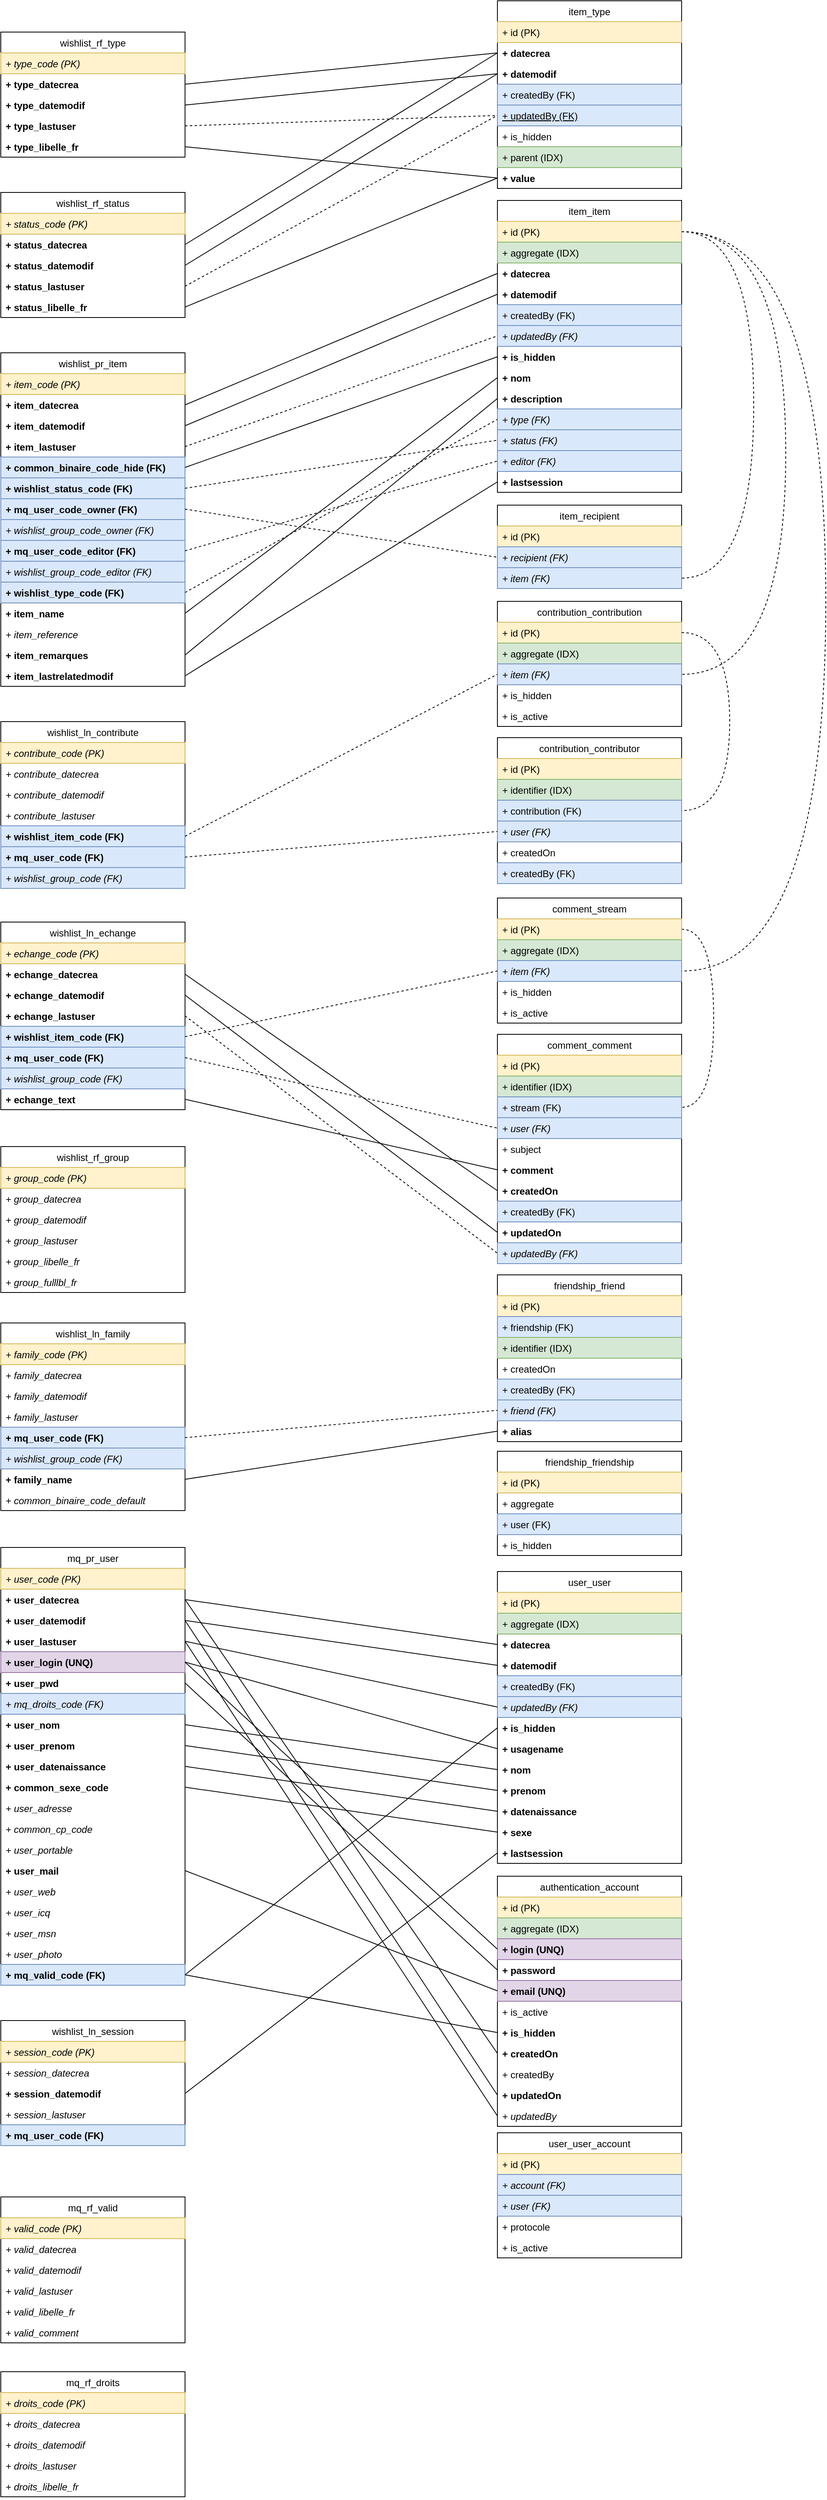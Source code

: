 <mxfile version="13.0.2" type="github" pages="5">
  <diagram id="guDGesBNGRCsx8OKaBN8" name="mapping schema">
    <mxGraphModel dx="951" dy="1867" grid="1" gridSize="10" guides="1" tooltips="1" connect="1" arrows="1" fold="1" page="1" pageScale="1" pageWidth="827" pageHeight="1169" math="0" shadow="0">
      <root>
        <mxCell id="t0Ob64d7ImKf2ORczUch-0" />
        <mxCell id="t0Ob64d7ImKf2ORczUch-1" parent="t0Ob64d7ImKf2ORczUch-0" />
        <mxCell id="n8SnCFqJhM8y9Vui_tNf-44" value="wishlist_rf_status" style="swimlane;fontStyle=0;childLayout=stackLayout;horizontal=1;startSize=26;fillColor=none;horizontalStack=0;resizeParent=1;resizeParentMax=0;resizeLast=0;collapsible=1;marginBottom=0;shadow=0;strokeColor=#000000;" vertex="1" parent="t0Ob64d7ImKf2ORczUch-1">
          <mxGeometry x="40" y="-920" width="230" height="156" as="geometry">
            <mxRectangle x="190" y="-50" width="90" height="26" as="alternateBounds" />
          </mxGeometry>
        </mxCell>
        <mxCell id="n8SnCFqJhM8y9Vui_tNf-45" value="+ status_code (PK)" style="text;strokeColor=#d6b656;fillColor=#fff2cc;align=left;verticalAlign=top;spacingLeft=4;spacingRight=4;overflow=hidden;rotatable=0;points=[[0,0.5],[1,0.5]];portConstraint=eastwest;fontStyle=2" vertex="1" parent="n8SnCFqJhM8y9Vui_tNf-44">
          <mxGeometry y="26" width="230" height="26" as="geometry" />
        </mxCell>
        <mxCell id="n8SnCFqJhM8y9Vui_tNf-46" value="+ status_datecrea" style="text;strokeColor=none;fillColor=none;align=left;verticalAlign=top;spacingLeft=4;spacingRight=4;overflow=hidden;rotatable=0;points=[[0,0.5],[1,0.5]];portConstraint=eastwest;fontStyle=1" vertex="1" parent="n8SnCFqJhM8y9Vui_tNf-44">
          <mxGeometry y="52" width="230" height="26" as="geometry" />
        </mxCell>
        <mxCell id="n8SnCFqJhM8y9Vui_tNf-47" value="+ status_datemodif" style="text;strokeColor=none;fillColor=none;align=left;verticalAlign=top;spacingLeft=4;spacingRight=4;overflow=hidden;rotatable=0;points=[[0,0.5],[1,0.5]];portConstraint=eastwest;fontStyle=1" vertex="1" parent="n8SnCFqJhM8y9Vui_tNf-44">
          <mxGeometry y="78" width="230" height="26" as="geometry" />
        </mxCell>
        <mxCell id="n8SnCFqJhM8y9Vui_tNf-48" value="+ status_lastuser" style="text;strokeColor=none;fillColor=none;align=left;verticalAlign=top;spacingLeft=4;spacingRight=4;overflow=hidden;rotatable=0;points=[[0,0.5],[1,0.5]];portConstraint=eastwest;shadow=0;fontStyle=1" vertex="1" parent="n8SnCFqJhM8y9Vui_tNf-44">
          <mxGeometry y="104" width="230" height="26" as="geometry" />
        </mxCell>
        <mxCell id="n8SnCFqJhM8y9Vui_tNf-49" value="+ status_libelle_fr" style="text;strokeColor=none;fillColor=none;align=left;verticalAlign=top;spacingLeft=4;spacingRight=4;overflow=hidden;rotatable=0;points=[[0,0.5],[1,0.5]];portConstraint=eastwest;fontStyle=1" vertex="1" parent="n8SnCFqJhM8y9Vui_tNf-44">
          <mxGeometry y="130" width="230" height="26" as="geometry" />
        </mxCell>
        <mxCell id="n8SnCFqJhM8y9Vui_tNf-50" value="wishlist_pr_item" style="swimlane;fontStyle=0;childLayout=stackLayout;horizontal=1;startSize=26;fillColor=none;horizontalStack=0;resizeParent=1;resizeParentMax=0;resizeLast=0;collapsible=1;marginBottom=0;shadow=0;strokeColor=#000000;" vertex="1" parent="t0Ob64d7ImKf2ORczUch-1">
          <mxGeometry x="40" y="-720" width="230" height="416" as="geometry">
            <mxRectangle x="190" y="-50" width="90" height="26" as="alternateBounds" />
          </mxGeometry>
        </mxCell>
        <mxCell id="n8SnCFqJhM8y9Vui_tNf-51" value="+ item_code (PK)" style="text;strokeColor=#d6b656;fillColor=#fff2cc;align=left;verticalAlign=top;spacingLeft=4;spacingRight=4;overflow=hidden;rotatable=0;points=[[0,0.5],[1,0.5]];portConstraint=eastwest;fontStyle=2" vertex="1" parent="n8SnCFqJhM8y9Vui_tNf-50">
          <mxGeometry y="26" width="230" height="26" as="geometry" />
        </mxCell>
        <mxCell id="n8SnCFqJhM8y9Vui_tNf-52" value="+ item_datecrea" style="text;strokeColor=none;fillColor=none;align=left;verticalAlign=top;spacingLeft=4;spacingRight=4;overflow=hidden;rotatable=0;points=[[0,0.5],[1,0.5]];portConstraint=eastwest;fontStyle=1" vertex="1" parent="n8SnCFqJhM8y9Vui_tNf-50">
          <mxGeometry y="52" width="230" height="26" as="geometry" />
        </mxCell>
        <mxCell id="n8SnCFqJhM8y9Vui_tNf-53" value="+ item_datemodif" style="text;strokeColor=none;fillColor=none;align=left;verticalAlign=top;spacingLeft=4;spacingRight=4;overflow=hidden;rotatable=0;points=[[0,0.5],[1,0.5]];portConstraint=eastwest;fontStyle=1" vertex="1" parent="n8SnCFqJhM8y9Vui_tNf-50">
          <mxGeometry y="78" width="230" height="26" as="geometry" />
        </mxCell>
        <mxCell id="n8SnCFqJhM8y9Vui_tNf-54" value="+ item_lastuser" style="text;strokeColor=none;fillColor=none;align=left;verticalAlign=top;spacingLeft=4;spacingRight=4;overflow=hidden;rotatable=0;points=[[0,0.5],[1,0.5]];portConstraint=eastwest;shadow=0;fontStyle=1" vertex="1" parent="n8SnCFqJhM8y9Vui_tNf-50">
          <mxGeometry y="104" width="230" height="26" as="geometry" />
        </mxCell>
        <mxCell id="n8SnCFqJhM8y9Vui_tNf-55" value="+ common_binaire_code_hide (FK)" style="text;strokeColor=#6c8ebf;fillColor=#dae8fc;align=left;verticalAlign=top;spacingLeft=4;spacingRight=4;overflow=hidden;rotatable=0;points=[[0,0.5],[1,0.5]];portConstraint=eastwest;fontStyle=1" vertex="1" parent="n8SnCFqJhM8y9Vui_tNf-50">
          <mxGeometry y="130" width="230" height="26" as="geometry" />
        </mxCell>
        <mxCell id="n8SnCFqJhM8y9Vui_tNf-56" value="+ wishlist_status_code (FK)" style="text;strokeColor=#6c8ebf;fillColor=#dae8fc;align=left;verticalAlign=top;spacingLeft=4;spacingRight=4;overflow=hidden;rotatable=0;points=[[0,0.5],[1,0.5]];portConstraint=eastwest;fontStyle=1" vertex="1" parent="n8SnCFqJhM8y9Vui_tNf-50">
          <mxGeometry y="156" width="230" height="26" as="geometry" />
        </mxCell>
        <mxCell id="n8SnCFqJhM8y9Vui_tNf-57" value="+ mq_user_code_owner (FK)" style="text;strokeColor=#6c8ebf;fillColor=#dae8fc;align=left;verticalAlign=top;spacingLeft=4;spacingRight=4;overflow=hidden;rotatable=0;points=[[0,0.5],[1,0.5]];portConstraint=eastwest;fontStyle=1" vertex="1" parent="n8SnCFqJhM8y9Vui_tNf-50">
          <mxGeometry y="182" width="230" height="26" as="geometry" />
        </mxCell>
        <mxCell id="n8SnCFqJhM8y9Vui_tNf-58" value="+ wishlist_group_code_owner (FK)" style="text;strokeColor=#6c8ebf;fillColor=#dae8fc;align=left;verticalAlign=top;spacingLeft=4;spacingRight=4;overflow=hidden;rotatable=0;points=[[0,0.5],[1,0.5]];portConstraint=eastwest;fontStyle=2" vertex="1" parent="n8SnCFqJhM8y9Vui_tNf-50">
          <mxGeometry y="208" width="230" height="26" as="geometry" />
        </mxCell>
        <mxCell id="n8SnCFqJhM8y9Vui_tNf-59" value="+ mq_user_code_editor (FK)" style="text;strokeColor=#6c8ebf;fillColor=#dae8fc;align=left;verticalAlign=top;spacingLeft=4;spacingRight=4;overflow=hidden;rotatable=0;points=[[0,0.5],[1,0.5]];portConstraint=eastwest;fontStyle=1" vertex="1" parent="n8SnCFqJhM8y9Vui_tNf-50">
          <mxGeometry y="234" width="230" height="26" as="geometry" />
        </mxCell>
        <mxCell id="n8SnCFqJhM8y9Vui_tNf-60" value="+ wishlist_group_code_editor (FK)" style="text;strokeColor=#6c8ebf;fillColor=#dae8fc;align=left;verticalAlign=top;spacingLeft=4;spacingRight=4;overflow=hidden;rotatable=0;points=[[0,0.5],[1,0.5]];portConstraint=eastwest;fontStyle=2" vertex="1" parent="n8SnCFqJhM8y9Vui_tNf-50">
          <mxGeometry y="260" width="230" height="26" as="geometry" />
        </mxCell>
        <mxCell id="n8SnCFqJhM8y9Vui_tNf-61" value="+ wishlist_type_code (FK)" style="text;strokeColor=#6c8ebf;fillColor=#dae8fc;align=left;verticalAlign=top;spacingLeft=4;spacingRight=4;overflow=hidden;rotatable=0;points=[[0,0.5],[1,0.5]];portConstraint=eastwest;fontStyle=1" vertex="1" parent="n8SnCFqJhM8y9Vui_tNf-50">
          <mxGeometry y="286" width="230" height="26" as="geometry" />
        </mxCell>
        <mxCell id="n8SnCFqJhM8y9Vui_tNf-62" value="+ item_name" style="text;strokeColor=none;fillColor=none;align=left;verticalAlign=top;spacingLeft=4;spacingRight=4;overflow=hidden;rotatable=0;points=[[0,0.5],[1,0.5]];portConstraint=eastwest;fontStyle=1" vertex="1" parent="n8SnCFqJhM8y9Vui_tNf-50">
          <mxGeometry y="312" width="230" height="26" as="geometry" />
        </mxCell>
        <mxCell id="n8SnCFqJhM8y9Vui_tNf-63" value="+ item_reference" style="text;strokeColor=none;fillColor=none;align=left;verticalAlign=top;spacingLeft=4;spacingRight=4;overflow=hidden;rotatable=0;points=[[0,0.5],[1,0.5]];portConstraint=eastwest;fontStyle=2" vertex="1" parent="n8SnCFqJhM8y9Vui_tNf-50">
          <mxGeometry y="338" width="230" height="26" as="geometry" />
        </mxCell>
        <mxCell id="n8SnCFqJhM8y9Vui_tNf-64" value="+ item_remarques" style="text;strokeColor=none;fillColor=none;align=left;verticalAlign=top;spacingLeft=4;spacingRight=4;overflow=hidden;rotatable=0;points=[[0,0.5],[1,0.5]];portConstraint=eastwest;fontStyle=1" vertex="1" parent="n8SnCFqJhM8y9Vui_tNf-50">
          <mxGeometry y="364" width="230" height="26" as="geometry" />
        </mxCell>
        <mxCell id="n8SnCFqJhM8y9Vui_tNf-65" value="+ item_lastrelatedmodif" style="text;strokeColor=none;fillColor=none;align=left;verticalAlign=top;spacingLeft=4;spacingRight=4;overflow=hidden;rotatable=0;points=[[0,0.5],[1,0.5]];portConstraint=eastwest;fontStyle=1" vertex="1" parent="n8SnCFqJhM8y9Vui_tNf-50">
          <mxGeometry y="390" width="230" height="26" as="geometry" />
        </mxCell>
        <mxCell id="n8SnCFqJhM8y9Vui_tNf-66" value="wishlist_ln_contribute" style="swimlane;fontStyle=0;childLayout=stackLayout;horizontal=1;startSize=26;fillColor=none;horizontalStack=0;resizeParent=1;resizeParentMax=0;resizeLast=0;collapsible=1;marginBottom=0;shadow=0;strokeColor=#000000;" vertex="1" parent="t0Ob64d7ImKf2ORczUch-1">
          <mxGeometry x="40" y="-260" width="230" height="208" as="geometry">
            <mxRectangle x="190" y="-50" width="90" height="26" as="alternateBounds" />
          </mxGeometry>
        </mxCell>
        <mxCell id="n8SnCFqJhM8y9Vui_tNf-67" value="+ contribute_code (PK)" style="text;strokeColor=#d6b656;fillColor=#fff2cc;align=left;verticalAlign=top;spacingLeft=4;spacingRight=4;overflow=hidden;rotatable=0;points=[[0,0.5],[1,0.5]];portConstraint=eastwest;fontStyle=2" vertex="1" parent="n8SnCFqJhM8y9Vui_tNf-66">
          <mxGeometry y="26" width="230" height="26" as="geometry" />
        </mxCell>
        <mxCell id="n8SnCFqJhM8y9Vui_tNf-68" value="+ contribute_datecrea" style="text;strokeColor=none;fillColor=none;align=left;verticalAlign=top;spacingLeft=4;spacingRight=4;overflow=hidden;rotatable=0;points=[[0,0.5],[1,0.5]];portConstraint=eastwest;fontStyle=2" vertex="1" parent="n8SnCFqJhM8y9Vui_tNf-66">
          <mxGeometry y="52" width="230" height="26" as="geometry" />
        </mxCell>
        <mxCell id="n8SnCFqJhM8y9Vui_tNf-69" value="+ contribute_datemodif" style="text;strokeColor=none;fillColor=none;align=left;verticalAlign=top;spacingLeft=4;spacingRight=4;overflow=hidden;rotatable=0;points=[[0,0.5],[1,0.5]];portConstraint=eastwest;fontStyle=2" vertex="1" parent="n8SnCFqJhM8y9Vui_tNf-66">
          <mxGeometry y="78" width="230" height="26" as="geometry" />
        </mxCell>
        <mxCell id="n8SnCFqJhM8y9Vui_tNf-70" value="+ contribute_lastuser" style="text;strokeColor=none;fillColor=none;align=left;verticalAlign=top;spacingLeft=4;spacingRight=4;overflow=hidden;rotatable=0;points=[[0,0.5],[1,0.5]];portConstraint=eastwest;shadow=0;fontStyle=2" vertex="1" parent="n8SnCFqJhM8y9Vui_tNf-66">
          <mxGeometry y="104" width="230" height="26" as="geometry" />
        </mxCell>
        <mxCell id="n8SnCFqJhM8y9Vui_tNf-71" value="+ wishlist_item_code (FK)" style="text;strokeColor=#6c8ebf;fillColor=#dae8fc;align=left;verticalAlign=top;spacingLeft=4;spacingRight=4;overflow=hidden;rotatable=0;points=[[0,0.5],[1,0.5]];portConstraint=eastwest;fontStyle=1" vertex="1" parent="n8SnCFqJhM8y9Vui_tNf-66">
          <mxGeometry y="130" width="230" height="26" as="geometry" />
        </mxCell>
        <mxCell id="n8SnCFqJhM8y9Vui_tNf-72" value="+ mq_user_code (FK)" style="text;strokeColor=#6c8ebf;fillColor=#dae8fc;align=left;verticalAlign=top;spacingLeft=4;spacingRight=4;overflow=hidden;rotatable=0;points=[[0,0.5],[1,0.5]];portConstraint=eastwest;fontStyle=1" vertex="1" parent="n8SnCFqJhM8y9Vui_tNf-66">
          <mxGeometry y="156" width="230" height="26" as="geometry" />
        </mxCell>
        <mxCell id="n8SnCFqJhM8y9Vui_tNf-73" value="+ wishlist_group_code (FK)" style="text;strokeColor=#6c8ebf;fillColor=#dae8fc;align=left;verticalAlign=top;spacingLeft=4;spacingRight=4;overflow=hidden;rotatable=0;points=[[0,0.5],[1,0.5]];portConstraint=eastwest;fontStyle=2" vertex="1" parent="n8SnCFqJhM8y9Vui_tNf-66">
          <mxGeometry y="182" width="230" height="26" as="geometry" />
        </mxCell>
        <mxCell id="n8SnCFqJhM8y9Vui_tNf-74" value="wishlist_ln_echange" style="swimlane;fontStyle=0;childLayout=stackLayout;horizontal=1;startSize=26;horizontalStack=0;resizeParent=1;resizeParentMax=0;resizeLast=0;collapsible=1;marginBottom=0;shadow=0;" vertex="1" parent="t0Ob64d7ImKf2ORczUch-1">
          <mxGeometry x="40" y="-10" width="230" height="234" as="geometry">
            <mxRectangle x="190" y="-50" width="90" height="26" as="alternateBounds" />
          </mxGeometry>
        </mxCell>
        <mxCell id="n8SnCFqJhM8y9Vui_tNf-75" value="+ echange_code (PK)" style="text;strokeColor=#d6b656;fillColor=#fff2cc;align=left;verticalAlign=top;spacingLeft=4;spacingRight=4;overflow=hidden;rotatable=0;points=[[0,0.5],[1,0.5]];portConstraint=eastwest;fontStyle=2" vertex="1" parent="n8SnCFqJhM8y9Vui_tNf-74">
          <mxGeometry y="26" width="230" height="26" as="geometry" />
        </mxCell>
        <mxCell id="n8SnCFqJhM8y9Vui_tNf-76" value="+ echange_datecrea" style="text;strokeColor=none;fillColor=none;align=left;verticalAlign=top;spacingLeft=4;spacingRight=4;overflow=hidden;rotatable=0;points=[[0,0.5],[1,0.5]];portConstraint=eastwest;fontStyle=1" vertex="1" parent="n8SnCFqJhM8y9Vui_tNf-74">
          <mxGeometry y="52" width="230" height="26" as="geometry" />
        </mxCell>
        <mxCell id="n8SnCFqJhM8y9Vui_tNf-77" value="+ echange_datemodif" style="text;strokeColor=none;fillColor=none;align=left;verticalAlign=top;spacingLeft=4;spacingRight=4;overflow=hidden;rotatable=0;points=[[0,0.5],[1,0.5]];portConstraint=eastwest;fontStyle=1" vertex="1" parent="n8SnCFqJhM8y9Vui_tNf-74">
          <mxGeometry y="78" width="230" height="26" as="geometry" />
        </mxCell>
        <mxCell id="n8SnCFqJhM8y9Vui_tNf-78" value="+ echange_lastuser" style="text;strokeColor=none;fillColor=none;align=left;verticalAlign=top;spacingLeft=4;spacingRight=4;overflow=hidden;rotatable=0;points=[[0,0.5],[1,0.5]];portConstraint=eastwest;shadow=0;fontStyle=1" vertex="1" parent="n8SnCFqJhM8y9Vui_tNf-74">
          <mxGeometry y="104" width="230" height="26" as="geometry" />
        </mxCell>
        <mxCell id="n8SnCFqJhM8y9Vui_tNf-79" value="+ wishlist_item_code (FK)" style="text;strokeColor=#6c8ebf;fillColor=#dae8fc;align=left;verticalAlign=top;spacingLeft=4;spacingRight=4;overflow=hidden;rotatable=0;points=[[0,0.5],[1,0.5]];portConstraint=eastwest;fontStyle=1" vertex="1" parent="n8SnCFqJhM8y9Vui_tNf-74">
          <mxGeometry y="130" width="230" height="26" as="geometry" />
        </mxCell>
        <mxCell id="n8SnCFqJhM8y9Vui_tNf-80" value="+ mq_user_code (FK)" style="text;strokeColor=#6c8ebf;fillColor=#dae8fc;align=left;verticalAlign=top;spacingLeft=4;spacingRight=4;overflow=hidden;rotatable=0;points=[[0,0.5],[1,0.5]];portConstraint=eastwest;fontStyle=1" vertex="1" parent="n8SnCFqJhM8y9Vui_tNf-74">
          <mxGeometry y="156" width="230" height="26" as="geometry" />
        </mxCell>
        <mxCell id="n8SnCFqJhM8y9Vui_tNf-81" value="+ wishlist_group_code (FK)" style="text;strokeColor=#6c8ebf;fillColor=#dae8fc;align=left;verticalAlign=top;spacingLeft=4;spacingRight=4;overflow=hidden;rotatable=0;points=[[0,0.5],[1,0.5]];portConstraint=eastwest;fontStyle=2" vertex="1" parent="n8SnCFqJhM8y9Vui_tNf-74">
          <mxGeometry y="182" width="230" height="26" as="geometry" />
        </mxCell>
        <mxCell id="n8SnCFqJhM8y9Vui_tNf-82" value="+ echange_text" style="text;align=left;verticalAlign=top;spacingLeft=4;spacingRight=4;overflow=hidden;rotatable=0;points=[[0,0.5],[1,0.5]];portConstraint=eastwest;fontStyle=1" vertex="1" parent="n8SnCFqJhM8y9Vui_tNf-74">
          <mxGeometry y="208" width="230" height="26" as="geometry" />
        </mxCell>
        <mxCell id="n8SnCFqJhM8y9Vui_tNf-31" value="wishlist_rf_type" style="swimlane;fontStyle=0;childLayout=stackLayout;horizontal=1;startSize=26;fillColor=none;horizontalStack=0;resizeParent=1;resizeParentMax=0;resizeLast=0;collapsible=1;marginBottom=0;shadow=0;strokeColor=#000000;" vertex="1" parent="t0Ob64d7ImKf2ORczUch-1">
          <mxGeometry x="40" y="-1120" width="230" height="156" as="geometry">
            <mxRectangle x="190" y="-50" width="90" height="26" as="alternateBounds" />
          </mxGeometry>
        </mxCell>
        <mxCell id="n8SnCFqJhM8y9Vui_tNf-32" value="+ type_code (PK)" style="text;strokeColor=#d6b656;fillColor=#fff2cc;align=left;verticalAlign=top;spacingLeft=4;spacingRight=4;overflow=hidden;rotatable=0;points=[[0,0.5],[1,0.5]];portConstraint=eastwest;fontStyle=2" vertex="1" parent="n8SnCFqJhM8y9Vui_tNf-31">
          <mxGeometry y="26" width="230" height="26" as="geometry" />
        </mxCell>
        <mxCell id="n8SnCFqJhM8y9Vui_tNf-33" value="+ type_datecrea" style="text;strokeColor=none;fillColor=none;align=left;verticalAlign=top;spacingLeft=4;spacingRight=4;overflow=hidden;rotatable=0;points=[[0,0.5],[1,0.5]];portConstraint=eastwest;fontStyle=1" vertex="1" parent="n8SnCFqJhM8y9Vui_tNf-31">
          <mxGeometry y="52" width="230" height="26" as="geometry" />
        </mxCell>
        <mxCell id="n8SnCFqJhM8y9Vui_tNf-34" value="+ type_datemodif" style="text;strokeColor=none;fillColor=none;align=left;verticalAlign=top;spacingLeft=4;spacingRight=4;overflow=hidden;rotatable=0;points=[[0,0.5],[1,0.5]];portConstraint=eastwest;fontStyle=1" vertex="1" parent="n8SnCFqJhM8y9Vui_tNf-31">
          <mxGeometry y="78" width="230" height="26" as="geometry" />
        </mxCell>
        <mxCell id="n8SnCFqJhM8y9Vui_tNf-42" value="+ type_lastuser" style="text;strokeColor=none;fillColor=none;align=left;verticalAlign=top;spacingLeft=4;spacingRight=4;overflow=hidden;rotatable=0;points=[[0,0.5],[1,0.5]];portConstraint=eastwest;shadow=0;fontStyle=1" vertex="1" parent="n8SnCFqJhM8y9Vui_tNf-31">
          <mxGeometry y="104" width="230" height="26" as="geometry" />
        </mxCell>
        <mxCell id="n8SnCFqJhM8y9Vui_tNf-38" value="+ type_libelle_fr" style="text;strokeColor=none;fillColor=none;align=left;verticalAlign=top;spacingLeft=4;spacingRight=4;overflow=hidden;rotatable=0;points=[[0,0.5],[1,0.5]];portConstraint=eastwest;fontStyle=1" vertex="1" parent="n8SnCFqJhM8y9Vui_tNf-31">
          <mxGeometry y="130" width="230" height="26" as="geometry" />
        </mxCell>
        <mxCell id="n8SnCFqJhM8y9Vui_tNf-12" style="edgeStyle=orthogonalEdgeStyle;rounded=0;orthogonalLoop=1;jettySize=auto;html=1;exitX=0.5;exitY=1;exitDx=0;exitDy=0;" edge="1" parent="t0Ob64d7ImKf2ORczUch-1">
          <mxGeometry relative="1" as="geometry">
            <mxPoint x="585" y="83" as="sourcePoint" />
            <mxPoint x="585" y="83" as="targetPoint" />
          </mxGeometry>
        </mxCell>
        <mxCell id="n8SnCFqJhM8y9Vui_tNf-83" value="wishlist_rf_group" style="swimlane;fontStyle=0;childLayout=stackLayout;horizontal=1;startSize=26;fillColor=none;horizontalStack=0;resizeParent=1;resizeParentMax=0;resizeLast=0;collapsible=1;marginBottom=0;shadow=0;strokeColor=#000000;" vertex="1" parent="t0Ob64d7ImKf2ORczUch-1">
          <mxGeometry x="40" y="270" width="230" height="182" as="geometry">
            <mxRectangle x="190" y="-50" width="90" height="26" as="alternateBounds" />
          </mxGeometry>
        </mxCell>
        <mxCell id="n8SnCFqJhM8y9Vui_tNf-84" value="+ group_code (PK)" style="text;strokeColor=#d6b656;fillColor=#fff2cc;align=left;verticalAlign=top;spacingLeft=4;spacingRight=4;overflow=hidden;rotatable=0;points=[[0,0.5],[1,0.5]];portConstraint=eastwest;fontStyle=2" vertex="1" parent="n8SnCFqJhM8y9Vui_tNf-83">
          <mxGeometry y="26" width="230" height="26" as="geometry" />
        </mxCell>
        <mxCell id="n8SnCFqJhM8y9Vui_tNf-85" value="+ group_datecrea" style="text;strokeColor=none;fillColor=none;align=left;verticalAlign=top;spacingLeft=4;spacingRight=4;overflow=hidden;rotatable=0;points=[[0,0.5],[1,0.5]];portConstraint=eastwest;fontStyle=2" vertex="1" parent="n8SnCFqJhM8y9Vui_tNf-83">
          <mxGeometry y="52" width="230" height="26" as="geometry" />
        </mxCell>
        <mxCell id="n8SnCFqJhM8y9Vui_tNf-86" value="+ group_datemodif" style="text;strokeColor=none;fillColor=none;align=left;verticalAlign=top;spacingLeft=4;spacingRight=4;overflow=hidden;rotatable=0;points=[[0,0.5],[1,0.5]];portConstraint=eastwest;fontStyle=2" vertex="1" parent="n8SnCFqJhM8y9Vui_tNf-83">
          <mxGeometry y="78" width="230" height="26" as="geometry" />
        </mxCell>
        <mxCell id="n8SnCFqJhM8y9Vui_tNf-87" value="+ group_lastuser" style="text;strokeColor=none;fillColor=none;align=left;verticalAlign=top;spacingLeft=4;spacingRight=4;overflow=hidden;rotatable=0;points=[[0,0.5],[1,0.5]];portConstraint=eastwest;shadow=0;fontStyle=2" vertex="1" parent="n8SnCFqJhM8y9Vui_tNf-83">
          <mxGeometry y="104" width="230" height="26" as="geometry" />
        </mxCell>
        <mxCell id="n8SnCFqJhM8y9Vui_tNf-88" value="+ group_libelle_fr" style="text;strokeColor=none;fillColor=none;align=left;verticalAlign=top;spacingLeft=4;spacingRight=4;overflow=hidden;rotatable=0;points=[[0,0.5],[1,0.5]];portConstraint=eastwest;fontStyle=2" vertex="1" parent="n8SnCFqJhM8y9Vui_tNf-83">
          <mxGeometry y="130" width="230" height="26" as="geometry" />
        </mxCell>
        <mxCell id="n8SnCFqJhM8y9Vui_tNf-89" value="+ group_fulllbl_fr" style="text;strokeColor=none;fillColor=none;align=left;verticalAlign=top;spacingLeft=4;spacingRight=4;overflow=hidden;rotatable=0;points=[[0,0.5],[1,0.5]];portConstraint=eastwest;fontStyle=2" vertex="1" parent="n8SnCFqJhM8y9Vui_tNf-83">
          <mxGeometry y="156" width="230" height="26" as="geometry" />
        </mxCell>
        <mxCell id="n8SnCFqJhM8y9Vui_tNf-90" value="wishlist_ln_family" style="swimlane;fontStyle=0;childLayout=stackLayout;horizontal=1;startSize=26;fillColor=none;horizontalStack=0;resizeParent=1;resizeParentMax=0;resizeLast=0;collapsible=1;marginBottom=0;shadow=0;strokeColor=#000000;" vertex="1" parent="t0Ob64d7ImKf2ORczUch-1">
          <mxGeometry x="40" y="490" width="230" height="234" as="geometry">
            <mxRectangle x="190" y="-50" width="90" height="26" as="alternateBounds" />
          </mxGeometry>
        </mxCell>
        <mxCell id="n8SnCFqJhM8y9Vui_tNf-91" value="+ family_code (PK)" style="text;strokeColor=#d6b656;fillColor=#fff2cc;align=left;verticalAlign=top;spacingLeft=4;spacingRight=4;overflow=hidden;rotatable=0;points=[[0,0.5],[1,0.5]];portConstraint=eastwest;fontStyle=2" vertex="1" parent="n8SnCFqJhM8y9Vui_tNf-90">
          <mxGeometry y="26" width="230" height="26" as="geometry" />
        </mxCell>
        <mxCell id="n8SnCFqJhM8y9Vui_tNf-92" value="+ family_datecrea" style="text;strokeColor=none;fillColor=none;align=left;verticalAlign=top;spacingLeft=4;spacingRight=4;overflow=hidden;rotatable=0;points=[[0,0.5],[1,0.5]];portConstraint=eastwest;fontStyle=2" vertex="1" parent="n8SnCFqJhM8y9Vui_tNf-90">
          <mxGeometry y="52" width="230" height="26" as="geometry" />
        </mxCell>
        <mxCell id="n8SnCFqJhM8y9Vui_tNf-93" value="+ family_datemodif" style="text;strokeColor=none;fillColor=none;align=left;verticalAlign=top;spacingLeft=4;spacingRight=4;overflow=hidden;rotatable=0;points=[[0,0.5],[1,0.5]];portConstraint=eastwest;fontStyle=2" vertex="1" parent="n8SnCFqJhM8y9Vui_tNf-90">
          <mxGeometry y="78" width="230" height="26" as="geometry" />
        </mxCell>
        <mxCell id="n8SnCFqJhM8y9Vui_tNf-94" value="+ family_lastuser" style="text;strokeColor=none;fillColor=none;align=left;verticalAlign=top;spacingLeft=4;spacingRight=4;overflow=hidden;rotatable=0;points=[[0,0.5],[1,0.5]];portConstraint=eastwest;shadow=0;fontStyle=2" vertex="1" parent="n8SnCFqJhM8y9Vui_tNf-90">
          <mxGeometry y="104" width="230" height="26" as="geometry" />
        </mxCell>
        <mxCell id="n8SnCFqJhM8y9Vui_tNf-95" value="+ mq_user_code (FK)" style="text;strokeColor=#6c8ebf;fillColor=#dae8fc;align=left;verticalAlign=top;spacingLeft=4;spacingRight=4;overflow=hidden;rotatable=0;points=[[0,0.5],[1,0.5]];portConstraint=eastwest;fontStyle=1" vertex="1" parent="n8SnCFqJhM8y9Vui_tNf-90">
          <mxGeometry y="130" width="230" height="26" as="geometry" />
        </mxCell>
        <mxCell id="n8SnCFqJhM8y9Vui_tNf-96" value="+ wishlist_group_code (FK)" style="text;strokeColor=#6c8ebf;fillColor=#dae8fc;align=left;verticalAlign=top;spacingLeft=4;spacingRight=4;overflow=hidden;rotatable=0;points=[[0,0.5],[1,0.5]];portConstraint=eastwest;fontStyle=2" vertex="1" parent="n8SnCFqJhM8y9Vui_tNf-90">
          <mxGeometry y="156" width="230" height="26" as="geometry" />
        </mxCell>
        <mxCell id="n8SnCFqJhM8y9Vui_tNf-97" value="+ family_name" style="text;strokeColor=none;fillColor=none;align=left;verticalAlign=top;spacingLeft=4;spacingRight=4;overflow=hidden;rotatable=0;points=[[0,0.5],[1,0.5]];portConstraint=eastwest;fontStyle=1" vertex="1" parent="n8SnCFqJhM8y9Vui_tNf-90">
          <mxGeometry y="182" width="230" height="26" as="geometry" />
        </mxCell>
        <mxCell id="n8SnCFqJhM8y9Vui_tNf-98" value="+ common_binaire_code_default" style="text;strokeColor=none;fillColor=none;align=left;verticalAlign=top;spacingLeft=4;spacingRight=4;overflow=hidden;rotatable=0;points=[[0,0.5],[1,0.5]];portConstraint=eastwest;fontStyle=2" vertex="1" parent="n8SnCFqJhM8y9Vui_tNf-90">
          <mxGeometry y="208" width="230" height="26" as="geometry" />
        </mxCell>
        <mxCell id="qseKUJOgNJzCMhZzi9FZ-138" value="item_type" style="swimlane;fontStyle=0;childLayout=stackLayout;horizontal=1;startSize=26;fillColor=none;horizontalStack=0;resizeParent=1;resizeParentMax=0;resizeLast=0;collapsible=1;marginBottom=0;shadow=0;strokeColor=#000000;" vertex="1" parent="t0Ob64d7ImKf2ORczUch-1">
          <mxGeometry x="660" y="-1159" width="230" height="234" as="geometry">
            <mxRectangle x="190" y="-50" width="90" height="26" as="alternateBounds" />
          </mxGeometry>
        </mxCell>
        <mxCell id="qseKUJOgNJzCMhZzi9FZ-139" value="+ id (PK)" style="text;strokeColor=#d6b656;fillColor=#fff2cc;align=left;verticalAlign=top;spacingLeft=4;spacingRight=4;overflow=hidden;rotatable=0;points=[[0,0.5],[1,0.5]];portConstraint=eastwest;" vertex="1" parent="qseKUJOgNJzCMhZzi9FZ-138">
          <mxGeometry y="26" width="230" height="26" as="geometry" />
        </mxCell>
        <mxCell id="qseKUJOgNJzCMhZzi9FZ-140" value="+ datecrea" style="text;align=left;verticalAlign=top;spacingLeft=4;spacingRight=4;overflow=hidden;rotatable=0;points=[[0,0.5],[1,0.5]];portConstraint=eastwest;fontStyle=1" vertex="1" parent="qseKUJOgNJzCMhZzi9FZ-138">
          <mxGeometry y="52" width="230" height="26" as="geometry" />
        </mxCell>
        <mxCell id="qseKUJOgNJzCMhZzi9FZ-141" value="+ datemodif" style="text;align=left;verticalAlign=top;spacingLeft=4;spacingRight=4;overflow=hidden;rotatable=0;points=[[0,0.5],[1,0.5]];portConstraint=eastwest;fontStyle=1" vertex="1" parent="qseKUJOgNJzCMhZzi9FZ-138">
          <mxGeometry y="78" width="230" height="26" as="geometry" />
        </mxCell>
        <mxCell id="qseKUJOgNJzCMhZzi9FZ-142" value="+ createdBy (FK)" style="text;align=left;verticalAlign=top;spacingLeft=4;spacingRight=4;overflow=hidden;rotatable=0;points=[[0,0.5],[1,0.5]];portConstraint=eastwest;fillColor=#dae8fc;strokeColor=#6c8ebf;" vertex="1" parent="qseKUJOgNJzCMhZzi9FZ-138">
          <mxGeometry y="104" width="230" height="26" as="geometry" />
        </mxCell>
        <mxCell id="qseKUJOgNJzCMhZzi9FZ-143" value="+ updatedBy (FK)" style="text;align=left;verticalAlign=top;spacingLeft=4;spacingRight=4;overflow=hidden;rotatable=0;points=[[0,0.5],[1,0.5]];portConstraint=eastwest;fillColor=#dae8fc;strokeColor=#6c8ebf;fontStyle=4" vertex="1" parent="qseKUJOgNJzCMhZzi9FZ-138">
          <mxGeometry y="130" width="230" height="26" as="geometry" />
        </mxCell>
        <mxCell id="qseKUJOgNJzCMhZzi9FZ-144" value="+ is_hidden" style="text;align=left;verticalAlign=top;spacingLeft=4;spacingRight=4;overflow=hidden;rotatable=0;points=[[0,0.5],[1,0.5]];portConstraint=eastwest;" vertex="1" parent="qseKUJOgNJzCMhZzi9FZ-138">
          <mxGeometry y="156" width="230" height="26" as="geometry" />
        </mxCell>
        <mxCell id="qseKUJOgNJzCMhZzi9FZ-145" value="+ parent (IDX)" style="text;align=left;verticalAlign=top;spacingLeft=4;spacingRight=4;overflow=hidden;rotatable=0;points=[[0,0.5],[1,0.5]];portConstraint=eastwest;fillColor=#d5e8d4;strokeColor=#82b366;" vertex="1" parent="qseKUJOgNJzCMhZzi9FZ-138">
          <mxGeometry y="182" width="230" height="26" as="geometry" />
        </mxCell>
        <mxCell id="qseKUJOgNJzCMhZzi9FZ-146" value="+ value" style="text;align=left;verticalAlign=top;spacingLeft=4;spacingRight=4;overflow=hidden;rotatable=0;points=[[0,0.5],[1,0.5]];portConstraint=eastwest;fontStyle=1" vertex="1" parent="qseKUJOgNJzCMhZzi9FZ-138">
          <mxGeometry y="208" width="230" height="26" as="geometry" />
        </mxCell>
        <mxCell id="n8SnCFqJhM8y9Vui_tNf-99" value="mq_pr_user" style="swimlane;fontStyle=0;childLayout=stackLayout;horizontal=1;startSize=26;fillColor=none;horizontalStack=0;resizeParent=1;resizeParentMax=0;resizeLast=0;collapsible=1;marginBottom=0;shadow=0;strokeColor=#000000;" vertex="1" parent="t0Ob64d7ImKf2ORczUch-1">
          <mxGeometry x="40" y="770" width="230" height="546" as="geometry">
            <mxRectangle x="190" y="-50" width="90" height="26" as="alternateBounds" />
          </mxGeometry>
        </mxCell>
        <mxCell id="n8SnCFqJhM8y9Vui_tNf-100" value="+ user_code (PK)" style="text;strokeColor=#d6b656;fillColor=#fff2cc;align=left;verticalAlign=top;spacingLeft=4;spacingRight=4;overflow=hidden;rotatable=0;points=[[0,0.5],[1,0.5]];portConstraint=eastwest;fontStyle=2" vertex="1" parent="n8SnCFqJhM8y9Vui_tNf-99">
          <mxGeometry y="26" width="230" height="26" as="geometry" />
        </mxCell>
        <mxCell id="n8SnCFqJhM8y9Vui_tNf-101" value="+ user_datecrea" style="text;strokeColor=none;fillColor=none;align=left;verticalAlign=top;spacingLeft=4;spacingRight=4;overflow=hidden;rotatable=0;points=[[0,0.5],[1,0.5]];portConstraint=eastwest;fontStyle=1" vertex="1" parent="n8SnCFqJhM8y9Vui_tNf-99">
          <mxGeometry y="52" width="230" height="26" as="geometry" />
        </mxCell>
        <mxCell id="n8SnCFqJhM8y9Vui_tNf-102" value="+ user_datemodif" style="text;strokeColor=none;fillColor=none;align=left;verticalAlign=top;spacingLeft=4;spacingRight=4;overflow=hidden;rotatable=0;points=[[0,0.5],[1,0.5]];portConstraint=eastwest;fontStyle=1" vertex="1" parent="n8SnCFqJhM8y9Vui_tNf-99">
          <mxGeometry y="78" width="230" height="26" as="geometry" />
        </mxCell>
        <mxCell id="n8SnCFqJhM8y9Vui_tNf-103" value="+ user_lastuser" style="text;strokeColor=none;fillColor=none;align=left;verticalAlign=top;spacingLeft=4;spacingRight=4;overflow=hidden;rotatable=0;points=[[0,0.5],[1,0.5]];portConstraint=eastwest;shadow=0;fontStyle=1" vertex="1" parent="n8SnCFqJhM8y9Vui_tNf-99">
          <mxGeometry y="104" width="230" height="26" as="geometry" />
        </mxCell>
        <mxCell id="n8SnCFqJhM8y9Vui_tNf-104" value="+ user_login (UNQ)" style="text;strokeColor=#9673a6;fillColor=#e1d5e7;align=left;verticalAlign=top;spacingLeft=4;spacingRight=4;overflow=hidden;rotatable=0;points=[[0,0.5],[1,0.5]];portConstraint=eastwest;fontStyle=1" vertex="1" parent="n8SnCFqJhM8y9Vui_tNf-99">
          <mxGeometry y="130" width="230" height="26" as="geometry" />
        </mxCell>
        <mxCell id="n8SnCFqJhM8y9Vui_tNf-105" value="+ user_pwd" style="text;align=left;verticalAlign=top;spacingLeft=4;spacingRight=4;overflow=hidden;rotatable=0;points=[[0,0.5],[1,0.5]];portConstraint=eastwest;fontStyle=1" vertex="1" parent="n8SnCFqJhM8y9Vui_tNf-99">
          <mxGeometry y="156" width="230" height="26" as="geometry" />
        </mxCell>
        <mxCell id="n8SnCFqJhM8y9Vui_tNf-106" value="+ mq_droits_code (FK)" style="text;strokeColor=#6c8ebf;fillColor=#dae8fc;align=left;verticalAlign=top;spacingLeft=4;spacingRight=4;overflow=hidden;rotatable=0;points=[[0,0.5],[1,0.5]];portConstraint=eastwest;fontStyle=2" vertex="1" parent="n8SnCFqJhM8y9Vui_tNf-99">
          <mxGeometry y="182" width="230" height="26" as="geometry" />
        </mxCell>
        <mxCell id="n8SnCFqJhM8y9Vui_tNf-107" value="+ user_nom" style="text;strokeColor=none;fillColor=none;align=left;verticalAlign=top;spacingLeft=4;spacingRight=4;overflow=hidden;rotatable=0;points=[[0,0.5],[1,0.5]];portConstraint=eastwest;fontStyle=1" vertex="1" parent="n8SnCFqJhM8y9Vui_tNf-99">
          <mxGeometry y="208" width="230" height="26" as="geometry" />
        </mxCell>
        <mxCell id="n8SnCFqJhM8y9Vui_tNf-108" value="+ user_prenom" style="text;strokeColor=none;fillColor=none;align=left;verticalAlign=top;spacingLeft=4;spacingRight=4;overflow=hidden;rotatable=0;points=[[0,0.5],[1,0.5]];portConstraint=eastwest;fontStyle=1" vertex="1" parent="n8SnCFqJhM8y9Vui_tNf-99">
          <mxGeometry y="234" width="230" height="26" as="geometry" />
        </mxCell>
        <mxCell id="n8SnCFqJhM8y9Vui_tNf-109" value="+ user_datenaissance" style="text;strokeColor=none;fillColor=none;align=left;verticalAlign=top;spacingLeft=4;spacingRight=4;overflow=hidden;rotatable=0;points=[[0,0.5],[1,0.5]];portConstraint=eastwest;fontStyle=1" vertex="1" parent="n8SnCFqJhM8y9Vui_tNf-99">
          <mxGeometry y="260" width="230" height="26" as="geometry" />
        </mxCell>
        <mxCell id="n8SnCFqJhM8y9Vui_tNf-110" value="+ common_sexe_code" style="text;strokeColor=none;fillColor=none;align=left;verticalAlign=top;spacingLeft=4;spacingRight=4;overflow=hidden;rotatable=0;points=[[0,0.5],[1,0.5]];portConstraint=eastwest;fontStyle=1" vertex="1" parent="n8SnCFqJhM8y9Vui_tNf-99">
          <mxGeometry y="286" width="230" height="26" as="geometry" />
        </mxCell>
        <mxCell id="n8SnCFqJhM8y9Vui_tNf-111" value="+ user_adresse" style="text;strokeColor=none;fillColor=none;align=left;verticalAlign=top;spacingLeft=4;spacingRight=4;overflow=hidden;rotatable=0;points=[[0,0.5],[1,0.5]];portConstraint=eastwest;fontStyle=2" vertex="1" parent="n8SnCFqJhM8y9Vui_tNf-99">
          <mxGeometry y="312" width="230" height="26" as="geometry" />
        </mxCell>
        <mxCell id="n8SnCFqJhM8y9Vui_tNf-112" value="+ common_cp_code" style="text;strokeColor=none;fillColor=none;align=left;verticalAlign=top;spacingLeft=4;spacingRight=4;overflow=hidden;rotatable=0;points=[[0,0.5],[1,0.5]];portConstraint=eastwest;fontStyle=2" vertex="1" parent="n8SnCFqJhM8y9Vui_tNf-99">
          <mxGeometry y="338" width="230" height="26" as="geometry" />
        </mxCell>
        <mxCell id="n8SnCFqJhM8y9Vui_tNf-113" value="+ user_portable" style="text;strokeColor=none;fillColor=none;align=left;verticalAlign=top;spacingLeft=4;spacingRight=4;overflow=hidden;rotatable=0;points=[[0,0.5],[1,0.5]];portConstraint=eastwest;fontStyle=2" vertex="1" parent="n8SnCFqJhM8y9Vui_tNf-99">
          <mxGeometry y="364" width="230" height="26" as="geometry" />
        </mxCell>
        <mxCell id="n8SnCFqJhM8y9Vui_tNf-114" value="+ user_mail" style="text;strokeColor=none;fillColor=none;align=left;verticalAlign=top;spacingLeft=4;spacingRight=4;overflow=hidden;rotatable=0;points=[[0,0.5],[1,0.5]];portConstraint=eastwest;fontStyle=1" vertex="1" parent="n8SnCFqJhM8y9Vui_tNf-99">
          <mxGeometry y="390" width="230" height="26" as="geometry" />
        </mxCell>
        <mxCell id="n8SnCFqJhM8y9Vui_tNf-115" value="+ user_web" style="text;strokeColor=none;fillColor=none;align=left;verticalAlign=top;spacingLeft=4;spacingRight=4;overflow=hidden;rotatable=0;points=[[0,0.5],[1,0.5]];portConstraint=eastwest;fontStyle=2" vertex="1" parent="n8SnCFqJhM8y9Vui_tNf-99">
          <mxGeometry y="416" width="230" height="26" as="geometry" />
        </mxCell>
        <mxCell id="n8SnCFqJhM8y9Vui_tNf-116" value="+ user_icq" style="text;strokeColor=none;fillColor=none;align=left;verticalAlign=top;spacingLeft=4;spacingRight=4;overflow=hidden;rotatable=0;points=[[0,0.5],[1,0.5]];portConstraint=eastwest;fontStyle=2" vertex="1" parent="n8SnCFqJhM8y9Vui_tNf-99">
          <mxGeometry y="442" width="230" height="26" as="geometry" />
        </mxCell>
        <mxCell id="n8SnCFqJhM8y9Vui_tNf-117" value="+ user_msn" style="text;strokeColor=none;fillColor=none;align=left;verticalAlign=top;spacingLeft=4;spacingRight=4;overflow=hidden;rotatable=0;points=[[0,0.5],[1,0.5]];portConstraint=eastwest;fontStyle=2" vertex="1" parent="n8SnCFqJhM8y9Vui_tNf-99">
          <mxGeometry y="468" width="230" height="26" as="geometry" />
        </mxCell>
        <mxCell id="n8SnCFqJhM8y9Vui_tNf-118" value="+ user_photo" style="text;strokeColor=none;fillColor=none;align=left;verticalAlign=top;spacingLeft=4;spacingRight=4;overflow=hidden;rotatable=0;points=[[0,0.5],[1,0.5]];portConstraint=eastwest;fontStyle=2" vertex="1" parent="n8SnCFqJhM8y9Vui_tNf-99">
          <mxGeometry y="494" width="230" height="26" as="geometry" />
        </mxCell>
        <mxCell id="n8SnCFqJhM8y9Vui_tNf-119" value="+ mq_valid_code (FK)" style="text;strokeColor=#6c8ebf;fillColor=#dae8fc;align=left;verticalAlign=top;spacingLeft=4;spacingRight=4;overflow=hidden;rotatable=0;points=[[0,0.5],[1,0.5]];portConstraint=eastwest;fontStyle=1" vertex="1" parent="n8SnCFqJhM8y9Vui_tNf-99">
          <mxGeometry y="520" width="230" height="26" as="geometry" />
        </mxCell>
        <mxCell id="qseKUJOgNJzCMhZzi9FZ-124" value="item_item" style="swimlane;fontStyle=0;childLayout=stackLayout;horizontal=1;startSize=26;horizontalStack=0;resizeParent=1;resizeParentMax=0;resizeLast=0;collapsible=1;marginBottom=0;shadow=0;" vertex="1" parent="t0Ob64d7ImKf2ORczUch-1">
          <mxGeometry x="660" y="-910" width="230" height="364" as="geometry">
            <mxRectangle x="190" y="-50" width="90" height="26" as="alternateBounds" />
          </mxGeometry>
        </mxCell>
        <mxCell id="qseKUJOgNJzCMhZzi9FZ-125" value="+ id (PK)" style="text;strokeColor=#d6b656;fillColor=#fff2cc;align=left;verticalAlign=top;spacingLeft=4;spacingRight=4;overflow=hidden;rotatable=0;points=[[0,0.5],[1,0.5]];portConstraint=eastwest;" vertex="1" parent="qseKUJOgNJzCMhZzi9FZ-124">
          <mxGeometry y="26" width="230" height="26" as="geometry" />
        </mxCell>
        <mxCell id="qseKUJOgNJzCMhZzi9FZ-126" value="+ aggregate (IDX)" style="text;align=left;verticalAlign=top;spacingLeft=4;spacingRight=4;overflow=hidden;rotatable=0;points=[[0,0.5],[1,0.5]];portConstraint=eastwest;fillColor=#d5e8d4;strokeColor=#82b366;" vertex="1" parent="qseKUJOgNJzCMhZzi9FZ-124">
          <mxGeometry y="52" width="230" height="26" as="geometry" />
        </mxCell>
        <mxCell id="qseKUJOgNJzCMhZzi9FZ-127" value="+ datecrea" style="text;align=left;verticalAlign=top;spacingLeft=4;spacingRight=4;overflow=hidden;rotatable=0;points=[[0,0.5],[1,0.5]];portConstraint=eastwest;fontStyle=1" vertex="1" parent="qseKUJOgNJzCMhZzi9FZ-124">
          <mxGeometry y="78" width="230" height="26" as="geometry" />
        </mxCell>
        <mxCell id="qseKUJOgNJzCMhZzi9FZ-128" value="+ datemodif" style="text;align=left;verticalAlign=top;spacingLeft=4;spacingRight=4;overflow=hidden;rotatable=0;points=[[0,0.5],[1,0.5]];portConstraint=eastwest;fontStyle=1" vertex="1" parent="qseKUJOgNJzCMhZzi9FZ-124">
          <mxGeometry y="104" width="230" height="26" as="geometry" />
        </mxCell>
        <mxCell id="qseKUJOgNJzCMhZzi9FZ-129" value="+ createdBy (FK)" style="text;align=left;verticalAlign=top;spacingLeft=4;spacingRight=4;overflow=hidden;rotatable=0;points=[[0,0.5],[1,0.5]];portConstraint=eastwest;fillColor=#dae8fc;strokeColor=#6c8ebf;" vertex="1" parent="qseKUJOgNJzCMhZzi9FZ-124">
          <mxGeometry y="130" width="230" height="26" as="geometry" />
        </mxCell>
        <mxCell id="qseKUJOgNJzCMhZzi9FZ-130" value="+ updatedBy (FK)" style="text;align=left;verticalAlign=top;spacingLeft=4;spacingRight=4;overflow=hidden;rotatable=0;points=[[0,0.5],[1,0.5]];portConstraint=eastwest;fillColor=#dae8fc;strokeColor=#6c8ebf;fontStyle=2" vertex="1" parent="qseKUJOgNJzCMhZzi9FZ-124">
          <mxGeometry y="156" width="230" height="26" as="geometry" />
        </mxCell>
        <mxCell id="qseKUJOgNJzCMhZzi9FZ-131" value="+ is_hidden" style="text;align=left;verticalAlign=top;spacingLeft=4;spacingRight=4;overflow=hidden;rotatable=0;points=[[0,0.5],[1,0.5]];portConstraint=eastwest;fontStyle=1" vertex="1" parent="qseKUJOgNJzCMhZzi9FZ-124">
          <mxGeometry y="182" width="230" height="26" as="geometry" />
        </mxCell>
        <mxCell id="qseKUJOgNJzCMhZzi9FZ-132" value="+ nom" style="text;align=left;verticalAlign=top;spacingLeft=4;spacingRight=4;overflow=hidden;rotatable=0;points=[[0,0.5],[1,0.5]];portConstraint=eastwest;fontStyle=1" vertex="1" parent="qseKUJOgNJzCMhZzi9FZ-124">
          <mxGeometry y="208" width="230" height="26" as="geometry" />
        </mxCell>
        <mxCell id="qseKUJOgNJzCMhZzi9FZ-133" value="+ description" style="text;align=left;verticalAlign=top;spacingLeft=4;spacingRight=4;overflow=hidden;rotatable=0;points=[[0,0.5],[1,0.5]];portConstraint=eastwest;fontStyle=1" vertex="1" parent="qseKUJOgNJzCMhZzi9FZ-124">
          <mxGeometry y="234" width="230" height="26" as="geometry" />
        </mxCell>
        <mxCell id="qseKUJOgNJzCMhZzi9FZ-134" value="+ type (FK)" style="text;align=left;verticalAlign=top;spacingLeft=4;spacingRight=4;overflow=hidden;rotatable=0;points=[[0,0.5],[1,0.5]];portConstraint=eastwest;fillColor=#dae8fc;strokeColor=#6c8ebf;fontStyle=2" vertex="1" parent="qseKUJOgNJzCMhZzi9FZ-124">
          <mxGeometry y="260" width="230" height="26" as="geometry" />
        </mxCell>
        <mxCell id="qseKUJOgNJzCMhZzi9FZ-135" value="+ status (FK)" style="text;align=left;verticalAlign=top;spacingLeft=4;spacingRight=4;overflow=hidden;rotatable=0;points=[[0,0.5],[1,0.5]];portConstraint=eastwest;fillColor=#dae8fc;strokeColor=#6c8ebf;fontStyle=2" vertex="1" parent="qseKUJOgNJzCMhZzi9FZ-124">
          <mxGeometry y="286" width="230" height="26" as="geometry" />
        </mxCell>
        <mxCell id="qseKUJOgNJzCMhZzi9FZ-136" value="+ editor (FK)" style="text;align=left;verticalAlign=top;spacingLeft=4;spacingRight=4;overflow=hidden;rotatable=0;points=[[0,0.5],[1,0.5]];portConstraint=eastwest;fillColor=#dae8fc;strokeColor=#6c8ebf;fontStyle=2" vertex="1" parent="qseKUJOgNJzCMhZzi9FZ-124">
          <mxGeometry y="312" width="230" height="26" as="geometry" />
        </mxCell>
        <mxCell id="qseKUJOgNJzCMhZzi9FZ-137" value="+ lastsession" style="text;align=left;verticalAlign=top;spacingLeft=4;spacingRight=4;overflow=hidden;rotatable=0;points=[[0,0.5],[1,0.5]];portConstraint=eastwest;fontStyle=1" vertex="1" parent="qseKUJOgNJzCMhZzi9FZ-124">
          <mxGeometry y="338" width="230" height="26" as="geometry" />
        </mxCell>
        <mxCell id="qseKUJOgNJzCMhZzi9FZ-120" value="item_recipient" style="swimlane;fontStyle=0;childLayout=stackLayout;horizontal=1;startSize=26;fillColor=none;horizontalStack=0;resizeParent=1;resizeParentMax=0;resizeLast=0;collapsible=1;marginBottom=0;shadow=0;strokeColor=#000000;" vertex="1" parent="t0Ob64d7ImKf2ORczUch-1">
          <mxGeometry x="660" y="-530" width="230" height="104" as="geometry">
            <mxRectangle x="190" y="-50" width="90" height="26" as="alternateBounds" />
          </mxGeometry>
        </mxCell>
        <mxCell id="qseKUJOgNJzCMhZzi9FZ-121" value="+ id (PK)" style="text;strokeColor=#d6b656;fillColor=#fff2cc;align=left;verticalAlign=top;spacingLeft=4;spacingRight=4;overflow=hidden;rotatable=0;points=[[0,0.5],[1,0.5]];portConstraint=eastwest;" vertex="1" parent="qseKUJOgNJzCMhZzi9FZ-120">
          <mxGeometry y="26" width="230" height="26" as="geometry" />
        </mxCell>
        <mxCell id="qseKUJOgNJzCMhZzi9FZ-122" value="+ recipient (FK)" style="text;align=left;verticalAlign=top;spacingLeft=4;spacingRight=4;overflow=hidden;rotatable=0;points=[[0,0.5],[1,0.5]];portConstraint=eastwest;fillColor=#dae8fc;strokeColor=#6c8ebf;fontStyle=2" vertex="1" parent="qseKUJOgNJzCMhZzi9FZ-120">
          <mxGeometry y="52" width="230" height="26" as="geometry" />
        </mxCell>
        <mxCell id="qseKUJOgNJzCMhZzi9FZ-123" value="+ item (FK)" style="text;align=left;verticalAlign=top;spacingLeft=4;spacingRight=4;overflow=hidden;rotatable=0;points=[[0,0.5],[1,0.5]];portConstraint=eastwest;fillColor=#dae8fc;strokeColor=#6c8ebf;fontStyle=2" vertex="1" parent="qseKUJOgNJzCMhZzi9FZ-120">
          <mxGeometry y="78" width="230" height="26" as="geometry" />
        </mxCell>
        <mxCell id="qseKUJOgNJzCMhZzi9FZ-49" value="contribution_contribution" style="swimlane;fontStyle=0;childLayout=stackLayout;horizontal=1;startSize=26;horizontalStack=0;resizeParent=1;resizeParentMax=0;resizeLast=0;collapsible=1;marginBottom=0;shadow=0;" vertex="1" parent="t0Ob64d7ImKf2ORczUch-1">
          <mxGeometry x="660" y="-410" width="230" height="156" as="geometry">
            <mxRectangle x="190" y="-50" width="90" height="26" as="alternateBounds" />
          </mxGeometry>
        </mxCell>
        <mxCell id="qseKUJOgNJzCMhZzi9FZ-50" value="+ id (PK)" style="text;strokeColor=#d6b656;fillColor=#fff2cc;align=left;verticalAlign=top;spacingLeft=4;spacingRight=4;overflow=hidden;rotatable=0;points=[[0,0.5],[1,0.5]];portConstraint=eastwest;" vertex="1" parent="qseKUJOgNJzCMhZzi9FZ-49">
          <mxGeometry y="26" width="230" height="26" as="geometry" />
        </mxCell>
        <mxCell id="qseKUJOgNJzCMhZzi9FZ-51" value="+ aggregate (IDX)" style="text;align=left;verticalAlign=top;spacingLeft=4;spacingRight=4;overflow=hidden;rotatable=0;points=[[0,0.5],[1,0.5]];portConstraint=eastwest;fillColor=#d5e8d4;strokeColor=#82b366;" vertex="1" parent="qseKUJOgNJzCMhZzi9FZ-49">
          <mxGeometry y="52" width="230" height="26" as="geometry" />
        </mxCell>
        <mxCell id="qseKUJOgNJzCMhZzi9FZ-52" value="+ item (FK)" style="text;align=left;verticalAlign=top;spacingLeft=4;spacingRight=4;overflow=hidden;rotatable=0;points=[[0,0.5],[1,0.5]];portConstraint=eastwest;fillColor=#dae8fc;strokeColor=#6c8ebf;fontStyle=2" vertex="1" parent="qseKUJOgNJzCMhZzi9FZ-49">
          <mxGeometry y="78" width="230" height="26" as="geometry" />
        </mxCell>
        <mxCell id="qseKUJOgNJzCMhZzi9FZ-53" value="+ is_hidden" style="text;align=left;verticalAlign=top;spacingLeft=4;spacingRight=4;overflow=hidden;rotatable=0;points=[[0,0.5],[1,0.5]];portConstraint=eastwest;" vertex="1" parent="qseKUJOgNJzCMhZzi9FZ-49">
          <mxGeometry y="104" width="230" height="26" as="geometry" />
        </mxCell>
        <mxCell id="qseKUJOgNJzCMhZzi9FZ-54" value="+ is_active" style="text;align=left;verticalAlign=top;spacingLeft=4;spacingRight=4;overflow=hidden;rotatable=0;points=[[0,0.5],[1,0.5]];portConstraint=eastwest;" vertex="1" parent="qseKUJOgNJzCMhZzi9FZ-49">
          <mxGeometry y="130" width="230" height="26" as="geometry" />
        </mxCell>
        <mxCell id="qseKUJOgNJzCMhZzi9FZ-178" style="rounded=1;orthogonalLoop=1;jettySize=auto;html=1;exitX=1;exitY=0.5;exitDx=0;exitDy=0;startArrow=none;startFill=0;endArrow=none;endFill=0;entryX=0;entryY=0.5;entryDx=0;entryDy=0;" edge="1" parent="t0Ob64d7ImKf2ORczUch-1" source="n8SnCFqJhM8y9Vui_tNf-33" target="qseKUJOgNJzCMhZzi9FZ-140">
          <mxGeometry relative="1" as="geometry" />
        </mxCell>
        <mxCell id="qseKUJOgNJzCMhZzi9FZ-179" style="rounded=1;orthogonalLoop=1;jettySize=auto;html=1;exitX=1;exitY=0.5;exitDx=0;exitDy=0;startArrow=none;startFill=0;endArrow=none;endFill=0;entryX=0;entryY=0.5;entryDx=0;entryDy=0;" edge="1" parent="t0Ob64d7ImKf2ORczUch-1" source="n8SnCFqJhM8y9Vui_tNf-34" target="qseKUJOgNJzCMhZzi9FZ-141">
          <mxGeometry relative="1" as="geometry" />
        </mxCell>
        <mxCell id="qseKUJOgNJzCMhZzi9FZ-181" style="rounded=1;orthogonalLoop=1;jettySize=auto;html=1;exitX=1;exitY=0.5;exitDx=0;exitDy=0;entryX=0;entryY=0.5;entryDx=0;entryDy=0;dashed=1;startArrow=none;startFill=0;endArrow=none;endFill=0;" edge="1" parent="t0Ob64d7ImKf2ORczUch-1" source="n8SnCFqJhM8y9Vui_tNf-42" target="qseKUJOgNJzCMhZzi9FZ-143">
          <mxGeometry relative="1" as="geometry" />
        </mxCell>
        <mxCell id="qseKUJOgNJzCMhZzi9FZ-182" style="rounded=1;orthogonalLoop=1;jettySize=auto;html=1;exitX=1;exitY=0.5;exitDx=0;exitDy=0;entryX=0;entryY=0.5;entryDx=0;entryDy=0;startArrow=none;startFill=0;endArrow=none;endFill=0;" edge="1" parent="t0Ob64d7ImKf2ORczUch-1" source="n8SnCFqJhM8y9Vui_tNf-38" target="qseKUJOgNJzCMhZzi9FZ-146">
          <mxGeometry relative="1" as="geometry" />
        </mxCell>
        <mxCell id="qseKUJOgNJzCMhZzi9FZ-183" style="rounded=1;orthogonalLoop=1;jettySize=auto;html=1;exitX=1;exitY=0.5;exitDx=0;exitDy=0;entryX=0;entryY=0.5;entryDx=0;entryDy=0;startArrow=none;startFill=0;endArrow=none;endFill=0;" edge="1" parent="t0Ob64d7ImKf2ORczUch-1" source="n8SnCFqJhM8y9Vui_tNf-46" target="qseKUJOgNJzCMhZzi9FZ-140">
          <mxGeometry relative="1" as="geometry" />
        </mxCell>
        <mxCell id="qseKUJOgNJzCMhZzi9FZ-184" style="rounded=1;orthogonalLoop=1;jettySize=auto;html=1;exitX=1;exitY=0.5;exitDx=0;exitDy=0;entryX=0;entryY=0.5;entryDx=0;entryDy=0;startArrow=none;startFill=0;endArrow=none;endFill=0;" edge="1" parent="t0Ob64d7ImKf2ORczUch-1" source="n8SnCFqJhM8y9Vui_tNf-47" target="qseKUJOgNJzCMhZzi9FZ-141">
          <mxGeometry relative="1" as="geometry" />
        </mxCell>
        <mxCell id="qseKUJOgNJzCMhZzi9FZ-185" style="rounded=1;orthogonalLoop=1;jettySize=auto;html=1;exitX=1;exitY=0.5;exitDx=0;exitDy=0;dashed=1;startArrow=none;startFill=0;endArrow=none;endFill=0;entryX=0;entryY=0.5;entryDx=0;entryDy=0;" edge="1" parent="t0Ob64d7ImKf2ORczUch-1" source="n8SnCFqJhM8y9Vui_tNf-48" target="qseKUJOgNJzCMhZzi9FZ-143">
          <mxGeometry relative="1" as="geometry" />
        </mxCell>
        <mxCell id="qseKUJOgNJzCMhZzi9FZ-186" style="rounded=1;orthogonalLoop=1;jettySize=auto;html=1;exitX=1;exitY=0.5;exitDx=0;exitDy=0;entryX=0;entryY=0.5;entryDx=0;entryDy=0;startArrow=none;startFill=0;endArrow=none;endFill=0;" edge="1" parent="t0Ob64d7ImKf2ORczUch-1" source="n8SnCFqJhM8y9Vui_tNf-49" target="qseKUJOgNJzCMhZzi9FZ-146">
          <mxGeometry relative="1" as="geometry" />
        </mxCell>
        <mxCell id="qseKUJOgNJzCMhZzi9FZ-187" style="edgeStyle=none;rounded=1;orthogonalLoop=1;jettySize=auto;html=1;exitX=1;exitY=0.5;exitDx=0;exitDy=0;entryX=0;entryY=0.5;entryDx=0;entryDy=0;startArrow=none;startFill=0;endArrow=none;endFill=0;" edge="1" parent="t0Ob64d7ImKf2ORczUch-1" source="n8SnCFqJhM8y9Vui_tNf-52" target="qseKUJOgNJzCMhZzi9FZ-127">
          <mxGeometry relative="1" as="geometry" />
        </mxCell>
        <mxCell id="qseKUJOgNJzCMhZzi9FZ-188" style="edgeStyle=none;rounded=1;orthogonalLoop=1;jettySize=auto;html=1;exitX=1;exitY=0.5;exitDx=0;exitDy=0;entryX=0;entryY=0.5;entryDx=0;entryDy=0;startArrow=none;startFill=0;endArrow=none;endFill=0;" edge="1" parent="t0Ob64d7ImKf2ORczUch-1" source="n8SnCFqJhM8y9Vui_tNf-53" target="qseKUJOgNJzCMhZzi9FZ-128">
          <mxGeometry relative="1" as="geometry" />
        </mxCell>
        <mxCell id="qseKUJOgNJzCMhZzi9FZ-189" style="edgeStyle=none;rounded=1;orthogonalLoop=1;jettySize=auto;html=1;exitX=1;exitY=0.5;exitDx=0;exitDy=0;entryX=0;entryY=0.5;entryDx=0;entryDy=0;dashed=1;startArrow=none;startFill=0;endArrow=none;endFill=0;" edge="1" parent="t0Ob64d7ImKf2ORczUch-1" source="n8SnCFqJhM8y9Vui_tNf-54" target="qseKUJOgNJzCMhZzi9FZ-130">
          <mxGeometry relative="1" as="geometry" />
        </mxCell>
        <mxCell id="qseKUJOgNJzCMhZzi9FZ-190" style="edgeStyle=none;rounded=1;orthogonalLoop=1;jettySize=auto;html=1;exitX=1;exitY=0.5;exitDx=0;exitDy=0;entryX=0;entryY=0.5;entryDx=0;entryDy=0;startArrow=none;startFill=0;endArrow=none;endFill=0;" edge="1" parent="t0Ob64d7ImKf2ORczUch-1" source="n8SnCFqJhM8y9Vui_tNf-55" target="qseKUJOgNJzCMhZzi9FZ-131">
          <mxGeometry relative="1" as="geometry" />
        </mxCell>
        <mxCell id="qseKUJOgNJzCMhZzi9FZ-191" style="edgeStyle=none;rounded=1;orthogonalLoop=1;jettySize=auto;html=1;exitX=1;exitY=0.5;exitDx=0;exitDy=0;entryX=0;entryY=0.5;entryDx=0;entryDy=0;dashed=1;startArrow=none;startFill=0;endArrow=none;endFill=0;" edge="1" parent="t0Ob64d7ImKf2ORczUch-1" source="n8SnCFqJhM8y9Vui_tNf-56" target="qseKUJOgNJzCMhZzi9FZ-135">
          <mxGeometry relative="1" as="geometry" />
        </mxCell>
        <mxCell id="qseKUJOgNJzCMhZzi9FZ-192" style="edgeStyle=none;rounded=1;orthogonalLoop=1;jettySize=auto;html=1;exitX=1;exitY=0.5;exitDx=0;exitDy=0;entryX=0;entryY=0.5;entryDx=0;entryDy=0;dashed=1;startArrow=none;startFill=0;endArrow=none;endFill=0;" edge="1" parent="t0Ob64d7ImKf2ORczUch-1" source="n8SnCFqJhM8y9Vui_tNf-57" target="qseKUJOgNJzCMhZzi9FZ-122">
          <mxGeometry relative="1" as="geometry" />
        </mxCell>
        <mxCell id="qseKUJOgNJzCMhZzi9FZ-193" style="edgeStyle=none;rounded=1;orthogonalLoop=1;jettySize=auto;html=1;exitX=1;exitY=0.5;exitDx=0;exitDy=0;entryX=0;entryY=0.5;entryDx=0;entryDy=0;dashed=1;startArrow=none;startFill=0;endArrow=none;endFill=0;" edge="1" parent="t0Ob64d7ImKf2ORczUch-1" source="n8SnCFqJhM8y9Vui_tNf-59" target="qseKUJOgNJzCMhZzi9FZ-136">
          <mxGeometry relative="1" as="geometry" />
        </mxCell>
        <mxCell id="qseKUJOgNJzCMhZzi9FZ-194" style="edgeStyle=none;rounded=1;orthogonalLoop=1;jettySize=auto;html=1;exitX=1;exitY=0.5;exitDx=0;exitDy=0;entryX=0;entryY=0.5;entryDx=0;entryDy=0;dashed=1;startArrow=none;startFill=0;endArrow=none;endFill=0;" edge="1" parent="t0Ob64d7ImKf2ORczUch-1" source="n8SnCFqJhM8y9Vui_tNf-61" target="qseKUJOgNJzCMhZzi9FZ-134">
          <mxGeometry relative="1" as="geometry" />
        </mxCell>
        <mxCell id="qseKUJOgNJzCMhZzi9FZ-195" style="edgeStyle=none;rounded=1;orthogonalLoop=1;jettySize=auto;html=1;exitX=1;exitY=0.5;exitDx=0;exitDy=0;entryX=0;entryY=0.5;entryDx=0;entryDy=0;startArrow=none;startFill=0;endArrow=none;endFill=0;" edge="1" parent="t0Ob64d7ImKf2ORczUch-1" source="n8SnCFqJhM8y9Vui_tNf-62" target="qseKUJOgNJzCMhZzi9FZ-132">
          <mxGeometry relative="1" as="geometry" />
        </mxCell>
        <mxCell id="qseKUJOgNJzCMhZzi9FZ-196" style="edgeStyle=none;rounded=1;orthogonalLoop=1;jettySize=auto;html=1;exitX=1;exitY=0.5;exitDx=0;exitDy=0;entryX=0;entryY=0.5;entryDx=0;entryDy=0;startArrow=none;startFill=0;endArrow=none;endFill=0;" edge="1" parent="t0Ob64d7ImKf2ORczUch-1" source="n8SnCFqJhM8y9Vui_tNf-64" target="qseKUJOgNJzCMhZzi9FZ-133">
          <mxGeometry relative="1" as="geometry" />
        </mxCell>
        <mxCell id="qseKUJOgNJzCMhZzi9FZ-197" style="edgeStyle=none;rounded=1;orthogonalLoop=1;jettySize=auto;html=1;exitX=1;exitY=0.5;exitDx=0;exitDy=0;entryX=0;entryY=0.5;entryDx=0;entryDy=0;startArrow=none;startFill=0;endArrow=none;endFill=0;" edge="1" parent="t0Ob64d7ImKf2ORczUch-1" source="n8SnCFqJhM8y9Vui_tNf-65" target="qseKUJOgNJzCMhZzi9FZ-137">
          <mxGeometry relative="1" as="geometry" />
        </mxCell>
        <mxCell id="qseKUJOgNJzCMhZzi9FZ-199" style="edgeStyle=orthogonalEdgeStyle;curved=1;rounded=1;orthogonalLoop=1;jettySize=auto;html=1;exitX=1;exitY=0.5;exitDx=0;exitDy=0;entryX=1;entryY=0.5;entryDx=0;entryDy=0;dashed=1;startArrow=none;startFill=0;endArrow=none;endFill=0;" edge="1" parent="t0Ob64d7ImKf2ORczUch-1" source="qseKUJOgNJzCMhZzi9FZ-125" target="qseKUJOgNJzCMhZzi9FZ-123">
          <mxGeometry relative="1" as="geometry">
            <Array as="points">
              <mxPoint x="980" y="-871" />
              <mxPoint x="980" y="-439" />
            </Array>
          </mxGeometry>
        </mxCell>
        <mxCell id="qseKUJOgNJzCMhZzi9FZ-42" value="contribution_contributor" style="swimlane;fontStyle=0;childLayout=stackLayout;horizontal=1;startSize=26;horizontalStack=0;resizeParent=1;resizeParentMax=0;resizeLast=0;collapsible=1;marginBottom=0;shadow=0;" vertex="1" parent="t0Ob64d7ImKf2ORczUch-1">
          <mxGeometry x="660" y="-240" width="230" height="182" as="geometry">
            <mxRectangle x="190" y="-50" width="90" height="26" as="alternateBounds" />
          </mxGeometry>
        </mxCell>
        <mxCell id="qseKUJOgNJzCMhZzi9FZ-43" value="+ id (PK)" style="text;strokeColor=#d6b656;fillColor=#fff2cc;align=left;verticalAlign=top;spacingLeft=4;spacingRight=4;overflow=hidden;rotatable=0;points=[[0,0.5],[1,0.5]];portConstraint=eastwest;" vertex="1" parent="qseKUJOgNJzCMhZzi9FZ-42">
          <mxGeometry y="26" width="230" height="26" as="geometry" />
        </mxCell>
        <mxCell id="qseKUJOgNJzCMhZzi9FZ-44" value="+ identifier (IDX)" style="text;align=left;verticalAlign=top;spacingLeft=4;spacingRight=4;overflow=hidden;rotatable=0;points=[[0,0.5],[1,0.5]];portConstraint=eastwest;fillColor=#d5e8d4;strokeColor=#82b366;" vertex="1" parent="qseKUJOgNJzCMhZzi9FZ-42">
          <mxGeometry y="52" width="230" height="26" as="geometry" />
        </mxCell>
        <mxCell id="qseKUJOgNJzCMhZzi9FZ-45" value="+ contribution (FK)" style="text;align=left;verticalAlign=top;spacingLeft=4;spacingRight=4;overflow=hidden;rotatable=0;points=[[0,0.5],[1,0.5]];portConstraint=eastwest;fillColor=#dae8fc;strokeColor=#6c8ebf;" vertex="1" parent="qseKUJOgNJzCMhZzi9FZ-42">
          <mxGeometry y="78" width="230" height="26" as="geometry" />
        </mxCell>
        <mxCell id="qseKUJOgNJzCMhZzi9FZ-46" value="+ user (FK)" style="text;align=left;verticalAlign=top;spacingLeft=4;spacingRight=4;overflow=hidden;rotatable=0;points=[[0,0.5],[1,0.5]];portConstraint=eastwest;fillColor=#dae8fc;strokeColor=#6c8ebf;fontStyle=2" vertex="1" parent="qseKUJOgNJzCMhZzi9FZ-42">
          <mxGeometry y="104" width="230" height="26" as="geometry" />
        </mxCell>
        <mxCell id="qseKUJOgNJzCMhZzi9FZ-47" value="+ createdOn" style="text;align=left;verticalAlign=top;spacingLeft=4;spacingRight=4;overflow=hidden;rotatable=0;points=[[0,0.5],[1,0.5]];portConstraint=eastwest;" vertex="1" parent="qseKUJOgNJzCMhZzi9FZ-42">
          <mxGeometry y="130" width="230" height="26" as="geometry" />
        </mxCell>
        <mxCell id="qseKUJOgNJzCMhZzi9FZ-48" value="+ createdBy (FK)" style="text;align=left;verticalAlign=top;spacingLeft=4;spacingRight=4;overflow=hidden;rotatable=0;points=[[0,0.5],[1,0.5]];portConstraint=eastwest;fillColor=#dae8fc;strokeColor=#6c8ebf;" vertex="1" parent="qseKUJOgNJzCMhZzi9FZ-42">
          <mxGeometry y="156" width="230" height="26" as="geometry" />
        </mxCell>
        <mxCell id="qseKUJOgNJzCMhZzi9FZ-205" style="edgeStyle=orthogonalEdgeStyle;curved=1;rounded=1;orthogonalLoop=1;jettySize=auto;html=1;exitX=1;exitY=0.25;exitDx=0;exitDy=0;entryX=1;entryY=0.5;entryDx=0;entryDy=0;dashed=1;startArrow=none;startFill=0;endArrow=none;endFill=0;" edge="1" parent="t0Ob64d7ImKf2ORczUch-1" source="qseKUJOgNJzCMhZzi9FZ-114" target="qseKUJOgNJzCMhZzi9FZ-106">
          <mxGeometry relative="1" as="geometry">
            <Array as="points">
              <mxPoint x="930" y="-1" />
              <mxPoint x="930" y="221" />
            </Array>
          </mxGeometry>
        </mxCell>
        <mxCell id="qseKUJOgNJzCMhZzi9FZ-114" value="comment_stream" style="swimlane;fontStyle=0;childLayout=stackLayout;horizontal=1;startSize=26;fillColor=none;horizontalStack=0;resizeParent=1;resizeParentMax=0;resizeLast=0;collapsible=1;marginBottom=0;shadow=0;strokeColor=#000000;" vertex="1" parent="t0Ob64d7ImKf2ORczUch-1">
          <mxGeometry x="660" y="-40" width="230" height="156" as="geometry">
            <mxRectangle x="190" y="-50" width="90" height="26" as="alternateBounds" />
          </mxGeometry>
        </mxCell>
        <mxCell id="qseKUJOgNJzCMhZzi9FZ-115" value="+ id (PK)" style="text;strokeColor=#d6b656;fillColor=#fff2cc;align=left;verticalAlign=top;spacingLeft=4;spacingRight=4;overflow=hidden;rotatable=0;points=[[0,0.5],[1,0.5]];portConstraint=eastwest;" vertex="1" parent="qseKUJOgNJzCMhZzi9FZ-114">
          <mxGeometry y="26" width="230" height="26" as="geometry" />
        </mxCell>
        <mxCell id="qseKUJOgNJzCMhZzi9FZ-116" value="+ aggregate (IDX)" style="text;align=left;verticalAlign=top;spacingLeft=4;spacingRight=4;overflow=hidden;rotatable=0;points=[[0,0.5],[1,0.5]];portConstraint=eastwest;fillColor=#d5e8d4;strokeColor=#82b366;" vertex="1" parent="qseKUJOgNJzCMhZzi9FZ-114">
          <mxGeometry y="52" width="230" height="26" as="geometry" />
        </mxCell>
        <mxCell id="qseKUJOgNJzCMhZzi9FZ-117" value="+ item (FK)" style="text;align=left;verticalAlign=top;spacingLeft=4;spacingRight=4;overflow=hidden;rotatable=0;points=[[0,0.5],[1,0.5]];portConstraint=eastwest;fillColor=#dae8fc;strokeColor=#6c8ebf;fontStyle=2" vertex="1" parent="qseKUJOgNJzCMhZzi9FZ-114">
          <mxGeometry y="78" width="230" height="26" as="geometry" />
        </mxCell>
        <mxCell id="qseKUJOgNJzCMhZzi9FZ-118" value="+ is_hidden" style="text;align=left;verticalAlign=top;spacingLeft=4;spacingRight=4;overflow=hidden;rotatable=0;points=[[0,0.5],[1,0.5]];portConstraint=eastwest;" vertex="1" parent="qseKUJOgNJzCMhZzi9FZ-114">
          <mxGeometry y="104" width="230" height="26" as="geometry" />
        </mxCell>
        <mxCell id="qseKUJOgNJzCMhZzi9FZ-119" value="+ is_active" style="text;align=left;verticalAlign=top;spacingLeft=4;spacingRight=4;overflow=hidden;rotatable=0;points=[[0,0.5],[1,0.5]];portConstraint=eastwest;" vertex="1" parent="qseKUJOgNJzCMhZzi9FZ-114">
          <mxGeometry y="130" width="230" height="26" as="geometry" />
        </mxCell>
        <mxCell id="qseKUJOgNJzCMhZzi9FZ-103" value="comment_comment" style="swimlane;fontStyle=0;childLayout=stackLayout;horizontal=1;startSize=26;fillColor=none;horizontalStack=0;resizeParent=1;resizeParentMax=0;resizeLast=0;collapsible=1;marginBottom=0;shadow=0;strokeColor=#000000;" vertex="1" parent="t0Ob64d7ImKf2ORczUch-1">
          <mxGeometry x="660" y="130" width="230" height="286" as="geometry">
            <mxRectangle x="190" y="-50" width="90" height="26" as="alternateBounds" />
          </mxGeometry>
        </mxCell>
        <mxCell id="qseKUJOgNJzCMhZzi9FZ-104" value="+ id (PK)" style="text;strokeColor=#d6b656;fillColor=#fff2cc;align=left;verticalAlign=top;spacingLeft=4;spacingRight=4;overflow=hidden;rotatable=0;points=[[0,0.5],[1,0.5]];portConstraint=eastwest;" vertex="1" parent="qseKUJOgNJzCMhZzi9FZ-103">
          <mxGeometry y="26" width="230" height="26" as="geometry" />
        </mxCell>
        <mxCell id="qseKUJOgNJzCMhZzi9FZ-105" value="+ identifier (IDX)" style="text;align=left;verticalAlign=top;spacingLeft=4;spacingRight=4;overflow=hidden;rotatable=0;points=[[0,0.5],[1,0.5]];portConstraint=eastwest;fillColor=#d5e8d4;strokeColor=#82b366;" vertex="1" parent="qseKUJOgNJzCMhZzi9FZ-103">
          <mxGeometry y="52" width="230" height="26" as="geometry" />
        </mxCell>
        <mxCell id="qseKUJOgNJzCMhZzi9FZ-106" value="+ stream (FK)" style="text;align=left;verticalAlign=top;spacingLeft=4;spacingRight=4;overflow=hidden;rotatable=0;points=[[0,0.5],[1,0.5]];portConstraint=eastwest;fillColor=#dae8fc;strokeColor=#6c8ebf;" vertex="1" parent="qseKUJOgNJzCMhZzi9FZ-103">
          <mxGeometry y="78" width="230" height="26" as="geometry" />
        </mxCell>
        <mxCell id="qseKUJOgNJzCMhZzi9FZ-107" value="+ user (FK)" style="text;align=left;verticalAlign=top;spacingLeft=4;spacingRight=4;overflow=hidden;rotatable=0;points=[[0,0.5],[1,0.5]];portConstraint=eastwest;fillColor=#dae8fc;strokeColor=#6c8ebf;fontStyle=2" vertex="1" parent="qseKUJOgNJzCMhZzi9FZ-103">
          <mxGeometry y="104" width="230" height="26" as="geometry" />
        </mxCell>
        <mxCell id="qseKUJOgNJzCMhZzi9FZ-108" value="+ subject" style="text;align=left;verticalAlign=top;spacingLeft=4;spacingRight=4;overflow=hidden;rotatable=0;points=[[0,0.5],[1,0.5]];portConstraint=eastwest;" vertex="1" parent="qseKUJOgNJzCMhZzi9FZ-103">
          <mxGeometry y="130" width="230" height="26" as="geometry" />
        </mxCell>
        <mxCell id="qseKUJOgNJzCMhZzi9FZ-109" value="+ comment" style="text;align=left;verticalAlign=top;spacingLeft=4;spacingRight=4;overflow=hidden;rotatable=0;points=[[0,0.5],[1,0.5]];portConstraint=eastwest;fontStyle=1" vertex="1" parent="qseKUJOgNJzCMhZzi9FZ-103">
          <mxGeometry y="156" width="230" height="26" as="geometry" />
        </mxCell>
        <mxCell id="qseKUJOgNJzCMhZzi9FZ-110" value="+ createdOn" style="text;align=left;verticalAlign=top;spacingLeft=4;spacingRight=4;overflow=hidden;rotatable=0;points=[[0,0.5],[1,0.5]];portConstraint=eastwest;fontStyle=1" vertex="1" parent="qseKUJOgNJzCMhZzi9FZ-103">
          <mxGeometry y="182" width="230" height="26" as="geometry" />
        </mxCell>
        <mxCell id="qseKUJOgNJzCMhZzi9FZ-111" value="+ createdBy (FK)" style="text;align=left;verticalAlign=top;spacingLeft=4;spacingRight=4;overflow=hidden;rotatable=0;points=[[0,0.5],[1,0.5]];portConstraint=eastwest;fillColor=#dae8fc;strokeColor=#6c8ebf;" vertex="1" parent="qseKUJOgNJzCMhZzi9FZ-103">
          <mxGeometry y="208" width="230" height="26" as="geometry" />
        </mxCell>
        <mxCell id="qseKUJOgNJzCMhZzi9FZ-112" value="+ updatedOn" style="text;align=left;verticalAlign=top;spacingLeft=4;spacingRight=4;overflow=hidden;rotatable=0;points=[[0,0.5],[1,0.5]];portConstraint=eastwest;fontStyle=1" vertex="1" parent="qseKUJOgNJzCMhZzi9FZ-103">
          <mxGeometry y="234" width="230" height="26" as="geometry" />
        </mxCell>
        <mxCell id="qseKUJOgNJzCMhZzi9FZ-113" value="+ updatedBy (FK)" style="text;align=left;verticalAlign=top;spacingLeft=4;spacingRight=4;overflow=hidden;rotatable=0;points=[[0,0.5],[1,0.5]];portConstraint=eastwest;fillColor=#dae8fc;strokeColor=#6c8ebf;fontStyle=2" vertex="1" parent="qseKUJOgNJzCMhZzi9FZ-103">
          <mxGeometry y="260" width="230" height="26" as="geometry" />
        </mxCell>
        <mxCell id="qseKUJOgNJzCMhZzi9FZ-200" style="edgeStyle=orthogonalEdgeStyle;curved=1;rounded=1;orthogonalLoop=1;jettySize=auto;html=1;exitX=1;exitY=0.5;exitDx=0;exitDy=0;entryX=1;entryY=0.5;entryDx=0;entryDy=0;dashed=1;startArrow=none;startFill=0;endArrow=none;endFill=0;" edge="1" parent="t0Ob64d7ImKf2ORczUch-1" source="qseKUJOgNJzCMhZzi9FZ-125" target="qseKUJOgNJzCMhZzi9FZ-52">
          <mxGeometry relative="1" as="geometry">
            <Array as="points">
              <mxPoint x="1020" y="-871" />
              <mxPoint x="1020" y="-319" />
            </Array>
          </mxGeometry>
        </mxCell>
        <mxCell id="qseKUJOgNJzCMhZzi9FZ-201" style="edgeStyle=orthogonalEdgeStyle;curved=1;rounded=1;orthogonalLoop=1;jettySize=auto;html=1;exitX=1;exitY=0.5;exitDx=0;exitDy=0;entryX=1;entryY=0.5;entryDx=0;entryDy=0;dashed=1;startArrow=none;startFill=0;endArrow=none;endFill=0;" edge="1" parent="t0Ob64d7ImKf2ORczUch-1" source="qseKUJOgNJzCMhZzi9FZ-50" target="qseKUJOgNJzCMhZzi9FZ-42">
          <mxGeometry relative="1" as="geometry">
            <Array as="points">
              <mxPoint x="950" y="-371" />
              <mxPoint x="950" y="-149" />
            </Array>
          </mxGeometry>
        </mxCell>
        <mxCell id="qseKUJOgNJzCMhZzi9FZ-202" style="edgeStyle=none;rounded=1;orthogonalLoop=1;jettySize=auto;html=1;exitX=1;exitY=0.5;exitDx=0;exitDy=0;entryX=0;entryY=0.5;entryDx=0;entryDy=0;dashed=1;startArrow=none;startFill=0;endArrow=none;endFill=0;" edge="1" parent="t0Ob64d7ImKf2ORczUch-1" source="n8SnCFqJhM8y9Vui_tNf-71" target="qseKUJOgNJzCMhZzi9FZ-52">
          <mxGeometry relative="1" as="geometry" />
        </mxCell>
        <mxCell id="qseKUJOgNJzCMhZzi9FZ-203" style="edgeStyle=none;rounded=1;orthogonalLoop=1;jettySize=auto;html=1;exitX=1;exitY=0.5;exitDx=0;exitDy=0;entryX=0;entryY=0.5;entryDx=0;entryDy=0;startArrow=none;startFill=0;endArrow=none;endFill=0;dashed=1;" edge="1" parent="t0Ob64d7ImKf2ORczUch-1" source="n8SnCFqJhM8y9Vui_tNf-72" target="qseKUJOgNJzCMhZzi9FZ-46">
          <mxGeometry relative="1" as="geometry" />
        </mxCell>
        <mxCell id="qseKUJOgNJzCMhZzi9FZ-204" style="edgeStyle=orthogonalEdgeStyle;curved=1;rounded=1;orthogonalLoop=1;jettySize=auto;html=1;exitX=1;exitY=0.5;exitDx=0;exitDy=0;entryX=1;entryY=0.5;entryDx=0;entryDy=0;dashed=1;startArrow=none;startFill=0;endArrow=none;endFill=0;" edge="1" parent="t0Ob64d7ImKf2ORczUch-1" source="qseKUJOgNJzCMhZzi9FZ-125" target="qseKUJOgNJzCMhZzi9FZ-117">
          <mxGeometry relative="1" as="geometry">
            <Array as="points">
              <mxPoint x="1070" y="-871" />
              <mxPoint x="1070" y="51" />
            </Array>
          </mxGeometry>
        </mxCell>
        <mxCell id="qseKUJOgNJzCMhZzi9FZ-207" style="edgeStyle=none;rounded=1;orthogonalLoop=1;jettySize=auto;html=1;exitX=1;exitY=0.5;exitDx=0;exitDy=0;entryX=0;entryY=0.5;entryDx=0;entryDy=0;dashed=1;startArrow=none;startFill=0;endArrow=none;endFill=0;" edge="1" parent="t0Ob64d7ImKf2ORczUch-1" source="n8SnCFqJhM8y9Vui_tNf-79" target="qseKUJOgNJzCMhZzi9FZ-117">
          <mxGeometry relative="1" as="geometry" />
        </mxCell>
        <mxCell id="qseKUJOgNJzCMhZzi9FZ-208" style="edgeStyle=none;rounded=1;orthogonalLoop=1;jettySize=auto;html=1;exitX=1;exitY=0.5;exitDx=0;exitDy=0;entryX=0;entryY=0.5;entryDx=0;entryDy=0;dashed=1;startArrow=none;startFill=0;endArrow=none;endFill=0;" edge="1" parent="t0Ob64d7ImKf2ORczUch-1" source="n8SnCFqJhM8y9Vui_tNf-80" target="qseKUJOgNJzCMhZzi9FZ-107">
          <mxGeometry relative="1" as="geometry" />
        </mxCell>
        <mxCell id="qseKUJOgNJzCMhZzi9FZ-209" style="edgeStyle=none;rounded=1;orthogonalLoop=1;jettySize=auto;html=1;exitX=1;exitY=0.5;exitDx=0;exitDy=0;entryX=0;entryY=0.5;entryDx=0;entryDy=0;startArrow=none;startFill=0;endArrow=none;endFill=0;" edge="1" parent="t0Ob64d7ImKf2ORczUch-1" source="n8SnCFqJhM8y9Vui_tNf-82" target="qseKUJOgNJzCMhZzi9FZ-109">
          <mxGeometry relative="1" as="geometry" />
        </mxCell>
        <mxCell id="qseKUJOgNJzCMhZzi9FZ-210" style="edgeStyle=none;rounded=1;orthogonalLoop=1;jettySize=auto;html=1;exitX=1;exitY=0.5;exitDx=0;exitDy=0;entryX=0;entryY=0.5;entryDx=0;entryDy=0;startArrow=none;startFill=0;endArrow=none;endFill=0;" edge="1" parent="t0Ob64d7ImKf2ORczUch-1" source="n8SnCFqJhM8y9Vui_tNf-76" target="qseKUJOgNJzCMhZzi9FZ-110">
          <mxGeometry relative="1" as="geometry" />
        </mxCell>
        <mxCell id="qseKUJOgNJzCMhZzi9FZ-211" style="edgeStyle=none;rounded=1;orthogonalLoop=1;jettySize=auto;html=1;exitX=1;exitY=0.5;exitDx=0;exitDy=0;entryX=0;entryY=0.5;entryDx=0;entryDy=0;startArrow=none;startFill=0;endArrow=none;endFill=0;" edge="1" parent="t0Ob64d7ImKf2ORczUch-1" source="n8SnCFqJhM8y9Vui_tNf-77" target="qseKUJOgNJzCMhZzi9FZ-112">
          <mxGeometry relative="1" as="geometry" />
        </mxCell>
        <mxCell id="qseKUJOgNJzCMhZzi9FZ-212" style="edgeStyle=none;rounded=1;orthogonalLoop=1;jettySize=auto;html=1;exitX=1;exitY=0.5;exitDx=0;exitDy=0;dashed=1;startArrow=none;startFill=0;endArrow=none;endFill=0;" edge="1" parent="t0Ob64d7ImKf2ORczUch-1" source="n8SnCFqJhM8y9Vui_tNf-78">
          <mxGeometry relative="1" as="geometry">
            <mxPoint x="660" y="403" as="targetPoint" />
          </mxGeometry>
        </mxCell>
        <mxCell id="qseKUJOgNJzCMhZzi9FZ-55" value="friendship_friend" style="swimlane;fontStyle=0;childLayout=stackLayout;horizontal=1;startSize=26;fillColor=none;horizontalStack=0;resizeParent=1;resizeParentMax=0;resizeLast=0;collapsible=1;marginBottom=0;shadow=0;strokeColor=#000000;" vertex="1" parent="t0Ob64d7ImKf2ORczUch-1">
          <mxGeometry x="660" y="430" width="230" height="208" as="geometry">
            <mxRectangle x="190" y="-50" width="90" height="26" as="alternateBounds" />
          </mxGeometry>
        </mxCell>
        <mxCell id="qseKUJOgNJzCMhZzi9FZ-56" value="+ id (PK)" style="text;strokeColor=#d6b656;fillColor=#fff2cc;align=left;verticalAlign=top;spacingLeft=4;spacingRight=4;overflow=hidden;rotatable=0;points=[[0,0.5],[1,0.5]];portConstraint=eastwest;" vertex="1" parent="qseKUJOgNJzCMhZzi9FZ-55">
          <mxGeometry y="26" width="230" height="26" as="geometry" />
        </mxCell>
        <mxCell id="qseKUJOgNJzCMhZzi9FZ-57" value="+ friendship (FK)" style="text;align=left;verticalAlign=top;spacingLeft=4;spacingRight=4;overflow=hidden;rotatable=0;points=[[0,0.5],[1,0.5]];portConstraint=eastwest;fillColor=#dae8fc;strokeColor=#6c8ebf;" vertex="1" parent="qseKUJOgNJzCMhZzi9FZ-55">
          <mxGeometry y="52" width="230" height="26" as="geometry" />
        </mxCell>
        <mxCell id="qseKUJOgNJzCMhZzi9FZ-58" value="+ identifier (IDX)" style="text;align=left;verticalAlign=top;spacingLeft=4;spacingRight=4;overflow=hidden;rotatable=0;points=[[0,0.5],[1,0.5]];portConstraint=eastwest;fillColor=#d5e8d4;strokeColor=#82b366;" vertex="1" parent="qseKUJOgNJzCMhZzi9FZ-55">
          <mxGeometry y="78" width="230" height="26" as="geometry" />
        </mxCell>
        <mxCell id="qseKUJOgNJzCMhZzi9FZ-59" value="+ createdOn" style="text;align=left;verticalAlign=top;spacingLeft=4;spacingRight=4;overflow=hidden;rotatable=0;points=[[0,0.5],[1,0.5]];portConstraint=eastwest;" vertex="1" parent="qseKUJOgNJzCMhZzi9FZ-55">
          <mxGeometry y="104" width="230" height="26" as="geometry" />
        </mxCell>
        <mxCell id="qseKUJOgNJzCMhZzi9FZ-60" value="+ createdBy (FK)" style="text;align=left;verticalAlign=top;spacingLeft=4;spacingRight=4;overflow=hidden;rotatable=0;points=[[0,0.5],[1,0.5]];portConstraint=eastwest;fillColor=#dae8fc;strokeColor=#6c8ebf;" vertex="1" parent="qseKUJOgNJzCMhZzi9FZ-55">
          <mxGeometry y="130" width="230" height="26" as="geometry" />
        </mxCell>
        <mxCell id="qseKUJOgNJzCMhZzi9FZ-61" value="+ friend (FK)" style="text;align=left;verticalAlign=top;spacingLeft=4;spacingRight=4;overflow=hidden;rotatable=0;points=[[0,0.5],[1,0.5]];portConstraint=eastwest;fillColor=#dae8fc;strokeColor=#6c8ebf;fontStyle=2" vertex="1" parent="qseKUJOgNJzCMhZzi9FZ-55">
          <mxGeometry y="156" width="230" height="26" as="geometry" />
        </mxCell>
        <mxCell id="qseKUJOgNJzCMhZzi9FZ-62" value="+ alias" style="text;align=left;verticalAlign=top;spacingLeft=4;spacingRight=4;overflow=hidden;rotatable=0;points=[[0,0.5],[1,0.5]];portConstraint=eastwest;fontStyle=1" vertex="1" parent="qseKUJOgNJzCMhZzi9FZ-55">
          <mxGeometry y="182" width="230" height="26" as="geometry" />
        </mxCell>
        <mxCell id="qseKUJOgNJzCMhZzi9FZ-63" value="friendship_friendship" style="swimlane;fontStyle=0;childLayout=stackLayout;horizontal=1;startSize=26;fillColor=none;horizontalStack=0;resizeParent=1;resizeParentMax=0;resizeLast=0;collapsible=1;marginBottom=0;shadow=0;strokeColor=#000000;" vertex="1" parent="t0Ob64d7ImKf2ORczUch-1">
          <mxGeometry x="660" y="650" width="230" height="130" as="geometry">
            <mxRectangle x="190" y="-50" width="90" height="26" as="alternateBounds" />
          </mxGeometry>
        </mxCell>
        <mxCell id="qseKUJOgNJzCMhZzi9FZ-64" value="+ id (PK)" style="text;strokeColor=#d6b656;fillColor=#fff2cc;align=left;verticalAlign=top;spacingLeft=4;spacingRight=4;overflow=hidden;rotatable=0;points=[[0,0.5],[1,0.5]];portConstraint=eastwest;" vertex="1" parent="qseKUJOgNJzCMhZzi9FZ-63">
          <mxGeometry y="26" width="230" height="26" as="geometry" />
        </mxCell>
        <mxCell id="qseKUJOgNJzCMhZzi9FZ-65" value="+ aggregate" style="text;align=left;verticalAlign=top;spacingLeft=4;spacingRight=4;overflow=hidden;rotatable=0;points=[[0,0.5],[1,0.5]];portConstraint=eastwest;" vertex="1" parent="qseKUJOgNJzCMhZzi9FZ-63">
          <mxGeometry y="52" width="230" height="26" as="geometry" />
        </mxCell>
        <mxCell id="qseKUJOgNJzCMhZzi9FZ-66" value="+ user (FK)" style="text;align=left;verticalAlign=top;spacingLeft=4;spacingRight=4;overflow=hidden;rotatable=0;points=[[0,0.5],[1,0.5]];portConstraint=eastwest;fillColor=#dae8fc;strokeColor=#6c8ebf;" vertex="1" parent="qseKUJOgNJzCMhZzi9FZ-63">
          <mxGeometry y="78" width="230" height="26" as="geometry" />
        </mxCell>
        <mxCell id="qseKUJOgNJzCMhZzi9FZ-67" value="+ is_hidden" style="text;align=left;verticalAlign=top;spacingLeft=4;spacingRight=4;overflow=hidden;rotatable=0;points=[[0,0.5],[1,0.5]];portConstraint=eastwest;" vertex="1" parent="qseKUJOgNJzCMhZzi9FZ-63">
          <mxGeometry y="104" width="230" height="26" as="geometry" />
        </mxCell>
        <mxCell id="qseKUJOgNJzCMhZzi9FZ-8" value="user_user" style="swimlane;fontStyle=0;childLayout=stackLayout;horizontal=1;startSize=26;fillColor=none;horizontalStack=0;resizeParent=1;resizeParentMax=0;resizeLast=0;collapsible=1;marginBottom=0;shadow=0;strokeColor=#000000;" vertex="1" parent="t0Ob64d7ImKf2ORczUch-1">
          <mxGeometry x="660" y="800" width="230" height="364" as="geometry">
            <mxRectangle x="190" y="-50" width="90" height="26" as="alternateBounds" />
          </mxGeometry>
        </mxCell>
        <mxCell id="qseKUJOgNJzCMhZzi9FZ-9" value="+ id (PK)" style="text;strokeColor=#d6b656;fillColor=#fff2cc;align=left;verticalAlign=top;spacingLeft=4;spacingRight=4;overflow=hidden;rotatable=0;points=[[0,0.5],[1,0.5]];portConstraint=eastwest;" vertex="1" parent="qseKUJOgNJzCMhZzi9FZ-8">
          <mxGeometry y="26" width="230" height="26" as="geometry" />
        </mxCell>
        <mxCell id="qseKUJOgNJzCMhZzi9FZ-10" value="+ aggregate (IDX)" style="text;align=left;verticalAlign=top;spacingLeft=4;spacingRight=4;overflow=hidden;rotatable=0;points=[[0,0.5],[1,0.5]];portConstraint=eastwest;fillColor=#d5e8d4;strokeColor=#82b366;" vertex="1" parent="qseKUJOgNJzCMhZzi9FZ-8">
          <mxGeometry y="52" width="230" height="26" as="geometry" />
        </mxCell>
        <mxCell id="qseKUJOgNJzCMhZzi9FZ-11" value="+ datecrea" style="text;align=left;verticalAlign=top;spacingLeft=4;spacingRight=4;overflow=hidden;rotatable=0;points=[[0,0.5],[1,0.5]];portConstraint=eastwest;fontStyle=1" vertex="1" parent="qseKUJOgNJzCMhZzi9FZ-8">
          <mxGeometry y="78" width="230" height="26" as="geometry" />
        </mxCell>
        <mxCell id="qseKUJOgNJzCMhZzi9FZ-12" value="+ datemodif" style="text;strokeColor=none;fillColor=none;align=left;verticalAlign=top;spacingLeft=4;spacingRight=4;overflow=hidden;rotatable=0;points=[[0,0.5],[1,0.5]];portConstraint=eastwest;shadow=0;fontStyle=1" vertex="1" parent="qseKUJOgNJzCMhZzi9FZ-8">
          <mxGeometry y="104" width="230" height="26" as="geometry" />
        </mxCell>
        <mxCell id="qseKUJOgNJzCMhZzi9FZ-13" value="+ createdBy (FK)" style="text;align=left;verticalAlign=top;spacingLeft=4;spacingRight=4;overflow=hidden;rotatable=0;points=[[0,0.5],[1,0.5]];portConstraint=eastwest;fillColor=#dae8fc;strokeColor=#6c8ebf;" vertex="1" parent="qseKUJOgNJzCMhZzi9FZ-8">
          <mxGeometry y="130" width="230" height="26" as="geometry" />
        </mxCell>
        <mxCell id="qseKUJOgNJzCMhZzi9FZ-14" value="+ updatedBy (FK)" style="text;align=left;verticalAlign=top;spacingLeft=4;spacingRight=4;overflow=hidden;rotatable=0;points=[[0,0.5],[1,0.5]];portConstraint=eastwest;fillColor=#dae8fc;strokeColor=#6c8ebf;fontStyle=2" vertex="1" parent="qseKUJOgNJzCMhZzi9FZ-8">
          <mxGeometry y="156" width="230" height="26" as="geometry" />
        </mxCell>
        <mxCell id="qseKUJOgNJzCMhZzi9FZ-15" value="+ is_hidden" style="text;align=left;verticalAlign=top;spacingLeft=4;spacingRight=4;overflow=hidden;rotatable=0;points=[[0,0.5],[1,0.5]];portConstraint=eastwest;fontStyle=1" vertex="1" parent="qseKUJOgNJzCMhZzi9FZ-8">
          <mxGeometry y="182" width="230" height="26" as="geometry" />
        </mxCell>
        <mxCell id="qseKUJOgNJzCMhZzi9FZ-16" value="+ usagename" style="text;align=left;verticalAlign=top;spacingLeft=4;spacingRight=4;overflow=hidden;rotatable=0;points=[[0,0.5],[1,0.5]];portConstraint=eastwest;fontStyle=1" vertex="1" parent="qseKUJOgNJzCMhZzi9FZ-8">
          <mxGeometry y="208" width="230" height="26" as="geometry" />
        </mxCell>
        <mxCell id="qseKUJOgNJzCMhZzi9FZ-17" value="+ nom" style="text;align=left;verticalAlign=top;spacingLeft=4;spacingRight=4;overflow=hidden;rotatable=0;points=[[0,0.5],[1,0.5]];portConstraint=eastwest;fontStyle=1" vertex="1" parent="qseKUJOgNJzCMhZzi9FZ-8">
          <mxGeometry y="234" width="230" height="26" as="geometry" />
        </mxCell>
        <mxCell id="qseKUJOgNJzCMhZzi9FZ-18" value="+ prenom" style="text;align=left;verticalAlign=top;spacingLeft=4;spacingRight=4;overflow=hidden;rotatable=0;points=[[0,0.5],[1,0.5]];portConstraint=eastwest;fontStyle=1" vertex="1" parent="qseKUJOgNJzCMhZzi9FZ-8">
          <mxGeometry y="260" width="230" height="26" as="geometry" />
        </mxCell>
        <mxCell id="qseKUJOgNJzCMhZzi9FZ-19" value="+ datenaissance" style="text;align=left;verticalAlign=top;spacingLeft=4;spacingRight=4;overflow=hidden;rotatable=0;points=[[0,0.5],[1,0.5]];portConstraint=eastwest;fontStyle=1" vertex="1" parent="qseKUJOgNJzCMhZzi9FZ-8">
          <mxGeometry y="286" width="230" height="26" as="geometry" />
        </mxCell>
        <mxCell id="qseKUJOgNJzCMhZzi9FZ-20" value="+ sexe" style="text;align=left;verticalAlign=top;spacingLeft=4;spacingRight=4;overflow=hidden;rotatable=0;points=[[0,0.5],[1,0.5]];portConstraint=eastwest;fontStyle=1" vertex="1" parent="qseKUJOgNJzCMhZzi9FZ-8">
          <mxGeometry y="312" width="230" height="26" as="geometry" />
        </mxCell>
        <mxCell id="qseKUJOgNJzCMhZzi9FZ-21" value="+ lastsession" style="text;align=left;verticalAlign=top;spacingLeft=4;spacingRight=4;overflow=hidden;rotatable=0;points=[[0,0.5],[1,0.5]];portConstraint=eastwest;fontStyle=1" vertex="1" parent="qseKUJOgNJzCMhZzi9FZ-8">
          <mxGeometry y="338" width="230" height="26" as="geometry" />
        </mxCell>
        <mxCell id="qseKUJOgNJzCMhZzi9FZ-213" style="edgeStyle=none;rounded=1;orthogonalLoop=1;jettySize=auto;html=1;exitX=1;exitY=0.5;exitDx=0;exitDy=0;entryX=0;entryY=0.5;entryDx=0;entryDy=0;startArrow=none;startFill=0;endArrow=none;endFill=0;" edge="1" parent="t0Ob64d7ImKf2ORczUch-1" source="n8SnCFqJhM8y9Vui_tNf-97" target="qseKUJOgNJzCMhZzi9FZ-62">
          <mxGeometry relative="1" as="geometry" />
        </mxCell>
        <mxCell id="qseKUJOgNJzCMhZzi9FZ-214" style="edgeStyle=none;rounded=1;orthogonalLoop=1;jettySize=auto;html=1;exitX=1;exitY=0.5;exitDx=0;exitDy=0;entryX=0;entryY=0.5;entryDx=0;entryDy=0;dashed=1;startArrow=none;startFill=0;endArrow=none;endFill=0;" edge="1" parent="t0Ob64d7ImKf2ORczUch-1" source="n8SnCFqJhM8y9Vui_tNf-95" target="qseKUJOgNJzCMhZzi9FZ-61">
          <mxGeometry relative="1" as="geometry" />
        </mxCell>
        <mxCell id="qseKUJOgNJzCMhZzi9FZ-215" style="edgeStyle=none;rounded=1;orthogonalLoop=1;jettySize=auto;html=1;exitX=1;exitY=0.5;exitDx=0;exitDy=0;entryX=0;entryY=0.5;entryDx=0;entryDy=0;startArrow=none;startFill=0;endArrow=none;endFill=0;" edge="1" parent="t0Ob64d7ImKf2ORczUch-1" source="n8SnCFqJhM8y9Vui_tNf-101" target="qseKUJOgNJzCMhZzi9FZ-11">
          <mxGeometry relative="1" as="geometry" />
        </mxCell>
        <mxCell id="qseKUJOgNJzCMhZzi9FZ-216" style="edgeStyle=none;rounded=1;orthogonalLoop=1;jettySize=auto;html=1;exitX=1;exitY=0.5;exitDx=0;exitDy=0;entryX=0;entryY=0.5;entryDx=0;entryDy=0;startArrow=none;startFill=0;endArrow=none;endFill=0;" edge="1" parent="t0Ob64d7ImKf2ORczUch-1" source="n8SnCFqJhM8y9Vui_tNf-102" target="qseKUJOgNJzCMhZzi9FZ-12">
          <mxGeometry relative="1" as="geometry" />
        </mxCell>
        <mxCell id="qseKUJOgNJzCMhZzi9FZ-217" style="edgeStyle=none;rounded=1;orthogonalLoop=1;jettySize=auto;html=1;exitX=1;exitY=0.5;exitDx=0;exitDy=0;entryX=0;entryY=0.5;entryDx=0;entryDy=0;startArrow=none;startFill=0;endArrow=none;endFill=0;" edge="1" parent="t0Ob64d7ImKf2ORczUch-1" source="n8SnCFqJhM8y9Vui_tNf-103" target="qseKUJOgNJzCMhZzi9FZ-14">
          <mxGeometry relative="1" as="geometry" />
        </mxCell>
        <mxCell id="qseKUJOgNJzCMhZzi9FZ-218" style="edgeStyle=none;rounded=1;orthogonalLoop=1;jettySize=auto;html=1;exitX=1;exitY=0.5;exitDx=0;exitDy=0;entryX=0;entryY=0.5;entryDx=0;entryDy=0;startArrow=none;startFill=0;endArrow=none;endFill=0;" edge="1" parent="t0Ob64d7ImKf2ORczUch-1" source="n8SnCFqJhM8y9Vui_tNf-104" target="qseKUJOgNJzCMhZzi9FZ-16">
          <mxGeometry relative="1" as="geometry" />
        </mxCell>
        <mxCell id="qseKUJOgNJzCMhZzi9FZ-75" value="authentication_account" style="swimlane;fontStyle=0;childLayout=stackLayout;horizontal=1;startSize=26;fillColor=none;horizontalStack=0;resizeParent=1;resizeParentMax=0;resizeLast=0;collapsible=1;marginBottom=0;shadow=0;strokeColor=#000000;" vertex="1" parent="t0Ob64d7ImKf2ORczUch-1">
          <mxGeometry x="660" y="1180" width="230" height="312" as="geometry">
            <mxRectangle x="190" y="-50" width="90" height="26" as="alternateBounds" />
          </mxGeometry>
        </mxCell>
        <mxCell id="qseKUJOgNJzCMhZzi9FZ-76" value="+ id (PK)" style="text;strokeColor=#d6b656;fillColor=#fff2cc;align=left;verticalAlign=top;spacingLeft=4;spacingRight=4;overflow=hidden;rotatable=0;points=[[0,0.5],[1,0.5]];portConstraint=eastwest;" vertex="1" parent="qseKUJOgNJzCMhZzi9FZ-75">
          <mxGeometry y="26" width="230" height="26" as="geometry" />
        </mxCell>
        <mxCell id="qseKUJOgNJzCMhZzi9FZ-77" value="+ aggregate (IDX)" style="text;strokeColor=#82b366;fillColor=#d5e8d4;align=left;verticalAlign=top;spacingLeft=4;spacingRight=4;overflow=hidden;rotatable=0;points=[[0,0.5],[1,0.5]];portConstraint=eastwest;" vertex="1" parent="qseKUJOgNJzCMhZzi9FZ-75">
          <mxGeometry y="52" width="230" height="26" as="geometry" />
        </mxCell>
        <mxCell id="qseKUJOgNJzCMhZzi9FZ-78" value="+ login (UNQ)" style="text;strokeColor=#9673a6;fillColor=#e1d5e7;align=left;verticalAlign=top;spacingLeft=4;spacingRight=4;overflow=hidden;rotatable=0;points=[[0,0.5],[1,0.5]];portConstraint=eastwest;fontStyle=1" vertex="1" parent="qseKUJOgNJzCMhZzi9FZ-75">
          <mxGeometry y="78" width="230" height="26" as="geometry" />
        </mxCell>
        <mxCell id="qseKUJOgNJzCMhZzi9FZ-79" value="+ password" style="text;strokeColor=none;fillColor=none;align=left;verticalAlign=top;spacingLeft=4;spacingRight=4;overflow=hidden;rotatable=0;points=[[0,0.5],[1,0.5]];portConstraint=eastwest;shadow=0;fontStyle=1" vertex="1" parent="qseKUJOgNJzCMhZzi9FZ-75">
          <mxGeometry y="104" width="230" height="26" as="geometry" />
        </mxCell>
        <mxCell id="qseKUJOgNJzCMhZzi9FZ-80" value="+ email (UNQ)" style="text;strokeColor=#9673a6;fillColor=#e1d5e7;align=left;verticalAlign=top;spacingLeft=4;spacingRight=4;overflow=hidden;rotatable=0;points=[[0,0.5],[1,0.5]];portConstraint=eastwest;fontStyle=1" vertex="1" parent="qseKUJOgNJzCMhZzi9FZ-75">
          <mxGeometry y="130" width="230" height="26" as="geometry" />
        </mxCell>
        <mxCell id="qseKUJOgNJzCMhZzi9FZ-81" value="+ is_active" style="text;strokeColor=none;fillColor=none;align=left;verticalAlign=top;spacingLeft=4;spacingRight=4;overflow=hidden;rotatable=0;points=[[0,0.5],[1,0.5]];portConstraint=eastwest;" vertex="1" parent="qseKUJOgNJzCMhZzi9FZ-75">
          <mxGeometry y="156" width="230" height="26" as="geometry" />
        </mxCell>
        <mxCell id="qseKUJOgNJzCMhZzi9FZ-82" value="+ is_hidden" style="text;strokeColor=none;fillColor=none;align=left;verticalAlign=top;spacingLeft=4;spacingRight=4;overflow=hidden;rotatable=0;points=[[0,0.5],[1,0.5]];portConstraint=eastwest;fontStyle=1" vertex="1" parent="qseKUJOgNJzCMhZzi9FZ-75">
          <mxGeometry y="182" width="230" height="26" as="geometry" />
        </mxCell>
        <mxCell id="qseKUJOgNJzCMhZzi9FZ-83" value="+ createdOn" style="text;strokeColor=none;fillColor=none;align=left;verticalAlign=top;spacingLeft=4;spacingRight=4;overflow=hidden;rotatable=0;points=[[0,0.5],[1,0.5]];portConstraint=eastwest;fontStyle=1" vertex="1" parent="qseKUJOgNJzCMhZzi9FZ-75">
          <mxGeometry y="208" width="230" height="26" as="geometry" />
        </mxCell>
        <mxCell id="qseKUJOgNJzCMhZzi9FZ-84" value="+ createdBy" style="text;strokeColor=none;fillColor=none;align=left;verticalAlign=top;spacingLeft=4;spacingRight=4;overflow=hidden;rotatable=0;points=[[0,0.5],[1,0.5]];portConstraint=eastwest;" vertex="1" parent="qseKUJOgNJzCMhZzi9FZ-75">
          <mxGeometry y="234" width="230" height="26" as="geometry" />
        </mxCell>
        <mxCell id="qseKUJOgNJzCMhZzi9FZ-85" value="+ updatedOn" style="text;strokeColor=none;fillColor=none;align=left;verticalAlign=top;spacingLeft=4;spacingRight=4;overflow=hidden;rotatable=0;points=[[0,0.5],[1,0.5]];portConstraint=eastwest;fontStyle=1" vertex="1" parent="qseKUJOgNJzCMhZzi9FZ-75">
          <mxGeometry y="260" width="230" height="26" as="geometry" />
        </mxCell>
        <mxCell id="qseKUJOgNJzCMhZzi9FZ-86" value="+ updatedBy" style="text;strokeColor=none;fillColor=none;align=left;verticalAlign=top;spacingLeft=4;spacingRight=4;overflow=hidden;rotatable=0;points=[[0,0.5],[1,0.5]];portConstraint=eastwest;fontStyle=2" vertex="1" parent="qseKUJOgNJzCMhZzi9FZ-75">
          <mxGeometry y="286" width="230" height="26" as="geometry" />
        </mxCell>
        <mxCell id="qseKUJOgNJzCMhZzi9FZ-22" value="user_user_account" style="swimlane;fontStyle=0;childLayout=stackLayout;horizontal=1;startSize=26;fillColor=none;horizontalStack=0;resizeParent=1;resizeParentMax=0;resizeLast=0;collapsible=1;marginBottom=0;shadow=0;strokeColor=#000000;" vertex="1" parent="t0Ob64d7ImKf2ORczUch-1">
          <mxGeometry x="660" y="1500" width="230" height="156" as="geometry">
            <mxRectangle x="190" y="-50" width="90" height="26" as="alternateBounds" />
          </mxGeometry>
        </mxCell>
        <mxCell id="qseKUJOgNJzCMhZzi9FZ-23" value="+ id (PK)" style="text;strokeColor=#d6b656;fillColor=#fff2cc;align=left;verticalAlign=top;spacingLeft=4;spacingRight=4;overflow=hidden;rotatable=0;points=[[0,0.5],[1,0.5]];portConstraint=eastwest;" vertex="1" parent="qseKUJOgNJzCMhZzi9FZ-22">
          <mxGeometry y="26" width="230" height="26" as="geometry" />
        </mxCell>
        <mxCell id="qseKUJOgNJzCMhZzi9FZ-24" value="+ account (FK)" style="text;align=left;verticalAlign=top;spacingLeft=4;spacingRight=4;overflow=hidden;rotatable=0;points=[[0,0.5],[1,0.5]];portConstraint=eastwest;fillColor=#dae8fc;strokeColor=#6c8ebf;fontStyle=2" vertex="1" parent="qseKUJOgNJzCMhZzi9FZ-22">
          <mxGeometry y="52" width="230" height="26" as="geometry" />
        </mxCell>
        <mxCell id="qseKUJOgNJzCMhZzi9FZ-25" value="+ user (FK)" style="text;align=left;verticalAlign=top;spacingLeft=4;spacingRight=4;overflow=hidden;rotatable=0;points=[[0,0.5],[1,0.5]];portConstraint=eastwest;fillColor=#dae8fc;strokeColor=#6c8ebf;fontStyle=2" vertex="1" parent="qseKUJOgNJzCMhZzi9FZ-22">
          <mxGeometry y="78" width="230" height="26" as="geometry" />
        </mxCell>
        <mxCell id="qseKUJOgNJzCMhZzi9FZ-26" value="+ protocole" style="text;strokeColor=none;fillColor=none;align=left;verticalAlign=top;spacingLeft=4;spacingRight=4;overflow=hidden;rotatable=0;points=[[0,0.5],[1,0.5]];portConstraint=eastwest;shadow=0;" vertex="1" parent="qseKUJOgNJzCMhZzi9FZ-22">
          <mxGeometry y="104" width="230" height="26" as="geometry" />
        </mxCell>
        <mxCell id="qseKUJOgNJzCMhZzi9FZ-27" value="+ is_active" style="text;align=left;verticalAlign=top;spacingLeft=4;spacingRight=4;overflow=hidden;rotatable=0;points=[[0,0.5],[1,0.5]];portConstraint=eastwest;" vertex="1" parent="qseKUJOgNJzCMhZzi9FZ-22">
          <mxGeometry y="130" width="230" height="26" as="geometry" />
        </mxCell>
        <mxCell id="qseKUJOgNJzCMhZzi9FZ-219" style="edgeStyle=none;rounded=1;orthogonalLoop=1;jettySize=auto;html=1;exitX=1;exitY=0.5;exitDx=0;exitDy=0;entryX=0;entryY=0.5;entryDx=0;entryDy=0;startArrow=none;startFill=0;endArrow=none;endFill=0;" edge="1" parent="t0Ob64d7ImKf2ORczUch-1" source="n8SnCFqJhM8y9Vui_tNf-105" target="qseKUJOgNJzCMhZzi9FZ-79">
          <mxGeometry relative="1" as="geometry" />
        </mxCell>
        <mxCell id="qseKUJOgNJzCMhZzi9FZ-220" style="edgeStyle=none;rounded=1;orthogonalLoop=1;jettySize=auto;html=1;exitX=1;exitY=0.5;exitDx=0;exitDy=0;entryX=0;entryY=0.5;entryDx=0;entryDy=0;startArrow=none;startFill=0;endArrow=none;endFill=0;" edge="1" parent="t0Ob64d7ImKf2ORczUch-1" source="n8SnCFqJhM8y9Vui_tNf-104" target="qseKUJOgNJzCMhZzi9FZ-78">
          <mxGeometry relative="1" as="geometry" />
        </mxCell>
        <mxCell id="qseKUJOgNJzCMhZzi9FZ-221" style="edgeStyle=none;rounded=1;orthogonalLoop=1;jettySize=auto;html=1;exitX=1;exitY=0.5;exitDx=0;exitDy=0;entryX=0;entryY=0.5;entryDx=0;entryDy=0;startArrow=none;startFill=0;endArrow=none;endFill=0;" edge="1" parent="t0Ob64d7ImKf2ORczUch-1" source="n8SnCFqJhM8y9Vui_tNf-107" target="qseKUJOgNJzCMhZzi9FZ-17">
          <mxGeometry relative="1" as="geometry" />
        </mxCell>
        <mxCell id="qseKUJOgNJzCMhZzi9FZ-222" style="edgeStyle=none;rounded=1;orthogonalLoop=1;jettySize=auto;html=1;exitX=1;exitY=0.5;exitDx=0;exitDy=0;entryX=0;entryY=0.5;entryDx=0;entryDy=0;startArrow=none;startFill=0;endArrow=none;endFill=0;" edge="1" parent="t0Ob64d7ImKf2ORczUch-1" source="n8SnCFqJhM8y9Vui_tNf-108" target="qseKUJOgNJzCMhZzi9FZ-18">
          <mxGeometry relative="1" as="geometry" />
        </mxCell>
        <mxCell id="qseKUJOgNJzCMhZzi9FZ-223" style="edgeStyle=none;rounded=1;orthogonalLoop=1;jettySize=auto;html=1;exitX=1;exitY=0.5;exitDx=0;exitDy=0;entryX=0;entryY=0.5;entryDx=0;entryDy=0;startArrow=none;startFill=0;endArrow=none;endFill=0;" edge="1" parent="t0Ob64d7ImKf2ORczUch-1" source="n8SnCFqJhM8y9Vui_tNf-109" target="qseKUJOgNJzCMhZzi9FZ-19">
          <mxGeometry relative="1" as="geometry" />
        </mxCell>
        <mxCell id="qseKUJOgNJzCMhZzi9FZ-224" style="edgeStyle=none;rounded=1;orthogonalLoop=1;jettySize=auto;html=1;exitX=1;exitY=0.5;exitDx=0;exitDy=0;entryX=0;entryY=0.5;entryDx=0;entryDy=0;startArrow=none;startFill=0;endArrow=none;endFill=0;" edge="1" parent="t0Ob64d7ImKf2ORczUch-1" source="n8SnCFqJhM8y9Vui_tNf-110" target="qseKUJOgNJzCMhZzi9FZ-20">
          <mxGeometry relative="1" as="geometry" />
        </mxCell>
        <mxCell id="x1NHq9hb5Hd--HkYIkit-0" style="edgeStyle=none;rounded=1;orthogonalLoop=1;jettySize=auto;html=1;exitX=1;exitY=0.5;exitDx=0;exitDy=0;entryX=0;entryY=0.5;entryDx=0;entryDy=0;startArrow=none;startFill=0;endArrow=none;endFill=0;" edge="1" parent="t0Ob64d7ImKf2ORczUch-1" source="n8SnCFqJhM8y9Vui_tNf-101" target="qseKUJOgNJzCMhZzi9FZ-83">
          <mxGeometry relative="1" as="geometry" />
        </mxCell>
        <mxCell id="x1NHq9hb5Hd--HkYIkit-1" style="edgeStyle=none;rounded=1;orthogonalLoop=1;jettySize=auto;html=1;exitX=1;exitY=0.5;exitDx=0;exitDy=0;entryX=0;entryY=0.5;entryDx=0;entryDy=0;startArrow=none;startFill=0;endArrow=none;endFill=0;" edge="1" parent="t0Ob64d7ImKf2ORczUch-1" source="n8SnCFqJhM8y9Vui_tNf-102" target="qseKUJOgNJzCMhZzi9FZ-85">
          <mxGeometry relative="1" as="geometry" />
        </mxCell>
        <mxCell id="x1NHq9hb5Hd--HkYIkit-2" style="edgeStyle=none;rounded=1;orthogonalLoop=1;jettySize=auto;html=1;exitX=1;exitY=0.5;exitDx=0;exitDy=0;entryX=0;entryY=0.5;entryDx=0;entryDy=0;startArrow=none;startFill=0;endArrow=none;endFill=0;" edge="1" parent="t0Ob64d7ImKf2ORczUch-1" source="n8SnCFqJhM8y9Vui_tNf-103" target="qseKUJOgNJzCMhZzi9FZ-86">
          <mxGeometry relative="1" as="geometry" />
        </mxCell>
        <mxCell id="x1NHq9hb5Hd--HkYIkit-3" style="edgeStyle=none;rounded=1;orthogonalLoop=1;jettySize=auto;html=1;exitX=1;exitY=0.5;exitDx=0;exitDy=0;entryX=0;entryY=0.5;entryDx=0;entryDy=0;startArrow=none;startFill=0;endArrow=none;endFill=0;" edge="1" parent="t0Ob64d7ImKf2ORczUch-1" source="n8SnCFqJhM8y9Vui_tNf-119" target="qseKUJOgNJzCMhZzi9FZ-15">
          <mxGeometry relative="1" as="geometry" />
        </mxCell>
        <mxCell id="x1NHq9hb5Hd--HkYIkit-4" style="edgeStyle=none;rounded=1;orthogonalLoop=1;jettySize=auto;html=1;exitX=1;exitY=0.5;exitDx=0;exitDy=0;entryX=0;entryY=0.5;entryDx=0;entryDy=0;startArrow=none;startFill=0;endArrow=none;endFill=0;" edge="1" parent="t0Ob64d7ImKf2ORczUch-1" source="n8SnCFqJhM8y9Vui_tNf-119" target="qseKUJOgNJzCMhZzi9FZ-82">
          <mxGeometry relative="1" as="geometry" />
        </mxCell>
        <mxCell id="sp3AuomoJVa_LQBL0H_2-3" style="edgeStyle=none;rounded=1;orthogonalLoop=1;jettySize=auto;html=1;exitX=1;exitY=0.5;exitDx=0;exitDy=0;entryX=0;entryY=0.5;entryDx=0;entryDy=0;startArrow=none;startFill=0;endArrow=none;endFill=0;" edge="1" parent="t0Ob64d7ImKf2ORczUch-1" source="n8SnCFqJhM8y9Vui_tNf-114" target="qseKUJOgNJzCMhZzi9FZ-80">
          <mxGeometry relative="1" as="geometry" />
        </mxCell>
        <mxCell id="kZDZYSwiAgbeEHXRkX_0-0" value="wishlist_ln_session" style="swimlane;fontStyle=0;childLayout=stackLayout;horizontal=1;startSize=26;fillColor=none;horizontalStack=0;resizeParent=1;resizeParentMax=0;resizeLast=0;collapsible=1;marginBottom=0;shadow=0;strokeColor=#000000;" vertex="1" parent="t0Ob64d7ImKf2ORczUch-1">
          <mxGeometry x="40" y="1360" width="230" height="156" as="geometry">
            <mxRectangle x="190" y="-50" width="90" height="26" as="alternateBounds" />
          </mxGeometry>
        </mxCell>
        <mxCell id="kZDZYSwiAgbeEHXRkX_0-1" value="+ session_code (PK)" style="text;strokeColor=#d6b656;fillColor=#fff2cc;align=left;verticalAlign=top;spacingLeft=4;spacingRight=4;overflow=hidden;rotatable=0;points=[[0,0.5],[1,0.5]];portConstraint=eastwest;fontStyle=2" vertex="1" parent="kZDZYSwiAgbeEHXRkX_0-0">
          <mxGeometry y="26" width="230" height="26" as="geometry" />
        </mxCell>
        <mxCell id="kZDZYSwiAgbeEHXRkX_0-2" value="+ session_datecrea" style="text;strokeColor=none;fillColor=none;align=left;verticalAlign=top;spacingLeft=4;spacingRight=4;overflow=hidden;rotatable=0;points=[[0,0.5],[1,0.5]];portConstraint=eastwest;fontStyle=2" vertex="1" parent="kZDZYSwiAgbeEHXRkX_0-0">
          <mxGeometry y="52" width="230" height="26" as="geometry" />
        </mxCell>
        <mxCell id="kZDZYSwiAgbeEHXRkX_0-3" value="+ session_datemodif" style="text;strokeColor=none;fillColor=none;align=left;verticalAlign=top;spacingLeft=4;spacingRight=4;overflow=hidden;rotatable=0;points=[[0,0.5],[1,0.5]];portConstraint=eastwest;fontStyle=1" vertex="1" parent="kZDZYSwiAgbeEHXRkX_0-0">
          <mxGeometry y="78" width="230" height="26" as="geometry" />
        </mxCell>
        <mxCell id="kZDZYSwiAgbeEHXRkX_0-4" value="+ session_lastuser" style="text;strokeColor=none;fillColor=none;align=left;verticalAlign=top;spacingLeft=4;spacingRight=4;overflow=hidden;rotatable=0;points=[[0,0.5],[1,0.5]];portConstraint=eastwest;shadow=0;fontStyle=2" vertex="1" parent="kZDZYSwiAgbeEHXRkX_0-0">
          <mxGeometry y="104" width="230" height="26" as="geometry" />
        </mxCell>
        <mxCell id="kZDZYSwiAgbeEHXRkX_0-5" value="+ mq_user_code (FK)" style="text;strokeColor=#6c8ebf;fillColor=#dae8fc;align=left;verticalAlign=top;spacingLeft=4;spacingRight=4;overflow=hidden;rotatable=0;points=[[0,0.5],[1,0.5]];portConstraint=eastwest;fontStyle=1" vertex="1" parent="kZDZYSwiAgbeEHXRkX_0-0">
          <mxGeometry y="130" width="230" height="26" as="geometry" />
        </mxCell>
        <mxCell id="n8SnCFqJhM8y9Vui_tNf-120" value="mq_rf_valid" style="swimlane;fontStyle=0;childLayout=stackLayout;horizontal=1;startSize=26;fillColor=none;horizontalStack=0;resizeParent=1;resizeParentMax=0;resizeLast=0;collapsible=1;marginBottom=0;shadow=0;strokeColor=#000000;" vertex="1" parent="t0Ob64d7ImKf2ORczUch-1">
          <mxGeometry x="40" y="1580" width="230" height="182" as="geometry">
            <mxRectangle x="190" y="-50" width="90" height="26" as="alternateBounds" />
          </mxGeometry>
        </mxCell>
        <mxCell id="n8SnCFqJhM8y9Vui_tNf-121" value="+ valid_code (PK)" style="text;strokeColor=#d6b656;fillColor=#fff2cc;align=left;verticalAlign=top;spacingLeft=4;spacingRight=4;overflow=hidden;rotatable=0;points=[[0,0.5],[1,0.5]];portConstraint=eastwest;fontStyle=2" vertex="1" parent="n8SnCFqJhM8y9Vui_tNf-120">
          <mxGeometry y="26" width="230" height="26" as="geometry" />
        </mxCell>
        <mxCell id="n8SnCFqJhM8y9Vui_tNf-122" value="+ valid_datecrea" style="text;strokeColor=none;fillColor=none;align=left;verticalAlign=top;spacingLeft=4;spacingRight=4;overflow=hidden;rotatable=0;points=[[0,0.5],[1,0.5]];portConstraint=eastwest;fontStyle=2" vertex="1" parent="n8SnCFqJhM8y9Vui_tNf-120">
          <mxGeometry y="52" width="230" height="26" as="geometry" />
        </mxCell>
        <mxCell id="n8SnCFqJhM8y9Vui_tNf-123" value="+ valid_datemodif" style="text;strokeColor=none;fillColor=none;align=left;verticalAlign=top;spacingLeft=4;spacingRight=4;overflow=hidden;rotatable=0;points=[[0,0.5],[1,0.5]];portConstraint=eastwest;fontStyle=2" vertex="1" parent="n8SnCFqJhM8y9Vui_tNf-120">
          <mxGeometry y="78" width="230" height="26" as="geometry" />
        </mxCell>
        <mxCell id="n8SnCFqJhM8y9Vui_tNf-124" value="+ valid_lastuser" style="text;strokeColor=none;fillColor=none;align=left;verticalAlign=top;spacingLeft=4;spacingRight=4;overflow=hidden;rotatable=0;points=[[0,0.5],[1,0.5]];portConstraint=eastwest;shadow=0;fontStyle=2" vertex="1" parent="n8SnCFqJhM8y9Vui_tNf-120">
          <mxGeometry y="104" width="230" height="26" as="geometry" />
        </mxCell>
        <mxCell id="n8SnCFqJhM8y9Vui_tNf-125" value="+ valid_libelle_fr" style="text;strokeColor=none;fillColor=none;align=left;verticalAlign=top;spacingLeft=4;spacingRight=4;overflow=hidden;rotatable=0;points=[[0,0.5],[1,0.5]];portConstraint=eastwest;fontStyle=2" vertex="1" parent="n8SnCFqJhM8y9Vui_tNf-120">
          <mxGeometry y="130" width="230" height="26" as="geometry" />
        </mxCell>
        <mxCell id="n8SnCFqJhM8y9Vui_tNf-126" value="+ valid_comment" style="text;strokeColor=none;fillColor=none;align=left;verticalAlign=top;spacingLeft=4;spacingRight=4;overflow=hidden;rotatable=0;points=[[0,0.5],[1,0.5]];portConstraint=eastwest;fontStyle=2" vertex="1" parent="n8SnCFqJhM8y9Vui_tNf-120">
          <mxGeometry y="156" width="230" height="26" as="geometry" />
        </mxCell>
        <mxCell id="n8SnCFqJhM8y9Vui_tNf-127" value="mq_rf_droits" style="swimlane;fontStyle=0;childLayout=stackLayout;horizontal=1;startSize=26;fillColor=none;horizontalStack=0;resizeParent=1;resizeParentMax=0;resizeLast=0;collapsible=1;marginBottom=0;shadow=0;strokeColor=#000000;" vertex="1" parent="t0Ob64d7ImKf2ORczUch-1">
          <mxGeometry x="40" y="1798" width="230" height="156" as="geometry">
            <mxRectangle x="190" y="-50" width="90" height="26" as="alternateBounds" />
          </mxGeometry>
        </mxCell>
        <mxCell id="n8SnCFqJhM8y9Vui_tNf-128" value="+ droits_code (PK)" style="text;strokeColor=#d6b656;fillColor=#fff2cc;align=left;verticalAlign=top;spacingLeft=4;spacingRight=4;overflow=hidden;rotatable=0;points=[[0,0.5],[1,0.5]];portConstraint=eastwest;fontStyle=2" vertex="1" parent="n8SnCFqJhM8y9Vui_tNf-127">
          <mxGeometry y="26" width="230" height="26" as="geometry" />
        </mxCell>
        <mxCell id="n8SnCFqJhM8y9Vui_tNf-129" value="+ droits_datecrea" style="text;strokeColor=none;fillColor=none;align=left;verticalAlign=top;spacingLeft=4;spacingRight=4;overflow=hidden;rotatable=0;points=[[0,0.5],[1,0.5]];portConstraint=eastwest;fontStyle=2" vertex="1" parent="n8SnCFqJhM8y9Vui_tNf-127">
          <mxGeometry y="52" width="230" height="26" as="geometry" />
        </mxCell>
        <mxCell id="n8SnCFqJhM8y9Vui_tNf-130" value="+ droits_datemodif" style="text;strokeColor=none;fillColor=none;align=left;verticalAlign=top;spacingLeft=4;spacingRight=4;overflow=hidden;rotatable=0;points=[[0,0.5],[1,0.5]];portConstraint=eastwest;fontStyle=2" vertex="1" parent="n8SnCFqJhM8y9Vui_tNf-127">
          <mxGeometry y="78" width="230" height="26" as="geometry" />
        </mxCell>
        <mxCell id="n8SnCFqJhM8y9Vui_tNf-131" value="+ droits_lastuser" style="text;strokeColor=none;fillColor=none;align=left;verticalAlign=top;spacingLeft=4;spacingRight=4;overflow=hidden;rotatable=0;points=[[0,0.5],[1,0.5]];portConstraint=eastwest;shadow=0;fontStyle=2" vertex="1" parent="n8SnCFqJhM8y9Vui_tNf-127">
          <mxGeometry y="104" width="230" height="26" as="geometry" />
        </mxCell>
        <mxCell id="n8SnCFqJhM8y9Vui_tNf-132" value="+ droits_libelle_fr" style="text;strokeColor=none;fillColor=none;align=left;verticalAlign=top;spacingLeft=4;spacingRight=4;overflow=hidden;rotatable=0;points=[[0,0.5],[1,0.5]];portConstraint=eastwest;fontStyle=2" vertex="1" parent="n8SnCFqJhM8y9Vui_tNf-127">
          <mxGeometry y="130" width="230" height="26" as="geometry" />
        </mxCell>
        <mxCell id="kZDZYSwiAgbeEHXRkX_0-7" style="edgeStyle=none;rounded=1;orthogonalLoop=1;jettySize=auto;html=1;exitX=1;exitY=0.5;exitDx=0;exitDy=0;entryX=0;entryY=0.5;entryDx=0;entryDy=0;startArrow=none;startFill=0;endArrow=none;endFill=0;" edge="1" parent="t0Ob64d7ImKf2ORczUch-1" source="kZDZYSwiAgbeEHXRkX_0-3" target="qseKUJOgNJzCMhZzi9FZ-21">
          <mxGeometry relative="1" as="geometry" />
        </mxCell>
      </root>
    </mxGraphModel>
  </diagram>
  <diagram name="mapping with temporary" id="0XW5OK23ahSdBGPB92-G">
    <mxGraphModel dx="951" dy="1867" grid="1" gridSize="10" guides="1" tooltips="1" connect="1" arrows="1" fold="1" page="1" pageScale="1" pageWidth="827" pageHeight="1169" math="0" shadow="0">
      <root>
        <mxCell id="hhUYsdXTJktRggpPgmrf-0" />
        <mxCell id="hhUYsdXTJktRggpPgmrf-1" parent="hhUYsdXTJktRggpPgmrf-0" />
        <mxCell id="jV9i235zjJZnCXC76LHz-9" style="edgeStyle=none;rounded=1;orthogonalLoop=1;jettySize=auto;html=1;exitX=1;exitY=0.25;exitDx=0;exitDy=0;entryX=0;entryY=0.5;entryDx=0;entryDy=0;startArrow=none;startFill=0;endArrow=none;endFill=0;" edge="1" parent="hhUYsdXTJktRggpPgmrf-1" source="hhUYsdXTJktRggpPgmrf-2" target="jV9i235zjJZnCXC76LHz-3">
          <mxGeometry relative="1" as="geometry" />
        </mxCell>
        <mxCell id="hhUYsdXTJktRggpPgmrf-2" value="wishlist_rf_status" style="swimlane;fontStyle=0;childLayout=stackLayout;horizontal=1;startSize=26;fillColor=none;horizontalStack=0;resizeParent=1;resizeParentMax=0;resizeLast=0;collapsible=1;marginBottom=0;shadow=0;strokeColor=#000000;" vertex="1" parent="hhUYsdXTJktRggpPgmrf-1">
          <mxGeometry x="40" y="-920" width="230" height="156" as="geometry">
            <mxRectangle x="190" y="-50" width="90" height="26" as="alternateBounds" />
          </mxGeometry>
        </mxCell>
        <mxCell id="hhUYsdXTJktRggpPgmrf-3" value="+ status_code (PK)" style="text;strokeColor=#d6b656;fillColor=#fff2cc;align=left;verticalAlign=top;spacingLeft=4;spacingRight=4;overflow=hidden;rotatable=0;points=[[0,0.5],[1,0.5]];portConstraint=eastwest;fontStyle=2" vertex="1" parent="hhUYsdXTJktRggpPgmrf-2">
          <mxGeometry y="26" width="230" height="26" as="geometry" />
        </mxCell>
        <mxCell id="hhUYsdXTJktRggpPgmrf-4" value="+ status_datecrea" style="text;strokeColor=none;fillColor=none;align=left;verticalAlign=top;spacingLeft=4;spacingRight=4;overflow=hidden;rotatable=0;points=[[0,0.5],[1,0.5]];portConstraint=eastwest;fontStyle=1" vertex="1" parent="hhUYsdXTJktRggpPgmrf-2">
          <mxGeometry y="52" width="230" height="26" as="geometry" />
        </mxCell>
        <mxCell id="hhUYsdXTJktRggpPgmrf-5" value="+ status_datemodif" style="text;strokeColor=none;fillColor=none;align=left;verticalAlign=top;spacingLeft=4;spacingRight=4;overflow=hidden;rotatable=0;points=[[0,0.5],[1,0.5]];portConstraint=eastwest;fontStyle=1" vertex="1" parent="hhUYsdXTJktRggpPgmrf-2">
          <mxGeometry y="78" width="230" height="26" as="geometry" />
        </mxCell>
        <mxCell id="hhUYsdXTJktRggpPgmrf-6" value="+ status_lastuser" style="text;strokeColor=none;fillColor=none;align=left;verticalAlign=top;spacingLeft=4;spacingRight=4;overflow=hidden;rotatable=0;points=[[0,0.5],[1,0.5]];portConstraint=eastwest;shadow=0;fontStyle=1" vertex="1" parent="hhUYsdXTJktRggpPgmrf-2">
          <mxGeometry y="104" width="230" height="26" as="geometry" />
        </mxCell>
        <mxCell id="hhUYsdXTJktRggpPgmrf-7" value="+ status_libelle_fr" style="text;strokeColor=none;fillColor=none;align=left;verticalAlign=top;spacingLeft=4;spacingRight=4;overflow=hidden;rotatable=0;points=[[0,0.5],[1,0.5]];portConstraint=eastwest;fontStyle=1" vertex="1" parent="hhUYsdXTJktRggpPgmrf-2">
          <mxGeometry y="130" width="230" height="26" as="geometry" />
        </mxCell>
        <mxCell id="jV9i235zjJZnCXC76LHz-8" style="edgeStyle=none;rounded=1;orthogonalLoop=1;jettySize=auto;html=1;exitX=1;exitY=0.25;exitDx=0;exitDy=0;entryX=0;entryY=0.5;entryDx=0;entryDy=0;startArrow=none;startFill=0;endArrow=none;endFill=0;" edge="1" parent="hhUYsdXTJktRggpPgmrf-1" source="hhUYsdXTJktRggpPgmrf-41" target="jV9i235zjJZnCXC76LHz-2">
          <mxGeometry relative="1" as="geometry" />
        </mxCell>
        <mxCell id="hhUYsdXTJktRggpPgmrf-41" value="wishlist_rf_type" style="swimlane;fontStyle=0;childLayout=stackLayout;horizontal=1;startSize=26;fillColor=none;horizontalStack=0;resizeParent=1;resizeParentMax=0;resizeLast=0;collapsible=1;marginBottom=0;shadow=0;strokeColor=#000000;" vertex="1" parent="hhUYsdXTJktRggpPgmrf-1">
          <mxGeometry x="40" y="-1120" width="230" height="156" as="geometry">
            <mxRectangle x="190" y="-50" width="90" height="26" as="alternateBounds" />
          </mxGeometry>
        </mxCell>
        <mxCell id="hhUYsdXTJktRggpPgmrf-42" value="+ type_code (PK)" style="text;strokeColor=#d6b656;fillColor=#fff2cc;align=left;verticalAlign=top;spacingLeft=4;spacingRight=4;overflow=hidden;rotatable=0;points=[[0,0.5],[1,0.5]];portConstraint=eastwest;fontStyle=2" vertex="1" parent="hhUYsdXTJktRggpPgmrf-41">
          <mxGeometry y="26" width="230" height="26" as="geometry" />
        </mxCell>
        <mxCell id="hhUYsdXTJktRggpPgmrf-43" value="+ type_datecrea" style="text;strokeColor=none;fillColor=none;align=left;verticalAlign=top;spacingLeft=4;spacingRight=4;overflow=hidden;rotatable=0;points=[[0,0.5],[1,0.5]];portConstraint=eastwest;fontStyle=1" vertex="1" parent="hhUYsdXTJktRggpPgmrf-41">
          <mxGeometry y="52" width="230" height="26" as="geometry" />
        </mxCell>
        <mxCell id="hhUYsdXTJktRggpPgmrf-44" value="+ type_datemodif" style="text;strokeColor=none;fillColor=none;align=left;verticalAlign=top;spacingLeft=4;spacingRight=4;overflow=hidden;rotatable=0;points=[[0,0.5],[1,0.5]];portConstraint=eastwest;fontStyle=1" vertex="1" parent="hhUYsdXTJktRggpPgmrf-41">
          <mxGeometry y="78" width="230" height="26" as="geometry" />
        </mxCell>
        <mxCell id="hhUYsdXTJktRggpPgmrf-45" value="+ type_lastuser" style="text;strokeColor=none;fillColor=none;align=left;verticalAlign=top;spacingLeft=4;spacingRight=4;overflow=hidden;rotatable=0;points=[[0,0.5],[1,0.5]];portConstraint=eastwest;shadow=0;fontStyle=1" vertex="1" parent="hhUYsdXTJktRggpPgmrf-41">
          <mxGeometry y="104" width="230" height="26" as="geometry" />
        </mxCell>
        <mxCell id="hhUYsdXTJktRggpPgmrf-46" value="+ type_libelle_fr" style="text;strokeColor=none;fillColor=none;align=left;verticalAlign=top;spacingLeft=4;spacingRight=4;overflow=hidden;rotatable=0;points=[[0,0.5],[1,0.5]];portConstraint=eastwest;fontStyle=1" vertex="1" parent="hhUYsdXTJktRggpPgmrf-41">
          <mxGeometry y="130" width="230" height="26" as="geometry" />
        </mxCell>
        <mxCell id="m1h8Q-CM7paeDBxwmIeQ-3" style="edgeStyle=none;rounded=1;orthogonalLoop=1;jettySize=auto;html=1;exitX=1;exitY=0.5;exitDx=0;exitDy=0;entryX=0;entryY=0.5;entryDx=0;entryDy=0;startArrow=none;startFill=0;endArrow=none;endFill=0;" edge="1" parent="hhUYsdXTJktRggpPgmrf-1" source="hhUYsdXTJktRggpPgmrf-64" target="m1h8Q-CM7paeDBxwmIeQ-2">
          <mxGeometry relative="1" as="geometry" />
        </mxCell>
        <mxCell id="hhUYsdXTJktRggpPgmrf-64" value="item_type" style="swimlane;fontStyle=0;childLayout=stackLayout;horizontal=1;startSize=26;fillColor=none;horizontalStack=0;resizeParent=1;resizeParentMax=0;resizeLast=0;collapsible=1;marginBottom=0;shadow=0;strokeColor=#000000;" vertex="1" parent="hhUYsdXTJktRggpPgmrf-1">
          <mxGeometry x="800" y="-1159" width="230" height="390" as="geometry">
            <mxRectangle x="190" y="-50" width="90" height="26" as="alternateBounds" />
          </mxGeometry>
        </mxCell>
        <mxCell id="hhUYsdXTJktRggpPgmrf-65" value="+ id (PK)" style="text;strokeColor=#d6b656;fillColor=#fff2cc;align=left;verticalAlign=top;spacingLeft=4;spacingRight=4;overflow=hidden;rotatable=0;points=[[0,0.5],[1,0.5]];portConstraint=eastwest;" vertex="1" parent="hhUYsdXTJktRggpPgmrf-64">
          <mxGeometry y="26" width="230" height="26" as="geometry" />
        </mxCell>
        <mxCell id="hhUYsdXTJktRggpPgmrf-66" value="+ datecrea" style="text;align=left;verticalAlign=top;spacingLeft=4;spacingRight=4;overflow=hidden;rotatable=0;points=[[0,0.5],[1,0.5]];portConstraint=eastwest;fontStyle=1" vertex="1" parent="hhUYsdXTJktRggpPgmrf-64">
          <mxGeometry y="52" width="230" height="26" as="geometry" />
        </mxCell>
        <mxCell id="hhUYsdXTJktRggpPgmrf-67" value="+ datemodif" style="text;align=left;verticalAlign=top;spacingLeft=4;spacingRight=4;overflow=hidden;rotatable=0;points=[[0,0.5],[1,0.5]];portConstraint=eastwest;fontStyle=1" vertex="1" parent="hhUYsdXTJktRggpPgmrf-64">
          <mxGeometry y="78" width="230" height="26" as="geometry" />
        </mxCell>
        <mxCell id="hhUYsdXTJktRggpPgmrf-68" value="+ createdBy (FK)" style="text;align=left;verticalAlign=top;spacingLeft=4;spacingRight=4;overflow=hidden;rotatable=0;points=[[0,0.5],[1,0.5]];portConstraint=eastwest;fillColor=#dae8fc;strokeColor=#6c8ebf;" vertex="1" parent="hhUYsdXTJktRggpPgmrf-64">
          <mxGeometry y="104" width="230" height="26" as="geometry" />
        </mxCell>
        <mxCell id="jV9i235zjJZnCXC76LHz-0" value="+ creator" style="text;align=left;verticalAlign=top;spacingLeft=4;spacingRight=4;overflow=hidden;rotatable=0;points=[[0,0.5],[1,0.5]];portConstraint=eastwest;fillColor=#1ba1e2;strokeColor=#006EAF;fontColor=#ffffff;" vertex="1" parent="hhUYsdXTJktRggpPgmrf-64">
          <mxGeometry y="130" width="230" height="26" as="geometry" />
        </mxCell>
        <mxCell id="hhUYsdXTJktRggpPgmrf-69" value="+ updatedBy (FK)" style="text;align=left;verticalAlign=top;spacingLeft=4;spacingRight=4;overflow=hidden;rotatable=0;points=[[0,0.5],[1,0.5]];portConstraint=eastwest;fillColor=#dae8fc;strokeColor=#6c8ebf;fontStyle=0" vertex="1" parent="hhUYsdXTJktRggpPgmrf-64">
          <mxGeometry y="156" width="230" height="26" as="geometry" />
        </mxCell>
        <mxCell id="jV9i235zjJZnCXC76LHz-1" value="+ updator" style="text;align=left;verticalAlign=top;spacingLeft=4;spacingRight=4;overflow=hidden;rotatable=0;points=[[0,0.5],[1,0.5]];portConstraint=eastwest;fillColor=#1ba1e2;strokeColor=#006EAF;fontStyle=0;fontColor=#ffffff;" vertex="1" parent="hhUYsdXTJktRggpPgmrf-64">
          <mxGeometry y="182" width="230" height="26" as="geometry" />
        </mxCell>
        <mxCell id="hhUYsdXTJktRggpPgmrf-70" value="+ is_hidden" style="text;align=left;verticalAlign=top;spacingLeft=4;spacingRight=4;overflow=hidden;rotatable=0;points=[[0,0.5],[1,0.5]];portConstraint=eastwest;" vertex="1" parent="hhUYsdXTJktRggpPgmrf-64">
          <mxGeometry y="208" width="230" height="26" as="geometry" />
        </mxCell>
        <mxCell id="hhUYsdXTJktRggpPgmrf-71" value="+ parent (IDX)" style="text;align=left;verticalAlign=top;spacingLeft=4;spacingRight=4;overflow=hidden;rotatable=0;points=[[0,0.5],[1,0.5]];portConstraint=eastwest;fillColor=#d5e8d4;strokeColor=#82b366;" vertex="1" parent="hhUYsdXTJktRggpPgmrf-64">
          <mxGeometry y="234" width="230" height="26" as="geometry" />
        </mxCell>
        <mxCell id="hhUYsdXTJktRggpPgmrf-72" value="+ value" style="text;align=left;verticalAlign=top;spacingLeft=4;spacingRight=4;overflow=hidden;rotatable=0;points=[[0,0.5],[1,0.5]];portConstraint=eastwest;fontStyle=1" vertex="1" parent="hhUYsdXTJktRggpPgmrf-64">
          <mxGeometry y="260" width="230" height="26" as="geometry" />
        </mxCell>
        <mxCell id="jV9i235zjJZnCXC76LHz-2" value="+ wishlist_rf_type.type_code" style="text;align=left;verticalAlign=top;spacingLeft=4;spacingRight=4;overflow=hidden;rotatable=0;points=[[0,0.5],[1,0.5]];portConstraint=eastwest;fontStyle=0;fillColor=#1ba1e2;strokeColor=#006EAF;fontColor=#ffffff;" vertex="1" parent="hhUYsdXTJktRggpPgmrf-64">
          <mxGeometry y="286" width="230" height="26" as="geometry" />
        </mxCell>
        <mxCell id="jV9i235zjJZnCXC76LHz-4" value="+ wishlist_rf_type.type_libelle_fr" style="text;align=left;verticalAlign=top;spacingLeft=4;spacingRight=4;overflow=hidden;rotatable=0;points=[[0,0.5],[1,0.5]];portConstraint=eastwest;fontStyle=0;fillColor=#1ba1e2;strokeColor=#006EAF;fontColor=#ffffff;" vertex="1" parent="hhUYsdXTJktRggpPgmrf-64">
          <mxGeometry y="312" width="230" height="26" as="geometry" />
        </mxCell>
        <mxCell id="jV9i235zjJZnCXC76LHz-3" value="+ wishlist_rf_status.status_code" style="text;align=left;verticalAlign=top;spacingLeft=4;spacingRight=4;overflow=hidden;rotatable=0;points=[[0,0.5],[1,0.5]];portConstraint=eastwest;fontStyle=0;fillColor=#1ba1e2;strokeColor=#006EAF;fontColor=#ffffff;" vertex="1" parent="hhUYsdXTJktRggpPgmrf-64">
          <mxGeometry y="338" width="230" height="26" as="geometry" />
        </mxCell>
        <mxCell id="jV9i235zjJZnCXC76LHz-5" value="+ wishlist_rf_status.status_libelle_fr" style="text;align=left;verticalAlign=top;spacingLeft=4;spacingRight=4;overflow=hidden;rotatable=0;points=[[0,0.5],[1,0.5]];portConstraint=eastwest;fontStyle=0;fillColor=#1ba1e2;strokeColor=#006EAF;fontColor=#ffffff;" vertex="1" parent="hhUYsdXTJktRggpPgmrf-64">
          <mxGeometry y="364" width="230" height="26" as="geometry" />
        </mxCell>
        <mxCell id="m1h8Q-CM7paeDBxwmIeQ-0" value="user_user" style="swimlane;fontStyle=0;childLayout=stackLayout;horizontal=1;startSize=26;fillColor=none;horizontalStack=0;resizeParent=1;resizeParentMax=0;resizeLast=0;collapsible=1;marginBottom=0;shadow=0;strokeColor=#000000;" vertex="1" parent="hhUYsdXTJktRggpPgmrf-1">
          <mxGeometry x="1170" y="-1050" width="230" height="78" as="geometry">
            <mxRectangle x="190" y="-50" width="90" height="26" as="alternateBounds" />
          </mxGeometry>
        </mxCell>
        <mxCell id="m1h8Q-CM7paeDBxwmIeQ-1" value="+ id (PK)" style="text;strokeColor=#d6b656;fillColor=#fff2cc;align=left;verticalAlign=top;spacingLeft=4;spacingRight=4;overflow=hidden;rotatable=0;points=[[0,0.5],[1,0.5]];portConstraint=eastwest;" vertex="1" parent="m1h8Q-CM7paeDBxwmIeQ-0">
          <mxGeometry y="26" width="230" height="26" as="geometry" />
        </mxCell>
        <mxCell id="m1h8Q-CM7paeDBxwmIeQ-2" value="+ usagename" style="text;align=left;verticalAlign=top;spacingLeft=4;spacingRight=4;overflow=hidden;rotatable=0;points=[[0,0.5],[1,0.5]];portConstraint=eastwest;" vertex="1" parent="m1h8Q-CM7paeDBxwmIeQ-0">
          <mxGeometry y="52" width="230" height="26" as="geometry" />
        </mxCell>
        <mxCell id="XbFnVLaBcplvy4-4FNYC-9" style="edgeStyle=none;rounded=1;orthogonalLoop=1;jettySize=auto;html=1;exitX=1;exitY=0.5;exitDx=0;exitDy=0;entryX=0;entryY=0.5;entryDx=0;entryDy=0;startArrow=none;startFill=0;endArrow=none;endFill=0;" edge="1" parent="hhUYsdXTJktRggpPgmrf-1" source="hhUYsdXTJktRggpPgmrf-94" target="XbFnVLaBcplvy4-4FNYC-4">
          <mxGeometry relative="1" as="geometry" />
        </mxCell>
        <mxCell id="hhUYsdXTJktRggpPgmrf-94" value="item_item" style="swimlane;fontStyle=0;childLayout=stackLayout;horizontal=1;startSize=26;horizontalStack=0;resizeParent=1;resizeParentMax=0;resizeLast=0;collapsible=1;marginBottom=0;shadow=0;" vertex="1" parent="hhUYsdXTJktRggpPgmrf-1">
          <mxGeometry x="800" y="-760" width="230" height="676" as="geometry">
            <mxRectangle x="190" y="-50" width="90" height="26" as="alternateBounds" />
          </mxGeometry>
        </mxCell>
        <mxCell id="hhUYsdXTJktRggpPgmrf-95" value="+ id (PK)" style="text;strokeColor=#d6b656;fillColor=#fff2cc;align=left;verticalAlign=top;spacingLeft=4;spacingRight=4;overflow=hidden;rotatable=0;points=[[0,0.5],[1,0.5]];portConstraint=eastwest;" vertex="1" parent="hhUYsdXTJktRggpPgmrf-94">
          <mxGeometry y="26" width="230" height="26" as="geometry" />
        </mxCell>
        <mxCell id="hhUYsdXTJktRggpPgmrf-96" value="+ aggregate (IDX)" style="text;align=left;verticalAlign=top;spacingLeft=4;spacingRight=4;overflow=hidden;rotatable=0;points=[[0,0.5],[1,0.5]];portConstraint=eastwest;fillColor=#d5e8d4;strokeColor=#82b366;" vertex="1" parent="hhUYsdXTJktRggpPgmrf-94">
          <mxGeometry y="52" width="230" height="26" as="geometry" />
        </mxCell>
        <mxCell id="hhUYsdXTJktRggpPgmrf-97" value="+ datecrea" style="text;align=left;verticalAlign=top;spacingLeft=4;spacingRight=4;overflow=hidden;rotatable=0;points=[[0,0.5],[1,0.5]];portConstraint=eastwest;fontStyle=1" vertex="1" parent="hhUYsdXTJktRggpPgmrf-94">
          <mxGeometry y="78" width="230" height="26" as="geometry" />
        </mxCell>
        <mxCell id="hhUYsdXTJktRggpPgmrf-98" value="+ datemodif" style="text;align=left;verticalAlign=top;spacingLeft=4;spacingRight=4;overflow=hidden;rotatable=0;points=[[0,0.5],[1,0.5]];portConstraint=eastwest;fontStyle=1" vertex="1" parent="hhUYsdXTJktRggpPgmrf-94">
          <mxGeometry y="104" width="230" height="26" as="geometry" />
        </mxCell>
        <mxCell id="hhUYsdXTJktRggpPgmrf-99" value="+ createdBy (FK)" style="text;align=left;verticalAlign=top;spacingLeft=4;spacingRight=4;overflow=hidden;rotatable=0;points=[[0,0.5],[1,0.5]];portConstraint=eastwest;fillColor=#dae8fc;strokeColor=#6c8ebf;" vertex="1" parent="hhUYsdXTJktRggpPgmrf-94">
          <mxGeometry y="130" width="230" height="26" as="geometry" />
        </mxCell>
        <mxCell id="m1h8Q-CM7paeDBxwmIeQ-13" value="+ creator" style="text;align=left;verticalAlign=top;spacingLeft=4;spacingRight=4;overflow=hidden;rotatable=0;points=[[0,0.5],[1,0.5]];portConstraint=eastwest;fillColor=#1ba1e2;strokeColor=#006EAF;fontColor=#ffffff;" vertex="1" parent="hhUYsdXTJktRggpPgmrf-94">
          <mxGeometry y="156" width="230" height="26" as="geometry" />
        </mxCell>
        <mxCell id="hhUYsdXTJktRggpPgmrf-100" value="+ updatedBy (FK)" style="text;align=left;verticalAlign=top;spacingLeft=4;spacingRight=4;overflow=hidden;rotatable=0;points=[[0,0.5],[1,0.5]];portConstraint=eastwest;fillColor=#dae8fc;strokeColor=#6c8ebf;fontStyle=2" vertex="1" parent="hhUYsdXTJktRggpPgmrf-94">
          <mxGeometry y="182" width="230" height="26" as="geometry" />
        </mxCell>
        <mxCell id="m1h8Q-CM7paeDBxwmIeQ-14" value="+ updator" style="text;align=left;verticalAlign=top;spacingLeft=4;spacingRight=4;overflow=hidden;rotatable=0;points=[[0,0.5],[1,0.5]];portConstraint=eastwest;fillColor=#1ba1e2;strokeColor=#006EAF;fontStyle=0;fontColor=#ffffff;" vertex="1" parent="hhUYsdXTJktRggpPgmrf-94">
          <mxGeometry y="208" width="230" height="26" as="geometry" />
        </mxCell>
        <mxCell id="hhUYsdXTJktRggpPgmrf-101" value="+ is_hidden" style="text;align=left;verticalAlign=top;spacingLeft=4;spacingRight=4;overflow=hidden;rotatable=0;points=[[0,0.5],[1,0.5]];portConstraint=eastwest;fontStyle=1" vertex="1" parent="hhUYsdXTJktRggpPgmrf-94">
          <mxGeometry y="234" width="230" height="26" as="geometry" />
        </mxCell>
        <mxCell id="hhUYsdXTJktRggpPgmrf-102" value="+ nom" style="text;align=left;verticalAlign=top;spacingLeft=4;spacingRight=4;overflow=hidden;rotatable=0;points=[[0,0.5],[1,0.5]];portConstraint=eastwest;fontStyle=1" vertex="1" parent="hhUYsdXTJktRggpPgmrf-94">
          <mxGeometry y="260" width="230" height="26" as="geometry" />
        </mxCell>
        <mxCell id="hhUYsdXTJktRggpPgmrf-103" value="+ description" style="text;align=left;verticalAlign=top;spacingLeft=4;spacingRight=4;overflow=hidden;rotatable=0;points=[[0,0.5],[1,0.5]];portConstraint=eastwest;fontStyle=1" vertex="1" parent="hhUYsdXTJktRggpPgmrf-94">
          <mxGeometry y="286" width="230" height="26" as="geometry" />
        </mxCell>
        <mxCell id="hhUYsdXTJktRggpPgmrf-104" value="+ type (FK)" style="text;align=left;verticalAlign=top;spacingLeft=4;spacingRight=4;overflow=hidden;rotatable=0;points=[[0,0.5],[1,0.5]];portConstraint=eastwest;fillColor=#dae8fc;strokeColor=#6c8ebf;fontStyle=2" vertex="1" parent="hhUYsdXTJktRggpPgmrf-94">
          <mxGeometry y="312" width="230" height="26" as="geometry" />
        </mxCell>
        <mxCell id="m1h8Q-CM7paeDBxwmIeQ-5" value="(item_type.value)" style="text;align=left;verticalAlign=top;spacingLeft=4;spacingRight=4;overflow=hidden;rotatable=0;points=[[0,0.5],[1,0.5]];portConstraint=eastwest;fillColor=#f0a30a;strokeColor=#BD7000;fontStyle=0;fontColor=#ffffff;" vertex="1" parent="hhUYsdXTJktRggpPgmrf-94">
          <mxGeometry y="338" width="230" height="26" as="geometry" />
        </mxCell>
        <mxCell id="hhUYsdXTJktRggpPgmrf-105" value="+ status (FK)" style="text;align=left;verticalAlign=top;spacingLeft=4;spacingRight=4;overflow=hidden;rotatable=0;points=[[0,0.5],[1,0.5]];portConstraint=eastwest;fillColor=#dae8fc;strokeColor=#6c8ebf;fontStyle=2" vertex="1" parent="hhUYsdXTJktRggpPgmrf-94">
          <mxGeometry y="364" width="230" height="26" as="geometry" />
        </mxCell>
        <mxCell id="m1h8Q-CM7paeDBxwmIeQ-6" value="(item_type.value)" style="text;align=left;verticalAlign=top;spacingLeft=4;spacingRight=4;overflow=hidden;rotatable=0;points=[[0,0.5],[1,0.5]];portConstraint=eastwest;fillColor=#f0a30a;strokeColor=#BD7000;fontStyle=0;fontColor=#ffffff;" vertex="1" parent="hhUYsdXTJktRggpPgmrf-94">
          <mxGeometry y="390" width="230" height="26" as="geometry" />
        </mxCell>
        <mxCell id="hhUYsdXTJktRggpPgmrf-106" value="+ editor (FK)" style="text;align=left;verticalAlign=top;spacingLeft=4;spacingRight=4;overflow=hidden;rotatable=0;points=[[0,0.5],[1,0.5]];portConstraint=eastwest;fillColor=#dae8fc;strokeColor=#6c8ebf;fontStyle=2" vertex="1" parent="hhUYsdXTJktRggpPgmrf-94">
          <mxGeometry y="416" width="230" height="26" as="geometry" />
        </mxCell>
        <mxCell id="m1h8Q-CM7paeDBxwmIeQ-7" value="(user_user.usagename)" style="text;align=left;verticalAlign=top;spacingLeft=4;spacingRight=4;overflow=hidden;rotatable=0;points=[[0,0.5],[1,0.5]];portConstraint=eastwest;fillColor=#f0a30a;strokeColor=#BD7000;fontStyle=0;fontColor=#ffffff;" vertex="1" parent="hhUYsdXTJktRggpPgmrf-94">
          <mxGeometry y="442" width="230" height="26" as="geometry" />
        </mxCell>
        <mxCell id="hhUYsdXTJktRggpPgmrf-107" value="+ lastsession" style="text;align=left;verticalAlign=top;spacingLeft=4;spacingRight=4;overflow=hidden;rotatable=0;points=[[0,0.5],[1,0.5]];portConstraint=eastwest;fontStyle=1" vertex="1" parent="hhUYsdXTJktRggpPgmrf-94">
          <mxGeometry y="468" width="230" height="26" as="geometry" />
        </mxCell>
        <mxCell id="m1h8Q-CM7paeDBxwmIeQ-8" value="+ wishlist_pr_item.wishlist_status_code" style="text;align=left;verticalAlign=top;spacingLeft=4;spacingRight=4;overflow=hidden;rotatable=0;points=[[0,0.5],[1,0.5]];portConstraint=eastwest;fontStyle=0;fillColor=#1ba1e2;strokeColor=#006EAF;fontColor=#ffffff;" vertex="1" parent="hhUYsdXTJktRggpPgmrf-94">
          <mxGeometry y="494" width="230" height="26" as="geometry" />
        </mxCell>
        <mxCell id="m1h8Q-CM7paeDBxwmIeQ-11" value="+ wishlist_rf_status.status_libelle_fr" style="text;align=left;verticalAlign=top;spacingLeft=4;spacingRight=4;overflow=hidden;rotatable=0;points=[[0,0.5],[1,0.5]];portConstraint=eastwest;fontStyle=0;fillColor=#1ba1e2;strokeColor=#006EAF;fontColor=#ffffff;" vertex="1" parent="hhUYsdXTJktRggpPgmrf-94">
          <mxGeometry y="520" width="230" height="26" as="geometry" />
        </mxCell>
        <mxCell id="m1h8Q-CM7paeDBxwmIeQ-9" value="+ wishlist_pr_item.wishlist_type_code" style="text;align=left;verticalAlign=top;spacingLeft=4;spacingRight=4;overflow=hidden;rotatable=0;points=[[0,0.5],[1,0.5]];portConstraint=eastwest;fontStyle=0;fillColor=#1ba1e2;strokeColor=#006EAF;fontColor=#ffffff;" vertex="1" parent="hhUYsdXTJktRggpPgmrf-94">
          <mxGeometry y="546" width="230" height="26" as="geometry" />
        </mxCell>
        <mxCell id="m1h8Q-CM7paeDBxwmIeQ-12" value="+ wishlist_rf_type.type_libelle_fr" style="text;align=left;verticalAlign=top;spacingLeft=4;spacingRight=4;overflow=hidden;rotatable=0;points=[[0,0.5],[1,0.5]];portConstraint=eastwest;fontStyle=0;fillColor=#1ba1e2;strokeColor=#006EAF;fontColor=#ffffff;" vertex="1" parent="hhUYsdXTJktRggpPgmrf-94">
          <mxGeometry y="572" width="230" height="26" as="geometry" />
        </mxCell>
        <mxCell id="m1h8Q-CM7paeDBxwmIeQ-10" value="+ wishlist_pr_item.mq_user_code_editor" style="text;align=left;verticalAlign=top;spacingLeft=4;spacingRight=4;overflow=hidden;rotatable=0;points=[[0,0.5],[1,0.5]];portConstraint=eastwest;fontStyle=0;fillColor=#1ba1e2;strokeColor=#006EAF;fontColor=#ffffff;" vertex="1" parent="hhUYsdXTJktRggpPgmrf-94">
          <mxGeometry y="598" width="230" height="26" as="geometry" />
        </mxCell>
        <mxCell id="m1h8Q-CM7paeDBxwmIeQ-15" value="+ mq_pr_user.user_login" style="text;align=left;verticalAlign=top;spacingLeft=4;spacingRight=4;overflow=hidden;rotatable=0;points=[[0,0.5],[1,0.5]];portConstraint=eastwest;fontStyle=0;fillColor=#1ba1e2;strokeColor=#006EAF;fontColor=#ffffff;" vertex="1" parent="hhUYsdXTJktRggpPgmrf-94">
          <mxGeometry y="624" width="230" height="26" as="geometry" />
        </mxCell>
        <mxCell id="XbFnVLaBcplvy4-4FNYC-30" value="+ wishlist_pr_item.item_code" style="text;align=left;verticalAlign=top;spacingLeft=4;spacingRight=4;overflow=hidden;rotatable=0;points=[[0,0.5],[1,0.5]];portConstraint=eastwest;fontStyle=0;fillColor=#1ba1e2;strokeColor=#006EAF;fontColor=#ffffff;" vertex="1" parent="hhUYsdXTJktRggpPgmrf-94">
          <mxGeometry y="650" width="230" height="26" as="geometry" />
        </mxCell>
        <mxCell id="m1h8Q-CM7paeDBxwmIeQ-19" value="user_user" style="swimlane;fontStyle=0;childLayout=stackLayout;horizontal=1;startSize=26;fillColor=none;horizontalStack=0;resizeParent=1;resizeParentMax=0;resizeLast=0;collapsible=1;marginBottom=0;shadow=0;strokeColor=#000000;" vertex="1" parent="hhUYsdXTJktRggpPgmrf-1">
          <mxGeometry x="1170" y="-720" width="230" height="78" as="geometry">
            <mxRectangle x="190" y="-50" width="90" height="26" as="alternateBounds" />
          </mxGeometry>
        </mxCell>
        <mxCell id="m1h8Q-CM7paeDBxwmIeQ-20" value="+ id (PK)" style="text;strokeColor=#d6b656;fillColor=#fff2cc;align=left;verticalAlign=top;spacingLeft=4;spacingRight=4;overflow=hidden;rotatable=0;points=[[0,0.5],[1,0.5]];portConstraint=eastwest;" vertex="1" parent="m1h8Q-CM7paeDBxwmIeQ-19">
          <mxGeometry y="26" width="230" height="26" as="geometry" />
        </mxCell>
        <mxCell id="m1h8Q-CM7paeDBxwmIeQ-21" value="+ usagename" style="text;align=left;verticalAlign=top;spacingLeft=4;spacingRight=4;overflow=hidden;rotatable=0;points=[[0,0.5],[1,0.5]];portConstraint=eastwest;" vertex="1" parent="m1h8Q-CM7paeDBxwmIeQ-19">
          <mxGeometry y="52" width="230" height="26" as="geometry" />
        </mxCell>
        <mxCell id="XbFnVLaBcplvy4-4FNYC-3" value="item_type" style="swimlane;fontStyle=0;childLayout=stackLayout;horizontal=1;startSize=26;fillColor=none;horizontalStack=0;resizeParent=1;resizeParentMax=0;resizeLast=0;collapsible=1;marginBottom=0;shadow=0;strokeColor=#000000;" vertex="1" parent="hhUYsdXTJktRggpPgmrf-1">
          <mxGeometry x="1170" y="-551" width="230" height="78" as="geometry">
            <mxRectangle x="190" y="-50" width="90" height="26" as="alternateBounds" />
          </mxGeometry>
        </mxCell>
        <mxCell id="XbFnVLaBcplvy4-4FNYC-4" value="+ id (PK)" style="text;strokeColor=#d6b656;fillColor=#fff2cc;align=left;verticalAlign=top;spacingLeft=4;spacingRight=4;overflow=hidden;rotatable=0;points=[[0,0.5],[1,0.5]];portConstraint=eastwest;" vertex="1" parent="XbFnVLaBcplvy4-4FNYC-3">
          <mxGeometry y="26" width="230" height="26" as="geometry" />
        </mxCell>
        <mxCell id="XbFnVLaBcplvy4-4FNYC-5" value="+ wishlist_rf_type.type_code" style="text;align=left;verticalAlign=top;spacingLeft=4;spacingRight=4;overflow=hidden;rotatable=0;points=[[0,0.5],[1,0.5]];portConstraint=eastwest;fillColor=#1ba1e2;strokeColor=#006EAF;fontColor=#ffffff;" vertex="1" parent="XbFnVLaBcplvy4-4FNYC-3">
          <mxGeometry y="52" width="230" height="26" as="geometry" />
        </mxCell>
        <mxCell id="XbFnVLaBcplvy4-4FNYC-0" value="item_type" style="swimlane;fontStyle=0;childLayout=stackLayout;horizontal=1;startSize=26;fillColor=none;horizontalStack=0;resizeParent=1;resizeParentMax=0;resizeLast=0;collapsible=1;marginBottom=0;shadow=0;strokeColor=#000000;" vertex="1" parent="hhUYsdXTJktRggpPgmrf-1">
          <mxGeometry x="1170" y="-430" width="230" height="78" as="geometry">
            <mxRectangle x="190" y="-50" width="90" height="26" as="alternateBounds" />
          </mxGeometry>
        </mxCell>
        <mxCell id="XbFnVLaBcplvy4-4FNYC-1" value="+ id (PK)" style="text;strokeColor=#d6b656;fillColor=#fff2cc;align=left;verticalAlign=top;spacingLeft=4;spacingRight=4;overflow=hidden;rotatable=0;points=[[0,0.5],[1,0.5]];portConstraint=eastwest;" vertex="1" parent="XbFnVLaBcplvy4-4FNYC-0">
          <mxGeometry y="26" width="230" height="26" as="geometry" />
        </mxCell>
        <mxCell id="XbFnVLaBcplvy4-4FNYC-2" value="+ wishlist_rf_status.status_code" style="text;align=left;verticalAlign=top;spacingLeft=4;spacingRight=4;overflow=hidden;rotatable=0;points=[[0,0.5],[1,0.5]];portConstraint=eastwest;fillColor=#1ba1e2;strokeColor=#006EAF;fontColor=#ffffff;" vertex="1" parent="XbFnVLaBcplvy4-4FNYC-0">
          <mxGeometry y="52" width="230" height="26" as="geometry" />
        </mxCell>
        <mxCell id="hhUYsdXTJktRggpPgmrf-250" style="edgeStyle=none;rounded=1;orthogonalLoop=1;jettySize=auto;html=1;exitX=1;exitY=0.5;exitDx=0;exitDy=0;entryX=0;entryY=0.5;entryDx=0;entryDy=0;startArrow=none;startFill=0;endArrow=none;endFill=0;" edge="1" parent="hhUYsdXTJktRggpPgmrf-1" source="hhUYsdXTJktRggpPgmrf-43" target="hhUYsdXTJktRggpPgmrf-66">
          <mxGeometry relative="1" as="geometry" />
        </mxCell>
        <mxCell id="hhUYsdXTJktRggpPgmrf-251" style="edgeStyle=none;rounded=1;orthogonalLoop=1;jettySize=auto;html=1;exitX=1;exitY=0.5;exitDx=0;exitDy=0;entryX=0;entryY=0.5;entryDx=0;entryDy=0;startArrow=none;startFill=0;endArrow=none;endFill=0;" edge="1" parent="hhUYsdXTJktRggpPgmrf-1" source="hhUYsdXTJktRggpPgmrf-44" target="hhUYsdXTJktRggpPgmrf-67">
          <mxGeometry relative="1" as="geometry" />
        </mxCell>
        <mxCell id="jV9i235zjJZnCXC76LHz-6" style="edgeStyle=none;rounded=1;orthogonalLoop=1;jettySize=auto;html=1;entryX=0;entryY=0.5;entryDx=0;entryDy=0;startArrow=none;startFill=0;endArrow=none;endFill=0;exitX=1;exitY=0.5;exitDx=0;exitDy=0;" edge="1" parent="hhUYsdXTJktRggpPgmrf-1" source="hhUYsdXTJktRggpPgmrf-45" target="jV9i235zjJZnCXC76LHz-1">
          <mxGeometry relative="1" as="geometry" />
        </mxCell>
        <mxCell id="jV9i235zjJZnCXC76LHz-7" style="edgeStyle=none;rounded=1;orthogonalLoop=1;jettySize=auto;html=1;exitX=1;exitY=0.5;exitDx=0;exitDy=0;entryX=0;entryY=0.5;entryDx=0;entryDy=0;startArrow=none;startFill=0;endArrow=none;endFill=0;" edge="1" parent="hhUYsdXTJktRggpPgmrf-1" source="hhUYsdXTJktRggpPgmrf-46" target="hhUYsdXTJktRggpPgmrf-72">
          <mxGeometry relative="1" as="geometry" />
        </mxCell>
        <mxCell id="jV9i235zjJZnCXC76LHz-10" style="edgeStyle=none;rounded=1;orthogonalLoop=1;jettySize=auto;html=1;exitX=1;exitY=0.5;exitDx=0;exitDy=0;entryX=0;entryY=0.5;entryDx=0;entryDy=0;startArrow=none;startFill=0;endArrow=none;endFill=0;" edge="1" parent="hhUYsdXTJktRggpPgmrf-1" source="hhUYsdXTJktRggpPgmrf-4" target="hhUYsdXTJktRggpPgmrf-66">
          <mxGeometry relative="1" as="geometry" />
        </mxCell>
        <mxCell id="jV9i235zjJZnCXC76LHz-11" style="edgeStyle=none;rounded=1;orthogonalLoop=1;jettySize=auto;html=1;exitX=1;exitY=0.5;exitDx=0;exitDy=0;entryX=0;entryY=0.5;entryDx=0;entryDy=0;startArrow=none;startFill=0;endArrow=none;endFill=0;" edge="1" parent="hhUYsdXTJktRggpPgmrf-1" source="hhUYsdXTJktRggpPgmrf-5" target="hhUYsdXTJktRggpPgmrf-67">
          <mxGeometry relative="1" as="geometry" />
        </mxCell>
        <mxCell id="jV9i235zjJZnCXC76LHz-12" style="edgeStyle=none;rounded=1;orthogonalLoop=1;jettySize=auto;html=1;exitX=1;exitY=0.5;exitDx=0;exitDy=0;startArrow=none;startFill=0;endArrow=none;endFill=0;entryX=0;entryY=0.5;entryDx=0;entryDy=0;" edge="1" parent="hhUYsdXTJktRggpPgmrf-1" source="hhUYsdXTJktRggpPgmrf-6" target="jV9i235zjJZnCXC76LHz-1">
          <mxGeometry relative="1" as="geometry">
            <mxPoint x="800" y="-960" as="targetPoint" />
          </mxGeometry>
        </mxCell>
        <mxCell id="jV9i235zjJZnCXC76LHz-13" style="edgeStyle=none;rounded=1;orthogonalLoop=1;jettySize=auto;html=1;exitX=1;exitY=0.5;exitDx=0;exitDy=0;entryX=0;entryY=0.5;entryDx=0;entryDy=0;startArrow=none;startFill=0;endArrow=none;endFill=0;" edge="1" parent="hhUYsdXTJktRggpPgmrf-1" source="hhUYsdXTJktRggpPgmrf-7" target="hhUYsdXTJktRggpPgmrf-72">
          <mxGeometry relative="1" as="geometry" />
        </mxCell>
        <mxCell id="m1h8Q-CM7paeDBxwmIeQ-4" style="edgeStyle=none;rounded=1;orthogonalLoop=1;jettySize=auto;html=1;exitX=0;exitY=0.5;exitDx=0;exitDy=0;entryX=1;entryY=0.5;entryDx=0;entryDy=0;startArrow=none;startFill=0;endArrow=none;endFill=0;" edge="1" parent="hhUYsdXTJktRggpPgmrf-1" source="m1h8Q-CM7paeDBxwmIeQ-1" target="hhUYsdXTJktRggpPgmrf-69">
          <mxGeometry relative="1" as="geometry" />
        </mxCell>
        <mxCell id="XbFnVLaBcplvy4-4FNYC-6" value="user_user" style="swimlane;fontStyle=0;childLayout=stackLayout;horizontal=1;startSize=26;fillColor=none;horizontalStack=0;resizeParent=1;resizeParentMax=0;resizeLast=0;collapsible=1;marginBottom=0;shadow=0;strokeColor=#000000;" vertex="1" parent="hhUYsdXTJktRggpPgmrf-1">
          <mxGeometry x="1170" y="-280" width="230" height="78" as="geometry">
            <mxRectangle x="190" y="-50" width="90" height="26" as="alternateBounds" />
          </mxGeometry>
        </mxCell>
        <mxCell id="XbFnVLaBcplvy4-4FNYC-7" value="+ id (PK)" style="text;strokeColor=#d6b656;fillColor=#fff2cc;align=left;verticalAlign=top;spacingLeft=4;spacingRight=4;overflow=hidden;rotatable=0;points=[[0,0.5],[1,0.5]];portConstraint=eastwest;" vertex="1" parent="XbFnVLaBcplvy4-4FNYC-6">
          <mxGeometry y="26" width="230" height="26" as="geometry" />
        </mxCell>
        <mxCell id="XbFnVLaBcplvy4-4FNYC-8" value="+ mq_pr_user.user_code" style="text;align=left;verticalAlign=top;spacingLeft=4;spacingRight=4;overflow=hidden;rotatable=0;points=[[0,0.5],[1,0.5]];portConstraint=eastwest;fillColor=#1ba1e2;strokeColor=#006EAF;fontColor=#ffffff;" vertex="1" parent="XbFnVLaBcplvy4-4FNYC-6">
          <mxGeometry y="52" width="230" height="26" as="geometry" />
        </mxCell>
        <mxCell id="XbFnVLaBcplvy4-4FNYC-22" value="user_user" style="swimlane;fontStyle=0;childLayout=stackLayout;horizontal=1;startSize=26;fillColor=none;horizontalStack=0;resizeParent=1;resizeParentMax=0;resizeLast=0;collapsible=1;marginBottom=0;shadow=0;strokeColor=#000000;" vertex="1" parent="hhUYsdXTJktRggpPgmrf-1">
          <mxGeometry x="1170" y="-120" width="230" height="78" as="geometry">
            <mxRectangle x="190" y="-50" width="90" height="26" as="alternateBounds" />
          </mxGeometry>
        </mxCell>
        <mxCell id="XbFnVLaBcplvy4-4FNYC-23" value="+ id (PK)" style="text;strokeColor=#d6b656;fillColor=#fff2cc;align=left;verticalAlign=top;spacingLeft=4;spacingRight=4;overflow=hidden;rotatable=0;points=[[0,0.5],[1,0.5]];portConstraint=eastwest;" vertex="1" parent="XbFnVLaBcplvy4-4FNYC-22">
          <mxGeometry y="26" width="230" height="26" as="geometry" />
        </mxCell>
        <mxCell id="XbFnVLaBcplvy4-4FNYC-24" value="+ mq_pr_user.user_code" style="text;align=left;verticalAlign=top;spacingLeft=4;spacingRight=4;overflow=hidden;rotatable=0;points=[[0,0.5],[1,0.5]];portConstraint=eastwest;fillColor=#1ba1e2;strokeColor=#006EAF;fontColor=#ffffff;" vertex="1" parent="XbFnVLaBcplvy4-4FNYC-22">
          <mxGeometry y="52" width="230" height="26" as="geometry" />
        </mxCell>
        <mxCell id="XbFnVLaBcplvy4-4FNYC-36" style="edgeStyle=none;rounded=1;orthogonalLoop=1;jettySize=auto;html=1;exitX=0;exitY=0.5;exitDx=0;exitDy=0;entryX=1;entryY=0.5;entryDx=0;entryDy=0;startArrow=none;startFill=0;endArrow=none;endFill=0;" edge="1" parent="hhUYsdXTJktRggpPgmrf-1" source="XbFnVLaBcplvy4-4FNYC-27" target="XbFnVLaBcplvy4-4FNYC-38">
          <mxGeometry relative="1" as="geometry" />
        </mxCell>
        <mxCell id="XbFnVLaBcplvy4-4FNYC-27" value="item_item" style="swimlane;fontStyle=0;childLayout=stackLayout;horizontal=1;startSize=26;fillColor=none;horizontalStack=0;resizeParent=1;resizeParentMax=0;resizeLast=0;collapsible=1;marginBottom=0;shadow=0;strokeColor=#000000;" vertex="1" parent="hhUYsdXTJktRggpPgmrf-1">
          <mxGeometry x="1170" width="230" height="78" as="geometry">
            <mxRectangle x="190" y="-50" width="90" height="26" as="alternateBounds" />
          </mxGeometry>
        </mxCell>
        <mxCell id="XbFnVLaBcplvy4-4FNYC-28" value="+ id (PK)" style="text;strokeColor=#d6b656;fillColor=#fff2cc;align=left;verticalAlign=top;spacingLeft=4;spacingRight=4;overflow=hidden;rotatable=0;points=[[0,0.5],[1,0.5]];portConstraint=eastwest;" vertex="1" parent="XbFnVLaBcplvy4-4FNYC-27">
          <mxGeometry y="26" width="230" height="26" as="geometry" />
        </mxCell>
        <mxCell id="XbFnVLaBcplvy4-4FNYC-29" value="+ wishlist_pr_item.item_code" style="text;align=left;verticalAlign=top;spacingLeft=4;spacingRight=4;overflow=hidden;rotatable=0;points=[[0,0.5],[1,0.5]];portConstraint=eastwest;fillColor=#1ba1e2;strokeColor=#006EAF;fontColor=#ffffff;" vertex="1" parent="XbFnVLaBcplvy4-4FNYC-27">
          <mxGeometry y="52" width="230" height="26" as="geometry" />
        </mxCell>
        <mxCell id="hhUYsdXTJktRggpPgmrf-115" value="item_recipient" style="swimlane;fontStyle=0;childLayout=stackLayout;horizontal=1;startSize=26;fillColor=none;horizontalStack=0;resizeParent=1;resizeParentMax=0;resizeLast=0;collapsible=1;marginBottom=0;shadow=0;strokeColor=#000000;" vertex="1" parent="hhUYsdXTJktRggpPgmrf-1">
          <mxGeometry x="800" y="-80" width="230" height="260" as="geometry">
            <mxRectangle x="190" y="-50" width="90" height="26" as="alternateBounds" />
          </mxGeometry>
        </mxCell>
        <mxCell id="hhUYsdXTJktRggpPgmrf-116" value="+ id (PK)" style="text;strokeColor=#d6b656;fillColor=#fff2cc;align=left;verticalAlign=top;spacingLeft=4;spacingRight=4;overflow=hidden;rotatable=0;points=[[0,0.5],[1,0.5]];portConstraint=eastwest;" vertex="1" parent="hhUYsdXTJktRggpPgmrf-115">
          <mxGeometry y="26" width="230" height="26" as="geometry" />
        </mxCell>
        <mxCell id="hhUYsdXTJktRggpPgmrf-117" value="+ recipient (FK)" style="text;align=left;verticalAlign=top;spacingLeft=4;spacingRight=4;overflow=hidden;rotatable=0;points=[[0,0.5],[1,0.5]];portConstraint=eastwest;fillColor=#dae8fc;strokeColor=#6c8ebf;fontStyle=2" vertex="1" parent="hhUYsdXTJktRggpPgmrf-115">
          <mxGeometry y="52" width="230" height="26" as="geometry" />
        </mxCell>
        <mxCell id="XbFnVLaBcplvy4-4FNYC-21" value="(user_user.usagename)" style="text;align=left;verticalAlign=top;spacingLeft=4;spacingRight=4;overflow=hidden;rotatable=0;points=[[0,0.5],[1,0.5]];portConstraint=eastwest;fillColor=#f0a30a;strokeColor=#BD7000;fontStyle=0;fontColor=#ffffff;" vertex="1" parent="hhUYsdXTJktRggpPgmrf-115">
          <mxGeometry y="78" width="230" height="26" as="geometry" />
        </mxCell>
        <mxCell id="XbFnVLaBcplvy4-4FNYC-38" value="+ item (FK)" style="text;align=left;verticalAlign=top;spacingLeft=4;spacingRight=4;overflow=hidden;rotatable=0;points=[[0,0.5],[1,0.5]];portConstraint=eastwest;fillColor=#dae8fc;strokeColor=#6c8ebf;fontStyle=2" vertex="1" parent="hhUYsdXTJktRggpPgmrf-115">
          <mxGeometry y="104" width="230" height="26" as="geometry" />
        </mxCell>
        <mxCell id="hhUYsdXTJktRggpPgmrf-118" value="(item_item.nom)" style="text;align=left;verticalAlign=top;spacingLeft=4;spacingRight=4;overflow=hidden;rotatable=0;points=[[0,0.5],[1,0.5]];portConstraint=eastwest;fillColor=#f0a30a;strokeColor=#BD7000;fontStyle=0;fontColor=#ffffff;" vertex="1" parent="hhUYsdXTJktRggpPgmrf-115">
          <mxGeometry y="130" width="230" height="26" as="geometry" />
        </mxCell>
        <mxCell id="XbFnVLaBcplvy4-4FNYC-18" value="+ wishlist_pr_item.mq_user_code_owner" style="text;align=left;verticalAlign=top;spacingLeft=4;spacingRight=4;overflow=hidden;rotatable=0;points=[[0,0.5],[1,0.5]];portConstraint=eastwest;fillColor=#1ba1e2;strokeColor=#006EAF;fontStyle=0;fontColor=#ffffff;" vertex="1" parent="hhUYsdXTJktRggpPgmrf-115">
          <mxGeometry y="156" width="230" height="26" as="geometry" />
        </mxCell>
        <mxCell id="XbFnVLaBcplvy4-4FNYC-20" value="+ mq_pr_user.user_login" style="text;align=left;verticalAlign=top;spacingLeft=4;spacingRight=4;overflow=hidden;rotatable=0;points=[[0,0.5],[1,0.5]];portConstraint=eastwest;fillColor=#1ba1e2;strokeColor=#006EAF;fontStyle=0;fontColor=#ffffff;" vertex="1" parent="hhUYsdXTJktRggpPgmrf-115">
          <mxGeometry y="182" width="230" height="26" as="geometry" />
        </mxCell>
        <mxCell id="XbFnVLaBcplvy4-4FNYC-37" value="+ wishlist_pr_item.item_code" style="text;align=left;verticalAlign=top;spacingLeft=4;spacingRight=4;overflow=hidden;rotatable=0;points=[[0,0.5],[1,0.5]];portConstraint=eastwest;fillColor=#1ba1e2;strokeColor=#006EAF;fontStyle=0;fontColor=#ffffff;" vertex="1" parent="hhUYsdXTJktRggpPgmrf-115">
          <mxGeometry y="208" width="230" height="26" as="geometry" />
        </mxCell>
        <mxCell id="XbFnVLaBcplvy4-4FNYC-34" value="+ wishlist_pr_item.item_name" style="text;align=left;verticalAlign=top;spacingLeft=4;spacingRight=4;overflow=hidden;rotatable=0;points=[[0,0.5],[1,0.5]];portConstraint=eastwest;fillColor=#1ba1e2;strokeColor=#006EAF;fontStyle=0;fontColor=#ffffff;" vertex="1" parent="hhUYsdXTJktRggpPgmrf-115">
          <mxGeometry y="234" width="230" height="26" as="geometry" />
        </mxCell>
        <mxCell id="hhUYsdXTJktRggpPgmrf-119" value="contribution_contribution" style="swimlane;fontStyle=0;childLayout=stackLayout;horizontal=1;startSize=26;horizontalStack=0;resizeParent=1;resizeParentMax=0;resizeLast=0;collapsible=1;marginBottom=0;shadow=0;" vertex="1" parent="hhUYsdXTJktRggpPgmrf-1">
          <mxGeometry x="800" y="190" width="230" height="234" as="geometry">
            <mxRectangle x="190" y="-50" width="90" height="26" as="alternateBounds" />
          </mxGeometry>
        </mxCell>
        <mxCell id="hhUYsdXTJktRggpPgmrf-120" value="+ id (PK)" style="text;strokeColor=#d6b656;fillColor=#fff2cc;align=left;verticalAlign=top;spacingLeft=4;spacingRight=4;overflow=hidden;rotatable=0;points=[[0,0.5],[1,0.5]];portConstraint=eastwest;" vertex="1" parent="hhUYsdXTJktRggpPgmrf-119">
          <mxGeometry y="26" width="230" height="26" as="geometry" />
        </mxCell>
        <mxCell id="hhUYsdXTJktRggpPgmrf-121" value="+ aggregate (IDX)" style="text;align=left;verticalAlign=top;spacingLeft=4;spacingRight=4;overflow=hidden;rotatable=0;points=[[0,0.5],[1,0.5]];portConstraint=eastwest;fillColor=#d5e8d4;strokeColor=#82b366;" vertex="1" parent="hhUYsdXTJktRggpPgmrf-119">
          <mxGeometry y="52" width="230" height="26" as="geometry" />
        </mxCell>
        <mxCell id="hhUYsdXTJktRggpPgmrf-122" value="+ item (FK)" style="text;align=left;verticalAlign=top;spacingLeft=4;spacingRight=4;overflow=hidden;rotatable=0;points=[[0,0.5],[1,0.5]];portConstraint=eastwest;fillColor=#dae8fc;strokeColor=#6c8ebf;fontStyle=2" vertex="1" parent="hhUYsdXTJktRggpPgmrf-119">
          <mxGeometry y="78" width="230" height="26" as="geometry" />
        </mxCell>
        <mxCell id="XbFnVLaBcplvy4-4FNYC-40" value="(item_item.nom)" style="text;align=left;verticalAlign=top;spacingLeft=4;spacingRight=4;overflow=hidden;rotatable=0;points=[[0,0.5],[1,0.5]];portConstraint=eastwest;fillColor=#f0a30a;strokeColor=#BD7000;fontStyle=0;fontColor=#ffffff;" vertex="1" parent="hhUYsdXTJktRggpPgmrf-119">
          <mxGeometry y="104" width="230" height="26" as="geometry" />
        </mxCell>
        <mxCell id="hhUYsdXTJktRggpPgmrf-123" value="+ is_hidden" style="text;align=left;verticalAlign=top;spacingLeft=4;spacingRight=4;overflow=hidden;rotatable=0;points=[[0,0.5],[1,0.5]];portConstraint=eastwest;" vertex="1" parent="hhUYsdXTJktRggpPgmrf-119">
          <mxGeometry y="130" width="230" height="26" as="geometry" />
        </mxCell>
        <mxCell id="hhUYsdXTJktRggpPgmrf-124" value="+ is_active" style="text;align=left;verticalAlign=top;spacingLeft=4;spacingRight=4;overflow=hidden;rotatable=0;points=[[0,0.5],[1,0.5]];portConstraint=eastwest;" vertex="1" parent="hhUYsdXTJktRggpPgmrf-119">
          <mxGeometry y="156" width="230" height="26" as="geometry" />
        </mxCell>
        <mxCell id="XbFnVLaBcplvy4-4FNYC-39" value="+ wishlist_pr_item.item_code" style="text;align=left;verticalAlign=top;spacingLeft=4;spacingRight=4;overflow=hidden;rotatable=0;points=[[0,0.5],[1,0.5]];portConstraint=eastwest;fillColor=#1ba1e2;strokeColor=#006EAF;fontColor=#ffffff;" vertex="1" parent="hhUYsdXTJktRggpPgmrf-119">
          <mxGeometry y="182" width="230" height="26" as="geometry" />
        </mxCell>
        <mxCell id="XbFnVLaBcplvy4-4FNYC-41" value="+ wishlist_pr_item.item_name" style="text;align=left;verticalAlign=top;spacingLeft=4;spacingRight=4;overflow=hidden;rotatable=0;points=[[0,0.5],[1,0.5]];portConstraint=eastwest;fillColor=#1ba1e2;strokeColor=#006EAF;fontColor=#ffffff;" vertex="1" parent="hhUYsdXTJktRggpPgmrf-119">
          <mxGeometry y="208" width="230" height="26" as="geometry" />
        </mxCell>
        <mxCell id="XbFnVLaBcplvy4-4FNYC-43" value="item_item" style="swimlane;fontStyle=0;childLayout=stackLayout;horizontal=1;startSize=26;fillColor=none;horizontalStack=0;resizeParent=1;resizeParentMax=0;resizeLast=0;collapsible=1;marginBottom=0;shadow=0;strokeColor=#000000;" vertex="1" parent="hhUYsdXTJktRggpPgmrf-1">
          <mxGeometry x="1170" y="190" width="230" height="78" as="geometry">
            <mxRectangle x="190" y="-50" width="90" height="26" as="alternateBounds" />
          </mxGeometry>
        </mxCell>
        <mxCell id="XbFnVLaBcplvy4-4FNYC-44" value="+ id (PK)" style="text;strokeColor=#d6b656;fillColor=#fff2cc;align=left;verticalAlign=top;spacingLeft=4;spacingRight=4;overflow=hidden;rotatable=0;points=[[0,0.5],[1,0.5]];portConstraint=eastwest;" vertex="1" parent="XbFnVLaBcplvy4-4FNYC-43">
          <mxGeometry y="26" width="230" height="26" as="geometry" />
        </mxCell>
        <mxCell id="XbFnVLaBcplvy4-4FNYC-45" value="+ wishlist_pr_item.item_code" style="text;align=left;verticalAlign=top;spacingLeft=4;spacingRight=4;overflow=hidden;rotatable=0;points=[[0,0.5],[1,0.5]];portConstraint=eastwest;fillColor=#1ba1e2;strokeColor=#006EAF;fontColor=#ffffff;" vertex="1" parent="XbFnVLaBcplvy4-4FNYC-43">
          <mxGeometry y="52" width="230" height="26" as="geometry" />
        </mxCell>
        <mxCell id="hhUYsdXTJktRggpPgmrf-151" value="contribution_contributor" style="swimlane;fontStyle=0;childLayout=stackLayout;horizontal=1;startSize=26;horizontalStack=0;resizeParent=1;resizeParentMax=0;resizeLast=0;collapsible=1;marginBottom=0;shadow=0;" vertex="1" parent="hhUYsdXTJktRggpPgmrf-1">
          <mxGeometry x="800" y="430" width="230" height="338" as="geometry">
            <mxRectangle x="190" y="-50" width="90" height="26" as="alternateBounds" />
          </mxGeometry>
        </mxCell>
        <mxCell id="hhUYsdXTJktRggpPgmrf-152" value="+ id (PK)" style="text;strokeColor=#d6b656;fillColor=#fff2cc;align=left;verticalAlign=top;spacingLeft=4;spacingRight=4;overflow=hidden;rotatable=0;points=[[0,0.5],[1,0.5]];portConstraint=eastwest;" vertex="1" parent="hhUYsdXTJktRggpPgmrf-151">
          <mxGeometry y="26" width="230" height="26" as="geometry" />
        </mxCell>
        <mxCell id="hhUYsdXTJktRggpPgmrf-153" value="+ identifier (IDX)" style="text;align=left;verticalAlign=top;spacingLeft=4;spacingRight=4;overflow=hidden;rotatable=0;points=[[0,0.5],[1,0.5]];portConstraint=eastwest;fillColor=#d5e8d4;strokeColor=#82b366;" vertex="1" parent="hhUYsdXTJktRggpPgmrf-151">
          <mxGeometry y="52" width="230" height="26" as="geometry" />
        </mxCell>
        <mxCell id="hhUYsdXTJktRggpPgmrf-154" value="+ contribution (FK)" style="text;align=left;verticalAlign=top;spacingLeft=4;spacingRight=4;overflow=hidden;rotatable=0;points=[[0,0.5],[1,0.5]];portConstraint=eastwest;fillColor=#dae8fc;strokeColor=#6c8ebf;" vertex="1" parent="hhUYsdXTJktRggpPgmrf-151">
          <mxGeometry y="78" width="230" height="26" as="geometry" />
        </mxCell>
        <mxCell id="XbFnVLaBcplvy4-4FNYC-62" value="(contribution_contribution.item_item.nom)" style="text;align=left;verticalAlign=top;spacingLeft=4;spacingRight=4;overflow=hidden;rotatable=0;points=[[0,0.5],[1,0.5]];portConstraint=eastwest;fillColor=#f0a30a;strokeColor=#BD7000;fontColor=#ffffff;" vertex="1" parent="hhUYsdXTJktRggpPgmrf-151">
          <mxGeometry y="104" width="230" height="26" as="geometry" />
        </mxCell>
        <mxCell id="hhUYsdXTJktRggpPgmrf-155" value="+ user (FK)" style="text;align=left;verticalAlign=top;spacingLeft=4;spacingRight=4;overflow=hidden;rotatable=0;points=[[0,0.5],[1,0.5]];portConstraint=eastwest;fillColor=#dae8fc;strokeColor=#6c8ebf;fontStyle=2" vertex="1" parent="hhUYsdXTJktRggpPgmrf-151">
          <mxGeometry y="130" width="230" height="26" as="geometry" />
        </mxCell>
        <mxCell id="XbFnVLaBcplvy4-4FNYC-61" value="(user_user.usagename)" style="text;align=left;verticalAlign=top;spacingLeft=4;spacingRight=4;overflow=hidden;rotatable=0;points=[[0,0.5],[1,0.5]];portConstraint=eastwest;fillColor=#f0a30a;strokeColor=#BD7000;fontStyle=0;fontColor=#ffffff;" vertex="1" parent="hhUYsdXTJktRggpPgmrf-151">
          <mxGeometry y="156" width="230" height="26" as="geometry" />
        </mxCell>
        <mxCell id="hhUYsdXTJktRggpPgmrf-156" value="+ createdOn" style="text;align=left;verticalAlign=top;spacingLeft=4;spacingRight=4;overflow=hidden;rotatable=0;points=[[0,0.5],[1,0.5]];portConstraint=eastwest;fontStyle=1" vertex="1" parent="hhUYsdXTJktRggpPgmrf-151">
          <mxGeometry y="182" width="230" height="26" as="geometry" />
        </mxCell>
        <mxCell id="hhUYsdXTJktRggpPgmrf-157" value="+ createdBy (FK)" style="text;align=left;verticalAlign=top;spacingLeft=4;spacingRight=4;overflow=hidden;rotatable=0;points=[[0,0.5],[1,0.5]];portConstraint=eastwest;fillColor=#dae8fc;strokeColor=#6c8ebf;" vertex="1" parent="hhUYsdXTJktRggpPgmrf-151">
          <mxGeometry y="208" width="230" height="26" as="geometry" />
        </mxCell>
        <mxCell id="XbFnVLaBcplvy4-4FNYC-48" value="+ wishlist_ln_contribute.mq_user_code" style="text;align=left;verticalAlign=top;spacingLeft=4;spacingRight=4;overflow=hidden;rotatable=0;points=[[0,0.5],[1,0.5]];portConstraint=eastwest;fillColor=#1ba1e2;strokeColor=#006EAF;fontColor=#ffffff;" vertex="1" parent="hhUYsdXTJktRggpPgmrf-151">
          <mxGeometry y="234" width="230" height="26" as="geometry" />
        </mxCell>
        <mxCell id="XbFnVLaBcplvy4-4FNYC-50" value="+ mq_pr_user.user_login" style="text;align=left;verticalAlign=top;spacingLeft=4;spacingRight=4;overflow=hidden;rotatable=0;points=[[0,0.5],[1,0.5]];portConstraint=eastwest;fillColor=#1ba1e2;strokeColor=#006EAF;fontColor=#ffffff;" vertex="1" parent="hhUYsdXTJktRggpPgmrf-151">
          <mxGeometry y="260" width="230" height="26" as="geometry" />
        </mxCell>
        <mxCell id="XbFnVLaBcplvy4-4FNYC-51" value="+ wishlist_ln_contribute.wishlist_item_code" style="text;align=left;verticalAlign=top;spacingLeft=4;spacingRight=4;overflow=hidden;rotatable=0;points=[[0,0.5],[1,0.5]];portConstraint=eastwest;fillColor=#1ba1e2;strokeColor=#006EAF;fontColor=#ffffff;" vertex="1" parent="hhUYsdXTJktRggpPgmrf-151">
          <mxGeometry y="286" width="230" height="26" as="geometry" />
        </mxCell>
        <mxCell id="XbFnVLaBcplvy4-4FNYC-52" value="+ wishlist_pr_item.item_name" style="text;align=left;verticalAlign=top;spacingLeft=4;spacingRight=4;overflow=hidden;rotatable=0;points=[[0,0.5],[1,0.5]];portConstraint=eastwest;fillColor=#1ba1e2;strokeColor=#006EAF;fontColor=#ffffff;" vertex="1" parent="hhUYsdXTJktRggpPgmrf-151">
          <mxGeometry y="312" width="230" height="26" as="geometry" />
        </mxCell>
        <mxCell id="m1h8Q-CM7paeDBxwmIeQ-16" style="edgeStyle=none;rounded=1;orthogonalLoop=1;jettySize=auto;html=1;exitX=1;exitY=0.5;exitDx=0;exitDy=0;entryX=0;entryY=0.5;entryDx=0;entryDy=0;startArrow=none;startFill=0;endArrow=none;endFill=0;" edge="1" parent="hhUYsdXTJktRggpPgmrf-1" source="hhUYsdXTJktRggpPgmrf-10" target="hhUYsdXTJktRggpPgmrf-97">
          <mxGeometry relative="1" as="geometry" />
        </mxCell>
        <mxCell id="m1h8Q-CM7paeDBxwmIeQ-17" style="edgeStyle=none;rounded=1;orthogonalLoop=1;jettySize=auto;html=1;exitX=1;exitY=0.5;exitDx=0;exitDy=0;entryX=0;entryY=0.5;entryDx=0;entryDy=0;startArrow=none;startFill=0;endArrow=none;endFill=0;" edge="1" parent="hhUYsdXTJktRggpPgmrf-1" source="hhUYsdXTJktRggpPgmrf-11" target="hhUYsdXTJktRggpPgmrf-98">
          <mxGeometry relative="1" as="geometry" />
        </mxCell>
        <mxCell id="m1h8Q-CM7paeDBxwmIeQ-18" style="edgeStyle=none;rounded=1;orthogonalLoop=1;jettySize=auto;html=1;exitX=1;exitY=0.5;exitDx=0;exitDy=0;entryX=0;entryY=0.5;entryDx=0;entryDy=0;startArrow=none;startFill=0;endArrow=none;endFill=0;" edge="1" parent="hhUYsdXTJktRggpPgmrf-1" source="hhUYsdXTJktRggpPgmrf-12" target="m1h8Q-CM7paeDBxwmIeQ-14">
          <mxGeometry relative="1" as="geometry" />
        </mxCell>
        <mxCell id="m1h8Q-CM7paeDBxwmIeQ-22" style="edgeStyle=none;rounded=1;orthogonalLoop=1;jettySize=auto;html=1;exitX=1;exitY=0.5;exitDx=0;exitDy=0;entryX=0;entryY=0.5;entryDx=0;entryDy=0;startArrow=none;startFill=0;endArrow=none;endFill=0;" edge="1" parent="hhUYsdXTJktRggpPgmrf-1" source="hhUYsdXTJktRggpPgmrf-100" target="m1h8Q-CM7paeDBxwmIeQ-20">
          <mxGeometry relative="1" as="geometry" />
        </mxCell>
        <mxCell id="m1h8Q-CM7paeDBxwmIeQ-23" style="edgeStyle=none;rounded=1;orthogonalLoop=1;jettySize=auto;html=1;exitX=1;exitY=0.5;exitDx=0;exitDy=0;entryX=0;entryY=0.5;entryDx=0;entryDy=0;startArrow=none;startFill=0;endArrow=none;endFill=0;" edge="1" parent="hhUYsdXTJktRggpPgmrf-1" source="m1h8Q-CM7paeDBxwmIeQ-14" target="m1h8Q-CM7paeDBxwmIeQ-21">
          <mxGeometry relative="1" as="geometry" />
        </mxCell>
        <mxCell id="m1h8Q-CM7paeDBxwmIeQ-24" style="edgeStyle=none;rounded=1;orthogonalLoop=1;jettySize=auto;html=1;exitX=1;exitY=0.5;exitDx=0;exitDy=0;entryX=0;entryY=0.5;entryDx=0;entryDy=0;startArrow=none;startFill=0;endArrow=none;endFill=0;" edge="1" parent="hhUYsdXTJktRggpPgmrf-1" source="hhUYsdXTJktRggpPgmrf-13" target="hhUYsdXTJktRggpPgmrf-101">
          <mxGeometry relative="1" as="geometry" />
        </mxCell>
        <mxCell id="m1h8Q-CM7paeDBxwmIeQ-25" style="edgeStyle=none;rounded=1;orthogonalLoop=1;jettySize=auto;html=1;exitX=1;exitY=0.5;exitDx=0;exitDy=0;entryX=0;entryY=0.5;entryDx=0;entryDy=0;startArrow=none;startFill=0;endArrow=none;endFill=0;" edge="1" parent="hhUYsdXTJktRggpPgmrf-1" source="hhUYsdXTJktRggpPgmrf-20" target="hhUYsdXTJktRggpPgmrf-102">
          <mxGeometry relative="1" as="geometry" />
        </mxCell>
        <mxCell id="m1h8Q-CM7paeDBxwmIeQ-26" style="edgeStyle=none;rounded=1;orthogonalLoop=1;jettySize=auto;html=1;exitX=1;exitY=0.5;exitDx=0;exitDy=0;entryX=0;entryY=0.5;entryDx=0;entryDy=0;startArrow=none;startFill=0;endArrow=none;endFill=0;" edge="1" parent="hhUYsdXTJktRggpPgmrf-1" source="hhUYsdXTJktRggpPgmrf-22" target="hhUYsdXTJktRggpPgmrf-103">
          <mxGeometry relative="1" as="geometry" />
        </mxCell>
        <mxCell id="m1h8Q-CM7paeDBxwmIeQ-27" style="edgeStyle=none;rounded=1;orthogonalLoop=1;jettySize=auto;html=1;exitX=1;exitY=0.5;exitDx=0;exitDy=0;entryX=0;entryY=0.5;entryDx=0;entryDy=0;startArrow=none;startFill=0;endArrow=none;endFill=0;" edge="1" parent="hhUYsdXTJktRggpPgmrf-1" source="hhUYsdXTJktRggpPgmrf-23" target="hhUYsdXTJktRggpPgmrf-107">
          <mxGeometry relative="1" as="geometry" />
        </mxCell>
        <mxCell id="XbFnVLaBcplvy4-4FNYC-10" style="edgeStyle=none;rounded=1;orthogonalLoop=1;jettySize=auto;html=1;exitX=0;exitY=0.5;exitDx=0;exitDy=0;startArrow=none;startFill=0;endArrow=none;endFill=0;" edge="1" parent="hhUYsdXTJktRggpPgmrf-1" source="XbFnVLaBcplvy4-4FNYC-2">
          <mxGeometry relative="1" as="geometry">
            <mxPoint x="1030" y="-250" as="targetPoint" />
          </mxGeometry>
        </mxCell>
        <mxCell id="XbFnVLaBcplvy4-4FNYC-11" style="edgeStyle=none;rounded=1;orthogonalLoop=1;jettySize=auto;html=1;exitX=1;exitY=0.5;exitDx=0;exitDy=0;entryX=0;entryY=0.5;entryDx=0;entryDy=0;startArrow=none;startFill=0;endArrow=none;endFill=0;" edge="1" parent="hhUYsdXTJktRggpPgmrf-1" source="hhUYsdXTJktRggpPgmrf-105" target="XbFnVLaBcplvy4-4FNYC-1">
          <mxGeometry relative="1" as="geometry" />
        </mxCell>
        <mxCell id="XbFnVLaBcplvy4-4FNYC-12" style="edgeStyle=none;rounded=1;orthogonalLoop=1;jettySize=auto;html=1;exitX=0;exitY=0.5;exitDx=0;exitDy=0;entryX=1;entryY=0.5;entryDx=0;entryDy=0;startArrow=none;startFill=0;endArrow=none;endFill=0;" edge="1" parent="hhUYsdXTJktRggpPgmrf-1" source="XbFnVLaBcplvy4-4FNYC-5" target="m1h8Q-CM7paeDBxwmIeQ-9">
          <mxGeometry relative="1" as="geometry" />
        </mxCell>
        <mxCell id="XbFnVLaBcplvy4-4FNYC-13" style="edgeStyle=none;rounded=1;orthogonalLoop=1;jettySize=auto;html=1;exitX=1;exitY=0.5;exitDx=0;exitDy=0;entryX=0;entryY=0.5;entryDx=0;entryDy=0;startArrow=none;startFill=0;endArrow=none;endFill=0;" edge="1" parent="hhUYsdXTJktRggpPgmrf-1" source="hhUYsdXTJktRggpPgmrf-106" target="XbFnVLaBcplvy4-4FNYC-6">
          <mxGeometry relative="1" as="geometry" />
        </mxCell>
        <mxCell id="XbFnVLaBcplvy4-4FNYC-14" style="edgeStyle=none;rounded=1;orthogonalLoop=1;jettySize=auto;html=1;exitX=0;exitY=0.5;exitDx=0;exitDy=0;entryX=1;entryY=0.5;entryDx=0;entryDy=0;startArrow=none;startFill=0;endArrow=none;endFill=0;" edge="1" parent="hhUYsdXTJktRggpPgmrf-1" source="XbFnVLaBcplvy4-4FNYC-8" target="m1h8Q-CM7paeDBxwmIeQ-10">
          <mxGeometry relative="1" as="geometry" />
        </mxCell>
        <mxCell id="XbFnVLaBcplvy4-4FNYC-15" style="edgeStyle=none;rounded=1;orthogonalLoop=1;jettySize=auto;html=1;exitX=1;exitY=0.5;exitDx=0;exitDy=0;startArrow=none;startFill=0;endArrow=none;endFill=0;" edge="1" parent="hhUYsdXTJktRggpPgmrf-1" source="hhUYsdXTJktRggpPgmrf-14">
          <mxGeometry relative="1" as="geometry">
            <mxPoint x="800" y="-250" as="targetPoint" />
          </mxGeometry>
        </mxCell>
        <mxCell id="XbFnVLaBcplvy4-4FNYC-16" style="edgeStyle=none;rounded=1;orthogonalLoop=1;jettySize=auto;html=1;exitX=1;exitY=0.5;exitDx=0;exitDy=0;entryX=0;entryY=0.5;entryDx=0;entryDy=0;startArrow=none;startFill=0;endArrow=none;endFill=0;" edge="1" parent="hhUYsdXTJktRggpPgmrf-1" source="hhUYsdXTJktRggpPgmrf-17" target="m1h8Q-CM7paeDBxwmIeQ-10">
          <mxGeometry relative="1" as="geometry" />
        </mxCell>
        <mxCell id="XbFnVLaBcplvy4-4FNYC-17" style="edgeStyle=none;rounded=1;orthogonalLoop=1;jettySize=auto;html=1;exitX=1;exitY=0.5;exitDx=0;exitDy=0;entryX=0;entryY=0.5;entryDx=0;entryDy=0;startArrow=none;startFill=0;endArrow=none;endFill=0;" edge="1" parent="hhUYsdXTJktRggpPgmrf-1" source="hhUYsdXTJktRggpPgmrf-19" target="m1h8Q-CM7paeDBxwmIeQ-9">
          <mxGeometry relative="1" as="geometry" />
        </mxCell>
        <mxCell id="XbFnVLaBcplvy4-4FNYC-19" style="edgeStyle=none;rounded=1;orthogonalLoop=1;jettySize=auto;html=1;exitX=1;exitY=0.5;exitDx=0;exitDy=0;entryX=0;entryY=0.5;entryDx=0;entryDy=0;startArrow=none;startFill=0;endArrow=none;endFill=0;" edge="1" parent="hhUYsdXTJktRggpPgmrf-1" source="hhUYsdXTJktRggpPgmrf-15" target="XbFnVLaBcplvy4-4FNYC-18">
          <mxGeometry relative="1" as="geometry" />
        </mxCell>
        <mxCell id="XbFnVLaBcplvy4-4FNYC-25" style="edgeStyle=none;rounded=1;orthogonalLoop=1;jettySize=auto;html=1;exitX=1;exitY=0.5;exitDx=0;exitDy=0;entryX=0;entryY=0.5;entryDx=0;entryDy=0;startArrow=none;startFill=0;endArrow=none;endFill=0;" edge="1" parent="hhUYsdXTJktRggpPgmrf-1" source="hhUYsdXTJktRggpPgmrf-117" target="XbFnVLaBcplvy4-4FNYC-22">
          <mxGeometry relative="1" as="geometry" />
        </mxCell>
        <mxCell id="XbFnVLaBcplvy4-4FNYC-26" style="edgeStyle=none;rounded=1;orthogonalLoop=1;jettySize=auto;html=1;exitX=1;exitY=0.5;exitDx=0;exitDy=0;entryX=0;entryY=0.5;entryDx=0;entryDy=0;startArrow=none;startFill=0;endArrow=none;endFill=0;" edge="1" parent="hhUYsdXTJktRggpPgmrf-1" source="XbFnVLaBcplvy4-4FNYC-18" target="XbFnVLaBcplvy4-4FNYC-24">
          <mxGeometry relative="1" as="geometry" />
        </mxCell>
        <mxCell id="XbFnVLaBcplvy4-4FNYC-32" style="edgeStyle=none;rounded=1;orthogonalLoop=1;jettySize=auto;html=1;exitX=1;exitY=0.5;exitDx=0;exitDy=0;entryX=0;entryY=0.5;entryDx=0;entryDy=0;startArrow=none;startFill=0;endArrow=none;endFill=0;" edge="1" parent="hhUYsdXTJktRggpPgmrf-1" source="hhUYsdXTJktRggpPgmrf-9" target="XbFnVLaBcplvy4-4FNYC-30">
          <mxGeometry relative="1" as="geometry" />
        </mxCell>
        <mxCell id="XbFnVLaBcplvy4-4FNYC-35" style="edgeStyle=none;rounded=1;orthogonalLoop=1;jettySize=auto;html=1;exitX=1;exitY=0.5;exitDx=0;exitDy=0;entryX=0;entryY=0.5;entryDx=0;entryDy=0;startArrow=none;startFill=0;endArrow=none;endFill=0;" edge="1" parent="hhUYsdXTJktRggpPgmrf-1" source="XbFnVLaBcplvy4-4FNYC-37" target="XbFnVLaBcplvy4-4FNYC-29">
          <mxGeometry relative="1" as="geometry" />
        </mxCell>
        <mxCell id="XbFnVLaBcplvy4-4FNYC-42" style="edgeStyle=none;rounded=1;orthogonalLoop=1;jettySize=auto;html=1;entryX=0;entryY=0.5;entryDx=0;entryDy=0;startArrow=none;startFill=0;endArrow=none;endFill=0;exitX=1;exitY=0.5;exitDx=0;exitDy=0;" edge="1" parent="hhUYsdXTJktRggpPgmrf-1" source="hhUYsdXTJktRggpPgmrf-9" target="XbFnVLaBcplvy4-4FNYC-39">
          <mxGeometry relative="1" as="geometry">
            <mxPoint x="330" y="140" as="sourcePoint" />
          </mxGeometry>
        </mxCell>
        <mxCell id="XbFnVLaBcplvy4-4FNYC-46" style="edgeStyle=none;rounded=1;orthogonalLoop=1;jettySize=auto;html=1;exitX=1;exitY=0.5;exitDx=0;exitDy=0;entryX=0;entryY=0.5;entryDx=0;entryDy=0;startArrow=none;startFill=0;endArrow=none;endFill=0;" edge="1" parent="hhUYsdXTJktRggpPgmrf-1" source="XbFnVLaBcplvy4-4FNYC-39" target="XbFnVLaBcplvy4-4FNYC-45">
          <mxGeometry relative="1" as="geometry" />
        </mxCell>
        <mxCell id="XbFnVLaBcplvy4-4FNYC-47" style="edgeStyle=none;rounded=1;orthogonalLoop=1;jettySize=auto;html=1;exitX=1;exitY=0.5;exitDx=0;exitDy=0;entryX=0;entryY=0.5;entryDx=0;entryDy=0;startArrow=none;startFill=0;endArrow=none;endFill=0;" edge="1" parent="hhUYsdXTJktRggpPgmrf-1" source="hhUYsdXTJktRggpPgmrf-122" target="XbFnVLaBcplvy4-4FNYC-44">
          <mxGeometry relative="1" as="geometry" />
        </mxCell>
        <mxCell id="XbFnVLaBcplvy4-4FNYC-49" style="edgeStyle=none;rounded=1;orthogonalLoop=1;jettySize=auto;html=1;exitX=1;exitY=0.5;exitDx=0;exitDy=0;entryX=0;entryY=0.5;entryDx=0;entryDy=0;startArrow=none;startFill=0;endArrow=none;endFill=0;" edge="1" parent="hhUYsdXTJktRggpPgmrf-1" source="hhUYsdXTJktRggpPgmrf-30" target="XbFnVLaBcplvy4-4FNYC-48">
          <mxGeometry relative="1" as="geometry" />
        </mxCell>
        <mxCell id="XbFnVLaBcplvy4-4FNYC-53" style="edgeStyle=none;rounded=1;orthogonalLoop=1;jettySize=auto;html=1;exitX=1;exitY=0.5;exitDx=0;exitDy=0;entryX=0;entryY=0.5;entryDx=0;entryDy=0;startArrow=none;startFill=0;endArrow=none;endFill=0;" edge="1" parent="hhUYsdXTJktRggpPgmrf-1" source="hhUYsdXTJktRggpPgmrf-29" target="XbFnVLaBcplvy4-4FNYC-51">
          <mxGeometry relative="1" as="geometry" />
        </mxCell>
        <mxCell id="XbFnVLaBcplvy4-4FNYC-64" style="edgeStyle=none;rounded=1;orthogonalLoop=1;jettySize=auto;html=1;exitX=0;exitY=0.5;exitDx=0;exitDy=0;entryX=1;entryY=0.5;entryDx=0;entryDy=0;startArrow=none;startFill=0;endArrow=none;endFill=0;" edge="1" parent="hhUYsdXTJktRggpPgmrf-1" source="XbFnVLaBcplvy4-4FNYC-54" target="hhUYsdXTJktRggpPgmrf-154">
          <mxGeometry relative="1" as="geometry" />
        </mxCell>
        <mxCell id="XbFnVLaBcplvy4-4FNYC-54" value="contribution_contribution" style="swimlane;fontStyle=0;childLayout=stackLayout;horizontal=1;startSize=26;fillColor=none;horizontalStack=0;resizeParent=1;resizeParentMax=0;resizeLast=0;collapsible=1;marginBottom=0;shadow=0;strokeColor=#000000;" vertex="1" parent="hhUYsdXTJktRggpPgmrf-1">
          <mxGeometry x="1170" y="460" width="230" height="78" as="geometry">
            <mxRectangle x="190" y="-50" width="90" height="26" as="alternateBounds" />
          </mxGeometry>
        </mxCell>
        <mxCell id="XbFnVLaBcplvy4-4FNYC-55" value="+ id (PK)" style="text;strokeColor=#d6b656;fillColor=#fff2cc;align=left;verticalAlign=top;spacingLeft=4;spacingRight=4;overflow=hidden;rotatable=0;points=[[0,0.5],[1,0.5]];portConstraint=eastwest;" vertex="1" parent="XbFnVLaBcplvy4-4FNYC-54">
          <mxGeometry y="26" width="230" height="26" as="geometry" />
        </mxCell>
        <mxCell id="XbFnVLaBcplvy4-4FNYC-56" value="+ wishlist_pr_item.item_code" style="text;align=left;verticalAlign=top;spacingLeft=4;spacingRight=4;overflow=hidden;rotatable=0;points=[[0,0.5],[1,0.5]];portConstraint=eastwest;fillColor=#1ba1e2;strokeColor=#006EAF;fontColor=#ffffff;" vertex="1" parent="XbFnVLaBcplvy4-4FNYC-54">
          <mxGeometry y="52" width="230" height="26" as="geometry" />
        </mxCell>
        <mxCell id="XbFnVLaBcplvy4-4FNYC-63" style="edgeStyle=none;rounded=1;orthogonalLoop=1;jettySize=auto;html=1;exitX=0;exitY=0.5;exitDx=0;exitDy=0;entryX=1;entryY=0.5;entryDx=0;entryDy=0;startArrow=none;startFill=0;endArrow=none;endFill=0;" edge="1" parent="hhUYsdXTJktRggpPgmrf-1" source="XbFnVLaBcplvy4-4FNYC-57" target="hhUYsdXTJktRggpPgmrf-155">
          <mxGeometry relative="1" as="geometry" />
        </mxCell>
        <mxCell id="XbFnVLaBcplvy4-4FNYC-57" value="user_user" style="swimlane;fontStyle=0;childLayout=stackLayout;horizontal=1;startSize=26;fillColor=none;horizontalStack=0;resizeParent=1;resizeParentMax=0;resizeLast=0;collapsible=1;marginBottom=0;shadow=0;strokeColor=#000000;" vertex="1" parent="hhUYsdXTJktRggpPgmrf-1">
          <mxGeometry x="1170" y="590" width="230" height="78" as="geometry">
            <mxRectangle x="190" y="-50" width="90" height="26" as="alternateBounds" />
          </mxGeometry>
        </mxCell>
        <mxCell id="XbFnVLaBcplvy4-4FNYC-58" value="+ id (PK)" style="text;strokeColor=#d6b656;fillColor=#fff2cc;align=left;verticalAlign=top;spacingLeft=4;spacingRight=4;overflow=hidden;rotatable=0;points=[[0,0.5],[1,0.5]];portConstraint=eastwest;" vertex="1" parent="XbFnVLaBcplvy4-4FNYC-57">
          <mxGeometry y="26" width="230" height="26" as="geometry" />
        </mxCell>
        <mxCell id="XbFnVLaBcplvy4-4FNYC-59" value="+ mq_pr_user.user_code" style="text;align=left;verticalAlign=top;spacingLeft=4;spacingRight=4;overflow=hidden;rotatable=0;points=[[0,0.5],[1,0.5]];portConstraint=eastwest;fillColor=#1ba1e2;strokeColor=#006EAF;fontColor=#ffffff;" vertex="1" parent="XbFnVLaBcplvy4-4FNYC-57">
          <mxGeometry y="52" width="230" height="26" as="geometry" />
        </mxCell>
        <mxCell id="XbFnVLaBcplvy4-4FNYC-60" style="edgeStyle=none;rounded=1;orthogonalLoop=1;jettySize=auto;html=1;exitX=1;exitY=0.5;exitDx=0;exitDy=0;entryX=0;entryY=0.5;entryDx=0;entryDy=0;startArrow=none;startFill=0;endArrow=none;endFill=0;" edge="1" parent="hhUYsdXTJktRggpPgmrf-1" source="XbFnVLaBcplvy4-4FNYC-48" target="XbFnVLaBcplvy4-4FNYC-59">
          <mxGeometry relative="1" as="geometry" />
        </mxCell>
        <mxCell id="XbFnVLaBcplvy4-4FNYC-65" style="edgeStyle=none;rounded=1;orthogonalLoop=1;jettySize=auto;html=1;exitX=1;exitY=0.5;exitDx=0;exitDy=0;entryX=0;entryY=0.5;entryDx=0;entryDy=0;startArrow=none;startFill=0;endArrow=none;endFill=0;" edge="1" parent="hhUYsdXTJktRggpPgmrf-1" source="XbFnVLaBcplvy4-4FNYC-51" target="XbFnVLaBcplvy4-4FNYC-56">
          <mxGeometry relative="1" as="geometry" />
        </mxCell>
        <mxCell id="XbFnVLaBcplvy4-4FNYC-66" style="edgeStyle=none;rounded=1;orthogonalLoop=1;jettySize=auto;html=1;exitX=1;exitY=0.5;exitDx=0;exitDy=0;entryX=0;entryY=0.5;entryDx=0;entryDy=0;startArrow=none;startFill=0;endArrow=none;endFill=0;" edge="1" parent="hhUYsdXTJktRggpPgmrf-1" source="hhUYsdXTJktRggpPgmrf-26" target="hhUYsdXTJktRggpPgmrf-156">
          <mxGeometry relative="1" as="geometry" />
        </mxCell>
        <mxCell id="XbFnVLaBcplvy4-4FNYC-67" style="edgeStyle=none;rounded=1;orthogonalLoop=1;jettySize=auto;html=1;exitX=0;exitY=0.5;exitDx=0;exitDy=0;startArrow=none;startFill=0;endArrow=none;endFill=0;" edge="1" parent="hhUYsdXTJktRggpPgmrf-1" source="XbFnVLaBcplvy4-4FNYC-57">
          <mxGeometry relative="1" as="geometry">
            <mxPoint x="1030" y="650" as="targetPoint" />
          </mxGeometry>
        </mxCell>
        <mxCell id="XbFnVLaBcplvy4-4FNYC-68" style="edgeStyle=none;rounded=1;orthogonalLoop=1;jettySize=auto;html=1;exitX=0;exitY=0.5;exitDx=0;exitDy=0;entryX=1;entryY=0.5;entryDx=0;entryDy=0;startArrow=none;startFill=0;endArrow=none;endFill=0;" edge="1" parent="hhUYsdXTJktRggpPgmrf-1" source="XbFnVLaBcplvy4-4FNYC-7" target="hhUYsdXTJktRggpPgmrf-99">
          <mxGeometry relative="1" as="geometry" />
        </mxCell>
        <mxCell id="hhUYsdXTJktRggpPgmrf-8" value="wishlist_pr_item" style="swimlane;fontStyle=0;childLayout=stackLayout;horizontal=1;startSize=26;fillColor=none;horizontalStack=0;resizeParent=1;resizeParentMax=0;resizeLast=0;collapsible=1;marginBottom=0;shadow=0;strokeColor=#000000;" vertex="1" parent="hhUYsdXTJktRggpPgmrf-1">
          <mxGeometry x="40" y="-510" width="230" height="416" as="geometry">
            <mxRectangle x="190" y="-50" width="90" height="26" as="alternateBounds" />
          </mxGeometry>
        </mxCell>
        <mxCell id="hhUYsdXTJktRggpPgmrf-9" value="+ item_code (PK)" style="text;strokeColor=#d6b656;fillColor=#fff2cc;align=left;verticalAlign=top;spacingLeft=4;spacingRight=4;overflow=hidden;rotatable=0;points=[[0,0.5],[1,0.5]];portConstraint=eastwest;fontStyle=2" vertex="1" parent="hhUYsdXTJktRggpPgmrf-8">
          <mxGeometry y="26" width="230" height="26" as="geometry" />
        </mxCell>
        <mxCell id="hhUYsdXTJktRggpPgmrf-10" value="+ item_datecrea" style="text;strokeColor=none;fillColor=none;align=left;verticalAlign=top;spacingLeft=4;spacingRight=4;overflow=hidden;rotatable=0;points=[[0,0.5],[1,0.5]];portConstraint=eastwest;fontStyle=1" vertex="1" parent="hhUYsdXTJktRggpPgmrf-8">
          <mxGeometry y="52" width="230" height="26" as="geometry" />
        </mxCell>
        <mxCell id="hhUYsdXTJktRggpPgmrf-11" value="+ item_datemodif" style="text;strokeColor=none;fillColor=none;align=left;verticalAlign=top;spacingLeft=4;spacingRight=4;overflow=hidden;rotatable=0;points=[[0,0.5],[1,0.5]];portConstraint=eastwest;fontStyle=1" vertex="1" parent="hhUYsdXTJktRggpPgmrf-8">
          <mxGeometry y="78" width="230" height="26" as="geometry" />
        </mxCell>
        <mxCell id="hhUYsdXTJktRggpPgmrf-12" value="+ item_lastuser" style="text;strokeColor=none;fillColor=none;align=left;verticalAlign=top;spacingLeft=4;spacingRight=4;overflow=hidden;rotatable=0;points=[[0,0.5],[1,0.5]];portConstraint=eastwest;shadow=0;fontStyle=1" vertex="1" parent="hhUYsdXTJktRggpPgmrf-8">
          <mxGeometry y="104" width="230" height="26" as="geometry" />
        </mxCell>
        <mxCell id="hhUYsdXTJktRggpPgmrf-13" value="+ common_binaire_code_hide (FK)" style="text;strokeColor=#6c8ebf;fillColor=#dae8fc;align=left;verticalAlign=top;spacingLeft=4;spacingRight=4;overflow=hidden;rotatable=0;points=[[0,0.5],[1,0.5]];portConstraint=eastwest;fontStyle=1" vertex="1" parent="hhUYsdXTJktRggpPgmrf-8">
          <mxGeometry y="130" width="230" height="26" as="geometry" />
        </mxCell>
        <mxCell id="hhUYsdXTJktRggpPgmrf-14" value="+ wishlist_status_code (FK)" style="text;strokeColor=#6c8ebf;fillColor=#dae8fc;align=left;verticalAlign=top;spacingLeft=4;spacingRight=4;overflow=hidden;rotatable=0;points=[[0,0.5],[1,0.5]];portConstraint=eastwest;fontStyle=1" vertex="1" parent="hhUYsdXTJktRggpPgmrf-8">
          <mxGeometry y="156" width="230" height="26" as="geometry" />
        </mxCell>
        <mxCell id="hhUYsdXTJktRggpPgmrf-15" value="+ mq_user_code_owner (FK)" style="text;strokeColor=#6c8ebf;fillColor=#dae8fc;align=left;verticalAlign=top;spacingLeft=4;spacingRight=4;overflow=hidden;rotatable=0;points=[[0,0.5],[1,0.5]];portConstraint=eastwest;fontStyle=1" vertex="1" parent="hhUYsdXTJktRggpPgmrf-8">
          <mxGeometry y="182" width="230" height="26" as="geometry" />
        </mxCell>
        <mxCell id="hhUYsdXTJktRggpPgmrf-16" value="+ wishlist_group_code_owner (FK)" style="text;strokeColor=#6c8ebf;fillColor=#dae8fc;align=left;verticalAlign=top;spacingLeft=4;spacingRight=4;overflow=hidden;rotatable=0;points=[[0,0.5],[1,0.5]];portConstraint=eastwest;fontStyle=2" vertex="1" parent="hhUYsdXTJktRggpPgmrf-8">
          <mxGeometry y="208" width="230" height="26" as="geometry" />
        </mxCell>
        <mxCell id="hhUYsdXTJktRggpPgmrf-17" value="+ mq_user_code_editor (FK)" style="text;strokeColor=#6c8ebf;fillColor=#dae8fc;align=left;verticalAlign=top;spacingLeft=4;spacingRight=4;overflow=hidden;rotatable=0;points=[[0,0.5],[1,0.5]];portConstraint=eastwest;fontStyle=1" vertex="1" parent="hhUYsdXTJktRggpPgmrf-8">
          <mxGeometry y="234" width="230" height="26" as="geometry" />
        </mxCell>
        <mxCell id="hhUYsdXTJktRggpPgmrf-18" value="+ wishlist_group_code_editor (FK)" style="text;strokeColor=#6c8ebf;fillColor=#dae8fc;align=left;verticalAlign=top;spacingLeft=4;spacingRight=4;overflow=hidden;rotatable=0;points=[[0,0.5],[1,0.5]];portConstraint=eastwest;fontStyle=2" vertex="1" parent="hhUYsdXTJktRggpPgmrf-8">
          <mxGeometry y="260" width="230" height="26" as="geometry" />
        </mxCell>
        <mxCell id="hhUYsdXTJktRggpPgmrf-19" value="+ wishlist_type_code (FK)" style="text;strokeColor=#6c8ebf;fillColor=#dae8fc;align=left;verticalAlign=top;spacingLeft=4;spacingRight=4;overflow=hidden;rotatable=0;points=[[0,0.5],[1,0.5]];portConstraint=eastwest;fontStyle=1" vertex="1" parent="hhUYsdXTJktRggpPgmrf-8">
          <mxGeometry y="286" width="230" height="26" as="geometry" />
        </mxCell>
        <mxCell id="hhUYsdXTJktRggpPgmrf-20" value="+ item_name" style="text;strokeColor=none;fillColor=none;align=left;verticalAlign=top;spacingLeft=4;spacingRight=4;overflow=hidden;rotatable=0;points=[[0,0.5],[1,0.5]];portConstraint=eastwest;fontStyle=1" vertex="1" parent="hhUYsdXTJktRggpPgmrf-8">
          <mxGeometry y="312" width="230" height="26" as="geometry" />
        </mxCell>
        <mxCell id="hhUYsdXTJktRggpPgmrf-21" value="+ item_reference" style="text;strokeColor=none;fillColor=none;align=left;verticalAlign=top;spacingLeft=4;spacingRight=4;overflow=hidden;rotatable=0;points=[[0,0.5],[1,0.5]];portConstraint=eastwest;fontStyle=2" vertex="1" parent="hhUYsdXTJktRggpPgmrf-8">
          <mxGeometry y="338" width="230" height="26" as="geometry" />
        </mxCell>
        <mxCell id="hhUYsdXTJktRggpPgmrf-22" value="+ item_remarques" style="text;strokeColor=none;fillColor=none;align=left;verticalAlign=top;spacingLeft=4;spacingRight=4;overflow=hidden;rotatable=0;points=[[0,0.5],[1,0.5]];portConstraint=eastwest;fontStyle=1" vertex="1" parent="hhUYsdXTJktRggpPgmrf-8">
          <mxGeometry y="364" width="230" height="26" as="geometry" />
        </mxCell>
        <mxCell id="hhUYsdXTJktRggpPgmrf-23" value="+ item_lastrelatedmodif" style="text;strokeColor=none;fillColor=none;align=left;verticalAlign=top;spacingLeft=4;spacingRight=4;overflow=hidden;rotatable=0;points=[[0,0.5],[1,0.5]];portConstraint=eastwest;fontStyle=1" vertex="1" parent="hhUYsdXTJktRggpPgmrf-8">
          <mxGeometry y="390" width="230" height="26" as="geometry" />
        </mxCell>
        <mxCell id="XbFnVLaBcplvy4-4FNYC-72" value="item_item" style="swimlane;fontStyle=0;childLayout=stackLayout;horizontal=1;startSize=26;fillColor=none;horizontalStack=0;resizeParent=1;resizeParentMax=0;resizeLast=0;collapsible=1;marginBottom=0;shadow=0;strokeColor=#000000;" vertex="1" parent="hhUYsdXTJktRggpPgmrf-1">
          <mxGeometry x="1180" y="840" width="230" height="78" as="geometry">
            <mxRectangle x="190" y="-50" width="90" height="26" as="alternateBounds" />
          </mxGeometry>
        </mxCell>
        <mxCell id="XbFnVLaBcplvy4-4FNYC-73" value="+ id (PK)" style="text;strokeColor=#d6b656;fillColor=#fff2cc;align=left;verticalAlign=top;spacingLeft=4;spacingRight=4;overflow=hidden;rotatable=0;points=[[0,0.5],[1,0.5]];portConstraint=eastwest;" vertex="1" parent="XbFnVLaBcplvy4-4FNYC-72">
          <mxGeometry y="26" width="230" height="26" as="geometry" />
        </mxCell>
        <mxCell id="XbFnVLaBcplvy4-4FNYC-74" value="+ wishlist_pr_item.item_code" style="text;align=left;verticalAlign=top;spacingLeft=4;spacingRight=4;overflow=hidden;rotatable=0;points=[[0,0.5],[1,0.5]];portConstraint=eastwest;fillColor=#1ba1e2;strokeColor=#006EAF;fontColor=#ffffff;" vertex="1" parent="XbFnVLaBcplvy4-4FNYC-72">
          <mxGeometry y="52" width="230" height="26" as="geometry" />
        </mxCell>
        <mxCell id="XbFnVLaBcplvy4-4FNYC-75" style="edgeStyle=none;rounded=1;orthogonalLoop=1;jettySize=auto;html=1;entryX=0;entryY=0.5;entryDx=0;entryDy=0;startArrow=none;startFill=0;endArrow=none;endFill=0;exitX=1;exitY=0.5;exitDx=0;exitDy=0;" edge="1" parent="hhUYsdXTJktRggpPgmrf-1" source="hhUYsdXTJktRggpPgmrf-9" target="XbFnVLaBcplvy4-4FNYC-70">
          <mxGeometry relative="1" as="geometry">
            <mxPoint x="410" y="-40" as="sourcePoint" />
          </mxGeometry>
        </mxCell>
        <mxCell id="XbFnVLaBcplvy4-4FNYC-76" style="edgeStyle=none;rounded=1;orthogonalLoop=1;jettySize=auto;html=1;exitX=1;exitY=0.5;exitDx=0;exitDy=0;entryX=0;entryY=0.5;entryDx=0;entryDy=0;startArrow=none;startFill=0;endArrow=none;endFill=0;" edge="1" parent="hhUYsdXTJktRggpPgmrf-1" source="XbFnVLaBcplvy4-4FNYC-70" target="XbFnVLaBcplvy4-4FNYC-74">
          <mxGeometry relative="1" as="geometry" />
        </mxCell>
        <mxCell id="XbFnVLaBcplvy4-4FNYC-77" style="edgeStyle=none;rounded=1;orthogonalLoop=1;jettySize=auto;html=1;exitX=1;exitY=0.5;exitDx=0;exitDy=0;entryX=0;entryY=0.5;entryDx=0;entryDy=0;startArrow=none;startFill=0;endArrow=none;endFill=0;" edge="1" parent="hhUYsdXTJktRggpPgmrf-1" source="hhUYsdXTJktRggpPgmrf-162" target="XbFnVLaBcplvy4-4FNYC-73">
          <mxGeometry relative="1" as="geometry" />
        </mxCell>
        <mxCell id="hhUYsdXTJktRggpPgmrf-32" value="wishlist_ln_echange" style="swimlane;fontStyle=0;childLayout=stackLayout;horizontal=1;startSize=26;horizontalStack=0;resizeParent=1;resizeParentMax=0;resizeLast=0;collapsible=1;marginBottom=0;shadow=0;" vertex="1" parent="hhUYsdXTJktRggpPgmrf-1">
          <mxGeometry x="40" y="920" width="230" height="234" as="geometry">
            <mxRectangle x="190" y="-50" width="90" height="26" as="alternateBounds" />
          </mxGeometry>
        </mxCell>
        <mxCell id="hhUYsdXTJktRggpPgmrf-33" value="+ echange_code (PK)" style="text;strokeColor=#d6b656;fillColor=#fff2cc;align=left;verticalAlign=top;spacingLeft=4;spacingRight=4;overflow=hidden;rotatable=0;points=[[0,0.5],[1,0.5]];portConstraint=eastwest;fontStyle=2" vertex="1" parent="hhUYsdXTJktRggpPgmrf-32">
          <mxGeometry y="26" width="230" height="26" as="geometry" />
        </mxCell>
        <mxCell id="hhUYsdXTJktRggpPgmrf-34" value="+ echange_datecrea" style="text;strokeColor=none;fillColor=none;align=left;verticalAlign=top;spacingLeft=4;spacingRight=4;overflow=hidden;rotatable=0;points=[[0,0.5],[1,0.5]];portConstraint=eastwest;fontStyle=1" vertex="1" parent="hhUYsdXTJktRggpPgmrf-32">
          <mxGeometry y="52" width="230" height="26" as="geometry" />
        </mxCell>
        <mxCell id="hhUYsdXTJktRggpPgmrf-35" value="+ echange_datemodif" style="text;strokeColor=none;fillColor=none;align=left;verticalAlign=top;spacingLeft=4;spacingRight=4;overflow=hidden;rotatable=0;points=[[0,0.5],[1,0.5]];portConstraint=eastwest;fontStyle=1" vertex="1" parent="hhUYsdXTJktRggpPgmrf-32">
          <mxGeometry y="78" width="230" height="26" as="geometry" />
        </mxCell>
        <mxCell id="hhUYsdXTJktRggpPgmrf-36" value="+ echange_lastuser" style="text;strokeColor=none;fillColor=none;align=left;verticalAlign=top;spacingLeft=4;spacingRight=4;overflow=hidden;rotatable=0;points=[[0,0.5],[1,0.5]];portConstraint=eastwest;shadow=0;fontStyle=1" vertex="1" parent="hhUYsdXTJktRggpPgmrf-32">
          <mxGeometry y="104" width="230" height="26" as="geometry" />
        </mxCell>
        <mxCell id="hhUYsdXTJktRggpPgmrf-37" value="+ wishlist_item_code (FK)" style="text;strokeColor=#6c8ebf;fillColor=#dae8fc;align=left;verticalAlign=top;spacingLeft=4;spacingRight=4;overflow=hidden;rotatable=0;points=[[0,0.5],[1,0.5]];portConstraint=eastwest;fontStyle=1" vertex="1" parent="hhUYsdXTJktRggpPgmrf-32">
          <mxGeometry y="130" width="230" height="26" as="geometry" />
        </mxCell>
        <mxCell id="hhUYsdXTJktRggpPgmrf-38" value="+ mq_user_code (FK)" style="text;strokeColor=#6c8ebf;fillColor=#dae8fc;align=left;verticalAlign=top;spacingLeft=4;spacingRight=4;overflow=hidden;rotatable=0;points=[[0,0.5],[1,0.5]];portConstraint=eastwest;fontStyle=1" vertex="1" parent="hhUYsdXTJktRggpPgmrf-32">
          <mxGeometry y="156" width="230" height="26" as="geometry" />
        </mxCell>
        <mxCell id="hhUYsdXTJktRggpPgmrf-39" value="+ wishlist_group_code (FK)" style="text;strokeColor=#6c8ebf;fillColor=#dae8fc;align=left;verticalAlign=top;spacingLeft=4;spacingRight=4;overflow=hidden;rotatable=0;points=[[0,0.5],[1,0.5]];portConstraint=eastwest;fontStyle=2" vertex="1" parent="hhUYsdXTJktRggpPgmrf-32">
          <mxGeometry y="182" width="230" height="26" as="geometry" />
        </mxCell>
        <mxCell id="hhUYsdXTJktRggpPgmrf-40" value="+ echange_text" style="text;align=left;verticalAlign=top;spacingLeft=4;spacingRight=4;overflow=hidden;rotatable=0;points=[[0,0.5],[1,0.5]];portConstraint=eastwest;fontStyle=1" vertex="1" parent="hhUYsdXTJktRggpPgmrf-32">
          <mxGeometry y="208" width="230" height="26" as="geometry" />
        </mxCell>
        <mxCell id="hhUYsdXTJktRggpPgmrf-159" value="comment_stream" style="swimlane;fontStyle=0;childLayout=stackLayout;horizontal=1;startSize=26;fillColor=none;horizontalStack=0;resizeParent=1;resizeParentMax=0;resizeLast=0;collapsible=1;marginBottom=0;shadow=0;strokeColor=#000000;" vertex="1" parent="hhUYsdXTJktRggpPgmrf-1">
          <mxGeometry x="800" y="780" width="230" height="234" as="geometry">
            <mxRectangle x="190" y="-50" width="90" height="26" as="alternateBounds" />
          </mxGeometry>
        </mxCell>
        <mxCell id="hhUYsdXTJktRggpPgmrf-160" value="+ id (PK)" style="text;strokeColor=#d6b656;fillColor=#fff2cc;align=left;verticalAlign=top;spacingLeft=4;spacingRight=4;overflow=hidden;rotatable=0;points=[[0,0.5],[1,0.5]];portConstraint=eastwest;" vertex="1" parent="hhUYsdXTJktRggpPgmrf-159">
          <mxGeometry y="26" width="230" height="26" as="geometry" />
        </mxCell>
        <mxCell id="hhUYsdXTJktRggpPgmrf-161" value="+ aggregate (IDX)" style="text;align=left;verticalAlign=top;spacingLeft=4;spacingRight=4;overflow=hidden;rotatable=0;points=[[0,0.5],[1,0.5]];portConstraint=eastwest;fillColor=#d5e8d4;strokeColor=#82b366;" vertex="1" parent="hhUYsdXTJktRggpPgmrf-159">
          <mxGeometry y="52" width="230" height="26" as="geometry" />
        </mxCell>
        <mxCell id="hhUYsdXTJktRggpPgmrf-162" value="+ item (FK)" style="text;align=left;verticalAlign=top;spacingLeft=4;spacingRight=4;overflow=hidden;rotatable=0;points=[[0,0.5],[1,0.5]];portConstraint=eastwest;fillColor=#dae8fc;strokeColor=#6c8ebf;fontStyle=2" vertex="1" parent="hhUYsdXTJktRggpPgmrf-159">
          <mxGeometry y="78" width="230" height="26" as="geometry" />
        </mxCell>
        <mxCell id="XbFnVLaBcplvy4-4FNYC-69" value="(item_item.nom)" style="text;align=left;verticalAlign=top;spacingLeft=4;spacingRight=4;overflow=hidden;rotatable=0;points=[[0,0.5],[1,0.5]];portConstraint=eastwest;fillColor=#f0a30a;strokeColor=#BD7000;fontStyle=0;fontColor=#ffffff;" vertex="1" parent="hhUYsdXTJktRggpPgmrf-159">
          <mxGeometry y="104" width="230" height="26" as="geometry" />
        </mxCell>
        <mxCell id="hhUYsdXTJktRggpPgmrf-163" value="+ is_hidden" style="text;align=left;verticalAlign=top;spacingLeft=4;spacingRight=4;overflow=hidden;rotatable=0;points=[[0,0.5],[1,0.5]];portConstraint=eastwest;" vertex="1" parent="hhUYsdXTJktRggpPgmrf-159">
          <mxGeometry y="130" width="230" height="26" as="geometry" />
        </mxCell>
        <mxCell id="hhUYsdXTJktRggpPgmrf-164" value="+ is_active" style="text;align=left;verticalAlign=top;spacingLeft=4;spacingRight=4;overflow=hidden;rotatable=0;points=[[0,0.5],[1,0.5]];portConstraint=eastwest;" vertex="1" parent="hhUYsdXTJktRggpPgmrf-159">
          <mxGeometry y="156" width="230" height="26" as="geometry" />
        </mxCell>
        <mxCell id="XbFnVLaBcplvy4-4FNYC-70" value="+ wishlist_pr_item.item_code" style="text;align=left;verticalAlign=top;spacingLeft=4;spacingRight=4;overflow=hidden;rotatable=0;points=[[0,0.5],[1,0.5]];portConstraint=eastwest;fillColor=#1ba1e2;strokeColor=#006EAF;fontColor=#ffffff;" vertex="1" parent="hhUYsdXTJktRggpPgmrf-159">
          <mxGeometry y="182" width="230" height="26" as="geometry" />
        </mxCell>
        <mxCell id="XbFnVLaBcplvy4-4FNYC-71" value="+ wishlist_pr_item.item_name" style="text;align=left;verticalAlign=top;spacingLeft=4;spacingRight=4;overflow=hidden;rotatable=0;points=[[0,0.5],[1,0.5]];portConstraint=eastwest;fillColor=#1ba1e2;strokeColor=#006EAF;fontColor=#ffffff;" vertex="1" parent="hhUYsdXTJktRggpPgmrf-159">
          <mxGeometry y="208" width="230" height="26" as="geometry" />
        </mxCell>
        <mxCell id="XbFnVLaBcplvy4-4FNYC-103" style="edgeStyle=none;rounded=1;orthogonalLoop=1;jettySize=auto;html=1;exitX=1;exitY=0.75;exitDx=0;exitDy=0;entryX=0;entryY=0.5;entryDx=0;entryDy=0;startArrow=none;startFill=0;endArrow=none;endFill=0;" edge="1" parent="hhUYsdXTJktRggpPgmrf-1" source="hhUYsdXTJktRggpPgmrf-165" target="DYvQlA7C3iMZfCFf4y8u-5">
          <mxGeometry relative="1" as="geometry" />
        </mxCell>
        <mxCell id="hhUYsdXTJktRggpPgmrf-165" value="comment_comment" style="swimlane;fontStyle=0;childLayout=stackLayout;horizontal=1;startSize=26;fillColor=none;horizontalStack=0;resizeParent=1;resizeParentMax=0;resizeLast=0;collapsible=1;marginBottom=0;shadow=0;strokeColor=#000000;" vertex="1" parent="hhUYsdXTJktRggpPgmrf-1">
          <mxGeometry x="800" y="1020" width="230" height="468" as="geometry">
            <mxRectangle x="190" y="-50" width="90" height="26" as="alternateBounds" />
          </mxGeometry>
        </mxCell>
        <mxCell id="hhUYsdXTJktRggpPgmrf-166" value="+ id (PK)" style="text;strokeColor=#d6b656;fillColor=#fff2cc;align=left;verticalAlign=top;spacingLeft=4;spacingRight=4;overflow=hidden;rotatable=0;points=[[0,0.5],[1,0.5]];portConstraint=eastwest;" vertex="1" parent="hhUYsdXTJktRggpPgmrf-165">
          <mxGeometry y="26" width="230" height="26" as="geometry" />
        </mxCell>
        <mxCell id="hhUYsdXTJktRggpPgmrf-167" value="+ identifier (IDX)" style="text;align=left;verticalAlign=top;spacingLeft=4;spacingRight=4;overflow=hidden;rotatable=0;points=[[0,0.5],[1,0.5]];portConstraint=eastwest;fillColor=#d5e8d4;strokeColor=#82b366;" vertex="1" parent="hhUYsdXTJktRggpPgmrf-165">
          <mxGeometry y="52" width="230" height="26" as="geometry" />
        </mxCell>
        <mxCell id="XbFnVLaBcplvy4-4FNYC-85" value="+ stream (FK)" style="text;align=left;verticalAlign=top;spacingLeft=4;spacingRight=4;overflow=hidden;rotatable=0;points=[[0,0.5],[1,0.5]];portConstraint=eastwest;fillColor=#dae8fc;strokeColor=#6c8ebf;" vertex="1" parent="hhUYsdXTJktRggpPgmrf-165">
          <mxGeometry y="78" width="230" height="26" as="geometry" />
        </mxCell>
        <mxCell id="hhUYsdXTJktRggpPgmrf-168" value="(comment_stream.item_item.nom)" style="text;align=left;verticalAlign=top;spacingLeft=4;spacingRight=4;overflow=hidden;rotatable=0;points=[[0,0.5],[1,0.5]];portConstraint=eastwest;fillColor=#f0a30a;strokeColor=#BD7000;fontColor=#ffffff;" vertex="1" parent="hhUYsdXTJktRggpPgmrf-165">
          <mxGeometry y="104" width="230" height="26" as="geometry" />
        </mxCell>
        <mxCell id="hhUYsdXTJktRggpPgmrf-169" value="+ user (FK)" style="text;align=left;verticalAlign=top;spacingLeft=4;spacingRight=4;overflow=hidden;rotatable=0;points=[[0,0.5],[1,0.5]];portConstraint=eastwest;fillColor=#dae8fc;strokeColor=#6c8ebf;fontStyle=2" vertex="1" parent="hhUYsdXTJktRggpPgmrf-165">
          <mxGeometry y="130" width="230" height="26" as="geometry" />
        </mxCell>
        <mxCell id="XbFnVLaBcplvy4-4FNYC-86" value="(user_user.usagename)" style="text;align=left;verticalAlign=top;spacingLeft=4;spacingRight=4;overflow=hidden;rotatable=0;points=[[0,0.5],[1,0.5]];portConstraint=eastwest;fillColor=#f0a30a;strokeColor=#BD7000;fontStyle=0;fontColor=#ffffff;" vertex="1" parent="hhUYsdXTJktRggpPgmrf-165">
          <mxGeometry y="156" width="230" height="26" as="geometry" />
        </mxCell>
        <mxCell id="hhUYsdXTJktRggpPgmrf-170" value="+ subject" style="text;align=left;verticalAlign=top;spacingLeft=4;spacingRight=4;overflow=hidden;rotatable=0;points=[[0,0.5],[1,0.5]];portConstraint=eastwest;" vertex="1" parent="hhUYsdXTJktRggpPgmrf-165">
          <mxGeometry y="182" width="230" height="26" as="geometry" />
        </mxCell>
        <mxCell id="hhUYsdXTJktRggpPgmrf-171" value="+ comment" style="text;align=left;verticalAlign=top;spacingLeft=4;spacingRight=4;overflow=hidden;rotatable=0;points=[[0,0.5],[1,0.5]];portConstraint=eastwest;fontStyle=1" vertex="1" parent="hhUYsdXTJktRggpPgmrf-165">
          <mxGeometry y="208" width="230" height="26" as="geometry" />
        </mxCell>
        <mxCell id="hhUYsdXTJktRggpPgmrf-172" value="+ createdOn" style="text;align=left;verticalAlign=top;spacingLeft=4;spacingRight=4;overflow=hidden;rotatable=0;points=[[0,0.5],[1,0.5]];portConstraint=eastwest;fontStyle=1" vertex="1" parent="hhUYsdXTJktRggpPgmrf-165">
          <mxGeometry y="234" width="230" height="26" as="geometry" />
        </mxCell>
        <mxCell id="hhUYsdXTJktRggpPgmrf-173" value="+ createdBy (FK)" style="text;align=left;verticalAlign=top;spacingLeft=4;spacingRight=4;overflow=hidden;rotatable=0;points=[[0,0.5],[1,0.5]];portConstraint=eastwest;fillColor=#dae8fc;strokeColor=#6c8ebf;" vertex="1" parent="hhUYsdXTJktRggpPgmrf-165">
          <mxGeometry y="260" width="230" height="26" as="geometry" />
        </mxCell>
        <mxCell id="hhUYsdXTJktRggpPgmrf-174" value="+ updatedOn" style="text;align=left;verticalAlign=top;spacingLeft=4;spacingRight=4;overflow=hidden;rotatable=0;points=[[0,0.5],[1,0.5]];portConstraint=eastwest;fontStyle=1" vertex="1" parent="hhUYsdXTJktRggpPgmrf-165">
          <mxGeometry y="286" width="230" height="26" as="geometry" />
        </mxCell>
        <mxCell id="hhUYsdXTJktRggpPgmrf-175" value="+ updatedBy (FK)" style="text;align=left;verticalAlign=top;spacingLeft=4;spacingRight=4;overflow=hidden;rotatable=0;points=[[0,0.5],[1,0.5]];portConstraint=eastwest;fillColor=#dae8fc;strokeColor=#6c8ebf;fontStyle=2" vertex="1" parent="hhUYsdXTJktRggpPgmrf-165">
          <mxGeometry y="312" width="230" height="26" as="geometry" />
        </mxCell>
        <mxCell id="XbFnVLaBcplvy4-4FNYC-90" value="+ updator" style="text;align=left;verticalAlign=top;spacingLeft=4;spacingRight=4;overflow=hidden;rotatable=0;points=[[0,0.5],[1,0.5]];portConstraint=eastwest;fillColor=#1ba1e2;strokeColor=#006EAF;fontStyle=0;fontColor=#ffffff;" vertex="1" parent="hhUYsdXTJktRggpPgmrf-165">
          <mxGeometry y="338" width="230" height="26" as="geometry" />
        </mxCell>
        <mxCell id="XbFnVLaBcplvy4-4FNYC-94" value="+ wishlist_ln_echange.wishlist_item_code" style="text;align=left;verticalAlign=top;spacingLeft=4;spacingRight=4;overflow=hidden;rotatable=0;points=[[0,0.5],[1,0.5]];portConstraint=eastwest;fillColor=#1ba1e2;strokeColor=#006EAF;fontStyle=0;fontColor=#ffffff;" vertex="1" parent="hhUYsdXTJktRggpPgmrf-165">
          <mxGeometry y="364" width="230" height="26" as="geometry" />
        </mxCell>
        <mxCell id="XbFnVLaBcplvy4-4FNYC-95" value="+ wishlist_pr_item.item_name" style="text;align=left;verticalAlign=top;spacingLeft=4;spacingRight=4;overflow=hidden;rotatable=0;points=[[0,0.5],[1,0.5]];portConstraint=eastwest;fillColor=#1ba1e2;strokeColor=#006EAF;fontStyle=0;fontColor=#ffffff;" vertex="1" parent="hhUYsdXTJktRggpPgmrf-165">
          <mxGeometry y="390" width="230" height="26" as="geometry" />
        </mxCell>
        <mxCell id="XbFnVLaBcplvy4-4FNYC-96" value="+ wishlist_ln_echange.mq_user_code" style="text;align=left;verticalAlign=top;spacingLeft=4;spacingRight=4;overflow=hidden;rotatable=0;points=[[0,0.5],[1,0.5]];portConstraint=eastwest;fillColor=#1ba1e2;strokeColor=#006EAF;fontStyle=0;fontColor=#ffffff;" vertex="1" parent="hhUYsdXTJktRggpPgmrf-165">
          <mxGeometry y="416" width="230" height="26" as="geometry" />
        </mxCell>
        <mxCell id="XbFnVLaBcplvy4-4FNYC-97" value="+ mq_pr_user.user_login" style="text;align=left;verticalAlign=top;spacingLeft=4;spacingRight=4;overflow=hidden;rotatable=0;points=[[0,0.5],[1,0.5]];portConstraint=eastwest;fillColor=#1ba1e2;strokeColor=#006EAF;fontStyle=0;fontColor=#ffffff;" vertex="1" parent="hhUYsdXTJktRggpPgmrf-165">
          <mxGeometry y="442" width="230" height="26" as="geometry" />
        </mxCell>
        <mxCell id="XbFnVLaBcplvy4-4FNYC-84" style="edgeStyle=none;rounded=1;orthogonalLoop=1;jettySize=auto;html=1;exitX=0;exitY=0.5;exitDx=0;exitDy=0;entryX=1;entryY=0.5;entryDx=0;entryDy=0;startArrow=none;startFill=0;endArrow=none;endFill=0;" edge="1" parent="hhUYsdXTJktRggpPgmrf-1" source="XbFnVLaBcplvy4-4FNYC-78" target="XbFnVLaBcplvy4-4FNYC-85">
          <mxGeometry relative="1" as="geometry" />
        </mxCell>
        <mxCell id="XbFnVLaBcplvy4-4FNYC-78" value="comment_stream" style="swimlane;fontStyle=0;childLayout=stackLayout;horizontal=1;startSize=26;fillColor=none;horizontalStack=0;resizeParent=1;resizeParentMax=0;resizeLast=0;collapsible=1;marginBottom=0;shadow=0;strokeColor=#000000;" vertex="1" parent="hhUYsdXTJktRggpPgmrf-1">
          <mxGeometry x="1180" y="1030" width="230" height="78" as="geometry">
            <mxRectangle x="190" y="-50" width="90" height="26" as="alternateBounds" />
          </mxGeometry>
        </mxCell>
        <mxCell id="XbFnVLaBcplvy4-4FNYC-79" value="+ id (PK)" style="text;strokeColor=#d6b656;fillColor=#fff2cc;align=left;verticalAlign=top;spacingLeft=4;spacingRight=4;overflow=hidden;rotatable=0;points=[[0,0.5],[1,0.5]];portConstraint=eastwest;" vertex="1" parent="XbFnVLaBcplvy4-4FNYC-78">
          <mxGeometry y="26" width="230" height="26" as="geometry" />
        </mxCell>
        <mxCell id="XbFnVLaBcplvy4-4FNYC-80" value="+ wishlist_pr_item.item_code" style="text;align=left;verticalAlign=top;spacingLeft=4;spacingRight=4;overflow=hidden;rotatable=0;points=[[0,0.5],[1,0.5]];portConstraint=eastwest;fillColor=#1ba1e2;strokeColor=#006EAF;fontColor=#ffffff;" vertex="1" parent="XbFnVLaBcplvy4-4FNYC-78">
          <mxGeometry y="52" width="230" height="26" as="geometry" />
        </mxCell>
        <mxCell id="XbFnVLaBcplvy4-4FNYC-81" value="user_user" style="swimlane;fontStyle=0;childLayout=stackLayout;horizontal=1;startSize=26;fillColor=none;horizontalStack=0;resizeParent=1;resizeParentMax=0;resizeLast=0;collapsible=1;marginBottom=0;shadow=0;strokeColor=#000000;" vertex="1" parent="hhUYsdXTJktRggpPgmrf-1">
          <mxGeometry x="1180" y="1160" width="230" height="104" as="geometry">
            <mxRectangle x="190" y="-50" width="90" height="26" as="alternateBounds" />
          </mxGeometry>
        </mxCell>
        <mxCell id="XbFnVLaBcplvy4-4FNYC-82" value="+ id (PK)" style="text;strokeColor=#d6b656;fillColor=#fff2cc;align=left;verticalAlign=top;spacingLeft=4;spacingRight=4;overflow=hidden;rotatable=0;points=[[0,0.5],[1,0.5]];portConstraint=eastwest;" vertex="1" parent="XbFnVLaBcplvy4-4FNYC-81">
          <mxGeometry y="26" width="230" height="26" as="geometry" />
        </mxCell>
        <mxCell id="XbFnVLaBcplvy4-4FNYC-83" value="+ mq_pr_user.user_code" style="text;align=left;verticalAlign=top;spacingLeft=4;spacingRight=4;overflow=hidden;rotatable=0;points=[[0,0.5],[1,0.5]];portConstraint=eastwest;fillColor=#1ba1e2;strokeColor=#006EAF;fontColor=#ffffff;" vertex="1" parent="XbFnVLaBcplvy4-4FNYC-81">
          <mxGeometry y="52" width="230" height="26" as="geometry" />
        </mxCell>
        <mxCell id="XbFnVLaBcplvy4-4FNYC-102" value="+ usagename" style="text;align=left;verticalAlign=top;spacingLeft=4;spacingRight=4;overflow=hidden;rotatable=0;points=[[0,0.5],[1,0.5]];portConstraint=eastwest;" vertex="1" parent="XbFnVLaBcplvy4-4FNYC-81">
          <mxGeometry y="78" width="230" height="26" as="geometry" />
        </mxCell>
        <mxCell id="XbFnVLaBcplvy4-4FNYC-87" style="edgeStyle=none;rounded=1;orthogonalLoop=1;jettySize=auto;html=1;exitX=1;exitY=0.5;exitDx=0;exitDy=0;entryX=0;entryY=0.5;entryDx=0;entryDy=0;startArrow=none;startFill=0;endArrow=none;endFill=0;" edge="1" parent="hhUYsdXTJktRggpPgmrf-1" source="hhUYsdXTJktRggpPgmrf-169" target="XbFnVLaBcplvy4-4FNYC-82">
          <mxGeometry relative="1" as="geometry" />
        </mxCell>
        <mxCell id="XbFnVLaBcplvy4-4FNYC-88" style="edgeStyle=none;rounded=1;orthogonalLoop=1;jettySize=auto;html=1;exitX=1;exitY=0.5;exitDx=0;exitDy=0;entryX=0;entryY=0.5;entryDx=0;entryDy=0;startArrow=none;startFill=0;endArrow=none;endFill=0;" edge="1" parent="hhUYsdXTJktRggpPgmrf-1" source="hhUYsdXTJktRggpPgmrf-34" target="hhUYsdXTJktRggpPgmrf-172">
          <mxGeometry relative="1" as="geometry" />
        </mxCell>
        <mxCell id="XbFnVLaBcplvy4-4FNYC-89" style="edgeStyle=none;rounded=1;orthogonalLoop=1;jettySize=auto;html=1;exitX=1;exitY=0.5;exitDx=0;exitDy=0;entryX=0;entryY=0.5;entryDx=0;entryDy=0;startArrow=none;startFill=0;endArrow=none;endFill=0;" edge="1" parent="hhUYsdXTJktRggpPgmrf-1" source="hhUYsdXTJktRggpPgmrf-35" target="hhUYsdXTJktRggpPgmrf-174">
          <mxGeometry relative="1" as="geometry" />
        </mxCell>
        <mxCell id="XbFnVLaBcplvy4-4FNYC-91" style="edgeStyle=none;rounded=1;orthogonalLoop=1;jettySize=auto;html=1;exitX=1;exitY=0.5;exitDx=0;exitDy=0;entryX=0;entryY=0.5;entryDx=0;entryDy=0;startArrow=none;startFill=0;endArrow=none;endFill=0;" edge="1" parent="hhUYsdXTJktRggpPgmrf-1" source="hhUYsdXTJktRggpPgmrf-36" target="XbFnVLaBcplvy4-4FNYC-90">
          <mxGeometry relative="1" as="geometry" />
        </mxCell>
        <mxCell id="XbFnVLaBcplvy4-4FNYC-92" style="edgeStyle=none;rounded=1;orthogonalLoop=1;jettySize=auto;html=1;exitX=0;exitY=0.5;exitDx=0;exitDy=0;entryX=1;entryY=0.5;entryDx=0;entryDy=0;startArrow=none;startFill=0;endArrow=none;endFill=0;" edge="1" parent="hhUYsdXTJktRggpPgmrf-1" source="XbFnVLaBcplvy4-4FNYC-82" target="hhUYsdXTJktRggpPgmrf-173">
          <mxGeometry relative="1" as="geometry" />
        </mxCell>
        <mxCell id="XbFnVLaBcplvy4-4FNYC-93" style="edgeStyle=none;rounded=1;orthogonalLoop=1;jettySize=auto;html=1;exitX=1;exitY=0.5;exitDx=0;exitDy=0;entryX=0;entryY=0.5;entryDx=0;entryDy=0;startArrow=none;startFill=0;endArrow=none;endFill=0;" edge="1" parent="hhUYsdXTJktRggpPgmrf-1" source="hhUYsdXTJktRggpPgmrf-40" target="hhUYsdXTJktRggpPgmrf-171">
          <mxGeometry relative="1" as="geometry" />
        </mxCell>
        <mxCell id="XbFnVLaBcplvy4-4FNYC-98" style="edgeStyle=none;rounded=1;orthogonalLoop=1;jettySize=auto;html=1;exitX=1;exitY=0.5;exitDx=0;exitDy=0;entryX=0;entryY=0.5;entryDx=0;entryDy=0;startArrow=none;startFill=0;endArrow=none;endFill=0;" edge="1" parent="hhUYsdXTJktRggpPgmrf-1" source="hhUYsdXTJktRggpPgmrf-38" target="XbFnVLaBcplvy4-4FNYC-96">
          <mxGeometry relative="1" as="geometry" />
        </mxCell>
        <mxCell id="XbFnVLaBcplvy4-4FNYC-99" style="edgeStyle=none;rounded=1;orthogonalLoop=1;jettySize=auto;html=1;exitX=1;exitY=0.5;exitDx=0;exitDy=0;entryX=0;entryY=0.5;entryDx=0;entryDy=0;startArrow=none;startFill=0;endArrow=none;endFill=0;" edge="1" parent="hhUYsdXTJktRggpPgmrf-1" source="XbFnVLaBcplvy4-4FNYC-96" target="XbFnVLaBcplvy4-4FNYC-83">
          <mxGeometry relative="1" as="geometry" />
        </mxCell>
        <mxCell id="XbFnVLaBcplvy4-4FNYC-100" style="edgeStyle=none;rounded=1;orthogonalLoop=1;jettySize=auto;html=1;exitX=1;exitY=0.5;exitDx=0;exitDy=0;entryX=0;entryY=0.5;entryDx=0;entryDy=0;startArrow=none;startFill=0;endArrow=none;endFill=0;" edge="1" parent="hhUYsdXTJktRggpPgmrf-1" source="hhUYsdXTJktRggpPgmrf-37" target="XbFnVLaBcplvy4-4FNYC-94">
          <mxGeometry relative="1" as="geometry" />
        </mxCell>
        <mxCell id="XbFnVLaBcplvy4-4FNYC-101" style="edgeStyle=none;rounded=1;orthogonalLoop=1;jettySize=auto;html=1;exitX=1;exitY=0.5;exitDx=0;exitDy=0;entryX=0;entryY=0.5;entryDx=0;entryDy=0;startArrow=none;startFill=0;endArrow=none;endFill=0;" edge="1" parent="hhUYsdXTJktRggpPgmrf-1" source="XbFnVLaBcplvy4-4FNYC-94" target="XbFnVLaBcplvy4-4FNYC-80">
          <mxGeometry relative="1" as="geometry" />
        </mxCell>
        <mxCell id="XbFnVLaBcplvy4-4FNYC-104" style="edgeStyle=none;rounded=1;orthogonalLoop=1;jettySize=auto;html=1;exitX=0;exitY=0.5;exitDx=0;exitDy=0;entryX=1;entryY=0.5;entryDx=0;entryDy=0;startArrow=none;startFill=0;endArrow=none;endFill=0;" edge="1" parent="hhUYsdXTJktRggpPgmrf-1" source="DYvQlA7C3iMZfCFf4y8u-3" target="hhUYsdXTJktRggpPgmrf-175">
          <mxGeometry relative="1" as="geometry" />
        </mxCell>
        <mxCell id="XbFnVLaBcplvy4-4FNYC-120" style="edgeStyle=none;rounded=1;orthogonalLoop=1;jettySize=auto;html=1;exitX=1;exitY=0.25;exitDx=0;exitDy=0;entryX=0;entryY=0.5;entryDx=0;entryDy=0;startArrow=none;startFill=0;endArrow=none;endFill=0;" edge="1" parent="hhUYsdXTJktRggpPgmrf-1" source="hhUYsdXTJktRggpPgmrf-195" target="XbFnVLaBcplvy4-4FNYC-118">
          <mxGeometry relative="1" as="geometry" />
        </mxCell>
        <mxCell id="hhUYsdXTJktRggpPgmrf-195" value="friendship_friendship" style="swimlane;fontStyle=0;childLayout=stackLayout;horizontal=1;startSize=26;fillColor=none;horizontalStack=0;resizeParent=1;resizeParentMax=0;resizeLast=0;collapsible=1;marginBottom=0;shadow=0;strokeColor=#000000;" vertex="1" parent="hhUYsdXTJktRggpPgmrf-1">
          <mxGeometry x="800" y="1500" width="230" height="156" as="geometry">
            <mxRectangle x="190" y="-50" width="90" height="26" as="alternateBounds" />
          </mxGeometry>
        </mxCell>
        <mxCell id="hhUYsdXTJktRggpPgmrf-196" value="+ id (PK)" style="text;strokeColor=#d6b656;fillColor=#fff2cc;align=left;verticalAlign=top;spacingLeft=4;spacingRight=4;overflow=hidden;rotatable=0;points=[[0,0.5],[1,0.5]];portConstraint=eastwest;" vertex="1" parent="hhUYsdXTJktRggpPgmrf-195">
          <mxGeometry y="26" width="230" height="26" as="geometry" />
        </mxCell>
        <mxCell id="hhUYsdXTJktRggpPgmrf-197" value="+ aggregate (IDX)" style="text;align=left;verticalAlign=top;spacingLeft=4;spacingRight=4;overflow=hidden;rotatable=0;points=[[0,0.5],[1,0.5]];portConstraint=eastwest;fillColor=#d5e8d4;strokeColor=#82b366;" vertex="1" parent="hhUYsdXTJktRggpPgmrf-195">
          <mxGeometry y="52" width="230" height="26" as="geometry" />
        </mxCell>
        <mxCell id="hhUYsdXTJktRggpPgmrf-198" value="+ user (FK)" style="text;align=left;verticalAlign=top;spacingLeft=4;spacingRight=4;overflow=hidden;rotatable=0;points=[[0,0.5],[1,0.5]];portConstraint=eastwest;fillColor=#dae8fc;strokeColor=#6c8ebf;" vertex="1" parent="hhUYsdXTJktRggpPgmrf-195">
          <mxGeometry y="78" width="230" height="26" as="geometry" />
        </mxCell>
        <mxCell id="XbFnVLaBcplvy4-4FNYC-105" value="(user_user.usagename)" style="text;align=left;verticalAlign=top;spacingLeft=4;spacingRight=4;overflow=hidden;rotatable=0;points=[[0,0.5],[1,0.5]];portConstraint=eastwest;fillColor=#f0a30a;strokeColor=#BD7000;fontColor=#ffffff;" vertex="1" parent="hhUYsdXTJktRggpPgmrf-195">
          <mxGeometry y="104" width="230" height="26" as="geometry" />
        </mxCell>
        <mxCell id="hhUYsdXTJktRggpPgmrf-199" value="+ is_hidden" style="text;align=left;verticalAlign=top;spacingLeft=4;spacingRight=4;overflow=hidden;rotatable=0;points=[[0,0.5],[1,0.5]];portConstraint=eastwest;" vertex="1" parent="hhUYsdXTJktRggpPgmrf-195">
          <mxGeometry y="130" width="230" height="26" as="geometry" />
        </mxCell>
        <mxCell id="hhUYsdXTJktRggpPgmrf-187" value="friendship_friend" style="swimlane;fontStyle=0;childLayout=stackLayout;horizontal=1;startSize=26;fillColor=none;horizontalStack=0;resizeParent=1;resizeParentMax=0;resizeLast=0;collapsible=1;marginBottom=0;shadow=0;strokeColor=#000000;" vertex="1" parent="hhUYsdXTJktRggpPgmrf-1">
          <mxGeometry x="800" y="1670" width="230" height="312" as="geometry">
            <mxRectangle x="190" y="-50" width="90" height="26" as="alternateBounds" />
          </mxGeometry>
        </mxCell>
        <mxCell id="hhUYsdXTJktRggpPgmrf-188" value="+ id (PK)" style="text;strokeColor=#d6b656;fillColor=#fff2cc;align=left;verticalAlign=top;spacingLeft=4;spacingRight=4;overflow=hidden;rotatable=0;points=[[0,0.5],[1,0.5]];portConstraint=eastwest;" vertex="1" parent="hhUYsdXTJktRggpPgmrf-187">
          <mxGeometry y="26" width="230" height="26" as="geometry" />
        </mxCell>
        <mxCell id="hhUYsdXTJktRggpPgmrf-189" value="+ friendship (FK)" style="text;align=left;verticalAlign=top;spacingLeft=4;spacingRight=4;overflow=hidden;rotatable=0;points=[[0,0.5],[1,0.5]];portConstraint=eastwest;fillColor=#dae8fc;strokeColor=#6c8ebf;" vertex="1" parent="hhUYsdXTJktRggpPgmrf-187">
          <mxGeometry y="52" width="230" height="26" as="geometry" />
        </mxCell>
        <mxCell id="XbFnVLaBcplvy4-4FNYC-108" value="(friendship_friendship.user_user.usagename)" style="text;align=left;verticalAlign=top;spacingLeft=4;spacingRight=4;overflow=hidden;rotatable=0;points=[[0,0.5],[1,0.5]];portConstraint=eastwest;fillColor=#f0a30a;strokeColor=#BD7000;fontColor=#ffffff;" vertex="1" parent="hhUYsdXTJktRggpPgmrf-187">
          <mxGeometry y="78" width="230" height="26" as="geometry" />
        </mxCell>
        <mxCell id="hhUYsdXTJktRggpPgmrf-190" value="+ identifier (IDX)" style="text;align=left;verticalAlign=top;spacingLeft=4;spacingRight=4;overflow=hidden;rotatable=0;points=[[0,0.5],[1,0.5]];portConstraint=eastwest;fillColor=#d5e8d4;strokeColor=#82b366;" vertex="1" parent="hhUYsdXTJktRggpPgmrf-187">
          <mxGeometry y="104" width="230" height="26" as="geometry" />
        </mxCell>
        <mxCell id="hhUYsdXTJktRggpPgmrf-191" value="+ createdOn" style="text;align=left;verticalAlign=top;spacingLeft=4;spacingRight=4;overflow=hidden;rotatable=0;points=[[0,0.5],[1,0.5]];portConstraint=eastwest;" vertex="1" parent="hhUYsdXTJktRggpPgmrf-187">
          <mxGeometry y="130" width="230" height="26" as="geometry" />
        </mxCell>
        <mxCell id="hhUYsdXTJktRggpPgmrf-192" value="+ createdBy (FK)" style="text;align=left;verticalAlign=top;spacingLeft=4;spacingRight=4;overflow=hidden;rotatable=0;points=[[0,0.5],[1,0.5]];portConstraint=eastwest;fillColor=#dae8fc;strokeColor=#6c8ebf;" vertex="1" parent="hhUYsdXTJktRggpPgmrf-187">
          <mxGeometry y="156" width="230" height="26" as="geometry" />
        </mxCell>
        <mxCell id="XbFnVLaBcplvy4-4FNYC-114" value="+ friend (FK)" style="text;align=left;verticalAlign=top;spacingLeft=4;spacingRight=4;overflow=hidden;rotatable=0;points=[[0,0.5],[1,0.5]];portConstraint=eastwest;fillColor=#dae8fc;strokeColor=#6c8ebf;fontStyle=2" vertex="1" parent="hhUYsdXTJktRggpPgmrf-187">
          <mxGeometry y="182" width="230" height="26" as="geometry" />
        </mxCell>
        <mxCell id="hhUYsdXTJktRggpPgmrf-193" value="(user_user.usagename)" style="text;align=left;verticalAlign=top;spacingLeft=4;spacingRight=4;overflow=hidden;rotatable=0;points=[[0,0.5],[1,0.5]];portConstraint=eastwest;fillColor=#f0a30a;strokeColor=#BD7000;fontStyle=0;fontColor=#ffffff;" vertex="1" parent="hhUYsdXTJktRggpPgmrf-187">
          <mxGeometry y="208" width="230" height="26" as="geometry" />
        </mxCell>
        <mxCell id="hhUYsdXTJktRggpPgmrf-194" value="+ alias" style="text;align=left;verticalAlign=top;spacingLeft=4;spacingRight=4;overflow=hidden;rotatable=0;points=[[0,0.5],[1,0.5]];portConstraint=eastwest;fontStyle=1" vertex="1" parent="hhUYsdXTJktRggpPgmrf-187">
          <mxGeometry y="234" width="230" height="26" as="geometry" />
        </mxCell>
        <mxCell id="XbFnVLaBcplvy4-4FNYC-106" value="+ mq_pr_user.user_code" style="text;align=left;verticalAlign=top;spacingLeft=4;spacingRight=4;overflow=hidden;rotatable=0;points=[[0,0.5],[1,0.5]];portConstraint=eastwest;fontStyle=0;fillColor=#1ba1e2;strokeColor=#006EAF;fontColor=#ffffff;" vertex="1" parent="hhUYsdXTJktRggpPgmrf-187">
          <mxGeometry y="260" width="230" height="26" as="geometry" />
        </mxCell>
        <mxCell id="XbFnVLaBcplvy4-4FNYC-107" value="+ mq_pr_user.user_login" style="text;align=left;verticalAlign=top;spacingLeft=4;spacingRight=4;overflow=hidden;rotatable=0;points=[[0,0.5],[1,0.5]];portConstraint=eastwest;fontStyle=0;fillColor=#1ba1e2;strokeColor=#006EAF;fontColor=#ffffff;" vertex="1" parent="hhUYsdXTJktRggpPgmrf-187">
          <mxGeometry y="286" width="230" height="26" as="geometry" />
        </mxCell>
        <mxCell id="XbFnVLaBcplvy4-4FNYC-109" value="user_user" style="swimlane;fontStyle=0;childLayout=stackLayout;horizontal=1;startSize=26;fillColor=none;horizontalStack=0;resizeParent=1;resizeParentMax=0;resizeLast=0;collapsible=1;marginBottom=0;shadow=0;strokeColor=#000000;" vertex="1" parent="hhUYsdXTJktRggpPgmrf-1">
          <mxGeometry x="1180" y="1740" width="230" height="78" as="geometry">
            <mxRectangle x="190" y="-50" width="90" height="26" as="alternateBounds" />
          </mxGeometry>
        </mxCell>
        <mxCell id="XbFnVLaBcplvy4-4FNYC-110" value="+ id (PK)" style="text;strokeColor=#d6b656;fillColor=#fff2cc;align=left;verticalAlign=top;spacingLeft=4;spacingRight=4;overflow=hidden;rotatable=0;points=[[0,0.5],[1,0.5]];portConstraint=eastwest;" vertex="1" parent="XbFnVLaBcplvy4-4FNYC-109">
          <mxGeometry y="26" width="230" height="26" as="geometry" />
        </mxCell>
        <mxCell id="XbFnVLaBcplvy4-4FNYC-111" value="+ mq_pr_user.user_code" style="text;align=left;verticalAlign=top;spacingLeft=4;spacingRight=4;overflow=hidden;rotatable=0;points=[[0,0.5],[1,0.5]];portConstraint=eastwest;fillColor=#1ba1e2;strokeColor=#006EAF;fontColor=#ffffff;" vertex="1" parent="XbFnVLaBcplvy4-4FNYC-109">
          <mxGeometry y="52" width="230" height="26" as="geometry" />
        </mxCell>
        <mxCell id="XbFnVLaBcplvy4-4FNYC-112" style="edgeStyle=none;rounded=1;orthogonalLoop=1;jettySize=auto;html=1;exitX=1;exitY=0.5;exitDx=0;exitDy=0;entryX=0;entryY=0.5;entryDx=0;entryDy=0;startArrow=none;startFill=0;endArrow=none;endFill=0;" edge="1" parent="hhUYsdXTJktRggpPgmrf-1" source="XbFnVLaBcplvy4-4FNYC-106" target="XbFnVLaBcplvy4-4FNYC-111">
          <mxGeometry relative="1" as="geometry" />
        </mxCell>
        <mxCell id="XbFnVLaBcplvy4-4FNYC-113" style="edgeStyle=none;rounded=1;orthogonalLoop=1;jettySize=auto;html=1;exitX=0;exitY=0.5;exitDx=0;exitDy=0;entryX=1;entryY=0.5;entryDx=0;entryDy=0;startArrow=none;startFill=0;endArrow=none;endFill=0;" edge="1" parent="hhUYsdXTJktRggpPgmrf-1" source="XbFnVLaBcplvy4-4FNYC-110" target="XbFnVLaBcplvy4-4FNYC-114">
          <mxGeometry relative="1" as="geometry" />
        </mxCell>
        <mxCell id="XbFnVLaBcplvy4-4FNYC-115" style="edgeStyle=none;rounded=1;orthogonalLoop=1;jettySize=auto;html=1;exitX=1;exitY=0.5;exitDx=0;exitDy=0;entryX=0;entryY=0.5;entryDx=0;entryDy=0;startArrow=none;startFill=0;endArrow=none;endFill=0;" edge="1" parent="hhUYsdXTJktRggpPgmrf-1" source="hhUYsdXTJktRggpPgmrf-60" target="XbFnVLaBcplvy4-4FNYC-106">
          <mxGeometry relative="1" as="geometry" />
        </mxCell>
        <mxCell id="XbFnVLaBcplvy4-4FNYC-116" style="edgeStyle=none;rounded=1;orthogonalLoop=1;jettySize=auto;html=1;exitX=1;exitY=0.5;exitDx=0;exitDy=0;entryX=0;entryY=0.5;entryDx=0;entryDy=0;startArrow=none;startFill=0;endArrow=none;endFill=0;" edge="1" parent="hhUYsdXTJktRggpPgmrf-1" source="hhUYsdXTJktRggpPgmrf-62" target="hhUYsdXTJktRggpPgmrf-194">
          <mxGeometry relative="1" as="geometry" />
        </mxCell>
        <mxCell id="XbFnVLaBcplvy4-4FNYC-117" value="friendship_friendship" style="swimlane;fontStyle=0;childLayout=stackLayout;horizontal=1;startSize=26;fillColor=none;horizontalStack=0;resizeParent=1;resizeParentMax=0;resizeLast=0;collapsible=1;marginBottom=0;shadow=0;strokeColor=#000000;" vertex="1" parent="hhUYsdXTJktRggpPgmrf-1">
          <mxGeometry x="1180" y="1560" width="230" height="52" as="geometry">
            <mxRectangle x="190" y="-50" width="90" height="26" as="alternateBounds" />
          </mxGeometry>
        </mxCell>
        <mxCell id="XbFnVLaBcplvy4-4FNYC-118" value="+ id (PK)" style="text;strokeColor=#d6b656;fillColor=#fff2cc;align=left;verticalAlign=top;spacingLeft=4;spacingRight=4;overflow=hidden;rotatable=0;points=[[0,0.5],[1,0.5]];portConstraint=eastwest;" vertex="1" parent="XbFnVLaBcplvy4-4FNYC-117">
          <mxGeometry y="26" width="230" height="26" as="geometry" />
        </mxCell>
        <mxCell id="XbFnVLaBcplvy4-4FNYC-121" style="edgeStyle=none;rounded=1;orthogonalLoop=1;jettySize=auto;html=1;exitX=1;exitY=0.5;exitDx=0;exitDy=0;entryX=0;entryY=0.5;entryDx=0;entryDy=0;startArrow=none;startFill=0;endArrow=none;endFill=0;" edge="1" parent="hhUYsdXTJktRggpPgmrf-1" source="hhUYsdXTJktRggpPgmrf-189" target="XbFnVLaBcplvy4-4FNYC-118">
          <mxGeometry relative="1" as="geometry" />
        </mxCell>
        <mxCell id="hhUYsdXTJktRggpPgmrf-200" value="user_user" style="swimlane;fontStyle=0;childLayout=stackLayout;horizontal=1;startSize=26;fillColor=none;horizontalStack=0;resizeParent=1;resizeParentMax=0;resizeLast=0;collapsible=1;marginBottom=0;shadow=0;strokeColor=#000000;" vertex="1" parent="hhUYsdXTJktRggpPgmrf-1">
          <mxGeometry x="800" y="1990" width="230" height="468" as="geometry">
            <mxRectangle x="190" y="-50" width="90" height="26" as="alternateBounds" />
          </mxGeometry>
        </mxCell>
        <mxCell id="hhUYsdXTJktRggpPgmrf-201" value="+ id (PK)" style="text;strokeColor=#d6b656;fillColor=#fff2cc;align=left;verticalAlign=top;spacingLeft=4;spacingRight=4;overflow=hidden;rotatable=0;points=[[0,0.5],[1,0.5]];portConstraint=eastwest;" vertex="1" parent="hhUYsdXTJktRggpPgmrf-200">
          <mxGeometry y="26" width="230" height="26" as="geometry" />
        </mxCell>
        <mxCell id="hhUYsdXTJktRggpPgmrf-202" value="+ aggregate (IDX)" style="text;align=left;verticalAlign=top;spacingLeft=4;spacingRight=4;overflow=hidden;rotatable=0;points=[[0,0.5],[1,0.5]];portConstraint=eastwest;fillColor=#d5e8d4;strokeColor=#82b366;" vertex="1" parent="hhUYsdXTJktRggpPgmrf-200">
          <mxGeometry y="52" width="230" height="26" as="geometry" />
        </mxCell>
        <mxCell id="hhUYsdXTJktRggpPgmrf-203" value="+ datecrea" style="text;align=left;verticalAlign=top;spacingLeft=4;spacingRight=4;overflow=hidden;rotatable=0;points=[[0,0.5],[1,0.5]];portConstraint=eastwest;fontStyle=1" vertex="1" parent="hhUYsdXTJktRggpPgmrf-200">
          <mxGeometry y="78" width="230" height="26" as="geometry" />
        </mxCell>
        <mxCell id="hhUYsdXTJktRggpPgmrf-204" value="+ datemodif" style="text;strokeColor=none;fillColor=none;align=left;verticalAlign=top;spacingLeft=4;spacingRight=4;overflow=hidden;rotatable=0;points=[[0,0.5],[1,0.5]];portConstraint=eastwest;shadow=0;fontStyle=1" vertex="1" parent="hhUYsdXTJktRggpPgmrf-200">
          <mxGeometry y="104" width="230" height="26" as="geometry" />
        </mxCell>
        <mxCell id="hhUYsdXTJktRggpPgmrf-205" value="+ createdBy (FK)" style="text;align=left;verticalAlign=top;spacingLeft=4;spacingRight=4;overflow=hidden;rotatable=0;points=[[0,0.5],[1,0.5]];portConstraint=eastwest;fillColor=#dae8fc;strokeColor=#6c8ebf;" vertex="1" parent="hhUYsdXTJktRggpPgmrf-200">
          <mxGeometry y="130" width="230" height="26" as="geometry" />
        </mxCell>
        <mxCell id="XbFnVLaBcplvy4-4FNYC-123" value="+ creator" style="text;align=left;verticalAlign=top;spacingLeft=4;spacingRight=4;overflow=hidden;rotatable=0;points=[[0,0.5],[1,0.5]];portConstraint=eastwest;fillColor=#1ba1e2;strokeColor=#006EAF;fontColor=#ffffff;" vertex="1" parent="hhUYsdXTJktRggpPgmrf-200">
          <mxGeometry y="156" width="230" height="26" as="geometry" />
        </mxCell>
        <mxCell id="hhUYsdXTJktRggpPgmrf-206" value="+ updatedBy (FK)" style="text;align=left;verticalAlign=top;spacingLeft=4;spacingRight=4;overflow=hidden;rotatable=0;points=[[0,0.5],[1,0.5]];portConstraint=eastwest;fillColor=#dae8fc;strokeColor=#6c8ebf;fontStyle=2" vertex="1" parent="hhUYsdXTJktRggpPgmrf-200">
          <mxGeometry y="182" width="230" height="26" as="geometry" />
        </mxCell>
        <mxCell id="XbFnVLaBcplvy4-4FNYC-124" value="+ updator" style="text;align=left;verticalAlign=top;spacingLeft=4;spacingRight=4;overflow=hidden;rotatable=0;points=[[0,0.5],[1,0.5]];portConstraint=eastwest;fillColor=#1ba1e2;strokeColor=#006EAF;fontStyle=0;fontColor=#ffffff;" vertex="1" parent="hhUYsdXTJktRggpPgmrf-200">
          <mxGeometry y="208" width="230" height="26" as="geometry" />
        </mxCell>
        <mxCell id="hhUYsdXTJktRggpPgmrf-207" value="+ is_hidden" style="text;align=left;verticalAlign=top;spacingLeft=4;spacingRight=4;overflow=hidden;rotatable=0;points=[[0,0.5],[1,0.5]];portConstraint=eastwest;fontStyle=1" vertex="1" parent="hhUYsdXTJktRggpPgmrf-200">
          <mxGeometry y="234" width="230" height="26" as="geometry" />
        </mxCell>
        <mxCell id="ovqthcJpdnulrheWJWjU-6" value="+ is_active" style="text;align=left;verticalAlign=top;spacingLeft=4;spacingRight=4;overflow=hidden;rotatable=0;points=[[0,0.5],[1,0.5]];portConstraint=eastwest;fontStyle=1" vertex="1" parent="hhUYsdXTJktRggpPgmrf-200">
          <mxGeometry y="260" width="230" height="26" as="geometry" />
        </mxCell>
        <mxCell id="hhUYsdXTJktRggpPgmrf-208" value="+ usagename" style="text;align=left;verticalAlign=top;spacingLeft=4;spacingRight=4;overflow=hidden;rotatable=0;points=[[0,0.5],[1,0.5]];portConstraint=eastwest;fontStyle=1" vertex="1" parent="hhUYsdXTJktRggpPgmrf-200">
          <mxGeometry y="286" width="230" height="26" as="geometry" />
        </mxCell>
        <mxCell id="hhUYsdXTJktRggpPgmrf-209" value="+ nom" style="text;align=left;verticalAlign=top;spacingLeft=4;spacingRight=4;overflow=hidden;rotatable=0;points=[[0,0.5],[1,0.5]];portConstraint=eastwest;fontStyle=1" vertex="1" parent="hhUYsdXTJktRggpPgmrf-200">
          <mxGeometry y="312" width="230" height="26" as="geometry" />
        </mxCell>
        <mxCell id="hhUYsdXTJktRggpPgmrf-210" value="+ prenom" style="text;align=left;verticalAlign=top;spacingLeft=4;spacingRight=4;overflow=hidden;rotatable=0;points=[[0,0.5],[1,0.5]];portConstraint=eastwest;fontStyle=1" vertex="1" parent="hhUYsdXTJktRggpPgmrf-200">
          <mxGeometry y="338" width="230" height="26" as="geometry" />
        </mxCell>
        <mxCell id="hhUYsdXTJktRggpPgmrf-211" value="+ datenaissance" style="text;align=left;verticalAlign=top;spacingLeft=4;spacingRight=4;overflow=hidden;rotatable=0;points=[[0,0.5],[1,0.5]];portConstraint=eastwest;fontStyle=1" vertex="1" parent="hhUYsdXTJktRggpPgmrf-200">
          <mxGeometry y="364" width="230" height="26" as="geometry" />
        </mxCell>
        <mxCell id="hhUYsdXTJktRggpPgmrf-212" value="+ sexe" style="text;align=left;verticalAlign=top;spacingLeft=4;spacingRight=4;overflow=hidden;rotatable=0;points=[[0,0.5],[1,0.5]];portConstraint=eastwest;fontStyle=1" vertex="1" parent="hhUYsdXTJktRggpPgmrf-200">
          <mxGeometry y="390" width="230" height="26" as="geometry" />
        </mxCell>
        <mxCell id="hhUYsdXTJktRggpPgmrf-213" value="+ lastsession" style="text;align=left;verticalAlign=top;spacingLeft=4;spacingRight=4;overflow=hidden;rotatable=0;points=[[0,0.5],[1,0.5]];portConstraint=eastwest;fontStyle=1" vertex="1" parent="hhUYsdXTJktRggpPgmrf-200">
          <mxGeometry y="416" width="230" height="26" as="geometry" />
        </mxCell>
        <mxCell id="XbFnVLaBcplvy4-4FNYC-122" value="+ mq_pr_user.user_code" style="text;align=left;verticalAlign=top;spacingLeft=4;spacingRight=4;overflow=hidden;rotatable=0;points=[[0,0.5],[1,0.5]];portConstraint=eastwest;fontStyle=0;fillColor=#1ba1e2;strokeColor=#006EAF;fontColor=#ffffff;" vertex="1" parent="hhUYsdXTJktRggpPgmrf-200">
          <mxGeometry y="442" width="230" height="26" as="geometry" />
        </mxCell>
        <mxCell id="hhUYsdXTJktRggpPgmrf-73" value="mq_pr_user" style="swimlane;fontStyle=0;childLayout=stackLayout;horizontal=1;startSize=26;fillColor=none;horizontalStack=0;resizeParent=1;resizeParentMax=0;resizeLast=0;collapsible=1;marginBottom=0;shadow=0;strokeColor=#000000;" vertex="1" parent="hhUYsdXTJktRggpPgmrf-1">
          <mxGeometry x="40" y="2220" width="230" height="546" as="geometry">
            <mxRectangle x="190" y="-50" width="90" height="26" as="alternateBounds" />
          </mxGeometry>
        </mxCell>
        <mxCell id="hhUYsdXTJktRggpPgmrf-74" value="+ user_code (PK)" style="text;strokeColor=#d6b656;fillColor=#fff2cc;align=left;verticalAlign=top;spacingLeft=4;spacingRight=4;overflow=hidden;rotatable=0;points=[[0,0.5],[1,0.5]];portConstraint=eastwest;fontStyle=2" vertex="1" parent="hhUYsdXTJktRggpPgmrf-73">
          <mxGeometry y="26" width="230" height="26" as="geometry" />
        </mxCell>
        <mxCell id="hhUYsdXTJktRggpPgmrf-75" value="+ user_datecrea" style="text;strokeColor=none;fillColor=none;align=left;verticalAlign=top;spacingLeft=4;spacingRight=4;overflow=hidden;rotatable=0;points=[[0,0.5],[1,0.5]];portConstraint=eastwest;fontStyle=1" vertex="1" parent="hhUYsdXTJktRggpPgmrf-73">
          <mxGeometry y="52" width="230" height="26" as="geometry" />
        </mxCell>
        <mxCell id="hhUYsdXTJktRggpPgmrf-76" value="+ user_datemodif" style="text;strokeColor=none;fillColor=none;align=left;verticalAlign=top;spacingLeft=4;spacingRight=4;overflow=hidden;rotatable=0;points=[[0,0.5],[1,0.5]];portConstraint=eastwest;fontStyle=1" vertex="1" parent="hhUYsdXTJktRggpPgmrf-73">
          <mxGeometry y="78" width="230" height="26" as="geometry" />
        </mxCell>
        <mxCell id="hhUYsdXTJktRggpPgmrf-77" value="+ user_lastuser" style="text;strokeColor=none;fillColor=none;align=left;verticalAlign=top;spacingLeft=4;spacingRight=4;overflow=hidden;rotatable=0;points=[[0,0.5],[1,0.5]];portConstraint=eastwest;shadow=0;fontStyle=1" vertex="1" parent="hhUYsdXTJktRggpPgmrf-73">
          <mxGeometry y="104" width="230" height="26" as="geometry" />
        </mxCell>
        <mxCell id="hhUYsdXTJktRggpPgmrf-78" value="+ user_login (UNQ)" style="text;strokeColor=#9673a6;fillColor=#e1d5e7;align=left;verticalAlign=top;spacingLeft=4;spacingRight=4;overflow=hidden;rotatable=0;points=[[0,0.5],[1,0.5]];portConstraint=eastwest;fontStyle=1" vertex="1" parent="hhUYsdXTJktRggpPgmrf-73">
          <mxGeometry y="130" width="230" height="26" as="geometry" />
        </mxCell>
        <mxCell id="hhUYsdXTJktRggpPgmrf-79" value="+ user_pwd" style="text;align=left;verticalAlign=top;spacingLeft=4;spacingRight=4;overflow=hidden;rotatable=0;points=[[0,0.5],[1,0.5]];portConstraint=eastwest;fontStyle=1" vertex="1" parent="hhUYsdXTJktRggpPgmrf-73">
          <mxGeometry y="156" width="230" height="26" as="geometry" />
        </mxCell>
        <mxCell id="hhUYsdXTJktRggpPgmrf-80" value="+ mq_droits_code (FK)" style="text;strokeColor=#6c8ebf;fillColor=#dae8fc;align=left;verticalAlign=top;spacingLeft=4;spacingRight=4;overflow=hidden;rotatable=0;points=[[0,0.5],[1,0.5]];portConstraint=eastwest;fontStyle=2" vertex="1" parent="hhUYsdXTJktRggpPgmrf-73">
          <mxGeometry y="182" width="230" height="26" as="geometry" />
        </mxCell>
        <mxCell id="hhUYsdXTJktRggpPgmrf-81" value="+ user_nom" style="text;strokeColor=none;fillColor=none;align=left;verticalAlign=top;spacingLeft=4;spacingRight=4;overflow=hidden;rotatable=0;points=[[0,0.5],[1,0.5]];portConstraint=eastwest;fontStyle=1" vertex="1" parent="hhUYsdXTJktRggpPgmrf-73">
          <mxGeometry y="208" width="230" height="26" as="geometry" />
        </mxCell>
        <mxCell id="hhUYsdXTJktRggpPgmrf-82" value="+ user_prenom" style="text;strokeColor=none;fillColor=none;align=left;verticalAlign=top;spacingLeft=4;spacingRight=4;overflow=hidden;rotatable=0;points=[[0,0.5],[1,0.5]];portConstraint=eastwest;fontStyle=1" vertex="1" parent="hhUYsdXTJktRggpPgmrf-73">
          <mxGeometry y="234" width="230" height="26" as="geometry" />
        </mxCell>
        <mxCell id="hhUYsdXTJktRggpPgmrf-83" value="+ user_datenaissance" style="text;strokeColor=none;fillColor=none;align=left;verticalAlign=top;spacingLeft=4;spacingRight=4;overflow=hidden;rotatable=0;points=[[0,0.5],[1,0.5]];portConstraint=eastwest;fontStyle=1" vertex="1" parent="hhUYsdXTJktRggpPgmrf-73">
          <mxGeometry y="260" width="230" height="26" as="geometry" />
        </mxCell>
        <mxCell id="hhUYsdXTJktRggpPgmrf-84" value="+ common_sexe_code" style="text;strokeColor=none;fillColor=none;align=left;verticalAlign=top;spacingLeft=4;spacingRight=4;overflow=hidden;rotatable=0;points=[[0,0.5],[1,0.5]];portConstraint=eastwest;fontStyle=1" vertex="1" parent="hhUYsdXTJktRggpPgmrf-73">
          <mxGeometry y="286" width="230" height="26" as="geometry" />
        </mxCell>
        <mxCell id="hhUYsdXTJktRggpPgmrf-85" value="+ user_adresse" style="text;strokeColor=none;fillColor=none;align=left;verticalAlign=top;spacingLeft=4;spacingRight=4;overflow=hidden;rotatable=0;points=[[0,0.5],[1,0.5]];portConstraint=eastwest;fontStyle=2" vertex="1" parent="hhUYsdXTJktRggpPgmrf-73">
          <mxGeometry y="312" width="230" height="26" as="geometry" />
        </mxCell>
        <mxCell id="hhUYsdXTJktRggpPgmrf-86" value="+ common_cp_code" style="text;strokeColor=none;fillColor=none;align=left;verticalAlign=top;spacingLeft=4;spacingRight=4;overflow=hidden;rotatable=0;points=[[0,0.5],[1,0.5]];portConstraint=eastwest;fontStyle=2" vertex="1" parent="hhUYsdXTJktRggpPgmrf-73">
          <mxGeometry y="338" width="230" height="26" as="geometry" />
        </mxCell>
        <mxCell id="hhUYsdXTJktRggpPgmrf-87" value="+ user_portable" style="text;strokeColor=none;fillColor=none;align=left;verticalAlign=top;spacingLeft=4;spacingRight=4;overflow=hidden;rotatable=0;points=[[0,0.5],[1,0.5]];portConstraint=eastwest;fontStyle=2" vertex="1" parent="hhUYsdXTJktRggpPgmrf-73">
          <mxGeometry y="364" width="230" height="26" as="geometry" />
        </mxCell>
        <mxCell id="hhUYsdXTJktRggpPgmrf-88" value="+ user_mail" style="text;strokeColor=none;fillColor=none;align=left;verticalAlign=top;spacingLeft=4;spacingRight=4;overflow=hidden;rotatable=0;points=[[0,0.5],[1,0.5]];portConstraint=eastwest;fontStyle=1" vertex="1" parent="hhUYsdXTJktRggpPgmrf-73">
          <mxGeometry y="390" width="230" height="26" as="geometry" />
        </mxCell>
        <mxCell id="hhUYsdXTJktRggpPgmrf-89" value="+ user_web" style="text;strokeColor=none;fillColor=none;align=left;verticalAlign=top;spacingLeft=4;spacingRight=4;overflow=hidden;rotatable=0;points=[[0,0.5],[1,0.5]];portConstraint=eastwest;fontStyle=2" vertex="1" parent="hhUYsdXTJktRggpPgmrf-73">
          <mxGeometry y="416" width="230" height="26" as="geometry" />
        </mxCell>
        <mxCell id="hhUYsdXTJktRggpPgmrf-90" value="+ user_icq" style="text;strokeColor=none;fillColor=none;align=left;verticalAlign=top;spacingLeft=4;spacingRight=4;overflow=hidden;rotatable=0;points=[[0,0.5],[1,0.5]];portConstraint=eastwest;fontStyle=2" vertex="1" parent="hhUYsdXTJktRggpPgmrf-73">
          <mxGeometry y="442" width="230" height="26" as="geometry" />
        </mxCell>
        <mxCell id="hhUYsdXTJktRggpPgmrf-91" value="+ user_msn" style="text;strokeColor=none;fillColor=none;align=left;verticalAlign=top;spacingLeft=4;spacingRight=4;overflow=hidden;rotatable=0;points=[[0,0.5],[1,0.5]];portConstraint=eastwest;fontStyle=2" vertex="1" parent="hhUYsdXTJktRggpPgmrf-73">
          <mxGeometry y="468" width="230" height="26" as="geometry" />
        </mxCell>
        <mxCell id="hhUYsdXTJktRggpPgmrf-92" value="+ user_photo" style="text;strokeColor=none;fillColor=none;align=left;verticalAlign=top;spacingLeft=4;spacingRight=4;overflow=hidden;rotatable=0;points=[[0,0.5],[1,0.5]];portConstraint=eastwest;fontStyle=2" vertex="1" parent="hhUYsdXTJktRggpPgmrf-73">
          <mxGeometry y="494" width="230" height="26" as="geometry" />
        </mxCell>
        <mxCell id="hhUYsdXTJktRggpPgmrf-93" value="+ mq_valid_code (FK)" style="text;strokeColor=#6c8ebf;fillColor=#dae8fc;align=left;verticalAlign=top;spacingLeft=4;spacingRight=4;overflow=hidden;rotatable=0;points=[[0,0.5],[1,0.5]];portConstraint=eastwest;fontStyle=1" vertex="1" parent="hhUYsdXTJktRggpPgmrf-73">
          <mxGeometry y="520" width="230" height="26" as="geometry" />
        </mxCell>
        <mxCell id="XbFnVLaBcplvy4-4FNYC-125" style="edgeStyle=none;rounded=1;orthogonalLoop=1;jettySize=auto;html=1;exitX=1;exitY=0.5;exitDx=0;exitDy=0;entryX=0;entryY=0.5;entryDx=0;entryDy=0;startArrow=none;startFill=0;endArrow=none;endFill=0;" edge="1" parent="hhUYsdXTJktRggpPgmrf-1" source="hhUYsdXTJktRggpPgmrf-75" target="hhUYsdXTJktRggpPgmrf-203">
          <mxGeometry relative="1" as="geometry" />
        </mxCell>
        <mxCell id="XbFnVLaBcplvy4-4FNYC-126" style="edgeStyle=none;rounded=1;orthogonalLoop=1;jettySize=auto;html=1;exitX=1;exitY=0.5;exitDx=0;exitDy=0;entryX=0;entryY=0.5;entryDx=0;entryDy=0;startArrow=none;startFill=0;endArrow=none;endFill=0;" edge="1" parent="hhUYsdXTJktRggpPgmrf-1" source="hhUYsdXTJktRggpPgmrf-76" target="hhUYsdXTJktRggpPgmrf-204">
          <mxGeometry relative="1" as="geometry" />
        </mxCell>
        <mxCell id="XbFnVLaBcplvy4-4FNYC-127" style="edgeStyle=none;rounded=1;orthogonalLoop=1;jettySize=auto;html=1;exitX=1;exitY=0.5;exitDx=0;exitDy=0;entryX=0;entryY=0.5;entryDx=0;entryDy=0;startArrow=none;startFill=0;endArrow=none;endFill=0;" edge="1" parent="hhUYsdXTJktRggpPgmrf-1" source="hhUYsdXTJktRggpPgmrf-77" target="XbFnVLaBcplvy4-4FNYC-124">
          <mxGeometry relative="1" as="geometry" />
        </mxCell>
        <mxCell id="XbFnVLaBcplvy4-4FNYC-128" style="edgeStyle=none;rounded=1;orthogonalLoop=1;jettySize=auto;html=1;exitX=1;exitY=0.5;exitDx=0;exitDy=0;entryX=0;entryY=0.5;entryDx=0;entryDy=0;startArrow=none;startFill=0;endArrow=none;endFill=0;" edge="1" parent="hhUYsdXTJktRggpPgmrf-1" source="hhUYsdXTJktRggpPgmrf-78" target="hhUYsdXTJktRggpPgmrf-208">
          <mxGeometry relative="1" as="geometry" />
        </mxCell>
        <mxCell id="XbFnVLaBcplvy4-4FNYC-129" style="edgeStyle=none;rounded=1;orthogonalLoop=1;jettySize=auto;html=1;exitX=1;exitY=0.5;exitDx=0;exitDy=0;entryX=0;entryY=0.5;entryDx=0;entryDy=0;startArrow=none;startFill=0;endArrow=none;endFill=0;" edge="1" parent="hhUYsdXTJktRggpPgmrf-1" source="hhUYsdXTJktRggpPgmrf-81" target="hhUYsdXTJktRggpPgmrf-209">
          <mxGeometry relative="1" as="geometry" />
        </mxCell>
        <mxCell id="XbFnVLaBcplvy4-4FNYC-130" style="edgeStyle=none;rounded=1;orthogonalLoop=1;jettySize=auto;html=1;exitX=1;exitY=0.5;exitDx=0;exitDy=0;entryX=0;entryY=0.5;entryDx=0;entryDy=0;startArrow=none;startFill=0;endArrow=none;endFill=0;" edge="1" parent="hhUYsdXTJktRggpPgmrf-1" source="hhUYsdXTJktRggpPgmrf-82" target="hhUYsdXTJktRggpPgmrf-210">
          <mxGeometry relative="1" as="geometry" />
        </mxCell>
        <mxCell id="XbFnVLaBcplvy4-4FNYC-131" style="edgeStyle=none;rounded=1;orthogonalLoop=1;jettySize=auto;html=1;exitX=1;exitY=0.5;exitDx=0;exitDy=0;entryX=0;entryY=0.5;entryDx=0;entryDy=0;startArrow=none;startFill=0;endArrow=none;endFill=0;" edge="1" parent="hhUYsdXTJktRggpPgmrf-1" source="hhUYsdXTJktRggpPgmrf-83" target="hhUYsdXTJktRggpPgmrf-211">
          <mxGeometry relative="1" as="geometry" />
        </mxCell>
        <mxCell id="XbFnVLaBcplvy4-4FNYC-132" style="edgeStyle=none;rounded=1;orthogonalLoop=1;jettySize=auto;html=1;exitX=1;exitY=0.5;exitDx=0;exitDy=0;entryX=0;entryY=0.5;entryDx=0;entryDy=0;startArrow=none;startFill=0;endArrow=none;endFill=0;" edge="1" parent="hhUYsdXTJktRggpPgmrf-1" source="hhUYsdXTJktRggpPgmrf-84" target="hhUYsdXTJktRggpPgmrf-212">
          <mxGeometry relative="1" as="geometry" />
        </mxCell>
        <mxCell id="XbFnVLaBcplvy4-4FNYC-133" style="edgeStyle=none;rounded=1;orthogonalLoop=1;jettySize=auto;html=1;exitX=1;exitY=0.5;exitDx=0;exitDy=0;entryX=0;entryY=0.5;entryDx=0;entryDy=0;startArrow=none;startFill=0;endArrow=none;endFill=0;" edge="1" parent="hhUYsdXTJktRggpPgmrf-1" source="hhUYsdXTJktRggpPgmrf-93" target="hhUYsdXTJktRggpPgmrf-207">
          <mxGeometry relative="1" as="geometry" />
        </mxCell>
        <mxCell id="XbFnVLaBcplvy4-4FNYC-135" value="user_user" style="swimlane;fontStyle=0;childLayout=stackLayout;horizontal=1;startSize=26;fillColor=none;horizontalStack=0;resizeParent=1;resizeParentMax=0;resizeLast=0;collapsible=1;marginBottom=0;shadow=0;strokeColor=#000000;" vertex="1" parent="hhUYsdXTJktRggpPgmrf-1">
          <mxGeometry x="1180" y="2050" width="230" height="78" as="geometry">
            <mxRectangle x="190" y="-50" width="90" height="26" as="alternateBounds" />
          </mxGeometry>
        </mxCell>
        <mxCell id="XbFnVLaBcplvy4-4FNYC-136" value="+ id (PK)" style="text;strokeColor=#d6b656;fillColor=#fff2cc;align=left;verticalAlign=top;spacingLeft=4;spacingRight=4;overflow=hidden;rotatable=0;points=[[0,0.5],[1,0.5]];portConstraint=eastwest;" vertex="1" parent="XbFnVLaBcplvy4-4FNYC-135">
          <mxGeometry y="26" width="230" height="26" as="geometry" />
        </mxCell>
        <mxCell id="XbFnVLaBcplvy4-4FNYC-138" value="+ usagename" style="text;align=left;verticalAlign=top;spacingLeft=4;spacingRight=4;overflow=hidden;rotatable=0;points=[[0,0.5],[1,0.5]];portConstraint=eastwest;" vertex="1" parent="XbFnVLaBcplvy4-4FNYC-135">
          <mxGeometry y="52" width="230" height="26" as="geometry" />
        </mxCell>
        <mxCell id="XbFnVLaBcplvy4-4FNYC-139" style="edgeStyle=none;rounded=1;orthogonalLoop=1;jettySize=auto;html=1;exitX=1;exitY=0.5;exitDx=0;exitDy=0;entryX=0;entryY=0.5;entryDx=0;entryDy=0;startArrow=none;startFill=0;endArrow=none;endFill=0;" edge="1" parent="hhUYsdXTJktRggpPgmrf-1" source="XbFnVLaBcplvy4-4FNYC-124" target="XbFnVLaBcplvy4-4FNYC-138">
          <mxGeometry relative="1" as="geometry" />
        </mxCell>
        <mxCell id="XbFnVLaBcplvy4-4FNYC-140" style="edgeStyle=none;rounded=1;orthogonalLoop=1;jettySize=auto;html=1;exitX=0;exitY=0.5;exitDx=0;exitDy=0;entryX=1;entryY=0.5;entryDx=0;entryDy=0;startArrow=none;startFill=0;endArrow=none;endFill=0;" edge="1" parent="hhUYsdXTJktRggpPgmrf-1" source="XbFnVLaBcplvy4-4FNYC-136" target="hhUYsdXTJktRggpPgmrf-206">
          <mxGeometry relative="1" as="geometry" />
        </mxCell>
        <mxCell id="hhUYsdXTJktRggpPgmrf-24" value="wishlist_ln_contribute" style="swimlane;fontStyle=0;childLayout=stackLayout;horizontal=1;startSize=26;fillColor=none;horizontalStack=0;resizeParent=1;resizeParentMax=0;resizeLast=0;collapsible=1;marginBottom=0;shadow=0;strokeColor=#000000;" vertex="1" parent="hhUYsdXTJktRggpPgmrf-1">
          <mxGeometry x="40" y="390" width="230" height="208" as="geometry">
            <mxRectangle x="190" y="-50" width="90" height="26" as="alternateBounds" />
          </mxGeometry>
        </mxCell>
        <mxCell id="hhUYsdXTJktRggpPgmrf-25" value="+ contribute_code (PK)" style="text;strokeColor=#d6b656;fillColor=#fff2cc;align=left;verticalAlign=top;spacingLeft=4;spacingRight=4;overflow=hidden;rotatable=0;points=[[0,0.5],[1,0.5]];portConstraint=eastwest;fontStyle=2" vertex="1" parent="hhUYsdXTJktRggpPgmrf-24">
          <mxGeometry y="26" width="230" height="26" as="geometry" />
        </mxCell>
        <mxCell id="hhUYsdXTJktRggpPgmrf-26" value="+ contribute_datecrea" style="text;strokeColor=none;fillColor=none;align=left;verticalAlign=top;spacingLeft=4;spacingRight=4;overflow=hidden;rotatable=0;points=[[0,0.5],[1,0.5]];portConstraint=eastwest;fontStyle=1" vertex="1" parent="hhUYsdXTJktRggpPgmrf-24">
          <mxGeometry y="52" width="230" height="26" as="geometry" />
        </mxCell>
        <mxCell id="hhUYsdXTJktRggpPgmrf-27" value="+ contribute_datemodif" style="text;strokeColor=none;fillColor=none;align=left;verticalAlign=top;spacingLeft=4;spacingRight=4;overflow=hidden;rotatable=0;points=[[0,0.5],[1,0.5]];portConstraint=eastwest;fontStyle=2" vertex="1" parent="hhUYsdXTJktRggpPgmrf-24">
          <mxGeometry y="78" width="230" height="26" as="geometry" />
        </mxCell>
        <mxCell id="hhUYsdXTJktRggpPgmrf-28" value="+ contribute_lastuser" style="text;strokeColor=none;fillColor=none;align=left;verticalAlign=top;spacingLeft=4;spacingRight=4;overflow=hidden;rotatable=0;points=[[0,0.5],[1,0.5]];portConstraint=eastwest;shadow=0;fontStyle=2" vertex="1" parent="hhUYsdXTJktRggpPgmrf-24">
          <mxGeometry y="104" width="230" height="26" as="geometry" />
        </mxCell>
        <mxCell id="hhUYsdXTJktRggpPgmrf-29" value="+ wishlist_item_code (FK)" style="text;strokeColor=#6c8ebf;fillColor=#dae8fc;align=left;verticalAlign=top;spacingLeft=4;spacingRight=4;overflow=hidden;rotatable=0;points=[[0,0.5],[1,0.5]];portConstraint=eastwest;fontStyle=1" vertex="1" parent="hhUYsdXTJktRggpPgmrf-24">
          <mxGeometry y="130" width="230" height="26" as="geometry" />
        </mxCell>
        <mxCell id="hhUYsdXTJktRggpPgmrf-30" value="+ mq_user_code (FK)" style="text;strokeColor=#6c8ebf;fillColor=#dae8fc;align=left;verticalAlign=top;spacingLeft=4;spacingRight=4;overflow=hidden;rotatable=0;points=[[0,0.5],[1,0.5]];portConstraint=eastwest;fontStyle=1" vertex="1" parent="hhUYsdXTJktRggpPgmrf-24">
          <mxGeometry y="156" width="230" height="26" as="geometry" />
        </mxCell>
        <mxCell id="hhUYsdXTJktRggpPgmrf-31" value="+ wishlist_group_code (FK)" style="text;strokeColor=#6c8ebf;fillColor=#dae8fc;align=left;verticalAlign=top;spacingLeft=4;spacingRight=4;overflow=hidden;rotatable=0;points=[[0,0.5],[1,0.5]];portConstraint=eastwest;fontStyle=2" vertex="1" parent="hhUYsdXTJktRggpPgmrf-24">
          <mxGeometry y="182" width="230" height="26" as="geometry" />
        </mxCell>
        <mxCell id="XbFnVLaBcplvy4-4FNYC-142" style="edgeStyle=none;rounded=1;orthogonalLoop=1;jettySize=auto;html=1;exitX=1;exitY=0.5;exitDx=0;exitDy=0;entryX=0;entryY=0.5;entryDx=0;entryDy=0;startArrow=none;startFill=0;endArrow=none;endFill=0;" edge="1" parent="hhUYsdXTJktRggpPgmrf-1" source="hhUYsdXTJktRggpPgmrf-78" target="hhUYsdXTJktRggpPgmrf-223">
          <mxGeometry relative="1" as="geometry" />
        </mxCell>
        <mxCell id="XbFnVLaBcplvy4-4FNYC-143" style="edgeStyle=none;rounded=1;orthogonalLoop=1;jettySize=auto;html=1;exitX=1;exitY=0.5;exitDx=0;exitDy=0;entryX=0;entryY=0.5;entryDx=0;entryDy=0;startArrow=none;startFill=0;endArrow=none;endFill=0;" edge="1" parent="hhUYsdXTJktRggpPgmrf-1" source="hhUYsdXTJktRggpPgmrf-74" target="XbFnVLaBcplvy4-4FNYC-122">
          <mxGeometry relative="1" as="geometry" />
        </mxCell>
        <mxCell id="XbFnVLaBcplvy4-4FNYC-144" style="edgeStyle=none;rounded=1;orthogonalLoop=1;jettySize=auto;html=1;exitX=1;exitY=0.5;exitDx=0;exitDy=0;entryX=0;entryY=0.5;entryDx=0;entryDy=0;startArrow=none;startFill=0;endArrow=none;endFill=0;" edge="1" parent="hhUYsdXTJktRggpPgmrf-1" source="hhUYsdXTJktRggpPgmrf-74" target="XbFnVLaBcplvy4-4FNYC-141">
          <mxGeometry relative="1" as="geometry" />
        </mxCell>
        <mxCell id="XbFnVLaBcplvy4-4FNYC-145" style="edgeStyle=none;rounded=1;orthogonalLoop=1;jettySize=auto;html=1;exitX=1;exitY=0.5;exitDx=0;exitDy=0;entryX=0;entryY=0.5;entryDx=0;entryDy=0;startArrow=none;startFill=0;endArrow=none;endFill=0;" edge="1" parent="hhUYsdXTJktRggpPgmrf-1" source="hhUYsdXTJktRggpPgmrf-75" target="hhUYsdXTJktRggpPgmrf-228">
          <mxGeometry relative="1" as="geometry" />
        </mxCell>
        <mxCell id="XbFnVLaBcplvy4-4FNYC-146" style="edgeStyle=none;rounded=1;orthogonalLoop=1;jettySize=auto;html=1;exitX=1;exitY=0.5;exitDx=0;exitDy=0;entryX=0;entryY=0.5;entryDx=0;entryDy=0;startArrow=none;startFill=0;endArrow=none;endFill=0;" edge="1" parent="hhUYsdXTJktRggpPgmrf-1" source="hhUYsdXTJktRggpPgmrf-76" target="hhUYsdXTJktRggpPgmrf-230">
          <mxGeometry relative="1" as="geometry" />
        </mxCell>
        <mxCell id="XbFnVLaBcplvy4-4FNYC-148" style="edgeStyle=none;rounded=1;orthogonalLoop=1;jettySize=auto;html=1;exitX=1;exitY=0.5;exitDx=0;exitDy=0;entryX=0;entryY=0.5;entryDx=0;entryDy=0;startArrow=none;startFill=0;endArrow=none;endFill=0;" edge="1" parent="hhUYsdXTJktRggpPgmrf-1" source="hhUYsdXTJktRggpPgmrf-77" target="XbFnVLaBcplvy4-4FNYC-147">
          <mxGeometry relative="1" as="geometry" />
        </mxCell>
        <mxCell id="XbFnVLaBcplvy4-4FNYC-152" style="edgeStyle=none;rounded=1;orthogonalLoop=1;jettySize=auto;html=1;exitX=1;exitY=0.5;exitDx=0;exitDy=0;entryX=0;entryY=0.5;entryDx=0;entryDy=0;startArrow=none;startFill=0;endArrow=none;endFill=0;" edge="1" parent="hhUYsdXTJktRggpPgmrf-1" source="XbFnVLaBcplvy4-4FNYC-147" target="XbFnVLaBcplvy4-4FNYC-151">
          <mxGeometry relative="1" as="geometry" />
        </mxCell>
        <mxCell id="XbFnVLaBcplvy4-4FNYC-153" style="edgeStyle=none;rounded=1;orthogonalLoop=1;jettySize=auto;html=1;exitX=0;exitY=0.5;exitDx=0;exitDy=0;entryX=1;entryY=0.5;entryDx=0;entryDy=0;startArrow=none;startFill=0;endArrow=none;endFill=0;" edge="1" parent="hhUYsdXTJktRggpPgmrf-1" source="XbFnVLaBcplvy4-4FNYC-150" target="hhUYsdXTJktRggpPgmrf-231">
          <mxGeometry relative="1" as="geometry" />
        </mxCell>
        <mxCell id="XbFnVLaBcplvy4-4FNYC-154" style="edgeStyle=none;rounded=1;orthogonalLoop=1;jettySize=auto;html=1;exitX=1;exitY=0.5;exitDx=0;exitDy=0;entryX=0;entryY=0.5;entryDx=0;entryDy=0;startArrow=none;startFill=0;endArrow=none;endFill=0;" edge="1" parent="hhUYsdXTJktRggpPgmrf-1" source="hhUYsdXTJktRggpPgmrf-93" target="hhUYsdXTJktRggpPgmrf-227">
          <mxGeometry relative="1" as="geometry" />
        </mxCell>
        <mxCell id="XbFnVLaBcplvy4-4FNYC-155" style="edgeStyle=none;rounded=1;orthogonalLoop=1;jettySize=auto;html=1;exitX=1;exitY=0.5;exitDx=0;exitDy=0;entryX=0;entryY=0.5;entryDx=0;entryDy=0;startArrow=none;startFill=0;endArrow=none;endFill=0;" edge="1" parent="hhUYsdXTJktRggpPgmrf-1" source="hhUYsdXTJktRggpPgmrf-79" target="hhUYsdXTJktRggpPgmrf-224">
          <mxGeometry relative="1" as="geometry" />
        </mxCell>
        <mxCell id="XbFnVLaBcplvy4-4FNYC-156" style="edgeStyle=none;rounded=1;orthogonalLoop=1;jettySize=auto;html=1;exitX=1;exitY=0.5;exitDx=0;exitDy=0;entryX=0;entryY=0.5;entryDx=0;entryDy=0;startArrow=none;startFill=0;endArrow=none;endFill=0;" edge="1" parent="hhUYsdXTJktRggpPgmrf-1" source="hhUYsdXTJktRggpPgmrf-88" target="hhUYsdXTJktRggpPgmrf-225">
          <mxGeometry relative="1" as="geometry" />
        </mxCell>
        <mxCell id="XbFnVLaBcplvy4-4FNYC-165" style="edgeStyle=none;rounded=1;orthogonalLoop=1;jettySize=auto;html=1;exitX=1;exitY=0.5;exitDx=0;exitDy=0;entryX=0;entryY=0.5;entryDx=0;entryDy=0;startArrow=none;startFill=0;endArrow=none;endFill=0;" edge="1" parent="hhUYsdXTJktRggpPgmrf-1" source="hhUYsdXTJktRggpPgmrf-234" target="XbFnVLaBcplvy4-4FNYC-160">
          <mxGeometry relative="1" as="geometry" />
        </mxCell>
        <mxCell id="XbFnVLaBcplvy4-4FNYC-166" style="edgeStyle=none;rounded=1;orthogonalLoop=1;jettySize=auto;html=1;exitX=1;exitY=0.5;exitDx=0;exitDy=0;entryX=0;entryY=0.5;entryDx=0;entryDy=0;startArrow=none;startFill=0;endArrow=none;endFill=0;" edge="1" parent="hhUYsdXTJktRggpPgmrf-1" source="hhUYsdXTJktRggpPgmrf-235" target="XbFnVLaBcplvy4-4FNYC-163">
          <mxGeometry relative="1" as="geometry" />
        </mxCell>
        <mxCell id="XbFnVLaBcplvy4-4FNYC-168" style="edgeStyle=orthogonalEdgeStyle;curved=1;rounded=1;orthogonalLoop=1;jettySize=auto;html=1;exitX=1;exitY=0.5;exitDx=0;exitDy=0;entryX=1;entryY=0.5;entryDx=0;entryDy=0;startArrow=none;startFill=0;endArrow=none;endFill=0;" edge="1" parent="hhUYsdXTJktRggpPgmrf-1" source="XbFnVLaBcplvy4-4FNYC-161" target="XbFnVLaBcplvy4-4FNYC-164">
          <mxGeometry relative="1" as="geometry">
            <Array as="points">
              <mxPoint x="1460" y="2975" />
              <mxPoint x="1460" y="3098" />
            </Array>
          </mxGeometry>
        </mxCell>
        <mxCell id="hhUYsdXTJktRggpPgmrf-55" value="wishlist_ln_family" style="swimlane;fontStyle=0;childLayout=stackLayout;horizontal=1;startSize=26;fillColor=none;horizontalStack=0;resizeParent=1;resizeParentMax=0;resizeLast=0;collapsible=1;marginBottom=0;shadow=0;strokeColor=#000000;" vertex="1" parent="hhUYsdXTJktRggpPgmrf-1">
          <mxGeometry x="40" y="1730" width="230" height="234" as="geometry">
            <mxRectangle x="190" y="-50" width="90" height="26" as="alternateBounds" />
          </mxGeometry>
        </mxCell>
        <mxCell id="hhUYsdXTJktRggpPgmrf-56" value="+ family_code (PK)" style="text;strokeColor=#d6b656;fillColor=#fff2cc;align=left;verticalAlign=top;spacingLeft=4;spacingRight=4;overflow=hidden;rotatable=0;points=[[0,0.5],[1,0.5]];portConstraint=eastwest;fontStyle=2" vertex="1" parent="hhUYsdXTJktRggpPgmrf-55">
          <mxGeometry y="26" width="230" height="26" as="geometry" />
        </mxCell>
        <mxCell id="hhUYsdXTJktRggpPgmrf-57" value="+ family_datecrea" style="text;strokeColor=none;fillColor=none;align=left;verticalAlign=top;spacingLeft=4;spacingRight=4;overflow=hidden;rotatable=0;points=[[0,0.5],[1,0.5]];portConstraint=eastwest;fontStyle=2" vertex="1" parent="hhUYsdXTJktRggpPgmrf-55">
          <mxGeometry y="52" width="230" height="26" as="geometry" />
        </mxCell>
        <mxCell id="hhUYsdXTJktRggpPgmrf-58" value="+ family_datemodif" style="text;strokeColor=none;fillColor=none;align=left;verticalAlign=top;spacingLeft=4;spacingRight=4;overflow=hidden;rotatable=0;points=[[0,0.5],[1,0.5]];portConstraint=eastwest;fontStyle=2" vertex="1" parent="hhUYsdXTJktRggpPgmrf-55">
          <mxGeometry y="78" width="230" height="26" as="geometry" />
        </mxCell>
        <mxCell id="hhUYsdXTJktRggpPgmrf-59" value="+ family_lastuser" style="text;strokeColor=none;fillColor=none;align=left;verticalAlign=top;spacingLeft=4;spacingRight=4;overflow=hidden;rotatable=0;points=[[0,0.5],[1,0.5]];portConstraint=eastwest;shadow=0;fontStyle=2" vertex="1" parent="hhUYsdXTJktRggpPgmrf-55">
          <mxGeometry y="104" width="230" height="26" as="geometry" />
        </mxCell>
        <mxCell id="hhUYsdXTJktRggpPgmrf-60" value="+ mq_user_code (FK)" style="text;strokeColor=#6c8ebf;fillColor=#dae8fc;align=left;verticalAlign=top;spacingLeft=4;spacingRight=4;overflow=hidden;rotatable=0;points=[[0,0.5],[1,0.5]];portConstraint=eastwest;fontStyle=1" vertex="1" parent="hhUYsdXTJktRggpPgmrf-55">
          <mxGeometry y="130" width="230" height="26" as="geometry" />
        </mxCell>
        <mxCell id="hhUYsdXTJktRggpPgmrf-61" value="+ wishlist_group_code (FK)" style="text;strokeColor=#6c8ebf;fillColor=#dae8fc;align=left;verticalAlign=top;spacingLeft=4;spacingRight=4;overflow=hidden;rotatable=0;points=[[0,0.5],[1,0.5]];portConstraint=eastwest;fontStyle=2" vertex="1" parent="hhUYsdXTJktRggpPgmrf-55">
          <mxGeometry y="156" width="230" height="26" as="geometry" />
        </mxCell>
        <mxCell id="hhUYsdXTJktRggpPgmrf-62" value="+ family_name" style="text;strokeColor=none;fillColor=none;align=left;verticalAlign=top;spacingLeft=4;spacingRight=4;overflow=hidden;rotatable=0;points=[[0,0.5],[1,0.5]];portConstraint=eastwest;fontStyle=1" vertex="1" parent="hhUYsdXTJktRggpPgmrf-55">
          <mxGeometry y="182" width="230" height="26" as="geometry" />
        </mxCell>
        <mxCell id="hhUYsdXTJktRggpPgmrf-63" value="+ common_binaire_code_default" style="text;strokeColor=none;fillColor=none;align=left;verticalAlign=top;spacingLeft=4;spacingRight=4;overflow=hidden;rotatable=0;points=[[0,0.5],[1,0.5]];portConstraint=eastwest;fontStyle=2" vertex="1" parent="hhUYsdXTJktRggpPgmrf-55">
          <mxGeometry y="208" width="230" height="26" as="geometry" />
        </mxCell>
        <mxCell id="DYvQlA7C3iMZfCFf4y8u-1" style="edgeStyle=none;rounded=1;orthogonalLoop=1;jettySize=auto;html=1;exitX=1;exitY=0.5;exitDx=0;exitDy=0;entryX=0;entryY=0.5;entryDx=0;entryDy=0;startArrow=none;startFill=0;endArrow=none;endFill=0;" edge="1" parent="hhUYsdXTJktRggpPgmrf-1" source="hhUYsdXTJktRggpPgmrf-9" target="XbFnVLaBcplvy4-4FNYC-37">
          <mxGeometry relative="1" as="geometry" />
        </mxCell>
        <mxCell id="DYvQlA7C3iMZfCFf4y8u-2" value="user_user" style="swimlane;fontStyle=0;childLayout=stackLayout;horizontal=1;startSize=26;fillColor=none;horizontalStack=0;resizeParent=1;resizeParentMax=0;resizeLast=0;collapsible=1;marginBottom=0;shadow=0;strokeColor=#000000;" vertex="1" parent="hhUYsdXTJktRggpPgmrf-1">
          <mxGeometry x="1180" y="1310" width="230" height="78" as="geometry">
            <mxRectangle x="190" y="-50" width="90" height="26" as="alternateBounds" />
          </mxGeometry>
        </mxCell>
        <mxCell id="DYvQlA7C3iMZfCFf4y8u-3" value="+ id (PK)" style="text;strokeColor=#d6b656;fillColor=#fff2cc;align=left;verticalAlign=top;spacingLeft=4;spacingRight=4;overflow=hidden;rotatable=0;points=[[0,0.5],[1,0.5]];portConstraint=eastwest;" vertex="1" parent="DYvQlA7C3iMZfCFf4y8u-2">
          <mxGeometry y="26" width="230" height="26" as="geometry" />
        </mxCell>
        <mxCell id="DYvQlA7C3iMZfCFf4y8u-5" value="+ usagename" style="text;align=left;verticalAlign=top;spacingLeft=4;spacingRight=4;overflow=hidden;rotatable=0;points=[[0,0.5],[1,0.5]];portConstraint=eastwest;" vertex="1" parent="DYvQlA7C3iMZfCFf4y8u-2">
          <mxGeometry y="52" width="230" height="26" as="geometry" />
        </mxCell>
        <mxCell id="DYvQlA7C3iMZfCFf4y8u-6" style="edgeStyle=none;rounded=1;orthogonalLoop=1;jettySize=auto;html=1;exitX=1;exitY=0.5;exitDx=0;exitDy=0;entryX=0;entryY=0.5;entryDx=0;entryDy=0;startArrow=none;startFill=0;endArrow=none;endFill=0;" edge="1" parent="hhUYsdXTJktRggpPgmrf-1" source="hhUYsdXTJktRggpPgmrf-74" target="hhUYsdXTJktRggpPgmrf-198">
          <mxGeometry relative="1" as="geometry" />
        </mxCell>
        <mxCell id="ovqthcJpdnulrheWJWjU-0" value="wishlist_ln_session" style="swimlane;fontStyle=0;childLayout=stackLayout;horizontal=1;startSize=26;fillColor=none;horizontalStack=0;resizeParent=1;resizeParentMax=0;resizeLast=0;collapsible=1;marginBottom=0;shadow=0;strokeColor=#000000;" vertex="1" parent="hhUYsdXTJktRggpPgmrf-1">
          <mxGeometry x="40" y="2804" width="230" height="156" as="geometry">
            <mxRectangle x="190" y="-50" width="90" height="26" as="alternateBounds" />
          </mxGeometry>
        </mxCell>
        <mxCell id="ovqthcJpdnulrheWJWjU-1" value="+ session_code (PK)" style="text;strokeColor=#d6b656;fillColor=#fff2cc;align=left;verticalAlign=top;spacingLeft=4;spacingRight=4;overflow=hidden;rotatable=0;points=[[0,0.5],[1,0.5]];portConstraint=eastwest;fontStyle=2" vertex="1" parent="ovqthcJpdnulrheWJWjU-0">
          <mxGeometry y="26" width="230" height="26" as="geometry" />
        </mxCell>
        <mxCell id="ovqthcJpdnulrheWJWjU-2" value="+ session_datecrea" style="text;strokeColor=none;fillColor=none;align=left;verticalAlign=top;spacingLeft=4;spacingRight=4;overflow=hidden;rotatable=0;points=[[0,0.5],[1,0.5]];portConstraint=eastwest;fontStyle=2" vertex="1" parent="ovqthcJpdnulrheWJWjU-0">
          <mxGeometry y="52" width="230" height="26" as="geometry" />
        </mxCell>
        <mxCell id="ovqthcJpdnulrheWJWjU-3" value="+ session_datemodif" style="text;strokeColor=none;fillColor=none;align=left;verticalAlign=top;spacingLeft=4;spacingRight=4;overflow=hidden;rotatable=0;points=[[0,0.5],[1,0.5]];portConstraint=eastwest;fontStyle=1" vertex="1" parent="ovqthcJpdnulrheWJWjU-0">
          <mxGeometry y="78" width="230" height="26" as="geometry" />
        </mxCell>
        <mxCell id="ovqthcJpdnulrheWJWjU-4" value="+ session_lastuser" style="text;strokeColor=none;fillColor=none;align=left;verticalAlign=top;spacingLeft=4;spacingRight=4;overflow=hidden;rotatable=0;points=[[0,0.5],[1,0.5]];portConstraint=eastwest;shadow=0;fontStyle=2" vertex="1" parent="ovqthcJpdnulrheWJWjU-0">
          <mxGeometry y="104" width="230" height="26" as="geometry" />
        </mxCell>
        <mxCell id="ovqthcJpdnulrheWJWjU-5" value="+ mq_user_code (FK)" style="text;strokeColor=#6c8ebf;fillColor=#dae8fc;align=left;verticalAlign=top;spacingLeft=4;spacingRight=4;overflow=hidden;rotatable=0;points=[[0,0.5],[1,0.5]];portConstraint=eastwest;fontStyle=1" vertex="1" parent="ovqthcJpdnulrheWJWjU-0">
          <mxGeometry y="130" width="230" height="26" as="geometry" />
        </mxCell>
        <mxCell id="hhUYsdXTJktRggpPgmrf-220" value="authentication_account" style="swimlane;fontStyle=0;childLayout=stackLayout;horizontal=1;startSize=26;fillColor=none;horizontalStack=0;resizeParent=1;resizeParentMax=0;resizeLast=0;collapsible=1;marginBottom=0;shadow=0;strokeColor=#000000;" vertex="1" parent="hhUYsdXTJktRggpPgmrf-1">
          <mxGeometry x="800" y="2540" width="230" height="364" as="geometry">
            <mxRectangle x="190" y="-50" width="90" height="26" as="alternateBounds" />
          </mxGeometry>
        </mxCell>
        <mxCell id="hhUYsdXTJktRggpPgmrf-221" value="+ id (PK)" style="text;strokeColor=#d6b656;fillColor=#fff2cc;align=left;verticalAlign=top;spacingLeft=4;spacingRight=4;overflow=hidden;rotatable=0;points=[[0,0.5],[1,0.5]];portConstraint=eastwest;" vertex="1" parent="hhUYsdXTJktRggpPgmrf-220">
          <mxGeometry y="26" width="230" height="26" as="geometry" />
        </mxCell>
        <mxCell id="hhUYsdXTJktRggpPgmrf-222" value="+ aggregate (IDX)" style="text;strokeColor=#82b366;fillColor=#d5e8d4;align=left;verticalAlign=top;spacingLeft=4;spacingRight=4;overflow=hidden;rotatable=0;points=[[0,0.5],[1,0.5]];portConstraint=eastwest;" vertex="1" parent="hhUYsdXTJktRggpPgmrf-220">
          <mxGeometry y="52" width="230" height="26" as="geometry" />
        </mxCell>
        <mxCell id="hhUYsdXTJktRggpPgmrf-223" value="+ login (UNQ)" style="text;strokeColor=#9673a6;fillColor=#e1d5e7;align=left;verticalAlign=top;spacingLeft=4;spacingRight=4;overflow=hidden;rotatable=0;points=[[0,0.5],[1,0.5]];portConstraint=eastwest;fontStyle=1" vertex="1" parent="hhUYsdXTJktRggpPgmrf-220">
          <mxGeometry y="78" width="230" height="26" as="geometry" />
        </mxCell>
        <mxCell id="hhUYsdXTJktRggpPgmrf-224" value="+ password" style="text;strokeColor=none;fillColor=none;align=left;verticalAlign=top;spacingLeft=4;spacingRight=4;overflow=hidden;rotatable=0;points=[[0,0.5],[1,0.5]];portConstraint=eastwest;shadow=0;fontStyle=1" vertex="1" parent="hhUYsdXTJktRggpPgmrf-220">
          <mxGeometry y="104" width="230" height="26" as="geometry" />
        </mxCell>
        <mxCell id="hhUYsdXTJktRggpPgmrf-225" value="+ email (UNQ)" style="text;strokeColor=#9673a6;fillColor=#e1d5e7;align=left;verticalAlign=top;spacingLeft=4;spacingRight=4;overflow=hidden;rotatable=0;points=[[0,0.5],[1,0.5]];portConstraint=eastwest;fontStyle=1" vertex="1" parent="hhUYsdXTJktRggpPgmrf-220">
          <mxGeometry y="130" width="230" height="26" as="geometry" />
        </mxCell>
        <mxCell id="hhUYsdXTJktRggpPgmrf-226" value="+ is_active" style="text;strokeColor=none;fillColor=none;align=left;verticalAlign=top;spacingLeft=4;spacingRight=4;overflow=hidden;rotatable=0;points=[[0,0.5],[1,0.5]];portConstraint=eastwest;" vertex="1" parent="hhUYsdXTJktRggpPgmrf-220">
          <mxGeometry y="156" width="230" height="26" as="geometry" />
        </mxCell>
        <mxCell id="hhUYsdXTJktRggpPgmrf-227" value="+ is_hidden" style="text;strokeColor=none;fillColor=none;align=left;verticalAlign=top;spacingLeft=4;spacingRight=4;overflow=hidden;rotatable=0;points=[[0,0.5],[1,0.5]];portConstraint=eastwest;fontStyle=1" vertex="1" parent="hhUYsdXTJktRggpPgmrf-220">
          <mxGeometry y="182" width="230" height="26" as="geometry" />
        </mxCell>
        <mxCell id="hhUYsdXTJktRggpPgmrf-228" value="+ createdOn" style="text;strokeColor=none;fillColor=none;align=left;verticalAlign=top;spacingLeft=4;spacingRight=4;overflow=hidden;rotatable=0;points=[[0,0.5],[1,0.5]];portConstraint=eastwest;fontStyle=1" vertex="1" parent="hhUYsdXTJktRggpPgmrf-220">
          <mxGeometry y="208" width="230" height="26" as="geometry" />
        </mxCell>
        <mxCell id="hhUYsdXTJktRggpPgmrf-229" value="+ createdBy (FK)" style="text;strokeColor=#6c8ebf;fillColor=#dae8fc;align=left;verticalAlign=top;spacingLeft=4;spacingRight=4;overflow=hidden;rotatable=0;points=[[0,0.5],[1,0.5]];portConstraint=eastwest;" vertex="1" parent="hhUYsdXTJktRggpPgmrf-220">
          <mxGeometry y="234" width="230" height="26" as="geometry" />
        </mxCell>
        <mxCell id="hhUYsdXTJktRggpPgmrf-230" value="+ updatedOn" style="text;strokeColor=none;fillColor=none;align=left;verticalAlign=top;spacingLeft=4;spacingRight=4;overflow=hidden;rotatable=0;points=[[0,0.5],[1,0.5]];portConstraint=eastwest;fontStyle=1" vertex="1" parent="hhUYsdXTJktRggpPgmrf-220">
          <mxGeometry y="260" width="230" height="26" as="geometry" />
        </mxCell>
        <mxCell id="hhUYsdXTJktRggpPgmrf-231" value="+ updatedBy (FK)" style="text;strokeColor=#6c8ebf;fillColor=#dae8fc;align=left;verticalAlign=top;spacingLeft=4;spacingRight=4;overflow=hidden;rotatable=0;points=[[0,0.5],[1,0.5]];portConstraint=eastwest;fontStyle=2" vertex="1" parent="hhUYsdXTJktRggpPgmrf-220">
          <mxGeometry y="286" width="230" height="26" as="geometry" />
        </mxCell>
        <mxCell id="XbFnVLaBcplvy4-4FNYC-147" value="+ updator" style="text;strokeColor=#006EAF;fillColor=#1ba1e2;align=left;verticalAlign=top;spacingLeft=4;spacingRight=4;overflow=hidden;rotatable=0;points=[[0,0.5],[1,0.5]];portConstraint=eastwest;fontStyle=0;fontColor=#ffffff;" vertex="1" parent="hhUYsdXTJktRggpPgmrf-220">
          <mxGeometry y="312" width="230" height="26" as="geometry" />
        </mxCell>
        <mxCell id="XbFnVLaBcplvy4-4FNYC-141" value="+ mq_pr_user.user_code" style="text;strokeColor=#006EAF;fillColor=#1ba1e2;align=left;verticalAlign=top;spacingLeft=4;spacingRight=4;overflow=hidden;rotatable=0;points=[[0,0.5],[1,0.5]];portConstraint=eastwest;fontStyle=0;fontColor=#ffffff;" vertex="1" parent="hhUYsdXTJktRggpPgmrf-220">
          <mxGeometry y="338" width="230" height="26" as="geometry" />
        </mxCell>
        <mxCell id="XbFnVLaBcplvy4-4FNYC-149" value="user_user" style="swimlane;fontStyle=0;childLayout=stackLayout;horizontal=1;startSize=26;fillColor=none;horizontalStack=0;resizeParent=1;resizeParentMax=0;resizeLast=0;collapsible=1;marginBottom=0;shadow=0;strokeColor=#000000;" vertex="1" parent="hhUYsdXTJktRggpPgmrf-1">
          <mxGeometry x="1180" y="2683" width="230" height="78" as="geometry">
            <mxRectangle x="190" y="-50" width="90" height="26" as="alternateBounds" />
          </mxGeometry>
        </mxCell>
        <mxCell id="XbFnVLaBcplvy4-4FNYC-150" value="+ id (PK)" style="text;strokeColor=#d6b656;fillColor=#fff2cc;align=left;verticalAlign=top;spacingLeft=4;spacingRight=4;overflow=hidden;rotatable=0;points=[[0,0.5],[1,0.5]];portConstraint=eastwest;" vertex="1" parent="XbFnVLaBcplvy4-4FNYC-149">
          <mxGeometry y="26" width="230" height="26" as="geometry" />
        </mxCell>
        <mxCell id="XbFnVLaBcplvy4-4FNYC-151" value="+ usagename" style="text;align=left;verticalAlign=top;spacingLeft=4;spacingRight=4;overflow=hidden;rotatable=0;points=[[0,0.5],[1,0.5]];portConstraint=eastwest;" vertex="1" parent="XbFnVLaBcplvy4-4FNYC-149">
          <mxGeometry y="52" width="230" height="26" as="geometry" />
        </mxCell>
        <mxCell id="ovqthcJpdnulrheWJWjU-7" style="edgeStyle=none;rounded=1;orthogonalLoop=1;jettySize=auto;html=1;exitX=1;exitY=0.5;exitDx=0;exitDy=0;entryX=0;entryY=0.5;entryDx=0;entryDy=0;startArrow=none;startFill=0;endArrow=none;endFill=0;" edge="1" parent="hhUYsdXTJktRggpPgmrf-1" source="hhUYsdXTJktRggpPgmrf-93" target="ovqthcJpdnulrheWJWjU-6">
          <mxGeometry relative="1" as="geometry" />
        </mxCell>
        <mxCell id="ovqthcJpdnulrheWJWjU-8" style="edgeStyle=none;rounded=1;orthogonalLoop=1;jettySize=auto;html=1;exitX=1;exitY=0.5;exitDx=0;exitDy=0;entryX=0;entryY=0.5;entryDx=0;entryDy=0;startArrow=none;startFill=0;endArrow=none;endFill=0;" edge="1" parent="hhUYsdXTJktRggpPgmrf-1" source="ovqthcJpdnulrheWJWjU-3" target="hhUYsdXTJktRggpPgmrf-213">
          <mxGeometry relative="1" as="geometry" />
        </mxCell>
        <mxCell id="hhUYsdXTJktRggpPgmrf-232" value="user_user_account" style="swimlane;fontStyle=0;childLayout=stackLayout;horizontal=1;startSize=26;fillColor=none;horizontalStack=0;resizeParent=1;resizeParentMax=0;resizeLast=0;collapsible=1;marginBottom=0;shadow=0;strokeColor=#000000;" vertex="1" parent="hhUYsdXTJktRggpPgmrf-1">
          <mxGeometry x="800" y="2930" width="230" height="208" as="geometry">
            <mxRectangle x="190" y="-50" width="90" height="26" as="alternateBounds" />
          </mxGeometry>
        </mxCell>
        <mxCell id="hhUYsdXTJktRggpPgmrf-233" value="+ id (PK)" style="text;strokeColor=#d6b656;fillColor=#fff2cc;align=left;verticalAlign=top;spacingLeft=4;spacingRight=4;overflow=hidden;rotatable=0;points=[[0,0.5],[1,0.5]];portConstraint=eastwest;" vertex="1" parent="hhUYsdXTJktRggpPgmrf-232">
          <mxGeometry y="26" width="230" height="26" as="geometry" />
        </mxCell>
        <mxCell id="hhUYsdXTJktRggpPgmrf-234" value="+ account (FK)" style="text;align=left;verticalAlign=top;spacingLeft=4;spacingRight=4;overflow=hidden;rotatable=0;points=[[0,0.5],[1,0.5]];portConstraint=eastwest;fillColor=#dae8fc;strokeColor=#6c8ebf;fontStyle=2" vertex="1" parent="hhUYsdXTJktRggpPgmrf-232">
          <mxGeometry y="52" width="230" height="26" as="geometry" />
        </mxCell>
        <mxCell id="XbFnVLaBcplvy4-4FNYC-157" value="(authentication_account.login)" style="text;align=left;verticalAlign=top;spacingLeft=4;spacingRight=4;overflow=hidden;rotatable=0;points=[[0,0.5],[1,0.5]];portConstraint=eastwest;fillColor=#f0a30a;strokeColor=#BD7000;fontStyle=0;fontColor=#ffffff;" vertex="1" parent="hhUYsdXTJktRggpPgmrf-232">
          <mxGeometry y="78" width="230" height="26" as="geometry" />
        </mxCell>
        <mxCell id="hhUYsdXTJktRggpPgmrf-235" value="+ user (FK)" style="text;align=left;verticalAlign=top;spacingLeft=4;spacingRight=4;overflow=hidden;rotatable=0;points=[[0,0.5],[1,0.5]];portConstraint=eastwest;fillColor=#dae8fc;strokeColor=#6c8ebf;fontStyle=2" vertex="1" parent="hhUYsdXTJktRggpPgmrf-232">
          <mxGeometry y="104" width="230" height="26" as="geometry" />
        </mxCell>
        <mxCell id="XbFnVLaBcplvy4-4FNYC-158" value="(user_user.usagename)" style="text;align=left;verticalAlign=top;spacingLeft=4;spacingRight=4;overflow=hidden;rotatable=0;points=[[0,0.5],[1,0.5]];portConstraint=eastwest;fillColor=#f0a30a;strokeColor=#BD7000;fontStyle=0;fontColor=#ffffff;" vertex="1" parent="hhUYsdXTJktRggpPgmrf-232">
          <mxGeometry y="130" width="230" height="26" as="geometry" />
        </mxCell>
        <mxCell id="hhUYsdXTJktRggpPgmrf-236" value="+ protocole" style="text;strokeColor=none;fillColor=none;align=left;verticalAlign=top;spacingLeft=4;spacingRight=4;overflow=hidden;rotatable=0;points=[[0,0.5],[1,0.5]];portConstraint=eastwest;shadow=0;" vertex="1" parent="hhUYsdXTJktRggpPgmrf-232">
          <mxGeometry y="156" width="230" height="26" as="geometry" />
        </mxCell>
        <mxCell id="hhUYsdXTJktRggpPgmrf-237" value="+ is_active" style="text;align=left;verticalAlign=top;spacingLeft=4;spacingRight=4;overflow=hidden;rotatable=0;points=[[0,0.5],[1,0.5]];portConstraint=eastwest;" vertex="1" parent="hhUYsdXTJktRggpPgmrf-232">
          <mxGeometry y="182" width="230" height="26" as="geometry" />
        </mxCell>
        <mxCell id="XbFnVLaBcplvy4-4FNYC-162" value="user_user" style="swimlane;fontStyle=0;childLayout=stackLayout;horizontal=1;startSize=26;fillColor=none;horizontalStack=0;resizeParent=1;resizeParentMax=0;resizeLast=0;collapsible=1;marginBottom=0;shadow=0;strokeColor=#000000;" vertex="1" parent="hhUYsdXTJktRggpPgmrf-1">
          <mxGeometry x="1180" y="3033" width="230" height="78" as="geometry">
            <mxRectangle x="190" y="-50" width="90" height="26" as="alternateBounds" />
          </mxGeometry>
        </mxCell>
        <mxCell id="XbFnVLaBcplvy4-4FNYC-163" value="+ id (PK)" style="text;strokeColor=#d6b656;fillColor=#fff2cc;align=left;verticalAlign=top;spacingLeft=4;spacingRight=4;overflow=hidden;rotatable=0;points=[[0,0.5],[1,0.5]];portConstraint=eastwest;" vertex="1" parent="XbFnVLaBcplvy4-4FNYC-162">
          <mxGeometry y="26" width="230" height="26" as="geometry" />
        </mxCell>
        <mxCell id="XbFnVLaBcplvy4-4FNYC-164" value="+ mq_pr_user.user_code" style="text;align=left;verticalAlign=top;spacingLeft=4;spacingRight=4;overflow=hidden;rotatable=0;points=[[0,0.5],[1,0.5]];portConstraint=eastwest;fillColor=#1ba1e2;strokeColor=#006EAF;fontColor=#ffffff;" vertex="1" parent="XbFnVLaBcplvy4-4FNYC-162">
          <mxGeometry y="52" width="230" height="26" as="geometry" />
        </mxCell>
        <mxCell id="XbFnVLaBcplvy4-4FNYC-159" value="authentication_account" style="swimlane;fontStyle=0;childLayout=stackLayout;horizontal=1;startSize=26;fillColor=none;horizontalStack=0;resizeParent=1;resizeParentMax=0;resizeLast=0;collapsible=1;marginBottom=0;shadow=0;strokeColor=#000000;" vertex="1" parent="hhUYsdXTJktRggpPgmrf-1">
          <mxGeometry x="1180" y="2910" width="230" height="78" as="geometry">
            <mxRectangle x="190" y="-50" width="90" height="26" as="alternateBounds" />
          </mxGeometry>
        </mxCell>
        <mxCell id="XbFnVLaBcplvy4-4FNYC-160" value="+ id (PK)" style="text;strokeColor=#d6b656;fillColor=#fff2cc;align=left;verticalAlign=top;spacingLeft=4;spacingRight=4;overflow=hidden;rotatable=0;points=[[0,0.5],[1,0.5]];portConstraint=eastwest;" vertex="1" parent="XbFnVLaBcplvy4-4FNYC-159">
          <mxGeometry y="26" width="230" height="26" as="geometry" />
        </mxCell>
        <mxCell id="XbFnVLaBcplvy4-4FNYC-161" value="+ mq_pr_user.user_code" style="text;align=left;verticalAlign=top;spacingLeft=4;spacingRight=4;overflow=hidden;rotatable=0;points=[[0,0.5],[1,0.5]];portConstraint=eastwest;fillColor=#1ba1e2;strokeColor=#006EAF;fontColor=#ffffff;" vertex="1" parent="XbFnVLaBcplvy4-4FNYC-159">
          <mxGeometry y="52" width="230" height="26" as="geometry" />
        </mxCell>
      </root>
    </mxGraphModel>
  </diagram>
  <diagram name="mapping with intermediary" id="kbtBkZE9gixt2iIXN9jb">
    <mxGraphModel dx="1320" dy="1971" grid="1" gridSize="10" guides="1" tooltips="1" connect="1" arrows="1" fold="1" page="1" pageScale="1" pageWidth="827" pageHeight="1169" math="0" shadow="0">
      <root>
        <mxCell id="x9taxplgLwfu-kPPVjoU-0" />
        <mxCell id="x9taxplgLwfu-kPPVjoU-1" parent="x9taxplgLwfu-kPPVjoU-0" />
        <mxCell id="x9taxplgLwfu-kPPVjoU-47" style="edgeStyle=orthogonalEdgeStyle;rounded=0;orthogonalLoop=1;jettySize=auto;html=1;exitX=0.5;exitY=1;exitDx=0;exitDy=0;" edge="1" parent="x9taxplgLwfu-kPPVjoU-1">
          <mxGeometry relative="1" as="geometry">
            <mxPoint x="2000" y="352" as="sourcePoint" />
            <mxPoint x="2000" y="352" as="targetPoint" />
          </mxGeometry>
        </mxCell>
        <mxCell id="x9taxplgLwfu-kPPVjoU-359" style="edgeStyle=none;rounded=1;orthogonalLoop=1;jettySize=auto;html=1;exitX=1;exitY=0.25;exitDx=0;exitDy=0;entryX=0;entryY=0.5;entryDx=0;entryDy=0;startArrow=none;startFill=0;endArrow=none;endFill=0;" edge="1" parent="x9taxplgLwfu-kPPVjoU-1" source="x9taxplgLwfu-kPPVjoU-2" target="x9taxplgLwfu-kPPVjoU-358">
          <mxGeometry relative="1" as="geometry" />
        </mxCell>
        <mxCell id="x9taxplgLwfu-kPPVjoU-2" value="wishlist_rf_status" style="swimlane;fontStyle=0;childLayout=stackLayout;horizontal=1;startSize=26;fillColor=none;horizontalStack=0;resizeParent=1;resizeParentMax=0;resizeLast=0;collapsible=1;marginBottom=0;shadow=0;strokeColor=#000000;" vertex="1" parent="x9taxplgLwfu-kPPVjoU-1">
          <mxGeometry x="90" y="-720" width="230" height="156" as="geometry">
            <mxRectangle x="190" y="-50" width="90" height="26" as="alternateBounds" />
          </mxGeometry>
        </mxCell>
        <mxCell id="x9taxplgLwfu-kPPVjoU-3" value="+ status_code (PK)" style="text;strokeColor=#d6b656;fillColor=#fff2cc;align=left;verticalAlign=top;spacingLeft=4;spacingRight=4;overflow=hidden;rotatable=0;points=[[0,0.5],[1,0.5]];portConstraint=eastwest;" vertex="1" parent="x9taxplgLwfu-kPPVjoU-2">
          <mxGeometry y="26" width="230" height="26" as="geometry" />
        </mxCell>
        <mxCell id="x9taxplgLwfu-kPPVjoU-4" value="+ status_datecrea" style="text;strokeColor=none;fillColor=none;align=left;verticalAlign=top;spacingLeft=4;spacingRight=4;overflow=hidden;rotatable=0;points=[[0,0.5],[1,0.5]];portConstraint=eastwest;" vertex="1" parent="x9taxplgLwfu-kPPVjoU-2">
          <mxGeometry y="52" width="230" height="26" as="geometry" />
        </mxCell>
        <mxCell id="x9taxplgLwfu-kPPVjoU-5" value="+ status_datemodif" style="text;strokeColor=none;fillColor=none;align=left;verticalAlign=top;spacingLeft=4;spacingRight=4;overflow=hidden;rotatable=0;points=[[0,0.5],[1,0.5]];portConstraint=eastwest;" vertex="1" parent="x9taxplgLwfu-kPPVjoU-2">
          <mxGeometry y="78" width="230" height="26" as="geometry" />
        </mxCell>
        <mxCell id="x9taxplgLwfu-kPPVjoU-6" value="+ status_lastuser" style="text;strokeColor=none;fillColor=none;align=left;verticalAlign=top;spacingLeft=4;spacingRight=4;overflow=hidden;rotatable=0;points=[[0,0.5],[1,0.5]];portConstraint=eastwest;shadow=0;" vertex="1" parent="x9taxplgLwfu-kPPVjoU-2">
          <mxGeometry y="104" width="230" height="26" as="geometry" />
        </mxCell>
        <mxCell id="x9taxplgLwfu-kPPVjoU-7" value="+ status_libelle_fr" style="text;strokeColor=none;fillColor=none;align=left;verticalAlign=top;spacingLeft=4;spacingRight=4;overflow=hidden;rotatable=0;points=[[0,0.5],[1,0.5]];portConstraint=eastwest;" vertex="1" parent="x9taxplgLwfu-kPPVjoU-2">
          <mxGeometry y="130" width="230" height="26" as="geometry" />
        </mxCell>
        <mxCell id="x9taxplgLwfu-kPPVjoU-8" value="wishlist_pr_item" style="swimlane;fontStyle=0;childLayout=stackLayout;horizontal=1;startSize=26;fillColor=none;horizontalStack=0;resizeParent=1;resizeParentMax=0;resizeLast=0;collapsible=1;marginBottom=0;shadow=0;strokeColor=#000000;" vertex="1" parent="x9taxplgLwfu-kPPVjoU-1">
          <mxGeometry x="90" y="-520" width="230" height="416" as="geometry">
            <mxRectangle x="190" y="-50" width="90" height="26" as="alternateBounds" />
          </mxGeometry>
        </mxCell>
        <mxCell id="x9taxplgLwfu-kPPVjoU-9" value="+ item_code (PK)" style="text;strokeColor=#d6b656;fillColor=#fff2cc;align=left;verticalAlign=top;spacingLeft=4;spacingRight=4;overflow=hidden;rotatable=0;points=[[0,0.5],[1,0.5]];portConstraint=eastwest;" vertex="1" parent="x9taxplgLwfu-kPPVjoU-8">
          <mxGeometry y="26" width="230" height="26" as="geometry" />
        </mxCell>
        <mxCell id="x9taxplgLwfu-kPPVjoU-10" value="+ item_datecrea" style="text;strokeColor=none;fillColor=none;align=left;verticalAlign=top;spacingLeft=4;spacingRight=4;overflow=hidden;rotatable=0;points=[[0,0.5],[1,0.5]];portConstraint=eastwest;" vertex="1" parent="x9taxplgLwfu-kPPVjoU-8">
          <mxGeometry y="52" width="230" height="26" as="geometry" />
        </mxCell>
        <mxCell id="x9taxplgLwfu-kPPVjoU-11" value="+ item_datemodif" style="text;strokeColor=none;fillColor=none;align=left;verticalAlign=top;spacingLeft=4;spacingRight=4;overflow=hidden;rotatable=0;points=[[0,0.5],[1,0.5]];portConstraint=eastwest;" vertex="1" parent="x9taxplgLwfu-kPPVjoU-8">
          <mxGeometry y="78" width="230" height="26" as="geometry" />
        </mxCell>
        <mxCell id="x9taxplgLwfu-kPPVjoU-12" value="+ item_lastuser" style="text;strokeColor=none;fillColor=none;align=left;verticalAlign=top;spacingLeft=4;spacingRight=4;overflow=hidden;rotatable=0;points=[[0,0.5],[1,0.5]];portConstraint=eastwest;shadow=0;" vertex="1" parent="x9taxplgLwfu-kPPVjoU-8">
          <mxGeometry y="104" width="230" height="26" as="geometry" />
        </mxCell>
        <mxCell id="x9taxplgLwfu-kPPVjoU-13" value="+ common_binaire_code_hide (FK)" style="text;strokeColor=#6c8ebf;fillColor=#dae8fc;align=left;verticalAlign=top;spacingLeft=4;spacingRight=4;overflow=hidden;rotatable=0;points=[[0,0.5],[1,0.5]];portConstraint=eastwest;" vertex="1" parent="x9taxplgLwfu-kPPVjoU-8">
          <mxGeometry y="130" width="230" height="26" as="geometry" />
        </mxCell>
        <mxCell id="x9taxplgLwfu-kPPVjoU-14" value="+ wishlist_status_code (FK)" style="text;strokeColor=#6c8ebf;fillColor=#dae8fc;align=left;verticalAlign=top;spacingLeft=4;spacingRight=4;overflow=hidden;rotatable=0;points=[[0,0.5],[1,0.5]];portConstraint=eastwest;" vertex="1" parent="x9taxplgLwfu-kPPVjoU-8">
          <mxGeometry y="156" width="230" height="26" as="geometry" />
        </mxCell>
        <mxCell id="x9taxplgLwfu-kPPVjoU-15" value="+ mq_user_code_owner (FK)" style="text;strokeColor=#6c8ebf;fillColor=#dae8fc;align=left;verticalAlign=top;spacingLeft=4;spacingRight=4;overflow=hidden;rotatable=0;points=[[0,0.5],[1,0.5]];portConstraint=eastwest;" vertex="1" parent="x9taxplgLwfu-kPPVjoU-8">
          <mxGeometry y="182" width="230" height="26" as="geometry" />
        </mxCell>
        <mxCell id="x9taxplgLwfu-kPPVjoU-16" value="+ wishlist_group_code_owner (FK)" style="text;strokeColor=#6c8ebf;fillColor=#dae8fc;align=left;verticalAlign=top;spacingLeft=4;spacingRight=4;overflow=hidden;rotatable=0;points=[[0,0.5],[1,0.5]];portConstraint=eastwest;" vertex="1" parent="x9taxplgLwfu-kPPVjoU-8">
          <mxGeometry y="208" width="230" height="26" as="geometry" />
        </mxCell>
        <mxCell id="x9taxplgLwfu-kPPVjoU-17" value="+ mq_user_code_editor (FK)" style="text;strokeColor=#6c8ebf;fillColor=#dae8fc;align=left;verticalAlign=top;spacingLeft=4;spacingRight=4;overflow=hidden;rotatable=0;points=[[0,0.5],[1,0.5]];portConstraint=eastwest;" vertex="1" parent="x9taxplgLwfu-kPPVjoU-8">
          <mxGeometry y="234" width="230" height="26" as="geometry" />
        </mxCell>
        <mxCell id="x9taxplgLwfu-kPPVjoU-18" value="+ wishlist_group_code_editor (FK)" style="text;strokeColor=#6c8ebf;fillColor=#dae8fc;align=left;verticalAlign=top;spacingLeft=4;spacingRight=4;overflow=hidden;rotatable=0;points=[[0,0.5],[1,0.5]];portConstraint=eastwest;" vertex="1" parent="x9taxplgLwfu-kPPVjoU-8">
          <mxGeometry y="260" width="230" height="26" as="geometry" />
        </mxCell>
        <mxCell id="x9taxplgLwfu-kPPVjoU-19" value="+ wishlist_type_code (FK)" style="text;strokeColor=#6c8ebf;fillColor=#dae8fc;align=left;verticalAlign=top;spacingLeft=4;spacingRight=4;overflow=hidden;rotatable=0;points=[[0,0.5],[1,0.5]];portConstraint=eastwest;" vertex="1" parent="x9taxplgLwfu-kPPVjoU-8">
          <mxGeometry y="286" width="230" height="26" as="geometry" />
        </mxCell>
        <mxCell id="x9taxplgLwfu-kPPVjoU-20" value="+ item_name" style="text;strokeColor=none;fillColor=none;align=left;verticalAlign=top;spacingLeft=4;spacingRight=4;overflow=hidden;rotatable=0;points=[[0,0.5],[1,0.5]];portConstraint=eastwest;" vertex="1" parent="x9taxplgLwfu-kPPVjoU-8">
          <mxGeometry y="312" width="230" height="26" as="geometry" />
        </mxCell>
        <mxCell id="x9taxplgLwfu-kPPVjoU-21" value="+ item_reference" style="text;strokeColor=none;fillColor=none;align=left;verticalAlign=top;spacingLeft=4;spacingRight=4;overflow=hidden;rotatable=0;points=[[0,0.5],[1,0.5]];portConstraint=eastwest;" vertex="1" parent="x9taxplgLwfu-kPPVjoU-8">
          <mxGeometry y="338" width="230" height="26" as="geometry" />
        </mxCell>
        <mxCell id="x9taxplgLwfu-kPPVjoU-22" value="+ item_remarques" style="text;strokeColor=none;fillColor=none;align=left;verticalAlign=top;spacingLeft=4;spacingRight=4;overflow=hidden;rotatable=0;points=[[0,0.5],[1,0.5]];portConstraint=eastwest;" vertex="1" parent="x9taxplgLwfu-kPPVjoU-8">
          <mxGeometry y="364" width="230" height="26" as="geometry" />
        </mxCell>
        <mxCell id="x9taxplgLwfu-kPPVjoU-23" value="+ item_lastrelatedmodif" style="text;strokeColor=none;fillColor=none;align=left;verticalAlign=top;spacingLeft=4;spacingRight=4;overflow=hidden;rotatable=0;points=[[0,0.5],[1,0.5]];portConstraint=eastwest;" vertex="1" parent="x9taxplgLwfu-kPPVjoU-8">
          <mxGeometry y="390" width="230" height="26" as="geometry" />
        </mxCell>
        <mxCell id="x9taxplgLwfu-kPPVjoU-24" value="wishlist_ln_contribute" style="swimlane;fontStyle=0;childLayout=stackLayout;horizontal=1;startSize=26;fillColor=none;horizontalStack=0;resizeParent=1;resizeParentMax=0;resizeLast=0;collapsible=1;marginBottom=0;shadow=0;strokeColor=#000000;" vertex="1" parent="x9taxplgLwfu-kPPVjoU-1">
          <mxGeometry x="90" y="-60" width="230" height="208" as="geometry">
            <mxRectangle x="190" y="-50" width="90" height="26" as="alternateBounds" />
          </mxGeometry>
        </mxCell>
        <mxCell id="x9taxplgLwfu-kPPVjoU-25" value="+ contribute_code (PK)" style="text;strokeColor=#d6b656;fillColor=#fff2cc;align=left;verticalAlign=top;spacingLeft=4;spacingRight=4;overflow=hidden;rotatable=0;points=[[0,0.5],[1,0.5]];portConstraint=eastwest;" vertex="1" parent="x9taxplgLwfu-kPPVjoU-24">
          <mxGeometry y="26" width="230" height="26" as="geometry" />
        </mxCell>
        <mxCell id="x9taxplgLwfu-kPPVjoU-26" value="+ contribute_datecrea" style="text;strokeColor=none;fillColor=none;align=left;verticalAlign=top;spacingLeft=4;spacingRight=4;overflow=hidden;rotatable=0;points=[[0,0.5],[1,0.5]];portConstraint=eastwest;" vertex="1" parent="x9taxplgLwfu-kPPVjoU-24">
          <mxGeometry y="52" width="230" height="26" as="geometry" />
        </mxCell>
        <mxCell id="x9taxplgLwfu-kPPVjoU-27" value="+ contribute_datemodif" style="text;strokeColor=none;fillColor=none;align=left;verticalAlign=top;spacingLeft=4;spacingRight=4;overflow=hidden;rotatable=0;points=[[0,0.5],[1,0.5]];portConstraint=eastwest;" vertex="1" parent="x9taxplgLwfu-kPPVjoU-24">
          <mxGeometry y="78" width="230" height="26" as="geometry" />
        </mxCell>
        <mxCell id="x9taxplgLwfu-kPPVjoU-28" value="+ contribute_lastuser" style="text;strokeColor=none;fillColor=none;align=left;verticalAlign=top;spacingLeft=4;spacingRight=4;overflow=hidden;rotatable=0;points=[[0,0.5],[1,0.5]];portConstraint=eastwest;shadow=0;" vertex="1" parent="x9taxplgLwfu-kPPVjoU-24">
          <mxGeometry y="104" width="230" height="26" as="geometry" />
        </mxCell>
        <mxCell id="x9taxplgLwfu-kPPVjoU-29" value="+ wishlist_item_code (FK)" style="text;strokeColor=#6c8ebf;fillColor=#dae8fc;align=left;verticalAlign=top;spacingLeft=4;spacingRight=4;overflow=hidden;rotatable=0;points=[[0,0.5],[1,0.5]];portConstraint=eastwest;" vertex="1" parent="x9taxplgLwfu-kPPVjoU-24">
          <mxGeometry y="130" width="230" height="26" as="geometry" />
        </mxCell>
        <mxCell id="x9taxplgLwfu-kPPVjoU-30" value="+ mq_user_code (FK)" style="text;strokeColor=#6c8ebf;fillColor=#dae8fc;align=left;verticalAlign=top;spacingLeft=4;spacingRight=4;overflow=hidden;rotatable=0;points=[[0,0.5],[1,0.5]];portConstraint=eastwest;" vertex="1" parent="x9taxplgLwfu-kPPVjoU-24">
          <mxGeometry y="156" width="230" height="26" as="geometry" />
        </mxCell>
        <mxCell id="x9taxplgLwfu-kPPVjoU-31" value="+ wishlist_group_code (FK)" style="text;strokeColor=#6c8ebf;fillColor=#dae8fc;align=left;verticalAlign=top;spacingLeft=4;spacingRight=4;overflow=hidden;rotatable=0;points=[[0,0.5],[1,0.5]];portConstraint=eastwest;" vertex="1" parent="x9taxplgLwfu-kPPVjoU-24">
          <mxGeometry y="182" width="230" height="26" as="geometry" />
        </mxCell>
        <mxCell id="x9taxplgLwfu-kPPVjoU-32" value="wishlist_ln_echange" style="swimlane;fontStyle=0;childLayout=stackLayout;horizontal=1;startSize=26;horizontalStack=0;resizeParent=1;resizeParentMax=0;resizeLast=0;collapsible=1;marginBottom=0;shadow=0;" vertex="1" parent="x9taxplgLwfu-kPPVjoU-1">
          <mxGeometry x="90" y="190" width="230" height="234" as="geometry">
            <mxRectangle x="190" y="-50" width="90" height="26" as="alternateBounds" />
          </mxGeometry>
        </mxCell>
        <mxCell id="x9taxplgLwfu-kPPVjoU-33" value="+ echange_code (PK)" style="text;strokeColor=#d6b656;fillColor=#fff2cc;align=left;verticalAlign=top;spacingLeft=4;spacingRight=4;overflow=hidden;rotatable=0;points=[[0,0.5],[1,0.5]];portConstraint=eastwest;" vertex="1" parent="x9taxplgLwfu-kPPVjoU-32">
          <mxGeometry y="26" width="230" height="26" as="geometry" />
        </mxCell>
        <mxCell id="x9taxplgLwfu-kPPVjoU-34" value="+ echange_datecrea" style="text;strokeColor=none;fillColor=none;align=left;verticalAlign=top;spacingLeft=4;spacingRight=4;overflow=hidden;rotatable=0;points=[[0,0.5],[1,0.5]];portConstraint=eastwest;" vertex="1" parent="x9taxplgLwfu-kPPVjoU-32">
          <mxGeometry y="52" width="230" height="26" as="geometry" />
        </mxCell>
        <mxCell id="x9taxplgLwfu-kPPVjoU-35" value="+ echange_datemodif" style="text;strokeColor=none;fillColor=none;align=left;verticalAlign=top;spacingLeft=4;spacingRight=4;overflow=hidden;rotatable=0;points=[[0,0.5],[1,0.5]];portConstraint=eastwest;" vertex="1" parent="x9taxplgLwfu-kPPVjoU-32">
          <mxGeometry y="78" width="230" height="26" as="geometry" />
        </mxCell>
        <mxCell id="x9taxplgLwfu-kPPVjoU-36" value="+ echange_lastuser" style="text;strokeColor=none;fillColor=none;align=left;verticalAlign=top;spacingLeft=4;spacingRight=4;overflow=hidden;rotatable=0;points=[[0,0.5],[1,0.5]];portConstraint=eastwest;shadow=0;" vertex="1" parent="x9taxplgLwfu-kPPVjoU-32">
          <mxGeometry y="104" width="230" height="26" as="geometry" />
        </mxCell>
        <mxCell id="x9taxplgLwfu-kPPVjoU-37" value="+ wishlist_item_code (FK)" style="text;strokeColor=#6c8ebf;fillColor=#dae8fc;align=left;verticalAlign=top;spacingLeft=4;spacingRight=4;overflow=hidden;rotatable=0;points=[[0,0.5],[1,0.5]];portConstraint=eastwest;" vertex="1" parent="x9taxplgLwfu-kPPVjoU-32">
          <mxGeometry y="130" width="230" height="26" as="geometry" />
        </mxCell>
        <mxCell id="x9taxplgLwfu-kPPVjoU-38" value="+ mq_user_code (FK)" style="text;strokeColor=#6c8ebf;fillColor=#dae8fc;align=left;verticalAlign=top;spacingLeft=4;spacingRight=4;overflow=hidden;rotatable=0;points=[[0,0.5],[1,0.5]];portConstraint=eastwest;" vertex="1" parent="x9taxplgLwfu-kPPVjoU-32">
          <mxGeometry y="156" width="230" height="26" as="geometry" />
        </mxCell>
        <mxCell id="x9taxplgLwfu-kPPVjoU-39" value="+ wishlist_group_code (FK)" style="text;strokeColor=#6c8ebf;fillColor=#dae8fc;align=left;verticalAlign=top;spacingLeft=4;spacingRight=4;overflow=hidden;rotatable=0;points=[[0,0.5],[1,0.5]];portConstraint=eastwest;" vertex="1" parent="x9taxplgLwfu-kPPVjoU-32">
          <mxGeometry y="182" width="230" height="26" as="geometry" />
        </mxCell>
        <mxCell id="x9taxplgLwfu-kPPVjoU-40" value="+ echange_text" style="text;align=left;verticalAlign=top;spacingLeft=4;spacingRight=4;overflow=hidden;rotatable=0;points=[[0,0.5],[1,0.5]];portConstraint=eastwest;" vertex="1" parent="x9taxplgLwfu-kPPVjoU-32">
          <mxGeometry y="208" width="230" height="26" as="geometry" />
        </mxCell>
        <mxCell id="x9taxplgLwfu-kPPVjoU-41" value="wishlist_rf_type" style="swimlane;fontStyle=0;childLayout=stackLayout;horizontal=1;startSize=26;fillColor=none;horizontalStack=0;resizeParent=1;resizeParentMax=0;resizeLast=0;collapsible=1;marginBottom=0;shadow=0;strokeColor=#000000;" vertex="1" parent="x9taxplgLwfu-kPPVjoU-1">
          <mxGeometry x="90" y="-920" width="230" height="156" as="geometry">
            <mxRectangle x="190" y="-50" width="90" height="26" as="alternateBounds" />
          </mxGeometry>
        </mxCell>
        <mxCell id="x9taxplgLwfu-kPPVjoU-42" value="+ type_code (PK)" style="text;strokeColor=#d6b656;fillColor=#fff2cc;align=left;verticalAlign=top;spacingLeft=4;spacingRight=4;overflow=hidden;rotatable=0;points=[[0,0.5],[1,0.5]];portConstraint=eastwest;" vertex="1" parent="x9taxplgLwfu-kPPVjoU-41">
          <mxGeometry y="26" width="230" height="26" as="geometry" />
        </mxCell>
        <mxCell id="x9taxplgLwfu-kPPVjoU-43" value="+ type_datecrea" style="text;strokeColor=none;fillColor=none;align=left;verticalAlign=top;spacingLeft=4;spacingRight=4;overflow=hidden;rotatable=0;points=[[0,0.5],[1,0.5]];portConstraint=eastwest;" vertex="1" parent="x9taxplgLwfu-kPPVjoU-41">
          <mxGeometry y="52" width="230" height="26" as="geometry" />
        </mxCell>
        <mxCell id="x9taxplgLwfu-kPPVjoU-44" value="+ type_datemodif" style="text;strokeColor=none;fillColor=none;align=left;verticalAlign=top;spacingLeft=4;spacingRight=4;overflow=hidden;rotatable=0;points=[[0,0.5],[1,0.5]];portConstraint=eastwest;" vertex="1" parent="x9taxplgLwfu-kPPVjoU-41">
          <mxGeometry y="78" width="230" height="26" as="geometry" />
        </mxCell>
        <mxCell id="x9taxplgLwfu-kPPVjoU-45" value="+ type_lastuser" style="text;strokeColor=none;fillColor=none;align=left;verticalAlign=top;spacingLeft=4;spacingRight=4;overflow=hidden;rotatable=0;points=[[0,0.5],[1,0.5]];portConstraint=eastwest;shadow=0;" vertex="1" parent="x9taxplgLwfu-kPPVjoU-41">
          <mxGeometry y="104" width="230" height="26" as="geometry" />
        </mxCell>
        <mxCell id="x9taxplgLwfu-kPPVjoU-46" value="+ type_libelle_fr" style="text;strokeColor=none;fillColor=none;align=left;verticalAlign=top;spacingLeft=4;spacingRight=4;overflow=hidden;rotatable=0;points=[[0,0.5],[1,0.5]];portConstraint=eastwest;" vertex="1" parent="x9taxplgLwfu-kPPVjoU-41">
          <mxGeometry y="130" width="230" height="26" as="geometry" />
        </mxCell>
        <mxCell id="x9taxplgLwfu-kPPVjoU-48" value="wishlist_rf_group" style="swimlane;fontStyle=0;childLayout=stackLayout;horizontal=1;startSize=26;fillColor=none;horizontalStack=0;resizeParent=1;resizeParentMax=0;resizeLast=0;collapsible=1;marginBottom=0;shadow=0;strokeColor=#000000;" vertex="1" parent="x9taxplgLwfu-kPPVjoU-1">
          <mxGeometry x="90" y="470" width="230" height="182" as="geometry">
            <mxRectangle x="190" y="-50" width="90" height="26" as="alternateBounds" />
          </mxGeometry>
        </mxCell>
        <mxCell id="x9taxplgLwfu-kPPVjoU-49" value="+ group_code (PK)" style="text;strokeColor=#d6b656;fillColor=#fff2cc;align=left;verticalAlign=top;spacingLeft=4;spacingRight=4;overflow=hidden;rotatable=0;points=[[0,0.5],[1,0.5]];portConstraint=eastwest;" vertex="1" parent="x9taxplgLwfu-kPPVjoU-48">
          <mxGeometry y="26" width="230" height="26" as="geometry" />
        </mxCell>
        <mxCell id="x9taxplgLwfu-kPPVjoU-50" value="+ group_datecrea" style="text;strokeColor=none;fillColor=none;align=left;verticalAlign=top;spacingLeft=4;spacingRight=4;overflow=hidden;rotatable=0;points=[[0,0.5],[1,0.5]];portConstraint=eastwest;" vertex="1" parent="x9taxplgLwfu-kPPVjoU-48">
          <mxGeometry y="52" width="230" height="26" as="geometry" />
        </mxCell>
        <mxCell id="x9taxplgLwfu-kPPVjoU-51" value="+ group_datemodif" style="text;strokeColor=none;fillColor=none;align=left;verticalAlign=top;spacingLeft=4;spacingRight=4;overflow=hidden;rotatable=0;points=[[0,0.5],[1,0.5]];portConstraint=eastwest;" vertex="1" parent="x9taxplgLwfu-kPPVjoU-48">
          <mxGeometry y="78" width="230" height="26" as="geometry" />
        </mxCell>
        <mxCell id="x9taxplgLwfu-kPPVjoU-52" value="+ group_lastuser" style="text;strokeColor=none;fillColor=none;align=left;verticalAlign=top;spacingLeft=4;spacingRight=4;overflow=hidden;rotatable=0;points=[[0,0.5],[1,0.5]];portConstraint=eastwest;shadow=0;" vertex="1" parent="x9taxplgLwfu-kPPVjoU-48">
          <mxGeometry y="104" width="230" height="26" as="geometry" />
        </mxCell>
        <mxCell id="x9taxplgLwfu-kPPVjoU-53" value="+ group_libelle_fr" style="text;strokeColor=none;fillColor=none;align=left;verticalAlign=top;spacingLeft=4;spacingRight=4;overflow=hidden;rotatable=0;points=[[0,0.5],[1,0.5]];portConstraint=eastwest;" vertex="1" parent="x9taxplgLwfu-kPPVjoU-48">
          <mxGeometry y="130" width="230" height="26" as="geometry" />
        </mxCell>
        <mxCell id="x9taxplgLwfu-kPPVjoU-54" value="+ group_fulllbl_fr" style="text;strokeColor=none;fillColor=none;align=left;verticalAlign=top;spacingLeft=4;spacingRight=4;overflow=hidden;rotatable=0;points=[[0,0.5],[1,0.5]];portConstraint=eastwest;" vertex="1" parent="x9taxplgLwfu-kPPVjoU-48">
          <mxGeometry y="156" width="230" height="26" as="geometry" />
        </mxCell>
        <mxCell id="x9taxplgLwfu-kPPVjoU-55" value="wishlist_ln_family" style="swimlane;fontStyle=0;childLayout=stackLayout;horizontal=1;startSize=26;fillColor=none;horizontalStack=0;resizeParent=1;resizeParentMax=0;resizeLast=0;collapsible=1;marginBottom=0;shadow=0;strokeColor=#000000;" vertex="1" parent="x9taxplgLwfu-kPPVjoU-1">
          <mxGeometry x="90" y="690" width="230" height="234" as="geometry">
            <mxRectangle x="190" y="-50" width="90" height="26" as="alternateBounds" />
          </mxGeometry>
        </mxCell>
        <mxCell id="x9taxplgLwfu-kPPVjoU-56" value="+ family_code (PK)" style="text;strokeColor=#d6b656;fillColor=#fff2cc;align=left;verticalAlign=top;spacingLeft=4;spacingRight=4;overflow=hidden;rotatable=0;points=[[0,0.5],[1,0.5]];portConstraint=eastwest;" vertex="1" parent="x9taxplgLwfu-kPPVjoU-55">
          <mxGeometry y="26" width="230" height="26" as="geometry" />
        </mxCell>
        <mxCell id="x9taxplgLwfu-kPPVjoU-57" value="+ family_datecrea" style="text;strokeColor=none;fillColor=none;align=left;verticalAlign=top;spacingLeft=4;spacingRight=4;overflow=hidden;rotatable=0;points=[[0,0.5],[1,0.5]];portConstraint=eastwest;" vertex="1" parent="x9taxplgLwfu-kPPVjoU-55">
          <mxGeometry y="52" width="230" height="26" as="geometry" />
        </mxCell>
        <mxCell id="x9taxplgLwfu-kPPVjoU-58" value="+ family_datemodif" style="text;strokeColor=none;fillColor=none;align=left;verticalAlign=top;spacingLeft=4;spacingRight=4;overflow=hidden;rotatable=0;points=[[0,0.5],[1,0.5]];portConstraint=eastwest;" vertex="1" parent="x9taxplgLwfu-kPPVjoU-55">
          <mxGeometry y="78" width="230" height="26" as="geometry" />
        </mxCell>
        <mxCell id="x9taxplgLwfu-kPPVjoU-59" value="+ family_lastuser" style="text;strokeColor=none;fillColor=none;align=left;verticalAlign=top;spacingLeft=4;spacingRight=4;overflow=hidden;rotatable=0;points=[[0,0.5],[1,0.5]];portConstraint=eastwest;shadow=0;" vertex="1" parent="x9taxplgLwfu-kPPVjoU-55">
          <mxGeometry y="104" width="230" height="26" as="geometry" />
        </mxCell>
        <mxCell id="x9taxplgLwfu-kPPVjoU-60" value="+ mq_user_code (FK)" style="text;strokeColor=#6c8ebf;fillColor=#dae8fc;align=left;verticalAlign=top;spacingLeft=4;spacingRight=4;overflow=hidden;rotatable=0;points=[[0,0.5],[1,0.5]];portConstraint=eastwest;" vertex="1" parent="x9taxplgLwfu-kPPVjoU-55">
          <mxGeometry y="130" width="230" height="26" as="geometry" />
        </mxCell>
        <mxCell id="x9taxplgLwfu-kPPVjoU-61" value="+ wishlist_group_code (FK)" style="text;strokeColor=#6c8ebf;fillColor=#dae8fc;align=left;verticalAlign=top;spacingLeft=4;spacingRight=4;overflow=hidden;rotatable=0;points=[[0,0.5],[1,0.5]];portConstraint=eastwest;" vertex="1" parent="x9taxplgLwfu-kPPVjoU-55">
          <mxGeometry y="156" width="230" height="26" as="geometry" />
        </mxCell>
        <mxCell id="x9taxplgLwfu-kPPVjoU-62" value="+ family_name" style="text;strokeColor=none;fillColor=none;align=left;verticalAlign=top;spacingLeft=4;spacingRight=4;overflow=hidden;rotatable=0;points=[[0,0.5],[1,0.5]];portConstraint=eastwest;" vertex="1" parent="x9taxplgLwfu-kPPVjoU-55">
          <mxGeometry y="182" width="230" height="26" as="geometry" />
        </mxCell>
        <mxCell id="x9taxplgLwfu-kPPVjoU-63" value="+ common_binaire_code_default" style="text;strokeColor=none;fillColor=none;align=left;verticalAlign=top;spacingLeft=4;spacingRight=4;overflow=hidden;rotatable=0;points=[[0,0.5],[1,0.5]];portConstraint=eastwest;" vertex="1" parent="x9taxplgLwfu-kPPVjoU-55">
          <mxGeometry y="208" width="230" height="26" as="geometry" />
        </mxCell>
        <mxCell id="x9taxplgLwfu-kPPVjoU-250" value="item_type" style="swimlane;fontStyle=0;childLayout=stackLayout;horizontal=1;startSize=26;horizontalStack=0;resizeParent=1;resizeParentMax=0;resizeLast=0;collapsible=1;marginBottom=0;shadow=0;" vertex="1" parent="x9taxplgLwfu-kPPVjoU-1">
          <mxGeometry x="880" y="-1160" width="230" height="390" as="geometry">
            <mxRectangle x="190" y="-50" width="90" height="26" as="alternateBounds" />
          </mxGeometry>
        </mxCell>
        <mxCell id="x9taxplgLwfu-kPPVjoU-251" value="+ id (PK)" style="text;strokeColor=#d6b656;fillColor=#fff2cc;align=left;verticalAlign=top;spacingLeft=4;spacingRight=4;overflow=hidden;rotatable=0;points=[[0,0.5],[1,0.5]];portConstraint=eastwest;" vertex="1" parent="x9taxplgLwfu-kPPVjoU-250">
          <mxGeometry y="26" width="230" height="26" as="geometry" />
        </mxCell>
        <mxCell id="x9taxplgLwfu-kPPVjoU-252" value="+ datecrea" style="text;align=left;verticalAlign=top;spacingLeft=4;spacingRight=4;overflow=hidden;rotatable=0;points=[[0,0.5],[1,0.5]];portConstraint=eastwest;" vertex="1" parent="x9taxplgLwfu-kPPVjoU-250">
          <mxGeometry y="52" width="230" height="26" as="geometry" />
        </mxCell>
        <mxCell id="x9taxplgLwfu-kPPVjoU-253" value="+ datemodif" style="text;align=left;verticalAlign=top;spacingLeft=4;spacingRight=4;overflow=hidden;rotatable=0;points=[[0,0.5],[1,0.5]];portConstraint=eastwest;" vertex="1" parent="x9taxplgLwfu-kPPVjoU-250">
          <mxGeometry y="78" width="230" height="26" as="geometry" />
        </mxCell>
        <mxCell id="x9taxplgLwfu-kPPVjoU-254" value="+ createdBy (FK)" style="text;align=left;verticalAlign=top;spacingLeft=4;spacingRight=4;overflow=hidden;rotatable=0;points=[[0,0.5],[1,0.5]];portConstraint=eastwest;fillColor=#dae8fc;strokeColor=#6c8ebf;" vertex="1" parent="x9taxplgLwfu-kPPVjoU-250">
          <mxGeometry y="104" width="230" height="26" as="geometry" />
        </mxCell>
        <mxCell id="x9taxplgLwfu-kPPVjoU-368" value="+ creator" style="text;align=left;verticalAlign=top;spacingLeft=4;spacingRight=4;overflow=hidden;rotatable=0;points=[[0,0.5],[1,0.5]];portConstraint=eastwest;" vertex="1" parent="x9taxplgLwfu-kPPVjoU-250">
          <mxGeometry y="130" width="230" height="26" as="geometry" />
        </mxCell>
        <mxCell id="x9taxplgLwfu-kPPVjoU-255" value="+ updatedBy (FK)" style="text;align=left;verticalAlign=top;spacingLeft=4;spacingRight=4;overflow=hidden;rotatable=0;points=[[0,0.5],[1,0.5]];portConstraint=eastwest;fillColor=#dae8fc;strokeColor=#6c8ebf;" vertex="1" parent="x9taxplgLwfu-kPPVjoU-250">
          <mxGeometry y="156" width="230" height="26" as="geometry" />
        </mxCell>
        <mxCell id="x9taxplgLwfu-kPPVjoU-369" value="+ updator" style="text;align=left;verticalAlign=top;spacingLeft=4;spacingRight=4;overflow=hidden;rotatable=0;points=[[0,0.5],[1,0.5]];portConstraint=eastwest;" vertex="1" parent="x9taxplgLwfu-kPPVjoU-250">
          <mxGeometry y="182" width="230" height="26" as="geometry" />
        </mxCell>
        <mxCell id="x9taxplgLwfu-kPPVjoU-256" value="+ is_hidden" style="text;align=left;verticalAlign=top;spacingLeft=4;spacingRight=4;overflow=hidden;rotatable=0;points=[[0,0.5],[1,0.5]];portConstraint=eastwest;" vertex="1" parent="x9taxplgLwfu-kPPVjoU-250">
          <mxGeometry y="208" width="230" height="26" as="geometry" />
        </mxCell>
        <mxCell id="x9taxplgLwfu-kPPVjoU-257" value="+ parent (IDX)" style="text;align=left;verticalAlign=top;spacingLeft=4;spacingRight=4;overflow=hidden;rotatable=0;points=[[0,0.5],[1,0.5]];portConstraint=eastwest;fillColor=#d5e8d4;strokeColor=#82b366;" vertex="1" parent="x9taxplgLwfu-kPPVjoU-250">
          <mxGeometry y="234" width="230" height="26" as="geometry" />
        </mxCell>
        <mxCell id="x9taxplgLwfu-kPPVjoU-258" value="+ value" style="text;align=left;verticalAlign=top;spacingLeft=4;spacingRight=4;overflow=hidden;rotatable=0;points=[[0,0.5],[1,0.5]];portConstraint=eastwest;" vertex="1" parent="x9taxplgLwfu-kPPVjoU-250">
          <mxGeometry y="260" width="230" height="26" as="geometry" />
        </mxCell>
        <mxCell id="x9taxplgLwfu-kPPVjoU-356" value="+ teammq_type_code" style="text;align=left;verticalAlign=top;spacingLeft=4;spacingRight=4;overflow=hidden;rotatable=0;points=[[0,0.5],[1,0.5]];portConstraint=eastwest;" vertex="1" parent="x9taxplgLwfu-kPPVjoU-250">
          <mxGeometry y="286" width="230" height="26" as="geometry" />
        </mxCell>
        <mxCell id="x9taxplgLwfu-kPPVjoU-364" value="(teammq_type_libelle)" style="text;align=left;verticalAlign=top;spacingLeft=4;spacingRight=4;overflow=hidden;rotatable=0;points=[[0,0.5],[1,0.5]];portConstraint=eastwest;" vertex="1" parent="x9taxplgLwfu-kPPVjoU-250">
          <mxGeometry y="312" width="230" height="26" as="geometry" />
        </mxCell>
        <mxCell id="x9taxplgLwfu-kPPVjoU-358" value="+ teammq_status_code" style="text;align=left;verticalAlign=top;spacingLeft=4;spacingRight=4;overflow=hidden;rotatable=0;points=[[0,0.5],[1,0.5]];portConstraint=eastwest;" vertex="1" parent="x9taxplgLwfu-kPPVjoU-250">
          <mxGeometry y="338" width="230" height="26" as="geometry" />
        </mxCell>
        <mxCell id="x9taxplgLwfu-kPPVjoU-366" value="(teammq_status_libelle)" style="text;align=left;verticalAlign=top;spacingLeft=4;spacingRight=4;overflow=hidden;rotatable=0;points=[[0,0.5],[1,0.5]];portConstraint=eastwest;" vertex="1" parent="x9taxplgLwfu-kPPVjoU-250">
          <mxGeometry y="364" width="230" height="26" as="geometry" />
        </mxCell>
        <mxCell id="x9taxplgLwfu-kPPVjoU-259" value="item_item" style="swimlane;fontStyle=0;childLayout=stackLayout;horizontal=1;startSize=26;horizontalStack=0;resizeParent=1;resizeParentMax=0;resizeLast=0;collapsible=1;marginBottom=0;shadow=0;" vertex="1" parent="x9taxplgLwfu-kPPVjoU-1">
          <mxGeometry x="880" y="-764" width="230" height="650" as="geometry">
            <mxRectangle x="190" y="-50" width="90" height="26" as="alternateBounds" />
          </mxGeometry>
        </mxCell>
        <mxCell id="x9taxplgLwfu-kPPVjoU-260" value="+ id (PK)" style="text;strokeColor=#d6b656;fillColor=#fff2cc;align=left;verticalAlign=top;spacingLeft=4;spacingRight=4;overflow=hidden;rotatable=0;points=[[0,0.5],[1,0.5]];portConstraint=eastwest;" vertex="1" parent="x9taxplgLwfu-kPPVjoU-259">
          <mxGeometry y="26" width="230" height="26" as="geometry" />
        </mxCell>
        <mxCell id="x9taxplgLwfu-kPPVjoU-261" value="+ aggregate (IDX)" style="text;align=left;verticalAlign=top;spacingLeft=4;spacingRight=4;overflow=hidden;rotatable=0;points=[[0,0.5],[1,0.5]];portConstraint=eastwest;fillColor=#d5e8d4;strokeColor=#82b366;" vertex="1" parent="x9taxplgLwfu-kPPVjoU-259">
          <mxGeometry y="52" width="230" height="26" as="geometry" />
        </mxCell>
        <mxCell id="x9taxplgLwfu-kPPVjoU-262" value="+ datecrea" style="text;align=left;verticalAlign=top;spacingLeft=4;spacingRight=4;overflow=hidden;rotatable=0;points=[[0,0.5],[1,0.5]];portConstraint=eastwest;" vertex="1" parent="x9taxplgLwfu-kPPVjoU-259">
          <mxGeometry y="78" width="230" height="26" as="geometry" />
        </mxCell>
        <mxCell id="x9taxplgLwfu-kPPVjoU-263" value="+ datemodif" style="text;align=left;verticalAlign=top;spacingLeft=4;spacingRight=4;overflow=hidden;rotatable=0;points=[[0,0.5],[1,0.5]];portConstraint=eastwest;" vertex="1" parent="x9taxplgLwfu-kPPVjoU-259">
          <mxGeometry y="104" width="230" height="26" as="geometry" />
        </mxCell>
        <mxCell id="x9taxplgLwfu-kPPVjoU-264" value="+ createdBy (FK)" style="text;align=left;verticalAlign=top;spacingLeft=4;spacingRight=4;overflow=hidden;rotatable=0;points=[[0,0.5],[1,0.5]];portConstraint=eastwest;fillColor=#dae8fc;strokeColor=#6c8ebf;" vertex="1" parent="x9taxplgLwfu-kPPVjoU-259">
          <mxGeometry y="130" width="230" height="26" as="geometry" />
        </mxCell>
        <mxCell id="x9taxplgLwfu-kPPVjoU-370" value="+ creator" style="text;align=left;verticalAlign=top;spacingLeft=4;spacingRight=4;overflow=hidden;rotatable=0;points=[[0,0.5],[1,0.5]];portConstraint=eastwest;" vertex="1" parent="x9taxplgLwfu-kPPVjoU-259">
          <mxGeometry y="156" width="230" height="26" as="geometry" />
        </mxCell>
        <mxCell id="x9taxplgLwfu-kPPVjoU-265" value="+ updatedBy (FK)" style="text;align=left;verticalAlign=top;spacingLeft=4;spacingRight=4;overflow=hidden;rotatable=0;points=[[0,0.5],[1,0.5]];portConstraint=eastwest;fillColor=#dae8fc;strokeColor=#6c8ebf;" vertex="1" parent="x9taxplgLwfu-kPPVjoU-259">
          <mxGeometry y="182" width="230" height="26" as="geometry" />
        </mxCell>
        <mxCell id="x9taxplgLwfu-kPPVjoU-371" value="+ updator" style="text;align=left;verticalAlign=top;spacingLeft=4;spacingRight=4;overflow=hidden;rotatable=0;points=[[0,0.5],[1,0.5]];portConstraint=eastwest;" vertex="1" parent="x9taxplgLwfu-kPPVjoU-259">
          <mxGeometry y="208" width="230" height="26" as="geometry" />
        </mxCell>
        <mxCell id="x9taxplgLwfu-kPPVjoU-266" value="+ is_hidden" style="text;align=left;verticalAlign=top;spacingLeft=4;spacingRight=4;overflow=hidden;rotatable=0;points=[[0,0.5],[1,0.5]];portConstraint=eastwest;" vertex="1" parent="x9taxplgLwfu-kPPVjoU-259">
          <mxGeometry y="234" width="230" height="26" as="geometry" />
        </mxCell>
        <mxCell id="x9taxplgLwfu-kPPVjoU-267" value="+ nom" style="text;align=left;verticalAlign=top;spacingLeft=4;spacingRight=4;overflow=hidden;rotatable=0;points=[[0,0.5],[1,0.5]];portConstraint=eastwest;" vertex="1" parent="x9taxplgLwfu-kPPVjoU-259">
          <mxGeometry y="260" width="230" height="26" as="geometry" />
        </mxCell>
        <mxCell id="x9taxplgLwfu-kPPVjoU-268" value="+ description" style="text;align=left;verticalAlign=top;spacingLeft=4;spacingRight=4;overflow=hidden;rotatable=0;points=[[0,0.5],[1,0.5]];portConstraint=eastwest;" vertex="1" parent="x9taxplgLwfu-kPPVjoU-259">
          <mxGeometry y="286" width="230" height="26" as="geometry" />
        </mxCell>
        <mxCell id="x9taxplgLwfu-kPPVjoU-269" value="+ type (FK)" style="text;align=left;verticalAlign=top;spacingLeft=4;spacingRight=4;overflow=hidden;rotatable=0;points=[[0,0.5],[1,0.5]];portConstraint=eastwest;fillColor=#dae8fc;strokeColor=#6c8ebf;" vertex="1" parent="x9taxplgLwfu-kPPVjoU-259">
          <mxGeometry y="312" width="230" height="26" as="geometry" />
        </mxCell>
        <mxCell id="x9taxplgLwfu-kPPVjoU-412" value="(type_value) A" style="text;align=left;verticalAlign=top;spacingLeft=4;spacingRight=4;overflow=hidden;rotatable=0;points=[[0,0.5],[1,0.5]];portConstraint=eastwest;" vertex="1" parent="x9taxplgLwfu-kPPVjoU-259">
          <mxGeometry y="338" width="230" height="26" as="geometry" />
        </mxCell>
        <mxCell id="x9taxplgLwfu-kPPVjoU-270" value="+ status (FK)" style="text;align=left;verticalAlign=top;spacingLeft=4;spacingRight=4;overflow=hidden;rotatable=0;points=[[0,0.5],[1,0.5]];portConstraint=eastwest;fillColor=#dae8fc;strokeColor=#6c8ebf;" vertex="1" parent="x9taxplgLwfu-kPPVjoU-259">
          <mxGeometry y="364" width="230" height="26" as="geometry" />
        </mxCell>
        <mxCell id="x9taxplgLwfu-kPPVjoU-414" value="(status_value) B" style="text;align=left;verticalAlign=top;spacingLeft=4;spacingRight=4;overflow=hidden;rotatable=0;points=[[0,0.5],[1,0.5]];portConstraint=eastwest;" vertex="1" parent="x9taxplgLwfu-kPPVjoU-259">
          <mxGeometry y="390" width="230" height="26" as="geometry" />
        </mxCell>
        <mxCell id="x9taxplgLwfu-kPPVjoU-416" value="+ editor (FK)" style="text;align=left;verticalAlign=top;spacingLeft=4;spacingRight=4;overflow=hidden;rotatable=0;points=[[0,0.5],[1,0.5]];portConstraint=eastwest;fillColor=#dae8fc;strokeColor=#6c8ebf;" vertex="1" parent="x9taxplgLwfu-kPPVjoU-259">
          <mxGeometry y="416" width="230" height="26" as="geometry" />
        </mxCell>
        <mxCell id="x9taxplgLwfu-kPPVjoU-271" value="(editor_username) C" style="text;align=left;verticalAlign=top;spacingLeft=4;spacingRight=4;overflow=hidden;rotatable=0;points=[[0,0.5],[1,0.5]];portConstraint=eastwest;" vertex="1" parent="x9taxplgLwfu-kPPVjoU-259">
          <mxGeometry y="442" width="230" height="26" as="geometry" />
        </mxCell>
        <mxCell id="x9taxplgLwfu-kPPVjoU-272" value="+ lastsession" style="text;align=left;verticalAlign=top;spacingLeft=4;spacingRight=4;overflow=hidden;rotatable=0;points=[[0,0.5],[1,0.5]];portConstraint=eastwest;" vertex="1" parent="x9taxplgLwfu-kPPVjoU-259">
          <mxGeometry y="468" width="230" height="26" as="geometry" />
        </mxCell>
        <mxCell id="x9taxplgLwfu-kPPVjoU-380" value="+ teammq_type_code" style="text;align=left;verticalAlign=top;spacingLeft=4;spacingRight=4;overflow=hidden;rotatable=0;points=[[0,0.5],[1,0.5]];portConstraint=eastwest;" vertex="1" parent="x9taxplgLwfu-kPPVjoU-259">
          <mxGeometry y="494" width="230" height="26" as="geometry" />
        </mxCell>
        <mxCell id="x9taxplgLwfu-kPPVjoU-381" value="(teammq_type_libelle) A" style="text;align=left;verticalAlign=top;spacingLeft=4;spacingRight=4;overflow=hidden;rotatable=0;points=[[0,0.5],[1,0.5]];portConstraint=eastwest;" vertex="1" parent="x9taxplgLwfu-kPPVjoU-259">
          <mxGeometry y="520" width="230" height="26" as="geometry" />
        </mxCell>
        <mxCell id="x9taxplgLwfu-kPPVjoU-384" value="+ teammq_status_code" style="text;align=left;verticalAlign=top;spacingLeft=4;spacingRight=4;overflow=hidden;rotatable=0;points=[[0,0.5],[1,0.5]];portConstraint=eastwest;" vertex="1" parent="x9taxplgLwfu-kPPVjoU-259">
          <mxGeometry y="546" width="230" height="26" as="geometry" />
        </mxCell>
        <mxCell id="x9taxplgLwfu-kPPVjoU-408" value="(teammq_value_libelle) B" style="text;align=left;verticalAlign=top;spacingLeft=4;spacingRight=4;overflow=hidden;rotatable=0;points=[[0,0.5],[1,0.5]];portConstraint=eastwest;" vertex="1" parent="x9taxplgLwfu-kPPVjoU-259">
          <mxGeometry y="572" width="230" height="26" as="geometry" />
        </mxCell>
        <mxCell id="x9taxplgLwfu-kPPVjoU-409" value="+ teammq_editor_code" style="text;align=left;verticalAlign=top;spacingLeft=4;spacingRight=4;overflow=hidden;rotatable=0;points=[[0,0.5],[1,0.5]];portConstraint=eastwest;" vertex="1" parent="x9taxplgLwfu-kPPVjoU-259">
          <mxGeometry y="598" width="230" height="26" as="geometry" />
        </mxCell>
        <mxCell id="x9taxplgLwfu-kPPVjoU-410" value="(teammq_user_username)" style="text;align=left;verticalAlign=top;spacingLeft=4;spacingRight=4;overflow=hidden;rotatable=0;points=[[0,0.5],[1,0.5]];portConstraint=eastwest;" vertex="1" parent="x9taxplgLwfu-kPPVjoU-259">
          <mxGeometry y="624" width="230" height="26" as="geometry" />
        </mxCell>
        <mxCell id="x9taxplgLwfu-kPPVjoU-73" value="mq_pr_user" style="swimlane;fontStyle=0;childLayout=stackLayout;horizontal=1;startSize=26;fillColor=none;horizontalStack=0;resizeParent=1;resizeParentMax=0;resizeLast=0;collapsible=1;marginBottom=0;shadow=0;strokeColor=#000000;" vertex="1" parent="x9taxplgLwfu-kPPVjoU-1">
          <mxGeometry x="90" y="970" width="230" height="546" as="geometry">
            <mxRectangle x="190" y="-50" width="90" height="26" as="alternateBounds" />
          </mxGeometry>
        </mxCell>
        <mxCell id="x9taxplgLwfu-kPPVjoU-74" value="+ user_code (PK)" style="text;strokeColor=#d6b656;fillColor=#fff2cc;align=left;verticalAlign=top;spacingLeft=4;spacingRight=4;overflow=hidden;rotatable=0;points=[[0,0.5],[1,0.5]];portConstraint=eastwest;" vertex="1" parent="x9taxplgLwfu-kPPVjoU-73">
          <mxGeometry y="26" width="230" height="26" as="geometry" />
        </mxCell>
        <mxCell id="x9taxplgLwfu-kPPVjoU-75" value="+ user_datecrea" style="text;strokeColor=none;fillColor=none;align=left;verticalAlign=top;spacingLeft=4;spacingRight=4;overflow=hidden;rotatable=0;points=[[0,0.5],[1,0.5]];portConstraint=eastwest;" vertex="1" parent="x9taxplgLwfu-kPPVjoU-73">
          <mxGeometry y="52" width="230" height="26" as="geometry" />
        </mxCell>
        <mxCell id="x9taxplgLwfu-kPPVjoU-76" value="+ user_datemodif" style="text;strokeColor=none;fillColor=none;align=left;verticalAlign=top;spacingLeft=4;spacingRight=4;overflow=hidden;rotatable=0;points=[[0,0.5],[1,0.5]];portConstraint=eastwest;" vertex="1" parent="x9taxplgLwfu-kPPVjoU-73">
          <mxGeometry y="78" width="230" height="26" as="geometry" />
        </mxCell>
        <mxCell id="x9taxplgLwfu-kPPVjoU-77" value="+ user_lastuser" style="text;strokeColor=none;fillColor=none;align=left;verticalAlign=top;spacingLeft=4;spacingRight=4;overflow=hidden;rotatable=0;points=[[0,0.5],[1,0.5]];portConstraint=eastwest;shadow=0;" vertex="1" parent="x9taxplgLwfu-kPPVjoU-73">
          <mxGeometry y="104" width="230" height="26" as="geometry" />
        </mxCell>
        <mxCell id="x9taxplgLwfu-kPPVjoU-78" value="+ user_login (UNQ)" style="text;strokeColor=#9673a6;fillColor=#e1d5e7;align=left;verticalAlign=top;spacingLeft=4;spacingRight=4;overflow=hidden;rotatable=0;points=[[0,0.5],[1,0.5]];portConstraint=eastwest;" vertex="1" parent="x9taxplgLwfu-kPPVjoU-73">
          <mxGeometry y="130" width="230" height="26" as="geometry" />
        </mxCell>
        <mxCell id="x9taxplgLwfu-kPPVjoU-79" value="+ user_pwd" style="text;align=left;verticalAlign=top;spacingLeft=4;spacingRight=4;overflow=hidden;rotatable=0;points=[[0,0.5],[1,0.5]];portConstraint=eastwest;" vertex="1" parent="x9taxplgLwfu-kPPVjoU-73">
          <mxGeometry y="156" width="230" height="26" as="geometry" />
        </mxCell>
        <mxCell id="x9taxplgLwfu-kPPVjoU-80" value="+ mq_droits_code (FK)" style="text;strokeColor=#6c8ebf;fillColor=#dae8fc;align=left;verticalAlign=top;spacingLeft=4;spacingRight=4;overflow=hidden;rotatable=0;points=[[0,0.5],[1,0.5]];portConstraint=eastwest;" vertex="1" parent="x9taxplgLwfu-kPPVjoU-73">
          <mxGeometry y="182" width="230" height="26" as="geometry" />
        </mxCell>
        <mxCell id="x9taxplgLwfu-kPPVjoU-81" value="+ user_nom" style="text;strokeColor=none;fillColor=none;align=left;verticalAlign=top;spacingLeft=4;spacingRight=4;overflow=hidden;rotatable=0;points=[[0,0.5],[1,0.5]];portConstraint=eastwest;" vertex="1" parent="x9taxplgLwfu-kPPVjoU-73">
          <mxGeometry y="208" width="230" height="26" as="geometry" />
        </mxCell>
        <mxCell id="x9taxplgLwfu-kPPVjoU-82" value="+ user_prenom" style="text;strokeColor=none;fillColor=none;align=left;verticalAlign=top;spacingLeft=4;spacingRight=4;overflow=hidden;rotatable=0;points=[[0,0.5],[1,0.5]];portConstraint=eastwest;" vertex="1" parent="x9taxplgLwfu-kPPVjoU-73">
          <mxGeometry y="234" width="230" height="26" as="geometry" />
        </mxCell>
        <mxCell id="x9taxplgLwfu-kPPVjoU-83" value="+ user_datenaissance" style="text;strokeColor=none;fillColor=none;align=left;verticalAlign=top;spacingLeft=4;spacingRight=4;overflow=hidden;rotatable=0;points=[[0,0.5],[1,0.5]];portConstraint=eastwest;" vertex="1" parent="x9taxplgLwfu-kPPVjoU-73">
          <mxGeometry y="260" width="230" height="26" as="geometry" />
        </mxCell>
        <mxCell id="x9taxplgLwfu-kPPVjoU-84" value="+ common_sexe_code" style="text;strokeColor=none;fillColor=none;align=left;verticalAlign=top;spacingLeft=4;spacingRight=4;overflow=hidden;rotatable=0;points=[[0,0.5],[1,0.5]];portConstraint=eastwest;" vertex="1" parent="x9taxplgLwfu-kPPVjoU-73">
          <mxGeometry y="286" width="230" height="26" as="geometry" />
        </mxCell>
        <mxCell id="x9taxplgLwfu-kPPVjoU-85" value="+ user_adresse" style="text;strokeColor=none;fillColor=none;align=left;verticalAlign=top;spacingLeft=4;spacingRight=4;overflow=hidden;rotatable=0;points=[[0,0.5],[1,0.5]];portConstraint=eastwest;" vertex="1" parent="x9taxplgLwfu-kPPVjoU-73">
          <mxGeometry y="312" width="230" height="26" as="geometry" />
        </mxCell>
        <mxCell id="x9taxplgLwfu-kPPVjoU-86" value="+ common_cp_code" style="text;strokeColor=none;fillColor=none;align=left;verticalAlign=top;spacingLeft=4;spacingRight=4;overflow=hidden;rotatable=0;points=[[0,0.5],[1,0.5]];portConstraint=eastwest;" vertex="1" parent="x9taxplgLwfu-kPPVjoU-73">
          <mxGeometry y="338" width="230" height="26" as="geometry" />
        </mxCell>
        <mxCell id="x9taxplgLwfu-kPPVjoU-87" value="+ user_portable" style="text;strokeColor=none;fillColor=none;align=left;verticalAlign=top;spacingLeft=4;spacingRight=4;overflow=hidden;rotatable=0;points=[[0,0.5],[1,0.5]];portConstraint=eastwest;" vertex="1" parent="x9taxplgLwfu-kPPVjoU-73">
          <mxGeometry y="364" width="230" height="26" as="geometry" />
        </mxCell>
        <mxCell id="x9taxplgLwfu-kPPVjoU-88" value="+ user_mail" style="text;strokeColor=none;fillColor=none;align=left;verticalAlign=top;spacingLeft=4;spacingRight=4;overflow=hidden;rotatable=0;points=[[0,0.5],[1,0.5]];portConstraint=eastwest;" vertex="1" parent="x9taxplgLwfu-kPPVjoU-73">
          <mxGeometry y="390" width="230" height="26" as="geometry" />
        </mxCell>
        <mxCell id="x9taxplgLwfu-kPPVjoU-89" value="+ user_web" style="text;strokeColor=none;fillColor=none;align=left;verticalAlign=top;spacingLeft=4;spacingRight=4;overflow=hidden;rotatable=0;points=[[0,0.5],[1,0.5]];portConstraint=eastwest;" vertex="1" parent="x9taxplgLwfu-kPPVjoU-73">
          <mxGeometry y="416" width="230" height="26" as="geometry" />
        </mxCell>
        <mxCell id="x9taxplgLwfu-kPPVjoU-90" value="+ user_icq" style="text;strokeColor=none;fillColor=none;align=left;verticalAlign=top;spacingLeft=4;spacingRight=4;overflow=hidden;rotatable=0;points=[[0,0.5],[1,0.5]];portConstraint=eastwest;" vertex="1" parent="x9taxplgLwfu-kPPVjoU-73">
          <mxGeometry y="442" width="230" height="26" as="geometry" />
        </mxCell>
        <mxCell id="x9taxplgLwfu-kPPVjoU-91" value="+ user_msn" style="text;strokeColor=none;fillColor=none;align=left;verticalAlign=top;spacingLeft=4;spacingRight=4;overflow=hidden;rotatable=0;points=[[0,0.5],[1,0.5]];portConstraint=eastwest;" vertex="1" parent="x9taxplgLwfu-kPPVjoU-73">
          <mxGeometry y="468" width="230" height="26" as="geometry" />
        </mxCell>
        <mxCell id="x9taxplgLwfu-kPPVjoU-92" value="+ user_photo" style="text;strokeColor=none;fillColor=none;align=left;verticalAlign=top;spacingLeft=4;spacingRight=4;overflow=hidden;rotatable=0;points=[[0,0.5],[1,0.5]];portConstraint=eastwest;" vertex="1" parent="x9taxplgLwfu-kPPVjoU-73">
          <mxGeometry y="494" width="230" height="26" as="geometry" />
        </mxCell>
        <mxCell id="x9taxplgLwfu-kPPVjoU-93" value="+ mq_valid_code (FK)" style="text;strokeColor=#6c8ebf;fillColor=#dae8fc;align=left;verticalAlign=top;spacingLeft=4;spacingRight=4;overflow=hidden;rotatable=0;points=[[0,0.5],[1,0.5]];portConstraint=eastwest;" vertex="1" parent="x9taxplgLwfu-kPPVjoU-73">
          <mxGeometry y="520" width="230" height="26" as="geometry" />
        </mxCell>
        <mxCell id="x9taxplgLwfu-kPPVjoU-415" style="edgeStyle=orthogonalEdgeStyle;curved=1;rounded=1;orthogonalLoop=1;jettySize=auto;html=1;exitX=0;exitY=0.5;exitDx=0;exitDy=0;entryX=1;entryY=0.5;entryDx=0;entryDy=0;startArrow=none;startFill=0;endArrow=none;endFill=0;" edge="1" parent="x9taxplgLwfu-kPPVjoU-1" source="x9taxplgLwfu-kPPVjoU-398" target="x9taxplgLwfu-kPPVjoU-270">
          <mxGeometry relative="1" as="geometry">
            <Array as="points">
              <mxPoint x="1200" y="-491" />
              <mxPoint x="1200" y="-387" />
            </Array>
          </mxGeometry>
        </mxCell>
        <mxCell id="x9taxplgLwfu-kPPVjoU-398" value="item_type" style="swimlane;fontStyle=0;childLayout=stackLayout;horizontal=1;startSize=26;fillColor=none;horizontalStack=0;resizeParent=1;resizeParentMax=0;resizeLast=0;collapsible=1;marginBottom=0;shadow=0;strokeColor=#000000;" vertex="1" parent="x9taxplgLwfu-kPPVjoU-1">
          <mxGeometry x="1260" y="-530" width="230" height="78" as="geometry">
            <mxRectangle x="190" y="-50" width="90" height="26" as="alternateBounds" />
          </mxGeometry>
        </mxCell>
        <mxCell id="x9taxplgLwfu-kPPVjoU-399" value="+ id (PK)" style="text;strokeColor=#d6b656;fillColor=#fff2cc;align=left;verticalAlign=top;spacingLeft=4;spacingRight=4;overflow=hidden;rotatable=0;points=[[0,0.5],[1,0.5]];portConstraint=eastwest;" vertex="1" parent="x9taxplgLwfu-kPPVjoU-398">
          <mxGeometry y="26" width="230" height="26" as="geometry" />
        </mxCell>
        <mxCell id="x9taxplgLwfu-kPPVjoU-400" value="+ teammq_status_code" style="text;align=left;verticalAlign=top;spacingLeft=4;spacingRight=4;overflow=hidden;rotatable=0;points=[[0,0.5],[1,0.5]];portConstraint=eastwest;" vertex="1" parent="x9taxplgLwfu-kPPVjoU-398">
          <mxGeometry y="52" width="230" height="26" as="geometry" />
        </mxCell>
        <mxCell id="x9taxplgLwfu-kPPVjoU-401" value="item_type" style="swimlane;fontStyle=0;childLayout=stackLayout;horizontal=1;startSize=26;fillColor=none;horizontalStack=0;resizeParent=1;resizeParentMax=0;resizeLast=0;collapsible=1;marginBottom=0;shadow=0;strokeColor=#000000;" vertex="1" parent="x9taxplgLwfu-kPPVjoU-1">
          <mxGeometry x="1260" y="-700" width="230" height="78" as="geometry">
            <mxRectangle x="190" y="-50" width="90" height="26" as="alternateBounds" />
          </mxGeometry>
        </mxCell>
        <mxCell id="x9taxplgLwfu-kPPVjoU-402" value="+ id (PK)" style="text;strokeColor=#d6b656;fillColor=#fff2cc;align=left;verticalAlign=top;spacingLeft=4;spacingRight=4;overflow=hidden;rotatable=0;points=[[0,0.5],[1,0.5]];portConstraint=eastwest;" vertex="1" parent="x9taxplgLwfu-kPPVjoU-401">
          <mxGeometry y="26" width="230" height="26" as="geometry" />
        </mxCell>
        <mxCell id="x9taxplgLwfu-kPPVjoU-403" value="+ teammq_type_code" style="text;align=left;verticalAlign=top;spacingLeft=4;spacingRight=4;overflow=hidden;rotatable=0;points=[[0,0.5],[1,0.5]];portConstraint=eastwest;" vertex="1" parent="x9taxplgLwfu-kPPVjoU-401">
          <mxGeometry y="52" width="230" height="26" as="geometry" />
        </mxCell>
        <mxCell id="x9taxplgLwfu-kPPVjoU-108" value="mq_rf_valid" style="swimlane;fontStyle=0;childLayout=stackLayout;horizontal=1;startSize=26;fillColor=none;horizontalStack=0;resizeParent=1;resizeParentMax=0;resizeLast=0;collapsible=1;marginBottom=0;shadow=0;strokeColor=#000000;" vertex="1" parent="x9taxplgLwfu-kPPVjoU-1">
          <mxGeometry x="90" y="1560" width="230" height="182" as="geometry">
            <mxRectangle x="190" y="-50" width="90" height="26" as="alternateBounds" />
          </mxGeometry>
        </mxCell>
        <mxCell id="x9taxplgLwfu-kPPVjoU-109" value="+ valid_code (PK)" style="text;strokeColor=#d6b656;fillColor=#fff2cc;align=left;verticalAlign=top;spacingLeft=4;spacingRight=4;overflow=hidden;rotatable=0;points=[[0,0.5],[1,0.5]];portConstraint=eastwest;" vertex="1" parent="x9taxplgLwfu-kPPVjoU-108">
          <mxGeometry y="26" width="230" height="26" as="geometry" />
        </mxCell>
        <mxCell id="x9taxplgLwfu-kPPVjoU-110" value="+ valid_datecrea" style="text;strokeColor=none;fillColor=none;align=left;verticalAlign=top;spacingLeft=4;spacingRight=4;overflow=hidden;rotatable=0;points=[[0,0.5],[1,0.5]];portConstraint=eastwest;" vertex="1" parent="x9taxplgLwfu-kPPVjoU-108">
          <mxGeometry y="52" width="230" height="26" as="geometry" />
        </mxCell>
        <mxCell id="x9taxplgLwfu-kPPVjoU-111" value="+ valid_datemodif" style="text;strokeColor=none;fillColor=none;align=left;verticalAlign=top;spacingLeft=4;spacingRight=4;overflow=hidden;rotatable=0;points=[[0,0.5],[1,0.5]];portConstraint=eastwest;" vertex="1" parent="x9taxplgLwfu-kPPVjoU-108">
          <mxGeometry y="78" width="230" height="26" as="geometry" />
        </mxCell>
        <mxCell id="x9taxplgLwfu-kPPVjoU-112" value="+ valid_lastuser" style="text;strokeColor=none;fillColor=none;align=left;verticalAlign=top;spacingLeft=4;spacingRight=4;overflow=hidden;rotatable=0;points=[[0,0.5],[1,0.5]];portConstraint=eastwest;shadow=0;" vertex="1" parent="x9taxplgLwfu-kPPVjoU-108">
          <mxGeometry y="104" width="230" height="26" as="geometry" />
        </mxCell>
        <mxCell id="x9taxplgLwfu-kPPVjoU-113" value="+ valid_libelle_fr" style="text;strokeColor=none;fillColor=none;align=left;verticalAlign=top;spacingLeft=4;spacingRight=4;overflow=hidden;rotatable=0;points=[[0,0.5],[1,0.5]];portConstraint=eastwest;" vertex="1" parent="x9taxplgLwfu-kPPVjoU-108">
          <mxGeometry y="130" width="230" height="26" as="geometry" />
        </mxCell>
        <mxCell id="x9taxplgLwfu-kPPVjoU-114" value="+ valid_comment" style="text;strokeColor=none;fillColor=none;align=left;verticalAlign=top;spacingLeft=4;spacingRight=4;overflow=hidden;rotatable=0;points=[[0,0.5],[1,0.5]];portConstraint=eastwest;" vertex="1" parent="x9taxplgLwfu-kPPVjoU-108">
          <mxGeometry y="156" width="230" height="26" as="geometry" />
        </mxCell>
        <mxCell id="x9taxplgLwfu-kPPVjoU-392" value="user_user" style="swimlane;fontStyle=0;childLayout=stackLayout;horizontal=1;startSize=26;fillColor=none;horizontalStack=0;resizeParent=1;resizeParentMax=0;resizeLast=0;collapsible=1;marginBottom=0;shadow=0;strokeColor=#000000;" vertex="1" parent="x9taxplgLwfu-kPPVjoU-1">
          <mxGeometry x="1260" y="-280" width="230" height="78" as="geometry">
            <mxRectangle x="190" y="-50" width="90" height="26" as="alternateBounds" />
          </mxGeometry>
        </mxCell>
        <mxCell id="x9taxplgLwfu-kPPVjoU-393" value="+ id (PK)" style="text;strokeColor=#d6b656;fillColor=#fff2cc;align=left;verticalAlign=top;spacingLeft=4;spacingRight=4;overflow=hidden;rotatable=0;points=[[0,0.5],[1,0.5]];portConstraint=eastwest;" vertex="1" parent="x9taxplgLwfu-kPPVjoU-392">
          <mxGeometry y="26" width="230" height="26" as="geometry" />
        </mxCell>
        <mxCell id="x9taxplgLwfu-kPPVjoU-394" value="+ teammq_user_code" style="text;align=left;verticalAlign=top;spacingLeft=4;spacingRight=4;overflow=hidden;rotatable=0;points=[[0,0.5],[1,0.5]];portConstraint=eastwest;" vertex="1" parent="x9taxplgLwfu-kPPVjoU-392">
          <mxGeometry y="52" width="230" height="26" as="geometry" />
        </mxCell>
        <mxCell id="x9taxplgLwfu-kPPVjoU-125" value="mq_rf_droits" style="swimlane;fontStyle=0;childLayout=stackLayout;horizontal=1;startSize=26;fillColor=none;horizontalStack=0;resizeParent=1;resizeParentMax=0;resizeLast=0;collapsible=1;marginBottom=0;shadow=0;strokeColor=#000000;" vertex="1" parent="x9taxplgLwfu-kPPVjoU-1">
          <mxGeometry x="90" y="1778" width="230" height="156" as="geometry">
            <mxRectangle x="190" y="-50" width="90" height="26" as="alternateBounds" />
          </mxGeometry>
        </mxCell>
        <mxCell id="x9taxplgLwfu-kPPVjoU-126" value="+ droits_code (PK)" style="text;strokeColor=#d6b656;fillColor=#fff2cc;align=left;verticalAlign=top;spacingLeft=4;spacingRight=4;overflow=hidden;rotatable=0;points=[[0,0.5],[1,0.5]];portConstraint=eastwest;" vertex="1" parent="x9taxplgLwfu-kPPVjoU-125">
          <mxGeometry y="26" width="230" height="26" as="geometry" />
        </mxCell>
        <mxCell id="x9taxplgLwfu-kPPVjoU-127" value="+ droits_datecrea" style="text;strokeColor=none;fillColor=none;align=left;verticalAlign=top;spacingLeft=4;spacingRight=4;overflow=hidden;rotatable=0;points=[[0,0.5],[1,0.5]];portConstraint=eastwest;" vertex="1" parent="x9taxplgLwfu-kPPVjoU-125">
          <mxGeometry y="52" width="230" height="26" as="geometry" />
        </mxCell>
        <mxCell id="x9taxplgLwfu-kPPVjoU-128" value="+ droits_datemodif" style="text;strokeColor=none;fillColor=none;align=left;verticalAlign=top;spacingLeft=4;spacingRight=4;overflow=hidden;rotatable=0;points=[[0,0.5],[1,0.5]];portConstraint=eastwest;" vertex="1" parent="x9taxplgLwfu-kPPVjoU-125">
          <mxGeometry y="78" width="230" height="26" as="geometry" />
        </mxCell>
        <mxCell id="x9taxplgLwfu-kPPVjoU-129" value="+ droits_lastuser" style="text;strokeColor=none;fillColor=none;align=left;verticalAlign=top;spacingLeft=4;spacingRight=4;overflow=hidden;rotatable=0;points=[[0,0.5],[1,0.5]];portConstraint=eastwest;shadow=0;" vertex="1" parent="x9taxplgLwfu-kPPVjoU-125">
          <mxGeometry y="104" width="230" height="26" as="geometry" />
        </mxCell>
        <mxCell id="x9taxplgLwfu-kPPVjoU-130" value="+ droits_libelle_fr" style="text;strokeColor=none;fillColor=none;align=left;verticalAlign=top;spacingLeft=4;spacingRight=4;overflow=hidden;rotatable=0;points=[[0,0.5],[1,0.5]];portConstraint=eastwest;" vertex="1" parent="x9taxplgLwfu-kPPVjoU-125">
          <mxGeometry y="130" width="230" height="26" as="geometry" />
        </mxCell>
        <mxCell id="x9taxplgLwfu-kPPVjoU-64" value="item_type" style="swimlane;fontStyle=0;childLayout=stackLayout;horizontal=1;startSize=26;fillColor=none;horizontalStack=0;resizeParent=1;resizeParentMax=0;resizeLast=0;collapsible=1;marginBottom=0;shadow=0;strokeColor=#000000;" vertex="1" parent="x9taxplgLwfu-kPPVjoU-1">
          <mxGeometry x="2075" y="-890" width="230" height="234" as="geometry">
            <mxRectangle x="190" y="-50" width="90" height="26" as="alternateBounds" />
          </mxGeometry>
        </mxCell>
        <mxCell id="x9taxplgLwfu-kPPVjoU-65" value="+ id (PK)" style="text;strokeColor=#d6b656;fillColor=#fff2cc;align=left;verticalAlign=top;spacingLeft=4;spacingRight=4;overflow=hidden;rotatable=0;points=[[0,0.5],[1,0.5]];portConstraint=eastwest;" vertex="1" parent="x9taxplgLwfu-kPPVjoU-64">
          <mxGeometry y="26" width="230" height="26" as="geometry" />
        </mxCell>
        <mxCell id="x9taxplgLwfu-kPPVjoU-66" value="+ datecrea" style="text;align=left;verticalAlign=top;spacingLeft=4;spacingRight=4;overflow=hidden;rotatable=0;points=[[0,0.5],[1,0.5]];portConstraint=eastwest;" vertex="1" parent="x9taxplgLwfu-kPPVjoU-64">
          <mxGeometry y="52" width="230" height="26" as="geometry" />
        </mxCell>
        <mxCell id="x9taxplgLwfu-kPPVjoU-67" value="+ datemodif" style="text;align=left;verticalAlign=top;spacingLeft=4;spacingRight=4;overflow=hidden;rotatable=0;points=[[0,0.5],[1,0.5]];portConstraint=eastwest;" vertex="1" parent="x9taxplgLwfu-kPPVjoU-64">
          <mxGeometry y="78" width="230" height="26" as="geometry" />
        </mxCell>
        <mxCell id="x9taxplgLwfu-kPPVjoU-68" value="+ createdBy (FK)" style="text;align=left;verticalAlign=top;spacingLeft=4;spacingRight=4;overflow=hidden;rotatable=0;points=[[0,0.5],[1,0.5]];portConstraint=eastwest;fillColor=#dae8fc;strokeColor=#6c8ebf;" vertex="1" parent="x9taxplgLwfu-kPPVjoU-64">
          <mxGeometry y="104" width="230" height="26" as="geometry" />
        </mxCell>
        <mxCell id="x9taxplgLwfu-kPPVjoU-69" value="+ updatedBy (FK)" style="text;align=left;verticalAlign=top;spacingLeft=4;spacingRight=4;overflow=hidden;rotatable=0;points=[[0,0.5],[1,0.5]];portConstraint=eastwest;fillColor=#dae8fc;strokeColor=#6c8ebf;" vertex="1" parent="x9taxplgLwfu-kPPVjoU-64">
          <mxGeometry y="130" width="230" height="26" as="geometry" />
        </mxCell>
        <mxCell id="x9taxplgLwfu-kPPVjoU-70" value="+ is_hidden" style="text;align=left;verticalAlign=top;spacingLeft=4;spacingRight=4;overflow=hidden;rotatable=0;points=[[0,0.5],[1,0.5]];portConstraint=eastwest;" vertex="1" parent="x9taxplgLwfu-kPPVjoU-64">
          <mxGeometry y="156" width="230" height="26" as="geometry" />
        </mxCell>
        <mxCell id="x9taxplgLwfu-kPPVjoU-71" value="+ parent (IDX)" style="text;align=left;verticalAlign=top;spacingLeft=4;spacingRight=4;overflow=hidden;rotatable=0;points=[[0,0.5],[1,0.5]];portConstraint=eastwest;fillColor=#d5e8d4;strokeColor=#82b366;" vertex="1" parent="x9taxplgLwfu-kPPVjoU-64">
          <mxGeometry y="182" width="230" height="26" as="geometry" />
        </mxCell>
        <mxCell id="x9taxplgLwfu-kPPVjoU-72" value="+ value" style="text;align=left;verticalAlign=top;spacingLeft=4;spacingRight=4;overflow=hidden;rotatable=0;points=[[0,0.5],[1,0.5]];portConstraint=eastwest;" vertex="1" parent="x9taxplgLwfu-kPPVjoU-64">
          <mxGeometry y="208" width="230" height="26" as="geometry" />
        </mxCell>
        <mxCell id="x9taxplgLwfu-kPPVjoU-94" value="item_item" style="swimlane;fontStyle=0;childLayout=stackLayout;horizontal=1;startSize=26;horizontalStack=0;resizeParent=1;resizeParentMax=0;resizeLast=0;collapsible=1;marginBottom=0;shadow=0;" vertex="1" parent="x9taxplgLwfu-kPPVjoU-1">
          <mxGeometry x="2075" y="-641" width="230" height="364" as="geometry">
            <mxRectangle x="190" y="-50" width="90" height="26" as="alternateBounds" />
          </mxGeometry>
        </mxCell>
        <mxCell id="x9taxplgLwfu-kPPVjoU-95" value="+ id (PK)" style="text;strokeColor=#d6b656;fillColor=#fff2cc;align=left;verticalAlign=top;spacingLeft=4;spacingRight=4;overflow=hidden;rotatable=0;points=[[0,0.5],[1,0.5]];portConstraint=eastwest;" vertex="1" parent="x9taxplgLwfu-kPPVjoU-94">
          <mxGeometry y="26" width="230" height="26" as="geometry" />
        </mxCell>
        <mxCell id="x9taxplgLwfu-kPPVjoU-96" value="+ aggregate (IDX)" style="text;align=left;verticalAlign=top;spacingLeft=4;spacingRight=4;overflow=hidden;rotatable=0;points=[[0,0.5],[1,0.5]];portConstraint=eastwest;fillColor=#d5e8d4;strokeColor=#82b366;" vertex="1" parent="x9taxplgLwfu-kPPVjoU-94">
          <mxGeometry y="52" width="230" height="26" as="geometry" />
        </mxCell>
        <mxCell id="x9taxplgLwfu-kPPVjoU-97" value="+ datecrea" style="text;align=left;verticalAlign=top;spacingLeft=4;spacingRight=4;overflow=hidden;rotatable=0;points=[[0,0.5],[1,0.5]];portConstraint=eastwest;" vertex="1" parent="x9taxplgLwfu-kPPVjoU-94">
          <mxGeometry y="78" width="230" height="26" as="geometry" />
        </mxCell>
        <mxCell id="x9taxplgLwfu-kPPVjoU-98" value="+ datemodif" style="text;align=left;verticalAlign=top;spacingLeft=4;spacingRight=4;overflow=hidden;rotatable=0;points=[[0,0.5],[1,0.5]];portConstraint=eastwest;" vertex="1" parent="x9taxplgLwfu-kPPVjoU-94">
          <mxGeometry y="104" width="230" height="26" as="geometry" />
        </mxCell>
        <mxCell id="x9taxplgLwfu-kPPVjoU-99" value="+ createdBy (FK)" style="text;align=left;verticalAlign=top;spacingLeft=4;spacingRight=4;overflow=hidden;rotatable=0;points=[[0,0.5],[1,0.5]];portConstraint=eastwest;fillColor=#dae8fc;strokeColor=#6c8ebf;" vertex="1" parent="x9taxplgLwfu-kPPVjoU-94">
          <mxGeometry y="130" width="230" height="26" as="geometry" />
        </mxCell>
        <mxCell id="x9taxplgLwfu-kPPVjoU-100" value="+ updatedBy (FK)" style="text;align=left;verticalAlign=top;spacingLeft=4;spacingRight=4;overflow=hidden;rotatable=0;points=[[0,0.5],[1,0.5]];portConstraint=eastwest;fillColor=#dae8fc;strokeColor=#6c8ebf;" vertex="1" parent="x9taxplgLwfu-kPPVjoU-94">
          <mxGeometry y="156" width="230" height="26" as="geometry" />
        </mxCell>
        <mxCell id="x9taxplgLwfu-kPPVjoU-101" value="+ is_hidden" style="text;align=left;verticalAlign=top;spacingLeft=4;spacingRight=4;overflow=hidden;rotatable=0;points=[[0,0.5],[1,0.5]];portConstraint=eastwest;" vertex="1" parent="x9taxplgLwfu-kPPVjoU-94">
          <mxGeometry y="182" width="230" height="26" as="geometry" />
        </mxCell>
        <mxCell id="x9taxplgLwfu-kPPVjoU-102" value="+ nom" style="text;align=left;verticalAlign=top;spacingLeft=4;spacingRight=4;overflow=hidden;rotatable=0;points=[[0,0.5],[1,0.5]];portConstraint=eastwest;" vertex="1" parent="x9taxplgLwfu-kPPVjoU-94">
          <mxGeometry y="208" width="230" height="26" as="geometry" />
        </mxCell>
        <mxCell id="x9taxplgLwfu-kPPVjoU-103" value="+ description" style="text;align=left;verticalAlign=top;spacingLeft=4;spacingRight=4;overflow=hidden;rotatable=0;points=[[0,0.5],[1,0.5]];portConstraint=eastwest;" vertex="1" parent="x9taxplgLwfu-kPPVjoU-94">
          <mxGeometry y="234" width="230" height="26" as="geometry" />
        </mxCell>
        <mxCell id="x9taxplgLwfu-kPPVjoU-104" value="+ type (FK)" style="text;align=left;verticalAlign=top;spacingLeft=4;spacingRight=4;overflow=hidden;rotatable=0;points=[[0,0.5],[1,0.5]];portConstraint=eastwest;fillColor=#dae8fc;strokeColor=#6c8ebf;" vertex="1" parent="x9taxplgLwfu-kPPVjoU-94">
          <mxGeometry y="260" width="230" height="26" as="geometry" />
        </mxCell>
        <mxCell id="x9taxplgLwfu-kPPVjoU-105" value="+ status (FK)" style="text;align=left;verticalAlign=top;spacingLeft=4;spacingRight=4;overflow=hidden;rotatable=0;points=[[0,0.5],[1,0.5]];portConstraint=eastwest;fillColor=#dae8fc;strokeColor=#6c8ebf;" vertex="1" parent="x9taxplgLwfu-kPPVjoU-94">
          <mxGeometry y="286" width="230" height="26" as="geometry" />
        </mxCell>
        <mxCell id="x9taxplgLwfu-kPPVjoU-106" value="+ editor (FK)" style="text;align=left;verticalAlign=top;spacingLeft=4;spacingRight=4;overflow=hidden;rotatable=0;points=[[0,0.5],[1,0.5]];portConstraint=eastwest;fillColor=#dae8fc;strokeColor=#6c8ebf;" vertex="1" parent="x9taxplgLwfu-kPPVjoU-94">
          <mxGeometry y="312" width="230" height="26" as="geometry" />
        </mxCell>
        <mxCell id="x9taxplgLwfu-kPPVjoU-107" value="+ lastsession" style="text;align=left;verticalAlign=top;spacingLeft=4;spacingRight=4;overflow=hidden;rotatable=0;points=[[0,0.5],[1,0.5]];portConstraint=eastwest;" vertex="1" parent="x9taxplgLwfu-kPPVjoU-94">
          <mxGeometry y="338" width="230" height="26" as="geometry" />
        </mxCell>
        <mxCell id="x9taxplgLwfu-kPPVjoU-115" value="item_recipient" style="swimlane;fontStyle=0;childLayout=stackLayout;horizontal=1;startSize=26;fillColor=none;horizontalStack=0;resizeParent=1;resizeParentMax=0;resizeLast=0;collapsible=1;marginBottom=0;shadow=0;strokeColor=#000000;" vertex="1" parent="x9taxplgLwfu-kPPVjoU-1">
          <mxGeometry x="2075" y="-261" width="230" height="104" as="geometry">
            <mxRectangle x="190" y="-50" width="90" height="26" as="alternateBounds" />
          </mxGeometry>
        </mxCell>
        <mxCell id="x9taxplgLwfu-kPPVjoU-116" value="+ id (PK)" style="text;strokeColor=#d6b656;fillColor=#fff2cc;align=left;verticalAlign=top;spacingLeft=4;spacingRight=4;overflow=hidden;rotatable=0;points=[[0,0.5],[1,0.5]];portConstraint=eastwest;" vertex="1" parent="x9taxplgLwfu-kPPVjoU-115">
          <mxGeometry y="26" width="230" height="26" as="geometry" />
        </mxCell>
        <mxCell id="x9taxplgLwfu-kPPVjoU-117" value="+ recipient (FK)" style="text;align=left;verticalAlign=top;spacingLeft=4;spacingRight=4;overflow=hidden;rotatable=0;points=[[0,0.5],[1,0.5]];portConstraint=eastwest;fillColor=#dae8fc;strokeColor=#6c8ebf;" vertex="1" parent="x9taxplgLwfu-kPPVjoU-115">
          <mxGeometry y="52" width="230" height="26" as="geometry" />
        </mxCell>
        <mxCell id="x9taxplgLwfu-kPPVjoU-118" value="+ item (FK)" style="text;align=left;verticalAlign=top;spacingLeft=4;spacingRight=4;overflow=hidden;rotatable=0;points=[[0,0.5],[1,0.5]];portConstraint=eastwest;fillColor=#dae8fc;strokeColor=#6c8ebf;" vertex="1" parent="x9taxplgLwfu-kPPVjoU-115">
          <mxGeometry y="78" width="230" height="26" as="geometry" />
        </mxCell>
        <mxCell id="x9taxplgLwfu-kPPVjoU-119" value="contribution_contribution" style="swimlane;fontStyle=0;childLayout=stackLayout;horizontal=1;startSize=26;horizontalStack=0;resizeParent=1;resizeParentMax=0;resizeLast=0;collapsible=1;marginBottom=0;shadow=0;" vertex="1" parent="x9taxplgLwfu-kPPVjoU-1">
          <mxGeometry x="2075" y="-141" width="230" height="156" as="geometry">
            <mxRectangle x="190" y="-50" width="90" height="26" as="alternateBounds" />
          </mxGeometry>
        </mxCell>
        <mxCell id="x9taxplgLwfu-kPPVjoU-120" value="+ id (PK)" style="text;strokeColor=#d6b656;fillColor=#fff2cc;align=left;verticalAlign=top;spacingLeft=4;spacingRight=4;overflow=hidden;rotatable=0;points=[[0,0.5],[1,0.5]];portConstraint=eastwest;" vertex="1" parent="x9taxplgLwfu-kPPVjoU-119">
          <mxGeometry y="26" width="230" height="26" as="geometry" />
        </mxCell>
        <mxCell id="x9taxplgLwfu-kPPVjoU-121" value="+ aggregate (IDX)" style="text;align=left;verticalAlign=top;spacingLeft=4;spacingRight=4;overflow=hidden;rotatable=0;points=[[0,0.5],[1,0.5]];portConstraint=eastwest;fillColor=#d5e8d4;strokeColor=#82b366;" vertex="1" parent="x9taxplgLwfu-kPPVjoU-119">
          <mxGeometry y="52" width="230" height="26" as="geometry" />
        </mxCell>
        <mxCell id="x9taxplgLwfu-kPPVjoU-122" value="+ item (FK)" style="text;align=left;verticalAlign=top;spacingLeft=4;spacingRight=4;overflow=hidden;rotatable=0;points=[[0,0.5],[1,0.5]];portConstraint=eastwest;fillColor=#dae8fc;strokeColor=#6c8ebf;" vertex="1" parent="x9taxplgLwfu-kPPVjoU-119">
          <mxGeometry y="78" width="230" height="26" as="geometry" />
        </mxCell>
        <mxCell id="x9taxplgLwfu-kPPVjoU-123" value="+ is_hidden" style="text;align=left;verticalAlign=top;spacingLeft=4;spacingRight=4;overflow=hidden;rotatable=0;points=[[0,0.5],[1,0.5]];portConstraint=eastwest;" vertex="1" parent="x9taxplgLwfu-kPPVjoU-119">
          <mxGeometry y="104" width="230" height="26" as="geometry" />
        </mxCell>
        <mxCell id="x9taxplgLwfu-kPPVjoU-124" value="+ is_active" style="text;align=left;verticalAlign=top;spacingLeft=4;spacingRight=4;overflow=hidden;rotatable=0;points=[[0,0.5],[1,0.5]];portConstraint=eastwest;" vertex="1" parent="x9taxplgLwfu-kPPVjoU-119">
          <mxGeometry y="130" width="230" height="26" as="geometry" />
        </mxCell>
        <mxCell id="x9taxplgLwfu-kPPVjoU-151" value="contribution_contributor" style="swimlane;fontStyle=0;childLayout=stackLayout;horizontal=1;startSize=26;horizontalStack=0;resizeParent=1;resizeParentMax=0;resizeLast=0;collapsible=1;marginBottom=0;shadow=0;" vertex="1" parent="x9taxplgLwfu-kPPVjoU-1">
          <mxGeometry x="2075" y="29" width="230" height="182" as="geometry">
            <mxRectangle x="190" y="-50" width="90" height="26" as="alternateBounds" />
          </mxGeometry>
        </mxCell>
        <mxCell id="x9taxplgLwfu-kPPVjoU-152" value="+ id (PK)" style="text;strokeColor=#d6b656;fillColor=#fff2cc;align=left;verticalAlign=top;spacingLeft=4;spacingRight=4;overflow=hidden;rotatable=0;points=[[0,0.5],[1,0.5]];portConstraint=eastwest;" vertex="1" parent="x9taxplgLwfu-kPPVjoU-151">
          <mxGeometry y="26" width="230" height="26" as="geometry" />
        </mxCell>
        <mxCell id="x9taxplgLwfu-kPPVjoU-153" value="+ identifier (IDX)" style="text;align=left;verticalAlign=top;spacingLeft=4;spacingRight=4;overflow=hidden;rotatable=0;points=[[0,0.5],[1,0.5]];portConstraint=eastwest;fillColor=#d5e8d4;strokeColor=#82b366;" vertex="1" parent="x9taxplgLwfu-kPPVjoU-151">
          <mxGeometry y="52" width="230" height="26" as="geometry" />
        </mxCell>
        <mxCell id="x9taxplgLwfu-kPPVjoU-154" value="+ contribution (FK)" style="text;align=left;verticalAlign=top;spacingLeft=4;spacingRight=4;overflow=hidden;rotatable=0;points=[[0,0.5],[1,0.5]];portConstraint=eastwest;fillColor=#dae8fc;strokeColor=#6c8ebf;" vertex="1" parent="x9taxplgLwfu-kPPVjoU-151">
          <mxGeometry y="78" width="230" height="26" as="geometry" />
        </mxCell>
        <mxCell id="x9taxplgLwfu-kPPVjoU-155" value="+ user (FK)" style="text;align=left;verticalAlign=top;spacingLeft=4;spacingRight=4;overflow=hidden;rotatable=0;points=[[0,0.5],[1,0.5]];portConstraint=eastwest;fillColor=#dae8fc;strokeColor=#6c8ebf;" vertex="1" parent="x9taxplgLwfu-kPPVjoU-151">
          <mxGeometry y="104" width="230" height="26" as="geometry" />
        </mxCell>
        <mxCell id="x9taxplgLwfu-kPPVjoU-156" value="+ createdOn" style="text;align=left;verticalAlign=top;spacingLeft=4;spacingRight=4;overflow=hidden;rotatable=0;points=[[0,0.5],[1,0.5]];portConstraint=eastwest;" vertex="1" parent="x9taxplgLwfu-kPPVjoU-151">
          <mxGeometry y="130" width="230" height="26" as="geometry" />
        </mxCell>
        <mxCell id="x9taxplgLwfu-kPPVjoU-157" value="+ createdBy (FK)" style="text;align=left;verticalAlign=top;spacingLeft=4;spacingRight=4;overflow=hidden;rotatable=0;points=[[0,0.5],[1,0.5]];portConstraint=eastwest;fillColor=#dae8fc;strokeColor=#6c8ebf;" vertex="1" parent="x9taxplgLwfu-kPPVjoU-151">
          <mxGeometry y="156" width="230" height="26" as="geometry" />
        </mxCell>
        <mxCell id="x9taxplgLwfu-kPPVjoU-159" value="comment_stream" style="swimlane;fontStyle=0;childLayout=stackLayout;horizontal=1;startSize=26;fillColor=none;horizontalStack=0;resizeParent=1;resizeParentMax=0;resizeLast=0;collapsible=1;marginBottom=0;shadow=0;strokeColor=#000000;" vertex="1" parent="x9taxplgLwfu-kPPVjoU-1">
          <mxGeometry x="2075" y="229" width="230" height="156" as="geometry">
            <mxRectangle x="190" y="-50" width="90" height="26" as="alternateBounds" />
          </mxGeometry>
        </mxCell>
        <mxCell id="x9taxplgLwfu-kPPVjoU-160" value="+ id (PK)" style="text;strokeColor=#d6b656;fillColor=#fff2cc;align=left;verticalAlign=top;spacingLeft=4;spacingRight=4;overflow=hidden;rotatable=0;points=[[0,0.5],[1,0.5]];portConstraint=eastwest;" vertex="1" parent="x9taxplgLwfu-kPPVjoU-159">
          <mxGeometry y="26" width="230" height="26" as="geometry" />
        </mxCell>
        <mxCell id="x9taxplgLwfu-kPPVjoU-161" value="+ aggregate (IDX)" style="text;align=left;verticalAlign=top;spacingLeft=4;spacingRight=4;overflow=hidden;rotatable=0;points=[[0,0.5],[1,0.5]];portConstraint=eastwest;fillColor=#d5e8d4;strokeColor=#82b366;" vertex="1" parent="x9taxplgLwfu-kPPVjoU-159">
          <mxGeometry y="52" width="230" height="26" as="geometry" />
        </mxCell>
        <mxCell id="x9taxplgLwfu-kPPVjoU-162" value="+ item (FK)" style="text;align=left;verticalAlign=top;spacingLeft=4;spacingRight=4;overflow=hidden;rotatable=0;points=[[0,0.5],[1,0.5]];portConstraint=eastwest;fillColor=#dae8fc;strokeColor=#6c8ebf;" vertex="1" parent="x9taxplgLwfu-kPPVjoU-159">
          <mxGeometry y="78" width="230" height="26" as="geometry" />
        </mxCell>
        <mxCell id="x9taxplgLwfu-kPPVjoU-163" value="+ is_hidden" style="text;align=left;verticalAlign=top;spacingLeft=4;spacingRight=4;overflow=hidden;rotatable=0;points=[[0,0.5],[1,0.5]];portConstraint=eastwest;" vertex="1" parent="x9taxplgLwfu-kPPVjoU-159">
          <mxGeometry y="104" width="230" height="26" as="geometry" />
        </mxCell>
        <mxCell id="x9taxplgLwfu-kPPVjoU-164" value="+ is_active" style="text;align=left;verticalAlign=top;spacingLeft=4;spacingRight=4;overflow=hidden;rotatable=0;points=[[0,0.5],[1,0.5]];portConstraint=eastwest;" vertex="1" parent="x9taxplgLwfu-kPPVjoU-159">
          <mxGeometry y="130" width="230" height="26" as="geometry" />
        </mxCell>
        <mxCell id="x9taxplgLwfu-kPPVjoU-165" value="comment_comment" style="swimlane;fontStyle=0;childLayout=stackLayout;horizontal=1;startSize=26;fillColor=none;horizontalStack=0;resizeParent=1;resizeParentMax=0;resizeLast=0;collapsible=1;marginBottom=0;shadow=0;strokeColor=#000000;" vertex="1" parent="x9taxplgLwfu-kPPVjoU-1">
          <mxGeometry x="2075" y="399" width="230" height="286" as="geometry">
            <mxRectangle x="190" y="-50" width="90" height="26" as="alternateBounds" />
          </mxGeometry>
        </mxCell>
        <mxCell id="x9taxplgLwfu-kPPVjoU-166" value="+ id (PK)" style="text;strokeColor=#d6b656;fillColor=#fff2cc;align=left;verticalAlign=top;spacingLeft=4;spacingRight=4;overflow=hidden;rotatable=0;points=[[0,0.5],[1,0.5]];portConstraint=eastwest;" vertex="1" parent="x9taxplgLwfu-kPPVjoU-165">
          <mxGeometry y="26" width="230" height="26" as="geometry" />
        </mxCell>
        <mxCell id="x9taxplgLwfu-kPPVjoU-167" value="+ identifier (IDX)" style="text;align=left;verticalAlign=top;spacingLeft=4;spacingRight=4;overflow=hidden;rotatable=0;points=[[0,0.5],[1,0.5]];portConstraint=eastwest;fillColor=#d5e8d4;strokeColor=#82b366;" vertex="1" parent="x9taxplgLwfu-kPPVjoU-165">
          <mxGeometry y="52" width="230" height="26" as="geometry" />
        </mxCell>
        <mxCell id="x9taxplgLwfu-kPPVjoU-168" value="+ stream (FK)" style="text;align=left;verticalAlign=top;spacingLeft=4;spacingRight=4;overflow=hidden;rotatable=0;points=[[0,0.5],[1,0.5]];portConstraint=eastwest;fillColor=#dae8fc;strokeColor=#6c8ebf;" vertex="1" parent="x9taxplgLwfu-kPPVjoU-165">
          <mxGeometry y="78" width="230" height="26" as="geometry" />
        </mxCell>
        <mxCell id="x9taxplgLwfu-kPPVjoU-169" value="+ user (FK)" style="text;align=left;verticalAlign=top;spacingLeft=4;spacingRight=4;overflow=hidden;rotatable=0;points=[[0,0.5],[1,0.5]];portConstraint=eastwest;fillColor=#dae8fc;strokeColor=#6c8ebf;" vertex="1" parent="x9taxplgLwfu-kPPVjoU-165">
          <mxGeometry y="104" width="230" height="26" as="geometry" />
        </mxCell>
        <mxCell id="x9taxplgLwfu-kPPVjoU-170" value="+ subject" style="text;align=left;verticalAlign=top;spacingLeft=4;spacingRight=4;overflow=hidden;rotatable=0;points=[[0,0.5],[1,0.5]];portConstraint=eastwest;" vertex="1" parent="x9taxplgLwfu-kPPVjoU-165">
          <mxGeometry y="130" width="230" height="26" as="geometry" />
        </mxCell>
        <mxCell id="x9taxplgLwfu-kPPVjoU-171" value="+ comment" style="text;align=left;verticalAlign=top;spacingLeft=4;spacingRight=4;overflow=hidden;rotatable=0;points=[[0,0.5],[1,0.5]];portConstraint=eastwest;" vertex="1" parent="x9taxplgLwfu-kPPVjoU-165">
          <mxGeometry y="156" width="230" height="26" as="geometry" />
        </mxCell>
        <mxCell id="x9taxplgLwfu-kPPVjoU-172" value="+ createdOn" style="text;align=left;verticalAlign=top;spacingLeft=4;spacingRight=4;overflow=hidden;rotatable=0;points=[[0,0.5],[1,0.5]];portConstraint=eastwest;" vertex="1" parent="x9taxplgLwfu-kPPVjoU-165">
          <mxGeometry y="182" width="230" height="26" as="geometry" />
        </mxCell>
        <mxCell id="x9taxplgLwfu-kPPVjoU-173" value="+ createdBy (FK)" style="text;align=left;verticalAlign=top;spacingLeft=4;spacingRight=4;overflow=hidden;rotatable=0;points=[[0,0.5],[1,0.5]];portConstraint=eastwest;fillColor=#dae8fc;strokeColor=#6c8ebf;" vertex="1" parent="x9taxplgLwfu-kPPVjoU-165">
          <mxGeometry y="208" width="230" height="26" as="geometry" />
        </mxCell>
        <mxCell id="x9taxplgLwfu-kPPVjoU-174" value="+ updatedOn" style="text;align=left;verticalAlign=top;spacingLeft=4;spacingRight=4;overflow=hidden;rotatable=0;points=[[0,0.5],[1,0.5]];portConstraint=eastwest;" vertex="1" parent="x9taxplgLwfu-kPPVjoU-165">
          <mxGeometry y="234" width="230" height="26" as="geometry" />
        </mxCell>
        <mxCell id="x9taxplgLwfu-kPPVjoU-175" value="+ updatedBy (FK)" style="text;align=left;verticalAlign=top;spacingLeft=4;spacingRight=4;overflow=hidden;rotatable=0;points=[[0,0.5],[1,0.5]];portConstraint=eastwest;fillColor=#dae8fc;strokeColor=#6c8ebf;" vertex="1" parent="x9taxplgLwfu-kPPVjoU-165">
          <mxGeometry y="260" width="230" height="26" as="geometry" />
        </mxCell>
        <mxCell id="x9taxplgLwfu-kPPVjoU-187" value="friendship_friend" style="swimlane;fontStyle=0;childLayout=stackLayout;horizontal=1;startSize=26;fillColor=none;horizontalStack=0;resizeParent=1;resizeParentMax=0;resizeLast=0;collapsible=1;marginBottom=0;shadow=0;strokeColor=#000000;" vertex="1" parent="x9taxplgLwfu-kPPVjoU-1">
          <mxGeometry x="2075" y="699" width="230" height="208" as="geometry">
            <mxRectangle x="190" y="-50" width="90" height="26" as="alternateBounds" />
          </mxGeometry>
        </mxCell>
        <mxCell id="x9taxplgLwfu-kPPVjoU-188" value="+ id (PK)" style="text;strokeColor=#d6b656;fillColor=#fff2cc;align=left;verticalAlign=top;spacingLeft=4;spacingRight=4;overflow=hidden;rotatable=0;points=[[0,0.5],[1,0.5]];portConstraint=eastwest;" vertex="1" parent="x9taxplgLwfu-kPPVjoU-187">
          <mxGeometry y="26" width="230" height="26" as="geometry" />
        </mxCell>
        <mxCell id="x9taxplgLwfu-kPPVjoU-189" value="+ friendship (FK)" style="text;align=left;verticalAlign=top;spacingLeft=4;spacingRight=4;overflow=hidden;rotatable=0;points=[[0,0.5],[1,0.5]];portConstraint=eastwest;fillColor=#dae8fc;strokeColor=#6c8ebf;" vertex="1" parent="x9taxplgLwfu-kPPVjoU-187">
          <mxGeometry y="52" width="230" height="26" as="geometry" />
        </mxCell>
        <mxCell id="x9taxplgLwfu-kPPVjoU-190" value="+ identifier (IDX)" style="text;align=left;verticalAlign=top;spacingLeft=4;spacingRight=4;overflow=hidden;rotatable=0;points=[[0,0.5],[1,0.5]];portConstraint=eastwest;fillColor=#d5e8d4;strokeColor=#82b366;" vertex="1" parent="x9taxplgLwfu-kPPVjoU-187">
          <mxGeometry y="78" width="230" height="26" as="geometry" />
        </mxCell>
        <mxCell id="x9taxplgLwfu-kPPVjoU-191" value="+ createdOn" style="text;align=left;verticalAlign=top;spacingLeft=4;spacingRight=4;overflow=hidden;rotatable=0;points=[[0,0.5],[1,0.5]];portConstraint=eastwest;" vertex="1" parent="x9taxplgLwfu-kPPVjoU-187">
          <mxGeometry y="104" width="230" height="26" as="geometry" />
        </mxCell>
        <mxCell id="x9taxplgLwfu-kPPVjoU-192" value="+ createdBy (FK)" style="text;align=left;verticalAlign=top;spacingLeft=4;spacingRight=4;overflow=hidden;rotatable=0;points=[[0,0.5],[1,0.5]];portConstraint=eastwest;fillColor=#dae8fc;strokeColor=#6c8ebf;" vertex="1" parent="x9taxplgLwfu-kPPVjoU-187">
          <mxGeometry y="130" width="230" height="26" as="geometry" />
        </mxCell>
        <mxCell id="x9taxplgLwfu-kPPVjoU-193" value="+ friend (FK)" style="text;align=left;verticalAlign=top;spacingLeft=4;spacingRight=4;overflow=hidden;rotatable=0;points=[[0,0.5],[1,0.5]];portConstraint=eastwest;fillColor=#dae8fc;strokeColor=#6c8ebf;" vertex="1" parent="x9taxplgLwfu-kPPVjoU-187">
          <mxGeometry y="156" width="230" height="26" as="geometry" />
        </mxCell>
        <mxCell id="x9taxplgLwfu-kPPVjoU-194" value="+ alias" style="text;align=left;verticalAlign=top;spacingLeft=4;spacingRight=4;overflow=hidden;rotatable=0;points=[[0,0.5],[1,0.5]];portConstraint=eastwest;" vertex="1" parent="x9taxplgLwfu-kPPVjoU-187">
          <mxGeometry y="182" width="230" height="26" as="geometry" />
        </mxCell>
        <mxCell id="x9taxplgLwfu-kPPVjoU-195" value="friendship_friendship" style="swimlane;fontStyle=0;childLayout=stackLayout;horizontal=1;startSize=26;fillColor=none;horizontalStack=0;resizeParent=1;resizeParentMax=0;resizeLast=0;collapsible=1;marginBottom=0;shadow=0;strokeColor=#000000;" vertex="1" parent="x9taxplgLwfu-kPPVjoU-1">
          <mxGeometry x="2075" y="919" width="230" height="130" as="geometry">
            <mxRectangle x="190" y="-50" width="90" height="26" as="alternateBounds" />
          </mxGeometry>
        </mxCell>
        <mxCell id="x9taxplgLwfu-kPPVjoU-196" value="+ id (PK)" style="text;strokeColor=#d6b656;fillColor=#fff2cc;align=left;verticalAlign=top;spacingLeft=4;spacingRight=4;overflow=hidden;rotatable=0;points=[[0,0.5],[1,0.5]];portConstraint=eastwest;" vertex="1" parent="x9taxplgLwfu-kPPVjoU-195">
          <mxGeometry y="26" width="230" height="26" as="geometry" />
        </mxCell>
        <mxCell id="x9taxplgLwfu-kPPVjoU-197" value="+ aggregate" style="text;align=left;verticalAlign=top;spacingLeft=4;spacingRight=4;overflow=hidden;rotatable=0;points=[[0,0.5],[1,0.5]];portConstraint=eastwest;" vertex="1" parent="x9taxplgLwfu-kPPVjoU-195">
          <mxGeometry y="52" width="230" height="26" as="geometry" />
        </mxCell>
        <mxCell id="x9taxplgLwfu-kPPVjoU-198" value="+ user (FK)" style="text;align=left;verticalAlign=top;spacingLeft=4;spacingRight=4;overflow=hidden;rotatable=0;points=[[0,0.5],[1,0.5]];portConstraint=eastwest;fillColor=#dae8fc;strokeColor=#6c8ebf;" vertex="1" parent="x9taxplgLwfu-kPPVjoU-195">
          <mxGeometry y="78" width="230" height="26" as="geometry" />
        </mxCell>
        <mxCell id="x9taxplgLwfu-kPPVjoU-199" value="+ is_hidden" style="text;align=left;verticalAlign=top;spacingLeft=4;spacingRight=4;overflow=hidden;rotatable=0;points=[[0,0.5],[1,0.5]];portConstraint=eastwest;" vertex="1" parent="x9taxplgLwfu-kPPVjoU-195">
          <mxGeometry y="104" width="230" height="26" as="geometry" />
        </mxCell>
        <mxCell id="x9taxplgLwfu-kPPVjoU-200" value="user_user" style="swimlane;fontStyle=0;childLayout=stackLayout;horizontal=1;startSize=26;fillColor=none;horizontalStack=0;resizeParent=1;resizeParentMax=0;resizeLast=0;collapsible=1;marginBottom=0;shadow=0;strokeColor=#000000;" vertex="1" parent="x9taxplgLwfu-kPPVjoU-1">
          <mxGeometry x="2075" y="1069" width="230" height="364" as="geometry">
            <mxRectangle x="190" y="-50" width="90" height="26" as="alternateBounds" />
          </mxGeometry>
        </mxCell>
        <mxCell id="x9taxplgLwfu-kPPVjoU-201" value="+ id (PK)" style="text;strokeColor=#d6b656;fillColor=#fff2cc;align=left;verticalAlign=top;spacingLeft=4;spacingRight=4;overflow=hidden;rotatable=0;points=[[0,0.5],[1,0.5]];portConstraint=eastwest;" vertex="1" parent="x9taxplgLwfu-kPPVjoU-200">
          <mxGeometry y="26" width="230" height="26" as="geometry" />
        </mxCell>
        <mxCell id="x9taxplgLwfu-kPPVjoU-202" value="+ aggregate (IDX)" style="text;align=left;verticalAlign=top;spacingLeft=4;spacingRight=4;overflow=hidden;rotatable=0;points=[[0,0.5],[1,0.5]];portConstraint=eastwest;fillColor=#d5e8d4;strokeColor=#82b366;" vertex="1" parent="x9taxplgLwfu-kPPVjoU-200">
          <mxGeometry y="52" width="230" height="26" as="geometry" />
        </mxCell>
        <mxCell id="x9taxplgLwfu-kPPVjoU-203" value="+ datecrea" style="text;align=left;verticalAlign=top;spacingLeft=4;spacingRight=4;overflow=hidden;rotatable=0;points=[[0,0.5],[1,0.5]];portConstraint=eastwest;" vertex="1" parent="x9taxplgLwfu-kPPVjoU-200">
          <mxGeometry y="78" width="230" height="26" as="geometry" />
        </mxCell>
        <mxCell id="x9taxplgLwfu-kPPVjoU-204" value="+ datemodif" style="text;strokeColor=none;fillColor=none;align=left;verticalAlign=top;spacingLeft=4;spacingRight=4;overflow=hidden;rotatable=0;points=[[0,0.5],[1,0.5]];portConstraint=eastwest;shadow=0;" vertex="1" parent="x9taxplgLwfu-kPPVjoU-200">
          <mxGeometry y="104" width="230" height="26" as="geometry" />
        </mxCell>
        <mxCell id="x9taxplgLwfu-kPPVjoU-205" value="+ createdBy (FK)" style="text;align=left;verticalAlign=top;spacingLeft=4;spacingRight=4;overflow=hidden;rotatable=0;points=[[0,0.5],[1,0.5]];portConstraint=eastwest;fillColor=#dae8fc;strokeColor=#6c8ebf;" vertex="1" parent="x9taxplgLwfu-kPPVjoU-200">
          <mxGeometry y="130" width="230" height="26" as="geometry" />
        </mxCell>
        <mxCell id="x9taxplgLwfu-kPPVjoU-206" value="+ updatedBy (FK)" style="text;align=left;verticalAlign=top;spacingLeft=4;spacingRight=4;overflow=hidden;rotatable=0;points=[[0,0.5],[1,0.5]];portConstraint=eastwest;fillColor=#dae8fc;strokeColor=#6c8ebf;" vertex="1" parent="x9taxplgLwfu-kPPVjoU-200">
          <mxGeometry y="156" width="230" height="26" as="geometry" />
        </mxCell>
        <mxCell id="x9taxplgLwfu-kPPVjoU-207" value="+ is_hidden" style="text;align=left;verticalAlign=top;spacingLeft=4;spacingRight=4;overflow=hidden;rotatable=0;points=[[0,0.5],[1,0.5]];portConstraint=eastwest;" vertex="1" parent="x9taxplgLwfu-kPPVjoU-200">
          <mxGeometry y="182" width="230" height="26" as="geometry" />
        </mxCell>
        <mxCell id="x9taxplgLwfu-kPPVjoU-208" value="+ usagename" style="text;align=left;verticalAlign=top;spacingLeft=4;spacingRight=4;overflow=hidden;rotatable=0;points=[[0,0.5],[1,0.5]];portConstraint=eastwest;" vertex="1" parent="x9taxplgLwfu-kPPVjoU-200">
          <mxGeometry y="208" width="230" height="26" as="geometry" />
        </mxCell>
        <mxCell id="x9taxplgLwfu-kPPVjoU-209" value="+ nom" style="text;align=left;verticalAlign=top;spacingLeft=4;spacingRight=4;overflow=hidden;rotatable=0;points=[[0,0.5],[1,0.5]];portConstraint=eastwest;" vertex="1" parent="x9taxplgLwfu-kPPVjoU-200">
          <mxGeometry y="234" width="230" height="26" as="geometry" />
        </mxCell>
        <mxCell id="x9taxplgLwfu-kPPVjoU-210" value="+ prenom" style="text;align=left;verticalAlign=top;spacingLeft=4;spacingRight=4;overflow=hidden;rotatable=0;points=[[0,0.5],[1,0.5]];portConstraint=eastwest;" vertex="1" parent="x9taxplgLwfu-kPPVjoU-200">
          <mxGeometry y="260" width="230" height="26" as="geometry" />
        </mxCell>
        <mxCell id="x9taxplgLwfu-kPPVjoU-211" value="+ datenaissance" style="text;align=left;verticalAlign=top;spacingLeft=4;spacingRight=4;overflow=hidden;rotatable=0;points=[[0,0.5],[1,0.5]];portConstraint=eastwest;" vertex="1" parent="x9taxplgLwfu-kPPVjoU-200">
          <mxGeometry y="286" width="230" height="26" as="geometry" />
        </mxCell>
        <mxCell id="x9taxplgLwfu-kPPVjoU-212" value="+ sexe" style="text;align=left;verticalAlign=top;spacingLeft=4;spacingRight=4;overflow=hidden;rotatable=0;points=[[0,0.5],[1,0.5]];portConstraint=eastwest;" vertex="1" parent="x9taxplgLwfu-kPPVjoU-200">
          <mxGeometry y="312" width="230" height="26" as="geometry" />
        </mxCell>
        <mxCell id="x9taxplgLwfu-kPPVjoU-213" value="+ lastsession" style="text;align=left;verticalAlign=top;spacingLeft=4;spacingRight=4;overflow=hidden;rotatable=0;points=[[0,0.5],[1,0.5]];portConstraint=eastwest;" vertex="1" parent="x9taxplgLwfu-kPPVjoU-200">
          <mxGeometry y="338" width="230" height="26" as="geometry" />
        </mxCell>
        <mxCell id="x9taxplgLwfu-kPPVjoU-220" value="authentication_account" style="swimlane;fontStyle=0;childLayout=stackLayout;horizontal=1;startSize=26;fillColor=none;horizontalStack=0;resizeParent=1;resizeParentMax=0;resizeLast=0;collapsible=1;marginBottom=0;shadow=0;strokeColor=#000000;" vertex="1" parent="x9taxplgLwfu-kPPVjoU-1">
          <mxGeometry x="2075" y="1449" width="230" height="312" as="geometry">
            <mxRectangle x="190" y="-50" width="90" height="26" as="alternateBounds" />
          </mxGeometry>
        </mxCell>
        <mxCell id="x9taxplgLwfu-kPPVjoU-221" value="+ id (PK)" style="text;strokeColor=#d6b656;fillColor=#fff2cc;align=left;verticalAlign=top;spacingLeft=4;spacingRight=4;overflow=hidden;rotatable=0;points=[[0,0.5],[1,0.5]];portConstraint=eastwest;" vertex="1" parent="x9taxplgLwfu-kPPVjoU-220">
          <mxGeometry y="26" width="230" height="26" as="geometry" />
        </mxCell>
        <mxCell id="x9taxplgLwfu-kPPVjoU-222" value="+ aggregate (IDX)" style="text;strokeColor=#82b366;fillColor=#d5e8d4;align=left;verticalAlign=top;spacingLeft=4;spacingRight=4;overflow=hidden;rotatable=0;points=[[0,0.5],[1,0.5]];portConstraint=eastwest;" vertex="1" parent="x9taxplgLwfu-kPPVjoU-220">
          <mxGeometry y="52" width="230" height="26" as="geometry" />
        </mxCell>
        <mxCell id="x9taxplgLwfu-kPPVjoU-223" value="+ login (UNQ)" style="text;strokeColor=#9673a6;fillColor=#e1d5e7;align=left;verticalAlign=top;spacingLeft=4;spacingRight=4;overflow=hidden;rotatable=0;points=[[0,0.5],[1,0.5]];portConstraint=eastwest;" vertex="1" parent="x9taxplgLwfu-kPPVjoU-220">
          <mxGeometry y="78" width="230" height="26" as="geometry" />
        </mxCell>
        <mxCell id="x9taxplgLwfu-kPPVjoU-224" value="+ password" style="text;strokeColor=none;fillColor=none;align=left;verticalAlign=top;spacingLeft=4;spacingRight=4;overflow=hidden;rotatable=0;points=[[0,0.5],[1,0.5]];portConstraint=eastwest;shadow=0;" vertex="1" parent="x9taxplgLwfu-kPPVjoU-220">
          <mxGeometry y="104" width="230" height="26" as="geometry" />
        </mxCell>
        <mxCell id="x9taxplgLwfu-kPPVjoU-225" value="+ email (UNQ)" style="text;strokeColor=#9673a6;fillColor=#e1d5e7;align=left;verticalAlign=top;spacingLeft=4;spacingRight=4;overflow=hidden;rotatable=0;points=[[0,0.5],[1,0.5]];portConstraint=eastwest;" vertex="1" parent="x9taxplgLwfu-kPPVjoU-220">
          <mxGeometry y="130" width="230" height="26" as="geometry" />
        </mxCell>
        <mxCell id="x9taxplgLwfu-kPPVjoU-226" value="+ is_active" style="text;strokeColor=none;fillColor=none;align=left;verticalAlign=top;spacingLeft=4;spacingRight=4;overflow=hidden;rotatable=0;points=[[0,0.5],[1,0.5]];portConstraint=eastwest;" vertex="1" parent="x9taxplgLwfu-kPPVjoU-220">
          <mxGeometry y="156" width="230" height="26" as="geometry" />
        </mxCell>
        <mxCell id="x9taxplgLwfu-kPPVjoU-227" value="+ is_hidden" style="text;strokeColor=none;fillColor=none;align=left;verticalAlign=top;spacingLeft=4;spacingRight=4;overflow=hidden;rotatable=0;points=[[0,0.5],[1,0.5]];portConstraint=eastwest;" vertex="1" parent="x9taxplgLwfu-kPPVjoU-220">
          <mxGeometry y="182" width="230" height="26" as="geometry" />
        </mxCell>
        <mxCell id="x9taxplgLwfu-kPPVjoU-228" value="+ createdOn" style="text;strokeColor=none;fillColor=none;align=left;verticalAlign=top;spacingLeft=4;spacingRight=4;overflow=hidden;rotatable=0;points=[[0,0.5],[1,0.5]];portConstraint=eastwest;" vertex="1" parent="x9taxplgLwfu-kPPVjoU-220">
          <mxGeometry y="208" width="230" height="26" as="geometry" />
        </mxCell>
        <mxCell id="x9taxplgLwfu-kPPVjoU-229" value="+ createdBy" style="text;strokeColor=none;fillColor=none;align=left;verticalAlign=top;spacingLeft=4;spacingRight=4;overflow=hidden;rotatable=0;points=[[0,0.5],[1,0.5]];portConstraint=eastwest;" vertex="1" parent="x9taxplgLwfu-kPPVjoU-220">
          <mxGeometry y="234" width="230" height="26" as="geometry" />
        </mxCell>
        <mxCell id="x9taxplgLwfu-kPPVjoU-230" value="+ updatedOn" style="text;strokeColor=none;fillColor=none;align=left;verticalAlign=top;spacingLeft=4;spacingRight=4;overflow=hidden;rotatable=0;points=[[0,0.5],[1,0.5]];portConstraint=eastwest;" vertex="1" parent="x9taxplgLwfu-kPPVjoU-220">
          <mxGeometry y="260" width="230" height="26" as="geometry" />
        </mxCell>
        <mxCell id="x9taxplgLwfu-kPPVjoU-231" value="+ updatedBy" style="text;strokeColor=none;fillColor=none;align=left;verticalAlign=top;spacingLeft=4;spacingRight=4;overflow=hidden;rotatable=0;points=[[0,0.5],[1,0.5]];portConstraint=eastwest;" vertex="1" parent="x9taxplgLwfu-kPPVjoU-220">
          <mxGeometry y="286" width="230" height="26" as="geometry" />
        </mxCell>
        <mxCell id="x9taxplgLwfu-kPPVjoU-232" value="user_user_account" style="swimlane;fontStyle=0;childLayout=stackLayout;horizontal=1;startSize=26;fillColor=none;horizontalStack=0;resizeParent=1;resizeParentMax=0;resizeLast=0;collapsible=1;marginBottom=0;shadow=0;strokeColor=#000000;" vertex="1" parent="x9taxplgLwfu-kPPVjoU-1">
          <mxGeometry x="2075" y="1769" width="230" height="156" as="geometry">
            <mxRectangle x="190" y="-50" width="90" height="26" as="alternateBounds" />
          </mxGeometry>
        </mxCell>
        <mxCell id="x9taxplgLwfu-kPPVjoU-233" value="+ id (PK)" style="text;strokeColor=#d6b656;fillColor=#fff2cc;align=left;verticalAlign=top;spacingLeft=4;spacingRight=4;overflow=hidden;rotatable=0;points=[[0,0.5],[1,0.5]];portConstraint=eastwest;" vertex="1" parent="x9taxplgLwfu-kPPVjoU-232">
          <mxGeometry y="26" width="230" height="26" as="geometry" />
        </mxCell>
        <mxCell id="x9taxplgLwfu-kPPVjoU-234" value="+ account (FK)" style="text;align=left;verticalAlign=top;spacingLeft=4;spacingRight=4;overflow=hidden;rotatable=0;points=[[0,0.5],[1,0.5]];portConstraint=eastwest;fillColor=#dae8fc;strokeColor=#6c8ebf;" vertex="1" parent="x9taxplgLwfu-kPPVjoU-232">
          <mxGeometry y="52" width="230" height="26" as="geometry" />
        </mxCell>
        <mxCell id="x9taxplgLwfu-kPPVjoU-235" value="+ user (FK)" style="text;align=left;verticalAlign=top;spacingLeft=4;spacingRight=4;overflow=hidden;rotatable=0;points=[[0,0.5],[1,0.5]];portConstraint=eastwest;fillColor=#dae8fc;strokeColor=#6c8ebf;" vertex="1" parent="x9taxplgLwfu-kPPVjoU-232">
          <mxGeometry y="78" width="230" height="26" as="geometry" />
        </mxCell>
        <mxCell id="x9taxplgLwfu-kPPVjoU-236" value="+ protocole" style="text;strokeColor=none;fillColor=none;align=left;verticalAlign=top;spacingLeft=4;spacingRight=4;overflow=hidden;rotatable=0;points=[[0,0.5],[1,0.5]];portConstraint=eastwest;shadow=0;" vertex="1" parent="x9taxplgLwfu-kPPVjoU-232">
          <mxGeometry y="104" width="230" height="26" as="geometry" />
        </mxCell>
        <mxCell id="x9taxplgLwfu-kPPVjoU-237" value="+ is_active" style="text;align=left;verticalAlign=top;spacingLeft=4;spacingRight=4;overflow=hidden;rotatable=0;points=[[0,0.5],[1,0.5]];portConstraint=eastwest;" vertex="1" parent="x9taxplgLwfu-kPPVjoU-232">
          <mxGeometry y="130" width="230" height="26" as="geometry" />
        </mxCell>
        <mxCell id="x9taxplgLwfu-kPPVjoU-249" style="edgeStyle=orthogonalEdgeStyle;rounded=0;orthogonalLoop=1;jettySize=auto;html=1;exitX=0.5;exitY=1;exitDx=0;exitDy=0;" edge="1" parent="x9taxplgLwfu-kPPVjoU-1">
          <mxGeometry relative="1" as="geometry">
            <mxPoint x="830" y="563" as="sourcePoint" />
            <mxPoint x="830" y="563" as="targetPoint" />
          </mxGeometry>
        </mxCell>
        <mxCell id="x9taxplgLwfu-kPPVjoU-273" value="item_recipient" style="swimlane;fontStyle=0;childLayout=stackLayout;horizontal=1;startSize=26;fillColor=none;horizontalStack=0;resizeParent=1;resizeParentMax=0;resizeLast=0;collapsible=1;marginBottom=0;shadow=0;strokeColor=#000000;" vertex="1" parent="x9taxplgLwfu-kPPVjoU-1">
          <mxGeometry x="905" y="-50" width="230" height="104" as="geometry">
            <mxRectangle x="190" y="-50" width="90" height="26" as="alternateBounds" />
          </mxGeometry>
        </mxCell>
        <mxCell id="x9taxplgLwfu-kPPVjoU-274" value="+ id (PK)" style="text;strokeColor=#d6b656;fillColor=#fff2cc;align=left;verticalAlign=top;spacingLeft=4;spacingRight=4;overflow=hidden;rotatable=0;points=[[0,0.5],[1,0.5]];portConstraint=eastwest;" vertex="1" parent="x9taxplgLwfu-kPPVjoU-273">
          <mxGeometry y="26" width="230" height="26" as="geometry" />
        </mxCell>
        <mxCell id="x9taxplgLwfu-kPPVjoU-275" value="+ recipient (FK)" style="text;align=left;verticalAlign=top;spacingLeft=4;spacingRight=4;overflow=hidden;rotatable=0;points=[[0,0.5],[1,0.5]];portConstraint=eastwest;fillColor=#dae8fc;strokeColor=#6c8ebf;" vertex="1" parent="x9taxplgLwfu-kPPVjoU-273">
          <mxGeometry y="52" width="230" height="26" as="geometry" />
        </mxCell>
        <mxCell id="x9taxplgLwfu-kPPVjoU-276" value="+ item (FK)" style="text;align=left;verticalAlign=top;spacingLeft=4;spacingRight=4;overflow=hidden;rotatable=0;points=[[0,0.5],[1,0.5]];portConstraint=eastwest;fillColor=#dae8fc;strokeColor=#6c8ebf;" vertex="1" parent="x9taxplgLwfu-kPPVjoU-273">
          <mxGeometry y="78" width="230" height="26" as="geometry" />
        </mxCell>
        <mxCell id="x9taxplgLwfu-kPPVjoU-277" value="contribution_contribution" style="swimlane;fontStyle=0;childLayout=stackLayout;horizontal=1;startSize=26;horizontalStack=0;resizeParent=1;resizeParentMax=0;resizeLast=0;collapsible=1;marginBottom=0;shadow=0;" vertex="1" parent="x9taxplgLwfu-kPPVjoU-1">
          <mxGeometry x="905" y="70" width="230" height="156" as="geometry">
            <mxRectangle x="190" y="-50" width="90" height="26" as="alternateBounds" />
          </mxGeometry>
        </mxCell>
        <mxCell id="x9taxplgLwfu-kPPVjoU-278" value="+ id (PK)" style="text;strokeColor=#d6b656;fillColor=#fff2cc;align=left;verticalAlign=top;spacingLeft=4;spacingRight=4;overflow=hidden;rotatable=0;points=[[0,0.5],[1,0.5]];portConstraint=eastwest;" vertex="1" parent="x9taxplgLwfu-kPPVjoU-277">
          <mxGeometry y="26" width="230" height="26" as="geometry" />
        </mxCell>
        <mxCell id="x9taxplgLwfu-kPPVjoU-279" value="+ aggregate (IDX)" style="text;align=left;verticalAlign=top;spacingLeft=4;spacingRight=4;overflow=hidden;rotatable=0;points=[[0,0.5],[1,0.5]];portConstraint=eastwest;fillColor=#d5e8d4;strokeColor=#82b366;" vertex="1" parent="x9taxplgLwfu-kPPVjoU-277">
          <mxGeometry y="52" width="230" height="26" as="geometry" />
        </mxCell>
        <mxCell id="x9taxplgLwfu-kPPVjoU-280" value="+ item (FK)" style="text;align=left;verticalAlign=top;spacingLeft=4;spacingRight=4;overflow=hidden;rotatable=0;points=[[0,0.5],[1,0.5]];portConstraint=eastwest;fillColor=#dae8fc;strokeColor=#6c8ebf;" vertex="1" parent="x9taxplgLwfu-kPPVjoU-277">
          <mxGeometry y="78" width="230" height="26" as="geometry" />
        </mxCell>
        <mxCell id="x9taxplgLwfu-kPPVjoU-281" value="+ is_hidden" style="text;align=left;verticalAlign=top;spacingLeft=4;spacingRight=4;overflow=hidden;rotatable=0;points=[[0,0.5],[1,0.5]];portConstraint=eastwest;" vertex="1" parent="x9taxplgLwfu-kPPVjoU-277">
          <mxGeometry y="104" width="230" height="26" as="geometry" />
        </mxCell>
        <mxCell id="x9taxplgLwfu-kPPVjoU-282" value="+ is_active" style="text;align=left;verticalAlign=top;spacingLeft=4;spacingRight=4;overflow=hidden;rotatable=0;points=[[0,0.5],[1,0.5]];portConstraint=eastwest;" vertex="1" parent="x9taxplgLwfu-kPPVjoU-277">
          <mxGeometry y="130" width="230" height="26" as="geometry" />
        </mxCell>
        <mxCell id="x9taxplgLwfu-kPPVjoU-283" value="contribution_contributor" style="swimlane;fontStyle=0;childLayout=stackLayout;horizontal=1;startSize=26;horizontalStack=0;resizeParent=1;resizeParentMax=0;resizeLast=0;collapsible=1;marginBottom=0;shadow=0;" vertex="1" parent="x9taxplgLwfu-kPPVjoU-1">
          <mxGeometry x="905" y="240" width="230" height="182" as="geometry">
            <mxRectangle x="190" y="-50" width="90" height="26" as="alternateBounds" />
          </mxGeometry>
        </mxCell>
        <mxCell id="x9taxplgLwfu-kPPVjoU-284" value="+ id (PK)" style="text;strokeColor=#d6b656;fillColor=#fff2cc;align=left;verticalAlign=top;spacingLeft=4;spacingRight=4;overflow=hidden;rotatable=0;points=[[0,0.5],[1,0.5]];portConstraint=eastwest;" vertex="1" parent="x9taxplgLwfu-kPPVjoU-283">
          <mxGeometry y="26" width="230" height="26" as="geometry" />
        </mxCell>
        <mxCell id="x9taxplgLwfu-kPPVjoU-285" value="+ identifier (IDX)" style="text;align=left;verticalAlign=top;spacingLeft=4;spacingRight=4;overflow=hidden;rotatable=0;points=[[0,0.5],[1,0.5]];portConstraint=eastwest;fillColor=#d5e8d4;strokeColor=#82b366;" vertex="1" parent="x9taxplgLwfu-kPPVjoU-283">
          <mxGeometry y="52" width="230" height="26" as="geometry" />
        </mxCell>
        <mxCell id="x9taxplgLwfu-kPPVjoU-286" value="+ contribution (FK)" style="text;align=left;verticalAlign=top;spacingLeft=4;spacingRight=4;overflow=hidden;rotatable=0;points=[[0,0.5],[1,0.5]];portConstraint=eastwest;fillColor=#dae8fc;strokeColor=#6c8ebf;" vertex="1" parent="x9taxplgLwfu-kPPVjoU-283">
          <mxGeometry y="78" width="230" height="26" as="geometry" />
        </mxCell>
        <mxCell id="x9taxplgLwfu-kPPVjoU-287" value="+ user (FK)" style="text;align=left;verticalAlign=top;spacingLeft=4;spacingRight=4;overflow=hidden;rotatable=0;points=[[0,0.5],[1,0.5]];portConstraint=eastwest;fillColor=#dae8fc;strokeColor=#6c8ebf;" vertex="1" parent="x9taxplgLwfu-kPPVjoU-283">
          <mxGeometry y="104" width="230" height="26" as="geometry" />
        </mxCell>
        <mxCell id="x9taxplgLwfu-kPPVjoU-288" value="+ createdOn" style="text;align=left;verticalAlign=top;spacingLeft=4;spacingRight=4;overflow=hidden;rotatable=0;points=[[0,0.5],[1,0.5]];portConstraint=eastwest;" vertex="1" parent="x9taxplgLwfu-kPPVjoU-283">
          <mxGeometry y="130" width="230" height="26" as="geometry" />
        </mxCell>
        <mxCell id="x9taxplgLwfu-kPPVjoU-289" value="+ createdBy (FK)" style="text;align=left;verticalAlign=top;spacingLeft=4;spacingRight=4;overflow=hidden;rotatable=0;points=[[0,0.5],[1,0.5]];portConstraint=eastwest;fillColor=#dae8fc;strokeColor=#6c8ebf;" vertex="1" parent="x9taxplgLwfu-kPPVjoU-283">
          <mxGeometry y="156" width="230" height="26" as="geometry" />
        </mxCell>
        <mxCell id="x9taxplgLwfu-kPPVjoU-290" value="comment_stream" style="swimlane;fontStyle=0;childLayout=stackLayout;horizontal=1;startSize=26;fillColor=none;horizontalStack=0;resizeParent=1;resizeParentMax=0;resizeLast=0;collapsible=1;marginBottom=0;shadow=0;strokeColor=#000000;" vertex="1" parent="x9taxplgLwfu-kPPVjoU-1">
          <mxGeometry x="905" y="440" width="230" height="156" as="geometry">
            <mxRectangle x="190" y="-50" width="90" height="26" as="alternateBounds" />
          </mxGeometry>
        </mxCell>
        <mxCell id="x9taxplgLwfu-kPPVjoU-291" value="+ id (PK)" style="text;strokeColor=#d6b656;fillColor=#fff2cc;align=left;verticalAlign=top;spacingLeft=4;spacingRight=4;overflow=hidden;rotatable=0;points=[[0,0.5],[1,0.5]];portConstraint=eastwest;" vertex="1" parent="x9taxplgLwfu-kPPVjoU-290">
          <mxGeometry y="26" width="230" height="26" as="geometry" />
        </mxCell>
        <mxCell id="x9taxplgLwfu-kPPVjoU-292" value="+ aggregate (IDX)" style="text;align=left;verticalAlign=top;spacingLeft=4;spacingRight=4;overflow=hidden;rotatable=0;points=[[0,0.5],[1,0.5]];portConstraint=eastwest;fillColor=#d5e8d4;strokeColor=#82b366;" vertex="1" parent="x9taxplgLwfu-kPPVjoU-290">
          <mxGeometry y="52" width="230" height="26" as="geometry" />
        </mxCell>
        <mxCell id="x9taxplgLwfu-kPPVjoU-293" value="+ item (FK)" style="text;align=left;verticalAlign=top;spacingLeft=4;spacingRight=4;overflow=hidden;rotatable=0;points=[[0,0.5],[1,0.5]];portConstraint=eastwest;fillColor=#dae8fc;strokeColor=#6c8ebf;" vertex="1" parent="x9taxplgLwfu-kPPVjoU-290">
          <mxGeometry y="78" width="230" height="26" as="geometry" />
        </mxCell>
        <mxCell id="x9taxplgLwfu-kPPVjoU-294" value="+ is_hidden" style="text;align=left;verticalAlign=top;spacingLeft=4;spacingRight=4;overflow=hidden;rotatable=0;points=[[0,0.5],[1,0.5]];portConstraint=eastwest;" vertex="1" parent="x9taxplgLwfu-kPPVjoU-290">
          <mxGeometry y="104" width="230" height="26" as="geometry" />
        </mxCell>
        <mxCell id="x9taxplgLwfu-kPPVjoU-295" value="+ is_active" style="text;align=left;verticalAlign=top;spacingLeft=4;spacingRight=4;overflow=hidden;rotatable=0;points=[[0,0.5],[1,0.5]];portConstraint=eastwest;" vertex="1" parent="x9taxplgLwfu-kPPVjoU-290">
          <mxGeometry y="130" width="230" height="26" as="geometry" />
        </mxCell>
        <mxCell id="x9taxplgLwfu-kPPVjoU-296" value="comment_comment" style="swimlane;fontStyle=0;childLayout=stackLayout;horizontal=1;startSize=26;fillColor=none;horizontalStack=0;resizeParent=1;resizeParentMax=0;resizeLast=0;collapsible=1;marginBottom=0;shadow=0;strokeColor=#000000;" vertex="1" parent="x9taxplgLwfu-kPPVjoU-1">
          <mxGeometry x="905" y="610" width="230" height="286" as="geometry">
            <mxRectangle x="190" y="-50" width="90" height="26" as="alternateBounds" />
          </mxGeometry>
        </mxCell>
        <mxCell id="x9taxplgLwfu-kPPVjoU-297" value="+ id (PK)" style="text;strokeColor=#d6b656;fillColor=#fff2cc;align=left;verticalAlign=top;spacingLeft=4;spacingRight=4;overflow=hidden;rotatable=0;points=[[0,0.5],[1,0.5]];portConstraint=eastwest;" vertex="1" parent="x9taxplgLwfu-kPPVjoU-296">
          <mxGeometry y="26" width="230" height="26" as="geometry" />
        </mxCell>
        <mxCell id="x9taxplgLwfu-kPPVjoU-298" value="+ identifier (IDX)" style="text;align=left;verticalAlign=top;spacingLeft=4;spacingRight=4;overflow=hidden;rotatable=0;points=[[0,0.5],[1,0.5]];portConstraint=eastwest;fillColor=#d5e8d4;strokeColor=#82b366;" vertex="1" parent="x9taxplgLwfu-kPPVjoU-296">
          <mxGeometry y="52" width="230" height="26" as="geometry" />
        </mxCell>
        <mxCell id="x9taxplgLwfu-kPPVjoU-299" value="+ stream (FK)" style="text;align=left;verticalAlign=top;spacingLeft=4;spacingRight=4;overflow=hidden;rotatable=0;points=[[0,0.5],[1,0.5]];portConstraint=eastwest;fillColor=#dae8fc;strokeColor=#6c8ebf;" vertex="1" parent="x9taxplgLwfu-kPPVjoU-296">
          <mxGeometry y="78" width="230" height="26" as="geometry" />
        </mxCell>
        <mxCell id="x9taxplgLwfu-kPPVjoU-300" value="+ user (FK)" style="text;align=left;verticalAlign=top;spacingLeft=4;spacingRight=4;overflow=hidden;rotatable=0;points=[[0,0.5],[1,0.5]];portConstraint=eastwest;fillColor=#dae8fc;strokeColor=#6c8ebf;" vertex="1" parent="x9taxplgLwfu-kPPVjoU-296">
          <mxGeometry y="104" width="230" height="26" as="geometry" />
        </mxCell>
        <mxCell id="x9taxplgLwfu-kPPVjoU-301" value="+ subject" style="text;align=left;verticalAlign=top;spacingLeft=4;spacingRight=4;overflow=hidden;rotatable=0;points=[[0,0.5],[1,0.5]];portConstraint=eastwest;" vertex="1" parent="x9taxplgLwfu-kPPVjoU-296">
          <mxGeometry y="130" width="230" height="26" as="geometry" />
        </mxCell>
        <mxCell id="x9taxplgLwfu-kPPVjoU-302" value="+ comment" style="text;align=left;verticalAlign=top;spacingLeft=4;spacingRight=4;overflow=hidden;rotatable=0;points=[[0,0.5],[1,0.5]];portConstraint=eastwest;" vertex="1" parent="x9taxplgLwfu-kPPVjoU-296">
          <mxGeometry y="156" width="230" height="26" as="geometry" />
        </mxCell>
        <mxCell id="x9taxplgLwfu-kPPVjoU-303" value="+ createdOn" style="text;align=left;verticalAlign=top;spacingLeft=4;spacingRight=4;overflow=hidden;rotatable=0;points=[[0,0.5],[1,0.5]];portConstraint=eastwest;" vertex="1" parent="x9taxplgLwfu-kPPVjoU-296">
          <mxGeometry y="182" width="230" height="26" as="geometry" />
        </mxCell>
        <mxCell id="x9taxplgLwfu-kPPVjoU-304" value="+ createdBy (FK)" style="text;align=left;verticalAlign=top;spacingLeft=4;spacingRight=4;overflow=hidden;rotatable=0;points=[[0,0.5],[1,0.5]];portConstraint=eastwest;fillColor=#dae8fc;strokeColor=#6c8ebf;" vertex="1" parent="x9taxplgLwfu-kPPVjoU-296">
          <mxGeometry y="208" width="230" height="26" as="geometry" />
        </mxCell>
        <mxCell id="x9taxplgLwfu-kPPVjoU-305" value="+ updatedOn" style="text;align=left;verticalAlign=top;spacingLeft=4;spacingRight=4;overflow=hidden;rotatable=0;points=[[0,0.5],[1,0.5]];portConstraint=eastwest;" vertex="1" parent="x9taxplgLwfu-kPPVjoU-296">
          <mxGeometry y="234" width="230" height="26" as="geometry" />
        </mxCell>
        <mxCell id="x9taxplgLwfu-kPPVjoU-306" value="+ updatedBy (FK)" style="text;align=left;verticalAlign=top;spacingLeft=4;spacingRight=4;overflow=hidden;rotatable=0;points=[[0,0.5],[1,0.5]];portConstraint=eastwest;fillColor=#dae8fc;strokeColor=#6c8ebf;" vertex="1" parent="x9taxplgLwfu-kPPVjoU-296">
          <mxGeometry y="260" width="230" height="26" as="geometry" />
        </mxCell>
        <mxCell id="x9taxplgLwfu-kPPVjoU-307" value="friendship_friend" style="swimlane;fontStyle=0;childLayout=stackLayout;horizontal=1;startSize=26;fillColor=none;horizontalStack=0;resizeParent=1;resizeParentMax=0;resizeLast=0;collapsible=1;marginBottom=0;shadow=0;strokeColor=#000000;" vertex="1" parent="x9taxplgLwfu-kPPVjoU-1">
          <mxGeometry x="905" y="910" width="230" height="208" as="geometry">
            <mxRectangle x="190" y="-50" width="90" height="26" as="alternateBounds" />
          </mxGeometry>
        </mxCell>
        <mxCell id="x9taxplgLwfu-kPPVjoU-308" value="+ id (PK)" style="text;strokeColor=#d6b656;fillColor=#fff2cc;align=left;verticalAlign=top;spacingLeft=4;spacingRight=4;overflow=hidden;rotatable=0;points=[[0,0.5],[1,0.5]];portConstraint=eastwest;" vertex="1" parent="x9taxplgLwfu-kPPVjoU-307">
          <mxGeometry y="26" width="230" height="26" as="geometry" />
        </mxCell>
        <mxCell id="x9taxplgLwfu-kPPVjoU-309" value="+ friendship (FK)" style="text;align=left;verticalAlign=top;spacingLeft=4;spacingRight=4;overflow=hidden;rotatable=0;points=[[0,0.5],[1,0.5]];portConstraint=eastwest;fillColor=#dae8fc;strokeColor=#6c8ebf;" vertex="1" parent="x9taxplgLwfu-kPPVjoU-307">
          <mxGeometry y="52" width="230" height="26" as="geometry" />
        </mxCell>
        <mxCell id="x9taxplgLwfu-kPPVjoU-310" value="+ identifier (IDX)" style="text;align=left;verticalAlign=top;spacingLeft=4;spacingRight=4;overflow=hidden;rotatable=0;points=[[0,0.5],[1,0.5]];portConstraint=eastwest;fillColor=#d5e8d4;strokeColor=#82b366;" vertex="1" parent="x9taxplgLwfu-kPPVjoU-307">
          <mxGeometry y="78" width="230" height="26" as="geometry" />
        </mxCell>
        <mxCell id="x9taxplgLwfu-kPPVjoU-311" value="+ createdOn" style="text;align=left;verticalAlign=top;spacingLeft=4;spacingRight=4;overflow=hidden;rotatable=0;points=[[0,0.5],[1,0.5]];portConstraint=eastwest;" vertex="1" parent="x9taxplgLwfu-kPPVjoU-307">
          <mxGeometry y="104" width="230" height="26" as="geometry" />
        </mxCell>
        <mxCell id="x9taxplgLwfu-kPPVjoU-312" value="+ createdBy (FK)" style="text;align=left;verticalAlign=top;spacingLeft=4;spacingRight=4;overflow=hidden;rotatable=0;points=[[0,0.5],[1,0.5]];portConstraint=eastwest;fillColor=#dae8fc;strokeColor=#6c8ebf;" vertex="1" parent="x9taxplgLwfu-kPPVjoU-307">
          <mxGeometry y="130" width="230" height="26" as="geometry" />
        </mxCell>
        <mxCell id="x9taxplgLwfu-kPPVjoU-313" value="+ friend (FK)" style="text;align=left;verticalAlign=top;spacingLeft=4;spacingRight=4;overflow=hidden;rotatable=0;points=[[0,0.5],[1,0.5]];portConstraint=eastwest;fillColor=#dae8fc;strokeColor=#6c8ebf;" vertex="1" parent="x9taxplgLwfu-kPPVjoU-307">
          <mxGeometry y="156" width="230" height="26" as="geometry" />
        </mxCell>
        <mxCell id="x9taxplgLwfu-kPPVjoU-314" value="+ alias" style="text;align=left;verticalAlign=top;spacingLeft=4;spacingRight=4;overflow=hidden;rotatable=0;points=[[0,0.5],[1,0.5]];portConstraint=eastwest;" vertex="1" parent="x9taxplgLwfu-kPPVjoU-307">
          <mxGeometry y="182" width="230" height="26" as="geometry" />
        </mxCell>
        <mxCell id="x9taxplgLwfu-kPPVjoU-315" value="friendship_friendship" style="swimlane;fontStyle=0;childLayout=stackLayout;horizontal=1;startSize=26;fillColor=none;horizontalStack=0;resizeParent=1;resizeParentMax=0;resizeLast=0;collapsible=1;marginBottom=0;shadow=0;strokeColor=#000000;" vertex="1" parent="x9taxplgLwfu-kPPVjoU-1">
          <mxGeometry x="905" y="1130" width="230" height="130" as="geometry">
            <mxRectangle x="190" y="-50" width="90" height="26" as="alternateBounds" />
          </mxGeometry>
        </mxCell>
        <mxCell id="x9taxplgLwfu-kPPVjoU-316" value="+ id (PK)" style="text;strokeColor=#d6b656;fillColor=#fff2cc;align=left;verticalAlign=top;spacingLeft=4;spacingRight=4;overflow=hidden;rotatable=0;points=[[0,0.5],[1,0.5]];portConstraint=eastwest;" vertex="1" parent="x9taxplgLwfu-kPPVjoU-315">
          <mxGeometry y="26" width="230" height="26" as="geometry" />
        </mxCell>
        <mxCell id="x9taxplgLwfu-kPPVjoU-317" value="+ aggregate" style="text;align=left;verticalAlign=top;spacingLeft=4;spacingRight=4;overflow=hidden;rotatable=0;points=[[0,0.5],[1,0.5]];portConstraint=eastwest;" vertex="1" parent="x9taxplgLwfu-kPPVjoU-315">
          <mxGeometry y="52" width="230" height="26" as="geometry" />
        </mxCell>
        <mxCell id="x9taxplgLwfu-kPPVjoU-318" value="+ user (FK)" style="text;align=left;verticalAlign=top;spacingLeft=4;spacingRight=4;overflow=hidden;rotatable=0;points=[[0,0.5],[1,0.5]];portConstraint=eastwest;fillColor=#dae8fc;strokeColor=#6c8ebf;" vertex="1" parent="x9taxplgLwfu-kPPVjoU-315">
          <mxGeometry y="78" width="230" height="26" as="geometry" />
        </mxCell>
        <mxCell id="x9taxplgLwfu-kPPVjoU-319" value="+ is_hidden" style="text;align=left;verticalAlign=top;spacingLeft=4;spacingRight=4;overflow=hidden;rotatable=0;points=[[0,0.5],[1,0.5]];portConstraint=eastwest;" vertex="1" parent="x9taxplgLwfu-kPPVjoU-315">
          <mxGeometry y="104" width="230" height="26" as="geometry" />
        </mxCell>
        <mxCell id="x9taxplgLwfu-kPPVjoU-320" value="user_user" style="swimlane;fontStyle=0;childLayout=stackLayout;horizontal=1;startSize=26;fillColor=none;horizontalStack=0;resizeParent=1;resizeParentMax=0;resizeLast=0;collapsible=1;marginBottom=0;shadow=0;strokeColor=#000000;" vertex="1" parent="x9taxplgLwfu-kPPVjoU-1">
          <mxGeometry x="905" y="1280" width="230" height="364" as="geometry">
            <mxRectangle x="190" y="-50" width="90" height="26" as="alternateBounds" />
          </mxGeometry>
        </mxCell>
        <mxCell id="x9taxplgLwfu-kPPVjoU-321" value="+ id (PK)" style="text;strokeColor=#d6b656;fillColor=#fff2cc;align=left;verticalAlign=top;spacingLeft=4;spacingRight=4;overflow=hidden;rotatable=0;points=[[0,0.5],[1,0.5]];portConstraint=eastwest;" vertex="1" parent="x9taxplgLwfu-kPPVjoU-320">
          <mxGeometry y="26" width="230" height="26" as="geometry" />
        </mxCell>
        <mxCell id="x9taxplgLwfu-kPPVjoU-322" value="+ aggregate (IDX)" style="text;align=left;verticalAlign=top;spacingLeft=4;spacingRight=4;overflow=hidden;rotatable=0;points=[[0,0.5],[1,0.5]];portConstraint=eastwest;fillColor=#d5e8d4;strokeColor=#82b366;" vertex="1" parent="x9taxplgLwfu-kPPVjoU-320">
          <mxGeometry y="52" width="230" height="26" as="geometry" />
        </mxCell>
        <mxCell id="x9taxplgLwfu-kPPVjoU-323" value="+ datecrea" style="text;align=left;verticalAlign=top;spacingLeft=4;spacingRight=4;overflow=hidden;rotatable=0;points=[[0,0.5],[1,0.5]];portConstraint=eastwest;" vertex="1" parent="x9taxplgLwfu-kPPVjoU-320">
          <mxGeometry y="78" width="230" height="26" as="geometry" />
        </mxCell>
        <mxCell id="x9taxplgLwfu-kPPVjoU-324" value="+ datemodif" style="text;strokeColor=none;fillColor=none;align=left;verticalAlign=top;spacingLeft=4;spacingRight=4;overflow=hidden;rotatable=0;points=[[0,0.5],[1,0.5]];portConstraint=eastwest;shadow=0;" vertex="1" parent="x9taxplgLwfu-kPPVjoU-320">
          <mxGeometry y="104" width="230" height="26" as="geometry" />
        </mxCell>
        <mxCell id="x9taxplgLwfu-kPPVjoU-325" value="+ createdBy (FK)" style="text;align=left;verticalAlign=top;spacingLeft=4;spacingRight=4;overflow=hidden;rotatable=0;points=[[0,0.5],[1,0.5]];portConstraint=eastwest;fillColor=#dae8fc;strokeColor=#6c8ebf;" vertex="1" parent="x9taxplgLwfu-kPPVjoU-320">
          <mxGeometry y="130" width="230" height="26" as="geometry" />
        </mxCell>
        <mxCell id="x9taxplgLwfu-kPPVjoU-326" value="+ updatedBy (FK)" style="text;align=left;verticalAlign=top;spacingLeft=4;spacingRight=4;overflow=hidden;rotatable=0;points=[[0,0.5],[1,0.5]];portConstraint=eastwest;fillColor=#dae8fc;strokeColor=#6c8ebf;" vertex="1" parent="x9taxplgLwfu-kPPVjoU-320">
          <mxGeometry y="156" width="230" height="26" as="geometry" />
        </mxCell>
        <mxCell id="x9taxplgLwfu-kPPVjoU-327" value="+ is_hidden" style="text;align=left;verticalAlign=top;spacingLeft=4;spacingRight=4;overflow=hidden;rotatable=0;points=[[0,0.5],[1,0.5]];portConstraint=eastwest;" vertex="1" parent="x9taxplgLwfu-kPPVjoU-320">
          <mxGeometry y="182" width="230" height="26" as="geometry" />
        </mxCell>
        <mxCell id="x9taxplgLwfu-kPPVjoU-328" value="+ usagename" style="text;align=left;verticalAlign=top;spacingLeft=4;spacingRight=4;overflow=hidden;rotatable=0;points=[[0,0.5],[1,0.5]];portConstraint=eastwest;" vertex="1" parent="x9taxplgLwfu-kPPVjoU-320">
          <mxGeometry y="208" width="230" height="26" as="geometry" />
        </mxCell>
        <mxCell id="x9taxplgLwfu-kPPVjoU-329" value="+ nom" style="text;align=left;verticalAlign=top;spacingLeft=4;spacingRight=4;overflow=hidden;rotatable=0;points=[[0,0.5],[1,0.5]];portConstraint=eastwest;" vertex="1" parent="x9taxplgLwfu-kPPVjoU-320">
          <mxGeometry y="234" width="230" height="26" as="geometry" />
        </mxCell>
        <mxCell id="x9taxplgLwfu-kPPVjoU-330" value="+ prenom" style="text;align=left;verticalAlign=top;spacingLeft=4;spacingRight=4;overflow=hidden;rotatable=0;points=[[0,0.5],[1,0.5]];portConstraint=eastwest;" vertex="1" parent="x9taxplgLwfu-kPPVjoU-320">
          <mxGeometry y="260" width="230" height="26" as="geometry" />
        </mxCell>
        <mxCell id="x9taxplgLwfu-kPPVjoU-331" value="+ datenaissance" style="text;align=left;verticalAlign=top;spacingLeft=4;spacingRight=4;overflow=hidden;rotatable=0;points=[[0,0.5],[1,0.5]];portConstraint=eastwest;" vertex="1" parent="x9taxplgLwfu-kPPVjoU-320">
          <mxGeometry y="286" width="230" height="26" as="geometry" />
        </mxCell>
        <mxCell id="x9taxplgLwfu-kPPVjoU-332" value="+ sexe" style="text;align=left;verticalAlign=top;spacingLeft=4;spacingRight=4;overflow=hidden;rotatable=0;points=[[0,0.5],[1,0.5]];portConstraint=eastwest;" vertex="1" parent="x9taxplgLwfu-kPPVjoU-320">
          <mxGeometry y="312" width="230" height="26" as="geometry" />
        </mxCell>
        <mxCell id="x9taxplgLwfu-kPPVjoU-333" value="+ lastsession" style="text;align=left;verticalAlign=top;spacingLeft=4;spacingRight=4;overflow=hidden;rotatable=0;points=[[0,0.5],[1,0.5]];portConstraint=eastwest;" vertex="1" parent="x9taxplgLwfu-kPPVjoU-320">
          <mxGeometry y="338" width="230" height="26" as="geometry" />
        </mxCell>
        <mxCell id="x9taxplgLwfu-kPPVjoU-334" value="authentication_account" style="swimlane;fontStyle=0;childLayout=stackLayout;horizontal=1;startSize=26;fillColor=none;horizontalStack=0;resizeParent=1;resizeParentMax=0;resizeLast=0;collapsible=1;marginBottom=0;shadow=0;strokeColor=#000000;" vertex="1" parent="x9taxplgLwfu-kPPVjoU-1">
          <mxGeometry x="905" y="1660" width="230" height="312" as="geometry">
            <mxRectangle x="190" y="-50" width="90" height="26" as="alternateBounds" />
          </mxGeometry>
        </mxCell>
        <mxCell id="x9taxplgLwfu-kPPVjoU-335" value="+ id (PK)" style="text;strokeColor=#d6b656;fillColor=#fff2cc;align=left;verticalAlign=top;spacingLeft=4;spacingRight=4;overflow=hidden;rotatable=0;points=[[0,0.5],[1,0.5]];portConstraint=eastwest;" vertex="1" parent="x9taxplgLwfu-kPPVjoU-334">
          <mxGeometry y="26" width="230" height="26" as="geometry" />
        </mxCell>
        <mxCell id="x9taxplgLwfu-kPPVjoU-336" value="+ aggregate (IDX)" style="text;strokeColor=#82b366;fillColor=#d5e8d4;align=left;verticalAlign=top;spacingLeft=4;spacingRight=4;overflow=hidden;rotatable=0;points=[[0,0.5],[1,0.5]];portConstraint=eastwest;" vertex="1" parent="x9taxplgLwfu-kPPVjoU-334">
          <mxGeometry y="52" width="230" height="26" as="geometry" />
        </mxCell>
        <mxCell id="x9taxplgLwfu-kPPVjoU-337" value="+ login (UNQ)" style="text;strokeColor=#9673a6;fillColor=#e1d5e7;align=left;verticalAlign=top;spacingLeft=4;spacingRight=4;overflow=hidden;rotatable=0;points=[[0,0.5],[1,0.5]];portConstraint=eastwest;" vertex="1" parent="x9taxplgLwfu-kPPVjoU-334">
          <mxGeometry y="78" width="230" height="26" as="geometry" />
        </mxCell>
        <mxCell id="x9taxplgLwfu-kPPVjoU-338" value="+ password" style="text;strokeColor=none;fillColor=none;align=left;verticalAlign=top;spacingLeft=4;spacingRight=4;overflow=hidden;rotatable=0;points=[[0,0.5],[1,0.5]];portConstraint=eastwest;shadow=0;" vertex="1" parent="x9taxplgLwfu-kPPVjoU-334">
          <mxGeometry y="104" width="230" height="26" as="geometry" />
        </mxCell>
        <mxCell id="x9taxplgLwfu-kPPVjoU-339" value="+ email (UNQ)" style="text;strokeColor=#9673a6;fillColor=#e1d5e7;align=left;verticalAlign=top;spacingLeft=4;spacingRight=4;overflow=hidden;rotatable=0;points=[[0,0.5],[1,0.5]];portConstraint=eastwest;" vertex="1" parent="x9taxplgLwfu-kPPVjoU-334">
          <mxGeometry y="130" width="230" height="26" as="geometry" />
        </mxCell>
        <mxCell id="x9taxplgLwfu-kPPVjoU-340" value="+ is_active" style="text;strokeColor=none;fillColor=none;align=left;verticalAlign=top;spacingLeft=4;spacingRight=4;overflow=hidden;rotatable=0;points=[[0,0.5],[1,0.5]];portConstraint=eastwest;" vertex="1" parent="x9taxplgLwfu-kPPVjoU-334">
          <mxGeometry y="156" width="230" height="26" as="geometry" />
        </mxCell>
        <mxCell id="x9taxplgLwfu-kPPVjoU-341" value="+ is_hidden" style="text;strokeColor=none;fillColor=none;align=left;verticalAlign=top;spacingLeft=4;spacingRight=4;overflow=hidden;rotatable=0;points=[[0,0.5],[1,0.5]];portConstraint=eastwest;" vertex="1" parent="x9taxplgLwfu-kPPVjoU-334">
          <mxGeometry y="182" width="230" height="26" as="geometry" />
        </mxCell>
        <mxCell id="x9taxplgLwfu-kPPVjoU-342" value="+ createdOn" style="text;strokeColor=none;fillColor=none;align=left;verticalAlign=top;spacingLeft=4;spacingRight=4;overflow=hidden;rotatable=0;points=[[0,0.5],[1,0.5]];portConstraint=eastwest;" vertex="1" parent="x9taxplgLwfu-kPPVjoU-334">
          <mxGeometry y="208" width="230" height="26" as="geometry" />
        </mxCell>
        <mxCell id="x9taxplgLwfu-kPPVjoU-343" value="+ createdBy" style="text;strokeColor=none;fillColor=none;align=left;verticalAlign=top;spacingLeft=4;spacingRight=4;overflow=hidden;rotatable=0;points=[[0,0.5],[1,0.5]];portConstraint=eastwest;" vertex="1" parent="x9taxplgLwfu-kPPVjoU-334">
          <mxGeometry y="234" width="230" height="26" as="geometry" />
        </mxCell>
        <mxCell id="x9taxplgLwfu-kPPVjoU-344" value="+ updatedOn" style="text;strokeColor=none;fillColor=none;align=left;verticalAlign=top;spacingLeft=4;spacingRight=4;overflow=hidden;rotatable=0;points=[[0,0.5],[1,0.5]];portConstraint=eastwest;" vertex="1" parent="x9taxplgLwfu-kPPVjoU-334">
          <mxGeometry y="260" width="230" height="26" as="geometry" />
        </mxCell>
        <mxCell id="x9taxplgLwfu-kPPVjoU-345" value="+ updatedBy" style="text;strokeColor=none;fillColor=none;align=left;verticalAlign=top;spacingLeft=4;spacingRight=4;overflow=hidden;rotatable=0;points=[[0,0.5],[1,0.5]];portConstraint=eastwest;" vertex="1" parent="x9taxplgLwfu-kPPVjoU-334">
          <mxGeometry y="286" width="230" height="26" as="geometry" />
        </mxCell>
        <mxCell id="x9taxplgLwfu-kPPVjoU-346" value="user_user_account" style="swimlane;fontStyle=0;childLayout=stackLayout;horizontal=1;startSize=26;fillColor=none;horizontalStack=0;resizeParent=1;resizeParentMax=0;resizeLast=0;collapsible=1;marginBottom=0;shadow=0;strokeColor=#000000;" vertex="1" parent="x9taxplgLwfu-kPPVjoU-1">
          <mxGeometry x="905" y="1980" width="230" height="156" as="geometry">
            <mxRectangle x="190" y="-50" width="90" height="26" as="alternateBounds" />
          </mxGeometry>
        </mxCell>
        <mxCell id="x9taxplgLwfu-kPPVjoU-347" value="+ id (PK)" style="text;strokeColor=#d6b656;fillColor=#fff2cc;align=left;verticalAlign=top;spacingLeft=4;spacingRight=4;overflow=hidden;rotatable=0;points=[[0,0.5],[1,0.5]];portConstraint=eastwest;" vertex="1" parent="x9taxplgLwfu-kPPVjoU-346">
          <mxGeometry y="26" width="230" height="26" as="geometry" />
        </mxCell>
        <mxCell id="x9taxplgLwfu-kPPVjoU-348" value="+ account (FK)" style="text;align=left;verticalAlign=top;spacingLeft=4;spacingRight=4;overflow=hidden;rotatable=0;points=[[0,0.5],[1,0.5]];portConstraint=eastwest;fillColor=#dae8fc;strokeColor=#6c8ebf;" vertex="1" parent="x9taxplgLwfu-kPPVjoU-346">
          <mxGeometry y="52" width="230" height="26" as="geometry" />
        </mxCell>
        <mxCell id="x9taxplgLwfu-kPPVjoU-349" value="+ user (FK)" style="text;align=left;verticalAlign=top;spacingLeft=4;spacingRight=4;overflow=hidden;rotatable=0;points=[[0,0.5],[1,0.5]];portConstraint=eastwest;fillColor=#dae8fc;strokeColor=#6c8ebf;" vertex="1" parent="x9taxplgLwfu-kPPVjoU-346">
          <mxGeometry y="78" width="230" height="26" as="geometry" />
        </mxCell>
        <mxCell id="x9taxplgLwfu-kPPVjoU-350" value="+ protocole" style="text;strokeColor=none;fillColor=none;align=left;verticalAlign=top;spacingLeft=4;spacingRight=4;overflow=hidden;rotatable=0;points=[[0,0.5],[1,0.5]];portConstraint=eastwest;shadow=0;" vertex="1" parent="x9taxplgLwfu-kPPVjoU-346">
          <mxGeometry y="104" width="230" height="26" as="geometry" />
        </mxCell>
        <mxCell id="x9taxplgLwfu-kPPVjoU-351" value="+ is_active" style="text;align=left;verticalAlign=top;spacingLeft=4;spacingRight=4;overflow=hidden;rotatable=0;points=[[0,0.5],[1,0.5]];portConstraint=eastwest;" vertex="1" parent="x9taxplgLwfu-kPPVjoU-346">
          <mxGeometry y="130" width="230" height="26" as="geometry" />
        </mxCell>
        <mxCell id="x9taxplgLwfu-kPPVjoU-352" style="edgeStyle=none;rounded=1;orthogonalLoop=1;jettySize=auto;html=1;exitX=1;exitY=0.5;exitDx=0;exitDy=0;entryX=0;entryY=0.5;entryDx=0;entryDy=0;startArrow=none;startFill=0;endArrow=none;endFill=0;" edge="1" parent="x9taxplgLwfu-kPPVjoU-1" source="x9taxplgLwfu-kPPVjoU-43" target="x9taxplgLwfu-kPPVjoU-252">
          <mxGeometry relative="1" as="geometry" />
        </mxCell>
        <mxCell id="x9taxplgLwfu-kPPVjoU-353" style="edgeStyle=none;rounded=1;orthogonalLoop=1;jettySize=auto;html=1;exitX=1;exitY=0.5;exitDx=0;exitDy=0;entryX=0;entryY=0.5;entryDx=0;entryDy=0;startArrow=none;startFill=0;endArrow=none;endFill=0;" edge="1" parent="x9taxplgLwfu-kPPVjoU-1" source="x9taxplgLwfu-kPPVjoU-44" target="x9taxplgLwfu-kPPVjoU-253">
          <mxGeometry relative="1" as="geometry" />
        </mxCell>
        <mxCell id="x9taxplgLwfu-kPPVjoU-354" style="edgeStyle=none;rounded=1;orthogonalLoop=1;jettySize=auto;html=1;exitX=1;exitY=0.5;exitDx=0;exitDy=0;entryX=0;entryY=0.5;entryDx=0;entryDy=0;startArrow=none;startFill=0;endArrow=none;endFill=0;" edge="1" parent="x9taxplgLwfu-kPPVjoU-1" source="x9taxplgLwfu-kPPVjoU-45" target="x9taxplgLwfu-kPPVjoU-369">
          <mxGeometry relative="1" as="geometry" />
        </mxCell>
        <mxCell id="x9taxplgLwfu-kPPVjoU-355" style="edgeStyle=none;rounded=1;orthogonalLoop=1;jettySize=auto;html=1;exitX=1;exitY=0.5;exitDx=0;exitDy=0;entryX=0;entryY=0.5;entryDx=0;entryDy=0;startArrow=none;startFill=0;endArrow=none;endFill=0;" edge="1" parent="x9taxplgLwfu-kPPVjoU-1" source="x9taxplgLwfu-kPPVjoU-46" target="x9taxplgLwfu-kPPVjoU-258">
          <mxGeometry relative="1" as="geometry" />
        </mxCell>
        <mxCell id="x9taxplgLwfu-kPPVjoU-357" style="edgeStyle=none;rounded=1;orthogonalLoop=1;jettySize=auto;html=1;exitX=1;exitY=0.5;exitDx=0;exitDy=0;entryX=0;entryY=0.5;entryDx=0;entryDy=0;startArrow=none;startFill=0;endArrow=none;endFill=0;" edge="1" parent="x9taxplgLwfu-kPPVjoU-1" source="x9taxplgLwfu-kPPVjoU-42" target="x9taxplgLwfu-kPPVjoU-356">
          <mxGeometry relative="1" as="geometry" />
        </mxCell>
        <mxCell id="x9taxplgLwfu-kPPVjoU-360" style="edgeStyle=none;rounded=1;orthogonalLoop=1;jettySize=auto;html=1;exitX=1;exitY=0.5;exitDx=0;exitDy=0;entryX=0;entryY=0.5;entryDx=0;entryDy=0;startArrow=none;startFill=0;endArrow=none;endFill=0;" edge="1" parent="x9taxplgLwfu-kPPVjoU-1" source="x9taxplgLwfu-kPPVjoU-4" target="x9taxplgLwfu-kPPVjoU-252">
          <mxGeometry relative="1" as="geometry" />
        </mxCell>
        <mxCell id="x9taxplgLwfu-kPPVjoU-361" style="edgeStyle=none;rounded=1;orthogonalLoop=1;jettySize=auto;html=1;exitX=1;exitY=0.5;exitDx=0;exitDy=0;entryX=0;entryY=0.5;entryDx=0;entryDy=0;startArrow=none;startFill=0;endArrow=none;endFill=0;" edge="1" parent="x9taxplgLwfu-kPPVjoU-1" source="x9taxplgLwfu-kPPVjoU-5" target="x9taxplgLwfu-kPPVjoU-253">
          <mxGeometry relative="1" as="geometry" />
        </mxCell>
        <mxCell id="x9taxplgLwfu-kPPVjoU-362" style="edgeStyle=none;rounded=1;orthogonalLoop=1;jettySize=auto;html=1;exitX=1;exitY=0.5;exitDx=0;exitDy=0;entryX=0;entryY=0.5;entryDx=0;entryDy=0;startArrow=none;startFill=0;endArrow=none;endFill=0;" edge="1" parent="x9taxplgLwfu-kPPVjoU-1" source="x9taxplgLwfu-kPPVjoU-6" target="x9taxplgLwfu-kPPVjoU-250">
          <mxGeometry relative="1" as="geometry" />
        </mxCell>
        <mxCell id="x9taxplgLwfu-kPPVjoU-363" style="edgeStyle=none;rounded=1;orthogonalLoop=1;jettySize=auto;html=1;exitX=1;exitY=0.5;exitDx=0;exitDy=0;entryX=0;entryY=0.5;entryDx=0;entryDy=0;startArrow=none;startFill=0;endArrow=none;endFill=0;" edge="1" parent="x9taxplgLwfu-kPPVjoU-1" source="x9taxplgLwfu-kPPVjoU-7" target="x9taxplgLwfu-kPPVjoU-258">
          <mxGeometry relative="1" as="geometry" />
        </mxCell>
        <mxCell id="x9taxplgLwfu-kPPVjoU-365" style="edgeStyle=none;rounded=1;orthogonalLoop=1;jettySize=auto;html=1;exitX=1;exitY=0.5;exitDx=0;exitDy=0;entryX=0;entryY=0.5;entryDx=0;entryDy=0;startArrow=none;startFill=0;endArrow=none;endFill=0;dashed=1;dashPattern=1 4;" edge="1" parent="x9taxplgLwfu-kPPVjoU-1" source="x9taxplgLwfu-kPPVjoU-46" target="x9taxplgLwfu-kPPVjoU-364">
          <mxGeometry relative="1" as="geometry" />
        </mxCell>
        <mxCell id="x9taxplgLwfu-kPPVjoU-367" style="edgeStyle=none;rounded=1;orthogonalLoop=1;jettySize=auto;html=1;exitX=1;exitY=0.5;exitDx=0;exitDy=0;entryX=0;entryY=0.5;entryDx=0;entryDy=0;dashed=1;dashPattern=1 4;startArrow=none;startFill=0;endArrow=none;endFill=0;" edge="1" parent="x9taxplgLwfu-kPPVjoU-1" source="x9taxplgLwfu-kPPVjoU-7" target="x9taxplgLwfu-kPPVjoU-366">
          <mxGeometry relative="1" as="geometry" />
        </mxCell>
        <mxCell id="x9taxplgLwfu-kPPVjoU-372" style="edgeStyle=none;rounded=1;orthogonalLoop=1;jettySize=auto;html=1;exitX=1;exitY=0.5;exitDx=0;exitDy=0;entryX=0;entryY=0.5;entryDx=0;entryDy=0;startArrow=none;startFill=0;endArrow=none;endFill=0;" edge="1" parent="x9taxplgLwfu-kPPVjoU-1" source="x9taxplgLwfu-kPPVjoU-10" target="x9taxplgLwfu-kPPVjoU-262">
          <mxGeometry relative="1" as="geometry" />
        </mxCell>
        <mxCell id="x9taxplgLwfu-kPPVjoU-373" style="edgeStyle=none;rounded=1;orthogonalLoop=1;jettySize=auto;html=1;exitX=1;exitY=0.5;exitDx=0;exitDy=0;entryX=0;entryY=0.5;entryDx=0;entryDy=0;startArrow=none;startFill=0;endArrow=none;endFill=0;" edge="1" parent="x9taxplgLwfu-kPPVjoU-1" source="x9taxplgLwfu-kPPVjoU-11" target="x9taxplgLwfu-kPPVjoU-263">
          <mxGeometry relative="1" as="geometry" />
        </mxCell>
        <mxCell id="x9taxplgLwfu-kPPVjoU-374" style="edgeStyle=none;rounded=1;orthogonalLoop=1;jettySize=auto;html=1;exitX=1;exitY=0.5;exitDx=0;exitDy=0;entryX=0;entryY=0.5;entryDx=0;entryDy=0;startArrow=none;startFill=0;endArrow=none;endFill=0;" edge="1" parent="x9taxplgLwfu-kPPVjoU-1" source="x9taxplgLwfu-kPPVjoU-12" target="x9taxplgLwfu-kPPVjoU-371">
          <mxGeometry relative="1" as="geometry" />
        </mxCell>
        <mxCell id="x9taxplgLwfu-kPPVjoU-376" style="edgeStyle=none;rounded=1;orthogonalLoop=1;jettySize=auto;html=1;exitX=1;exitY=0.5;exitDx=0;exitDy=0;entryX=0;entryY=0.5;entryDx=0;entryDy=0;startArrow=none;startFill=0;endArrow=none;endFill=0;" edge="1" parent="x9taxplgLwfu-kPPVjoU-1" source="x9taxplgLwfu-kPPVjoU-23" target="x9taxplgLwfu-kPPVjoU-272">
          <mxGeometry relative="1" as="geometry" />
        </mxCell>
        <mxCell id="x9taxplgLwfu-kPPVjoU-377" style="edgeStyle=none;rounded=1;orthogonalLoop=1;jettySize=auto;html=1;exitX=1;exitY=0.5;exitDx=0;exitDy=0;entryX=0;entryY=0.5;entryDx=0;entryDy=0;startArrow=none;startFill=0;endArrow=none;endFill=0;" edge="1" parent="x9taxplgLwfu-kPPVjoU-1" source="x9taxplgLwfu-kPPVjoU-20" target="x9taxplgLwfu-kPPVjoU-267">
          <mxGeometry relative="1" as="geometry" />
        </mxCell>
        <mxCell id="x9taxplgLwfu-kPPVjoU-378" style="edgeStyle=none;rounded=1;orthogonalLoop=1;jettySize=auto;html=1;exitX=1;exitY=0.5;exitDx=0;exitDy=0;entryX=0;entryY=0.5;entryDx=0;entryDy=0;startArrow=none;startFill=0;endArrow=none;endFill=0;" edge="1" parent="x9taxplgLwfu-kPPVjoU-1" source="x9taxplgLwfu-kPPVjoU-22" target="x9taxplgLwfu-kPPVjoU-268">
          <mxGeometry relative="1" as="geometry" />
        </mxCell>
        <mxCell id="x9taxplgLwfu-kPPVjoU-379" style="edgeStyle=none;rounded=1;orthogonalLoop=1;jettySize=auto;html=1;exitX=1;exitY=0.5;exitDx=0;exitDy=0;entryX=0;entryY=0.5;entryDx=0;entryDy=0;startArrow=none;startFill=0;endArrow=none;endFill=0;" edge="1" parent="x9taxplgLwfu-kPPVjoU-1" source="x9taxplgLwfu-kPPVjoU-13" target="x9taxplgLwfu-kPPVjoU-266">
          <mxGeometry relative="1" as="geometry" />
        </mxCell>
        <mxCell id="x9taxplgLwfu-kPPVjoU-382" style="edgeStyle=none;rounded=1;orthogonalLoop=1;jettySize=auto;html=1;exitX=1;exitY=0.5;exitDx=0;exitDy=0;entryX=0;entryY=0.5;entryDx=0;entryDy=0;startArrow=none;startFill=0;endArrow=none;endFill=0;" edge="1" parent="x9taxplgLwfu-kPPVjoU-1" source="x9taxplgLwfu-kPPVjoU-14" target="x9taxplgLwfu-kPPVjoU-384">
          <mxGeometry relative="1" as="geometry" />
        </mxCell>
        <mxCell id="x9taxplgLwfu-kPPVjoU-383" style="edgeStyle=none;rounded=1;orthogonalLoop=1;jettySize=auto;html=1;exitX=1;exitY=0.5;exitDx=0;exitDy=0;entryX=0;entryY=0.5;entryDx=0;entryDy=0;startArrow=none;startFill=0;endArrow=none;endFill=0;" edge="1" parent="x9taxplgLwfu-kPPVjoU-1" source="x9taxplgLwfu-kPPVjoU-19" target="x9taxplgLwfu-kPPVjoU-380">
          <mxGeometry relative="1" as="geometry" />
        </mxCell>
        <mxCell id="x9taxplgLwfu-kPPVjoU-385" style="edgeStyle=none;rounded=1;orthogonalLoop=1;jettySize=auto;html=1;exitX=1;exitY=0.5;exitDx=0;exitDy=0;entryX=0;entryY=0.5;entryDx=0;entryDy=0;startArrow=none;startFill=0;endArrow=none;endFill=0;" edge="1" parent="x9taxplgLwfu-kPPVjoU-1" source="x9taxplgLwfu-kPPVjoU-17" target="x9taxplgLwfu-kPPVjoU-409">
          <mxGeometry relative="1" as="geometry" />
        </mxCell>
        <mxCell id="x9taxplgLwfu-kPPVjoU-396" style="edgeStyle=orthogonalEdgeStyle;curved=1;rounded=1;orthogonalLoop=1;jettySize=auto;html=1;entryX=0;entryY=0.5;entryDx=0;entryDy=0;startArrow=none;startFill=0;endArrow=none;endFill=0;" edge="1" parent="x9taxplgLwfu-kPPVjoU-1" source="x9taxplgLwfu-kPPVjoU-409" target="x9taxplgLwfu-kPPVjoU-394">
          <mxGeometry relative="1" as="geometry" />
        </mxCell>
        <mxCell id="x9taxplgLwfu-kPPVjoU-397" style="edgeStyle=orthogonalEdgeStyle;curved=1;rounded=1;orthogonalLoop=1;jettySize=auto;html=1;exitX=0;exitY=0.5;exitDx=0;exitDy=0;startArrow=none;startFill=0;endArrow=none;endFill=0;" edge="1" parent="x9taxplgLwfu-kPPVjoU-1" source="x9taxplgLwfu-kPPVjoU-393" target="x9taxplgLwfu-kPPVjoU-416">
          <mxGeometry relative="1" as="geometry" />
        </mxCell>
        <mxCell id="x9taxplgLwfu-kPPVjoU-404" style="edgeStyle=orthogonalEdgeStyle;curved=1;rounded=1;orthogonalLoop=1;jettySize=auto;html=1;exitX=1;exitY=0.5;exitDx=0;exitDy=0;entryX=0;entryY=0.5;entryDx=0;entryDy=0;startArrow=none;startFill=0;endArrow=none;endFill=0;" edge="1" parent="x9taxplgLwfu-kPPVjoU-1" source="x9taxplgLwfu-kPPVjoU-384" target="x9taxplgLwfu-kPPVjoU-400">
          <mxGeometry relative="1" as="geometry">
            <Array as="points">
              <mxPoint x="1200" y="-205" />
              <mxPoint x="1200" y="-465" />
            </Array>
          </mxGeometry>
        </mxCell>
        <mxCell id="x9taxplgLwfu-kPPVjoU-406" style="edgeStyle=orthogonalEdgeStyle;curved=1;rounded=1;orthogonalLoop=1;jettySize=auto;html=1;exitX=1;exitY=0.5;exitDx=0;exitDy=0;entryX=0;entryY=0.5;entryDx=0;entryDy=0;startArrow=none;startFill=0;endArrow=none;endFill=0;" edge="1" parent="x9taxplgLwfu-kPPVjoU-1" source="x9taxplgLwfu-kPPVjoU-380" target="x9taxplgLwfu-kPPVjoU-403">
          <mxGeometry relative="1" as="geometry" />
        </mxCell>
        <mxCell id="x9taxplgLwfu-kPPVjoU-413" style="edgeStyle=orthogonalEdgeStyle;curved=1;rounded=1;orthogonalLoop=1;jettySize=auto;html=1;exitX=0;exitY=0.5;exitDx=0;exitDy=0;startArrow=none;startFill=0;endArrow=none;endFill=0;" edge="1" parent="x9taxplgLwfu-kPPVjoU-1" source="x9taxplgLwfu-kPPVjoU-402" target="x9taxplgLwfu-kPPVjoU-269">
          <mxGeometry relative="1" as="geometry" />
        </mxCell>
      </root>
    </mxGraphModel>
  </diagram>
  <diagram name="teammq" id="eDNow-mHNyaqrri5fE1T">
    <mxGraphModel dx="2186" dy="997" grid="1" gridSize="10" guides="1" tooltips="1" connect="1" arrows="1" fold="1" page="1" pageScale="1" pageWidth="827" pageHeight="1169" math="0" shadow="0">
      <root>
        <mxCell id="tx6504s7fJtUZF5iomUF-0" />
        <mxCell id="tx6504s7fJtUZF5iomUF-1" parent="tx6504s7fJtUZF5iomUF-0" />
        <mxCell id="tx6504s7fJtUZF5iomUF-47" style="edgeStyle=orthogonalEdgeStyle;rounded=0;orthogonalLoop=1;jettySize=auto;html=1;exitX=0.5;exitY=1;exitDx=0;exitDy=0;" edge="1" parent="tx6504s7fJtUZF5iomUF-1">
          <mxGeometry relative="1" as="geometry">
            <mxPoint x="545" y="513" as="sourcePoint" />
            <mxPoint x="545" y="513" as="targetPoint" />
          </mxGeometry>
        </mxCell>
        <mxCell id="tx6504s7fJtUZF5iomUF-100" style="edgeStyle=orthogonalEdgeStyle;orthogonalLoop=1;jettySize=auto;html=1;exitX=1;exitY=0.5;exitDx=0;exitDy=0;entryX=0;entryY=0.5;entryDx=0;entryDy=0;rounded=1;startArrow=ERmandOne;startFill=0;endArrow=ERmany;endFill=0;" edge="1" parent="tx6504s7fJtUZF5iomUF-1" source="tx6504s7fJtUZF5iomUF-93" target="tx6504s7fJtUZF5iomUF-71">
          <mxGeometry relative="1" as="geometry" />
        </mxCell>
        <mxCell id="tx6504s7fJtUZF5iomUF-101" style="edgeStyle=orthogonalEdgeStyle;orthogonalLoop=1;jettySize=auto;html=1;rounded=1;startArrow=ERmandOne;startFill=0;endArrow=ERmany;endFill=0;" edge="1" parent="tx6504s7fJtUZF5iomUF-1" source="tx6504s7fJtUZF5iomUF-86" target="tx6504s7fJtUZF5iomUF-84">
          <mxGeometry relative="1" as="geometry">
            <mxPoint x="-550" y="669.0" as="sourcePoint" />
            <mxPoint x="-360" y="805" as="targetPoint" />
          </mxGeometry>
        </mxCell>
        <mxCell id="tx6504s7fJtUZF5iomUF-113" style="edgeStyle=orthogonalEdgeStyle;rounded=1;orthogonalLoop=1;jettySize=auto;html=1;startArrow=ERmandOne;startFill=0;endArrow=ERmany;endFill=0;exitX=1;exitY=0.5;exitDx=0;exitDy=0;" edge="1" parent="tx6504s7fJtUZF5iomUF-1" source="tx6504s7fJtUZF5iomUF-49" target="tx6504s7fJtUZF5iomUF-16">
          <mxGeometry relative="1" as="geometry">
            <mxPoint x="750" y="190" as="sourcePoint" />
          </mxGeometry>
        </mxCell>
        <mxCell id="tx6504s7fJtUZF5iomUF-103" style="edgeStyle=orthogonalEdgeStyle;orthogonalLoop=1;jettySize=auto;html=1;rounded=1;startArrow=ERmandOne;startFill=0;endArrow=ERmany;endFill=0;entryX=1;entryY=0.5;entryDx=0;entryDy=0;" edge="1" parent="tx6504s7fJtUZF5iomUF-1" source="tx6504s7fJtUZF5iomUF-49" target="tx6504s7fJtUZF5iomUF-61">
          <mxGeometry relative="1" as="geometry">
            <mxPoint x="160" y="590" as="sourcePoint" />
            <mxPoint x="-400" y="805" as="targetPoint" />
          </mxGeometry>
        </mxCell>
        <mxCell id="tx6504s7fJtUZF5iomUF-106" style="edgeStyle=orthogonalEdgeStyle;orthogonalLoop=1;jettySize=auto;html=1;rounded=1;startArrow=ERmandOne;startFill=0;endArrow=ERmany;endFill=0;exitX=1;exitY=0.5;exitDx=0;exitDy=0;entryX=0;entryY=0.5;entryDx=0;entryDy=0;" edge="1" parent="tx6504s7fJtUZF5iomUF-1" source="tx6504s7fJtUZF5iomUF-65" target="tx6504s7fJtUZF5iomUF-38">
          <mxGeometry relative="1" as="geometry">
            <mxPoint x="-140" y="739.0" as="sourcePoint" />
            <mxPoint x="90" y="795" as="targetPoint" />
            <Array as="points">
              <mxPoint x="-120" y="639" />
              <mxPoint x="-120" y="1045" />
            </Array>
          </mxGeometry>
        </mxCell>
        <mxCell id="tx6504s7fJtUZF5iomUF-108" style="edgeStyle=orthogonalEdgeStyle;rounded=1;orthogonalLoop=1;jettySize=auto;html=1;exitX=0;exitY=0.5;exitDx=0;exitDy=0;entryX=1;entryY=0.5;entryDx=0;entryDy=0;startArrow=ERmandOne;startFill=0;endArrow=ERmany;endFill=0;" edge="1" parent="tx6504s7fJtUZF5iomUF-1" source="tx6504s7fJtUZF5iomUF-49" target="tx6504s7fJtUZF5iomUF-39">
          <mxGeometry relative="1" as="geometry">
            <Array as="points">
              <mxPoint x="370" y="199" />
              <mxPoint x="370" y="993" />
            </Array>
          </mxGeometry>
        </mxCell>
        <mxCell id="tx6504s7fJtUZF5iomUF-109" style="edgeStyle=orthogonalEdgeStyle;rounded=1;orthogonalLoop=1;jettySize=auto;html=1;exitX=0;exitY=0.5;exitDx=0;exitDy=0;entryX=1;entryY=0.5;entryDx=0;entryDy=0;startArrow=ERmandOne;startFill=0;endArrow=ERmany;endFill=0;" edge="1" parent="tx6504s7fJtUZF5iomUF-1" source="tx6504s7fJtUZF5iomUF-9" target="tx6504s7fJtUZF5iomUF-29">
          <mxGeometry relative="1" as="geometry" />
        </mxCell>
        <mxCell id="tx6504s7fJtUZF5iomUF-110" style="edgeStyle=orthogonalEdgeStyle;rounded=1;orthogonalLoop=1;jettySize=auto;html=1;exitX=0;exitY=0.5;exitDx=0;exitDy=0;startArrow=ERmandOne;startFill=0;endArrow=ERmany;endFill=0;" edge="1" parent="tx6504s7fJtUZF5iomUF-1" source="tx6504s7fJtUZF5iomUF-9" target="tx6504s7fJtUZF5iomUF-37">
          <mxGeometry relative="1" as="geometry">
            <Array as="points">
              <mxPoint x="390" y="519" />
              <mxPoint x="390" y="1019" />
            </Array>
          </mxGeometry>
        </mxCell>
        <mxCell id="tx6504s7fJtUZF5iomUF-111" style="edgeStyle=orthogonalEdgeStyle;rounded=1;orthogonalLoop=1;jettySize=auto;html=1;exitX=1;exitY=0.5;exitDx=0;exitDy=0;startArrow=ERmandOne;startFill=0;endArrow=ERmany;endFill=0;" edge="1" parent="tx6504s7fJtUZF5iomUF-1" source="tx6504s7fJtUZF5iomUF-65" target="tx6504s7fJtUZF5iomUF-15">
          <mxGeometry relative="1" as="geometry" />
        </mxCell>
        <mxCell id="tx6504s7fJtUZF5iomUF-112" style="edgeStyle=orthogonalEdgeStyle;rounded=1;orthogonalLoop=1;jettySize=auto;html=1;exitX=1;exitY=0.5;exitDx=0;exitDy=0;entryX=0;entryY=0.5;entryDx=0;entryDy=0;startArrow=ERmandOne;startFill=0;endArrow=ERmany;endFill=0;" edge="1" parent="tx6504s7fJtUZF5iomUF-1" source="tx6504s7fJtUZF5iomUF-65" target="tx6504s7fJtUZF5iomUF-17">
          <mxGeometry relative="1" as="geometry">
            <Array as="points">
              <mxPoint x="90" y="639" />
              <mxPoint x="90" y="701" />
            </Array>
          </mxGeometry>
        </mxCell>
        <mxCell id="tx6504s7fJtUZF5iomUF-114" style="edgeStyle=orthogonalEdgeStyle;rounded=1;orthogonalLoop=1;jettySize=auto;html=1;exitX=1;exitY=0.5;exitDx=0;exitDy=0;startArrow=ERmandOne;startFill=0;endArrow=ERmany;endFill=0;" edge="1" parent="tx6504s7fJtUZF5iomUF-1" source="tx6504s7fJtUZF5iomUF-49" target="tx6504s7fJtUZF5iomUF-18">
          <mxGeometry relative="1" as="geometry">
            <Array as="points">
              <mxPoint x="730" y="199" />
              <mxPoint x="730" y="727" />
            </Array>
          </mxGeometry>
        </mxCell>
        <mxCell id="tx6504s7fJtUZF5iomUF-115" style="edgeStyle=orthogonalEdgeStyle;rounded=1;orthogonalLoop=1;jettySize=auto;html=1;exitX=0;exitY=0.5;exitDx=0;exitDy=0;entryX=0;entryY=0.5;entryDx=0;entryDy=0;startArrow=ERmandOne;startFill=0;endArrow=ERmany;endFill=0;" edge="1" parent="tx6504s7fJtUZF5iomUF-1" source="tx6504s7fJtUZF5iomUF-65" target="tx6504s7fJtUZF5iomUF-60">
          <mxGeometry relative="1" as="geometry">
            <Array as="points">
              <mxPoint x="-460" y="639" />
              <mxPoint x="-460" y="193" />
            </Array>
          </mxGeometry>
        </mxCell>
        <mxCell id="tx6504s7fJtUZF5iomUF-116" style="edgeStyle=orthogonalEdgeStyle;rounded=1;orthogonalLoop=1;jettySize=auto;html=1;exitX=1;exitY=0.5;exitDx=0;exitDy=0;entryX=0;entryY=0.5;entryDx=0;entryDy=0;startArrow=ERmandOne;startFill=0;endArrow=ERmany;endFill=0;" edge="1" parent="tx6504s7fJtUZF5iomUF-1" source="tx6504s7fJtUZF5iomUF-65" target="tx6504s7fJtUZF5iomUF-30">
          <mxGeometry relative="1" as="geometry" />
        </mxCell>
        <mxCell id="tx6504s7fJtUZF5iomUF-117" style="edgeStyle=orthogonalEdgeStyle;rounded=1;orthogonalLoop=1;jettySize=auto;html=1;exitX=0;exitY=0.5;exitDx=0;exitDy=0;entryX=1;entryY=0.5;entryDx=0;entryDy=0;startArrow=ERmandOne;startFill=0;endArrow=ERmany;endFill=0;" edge="1" parent="tx6504s7fJtUZF5iomUF-1" source="tx6504s7fJtUZF5iomUF-49" target="tx6504s7fJtUZF5iomUF-31">
          <mxGeometry relative="1" as="geometry">
            <Array as="points">
              <mxPoint x="320" y="199" />
              <mxPoint x="320" y="493" />
            </Array>
          </mxGeometry>
        </mxCell>
        <mxCell id="tx6504s7fJtUZF5iomUF-64" value="mq_pr_user" style="swimlane;fontStyle=0;childLayout=stackLayout;horizontal=1;startSize=26;fillColor=none;horizontalStack=0;resizeParent=1;resizeParentMax=0;resizeLast=0;collapsible=1;marginBottom=0;shadow=0;strokeColor=#000000;" vertex="1" parent="tx6504s7fJtUZF5iomUF-1">
          <mxGeometry x="-410" y="600" width="230" height="546" as="geometry">
            <mxRectangle x="190" y="-50" width="90" height="26" as="alternateBounds" />
          </mxGeometry>
        </mxCell>
        <mxCell id="tx6504s7fJtUZF5iomUF-65" value="+ user_code (PK)" style="text;strokeColor=#d6b656;fillColor=#fff2cc;align=left;verticalAlign=top;spacingLeft=4;spacingRight=4;overflow=hidden;rotatable=0;points=[[0,0.5],[1,0.5]];portConstraint=eastwest;" vertex="1" parent="tx6504s7fJtUZF5iomUF-64">
          <mxGeometry y="26" width="230" height="26" as="geometry" />
        </mxCell>
        <mxCell id="tx6504s7fJtUZF5iomUF-66" value="+ user_datecrea" style="text;strokeColor=none;fillColor=none;align=left;verticalAlign=top;spacingLeft=4;spacingRight=4;overflow=hidden;rotatable=0;points=[[0,0.5],[1,0.5]];portConstraint=eastwest;" vertex="1" parent="tx6504s7fJtUZF5iomUF-64">
          <mxGeometry y="52" width="230" height="26" as="geometry" />
        </mxCell>
        <mxCell id="tx6504s7fJtUZF5iomUF-67" value="+ user_datemodif" style="text;strokeColor=none;fillColor=none;align=left;verticalAlign=top;spacingLeft=4;spacingRight=4;overflow=hidden;rotatable=0;points=[[0,0.5],[1,0.5]];portConstraint=eastwest;" vertex="1" parent="tx6504s7fJtUZF5iomUF-64">
          <mxGeometry y="78" width="230" height="26" as="geometry" />
        </mxCell>
        <mxCell id="tx6504s7fJtUZF5iomUF-68" value="+ user_lastuser" style="text;strokeColor=none;fillColor=none;align=left;verticalAlign=top;spacingLeft=4;spacingRight=4;overflow=hidden;rotatable=0;points=[[0,0.5],[1,0.5]];portConstraint=eastwest;shadow=0;" vertex="1" parent="tx6504s7fJtUZF5iomUF-64">
          <mxGeometry y="104" width="230" height="26" as="geometry" />
        </mxCell>
        <mxCell id="tx6504s7fJtUZF5iomUF-69" value="+ user_login (UNQ)" style="text;strokeColor=#9673a6;fillColor=#e1d5e7;align=left;verticalAlign=top;spacingLeft=4;spacingRight=4;overflow=hidden;rotatable=0;points=[[0,0.5],[1,0.5]];portConstraint=eastwest;" vertex="1" parent="tx6504s7fJtUZF5iomUF-64">
          <mxGeometry y="130" width="230" height="26" as="geometry" />
        </mxCell>
        <mxCell id="tx6504s7fJtUZF5iomUF-70" value="+ user_pwd" style="text;align=left;verticalAlign=top;spacingLeft=4;spacingRight=4;overflow=hidden;rotatable=0;points=[[0,0.5],[1,0.5]];portConstraint=eastwest;" vertex="1" parent="tx6504s7fJtUZF5iomUF-64">
          <mxGeometry y="156" width="230" height="26" as="geometry" />
        </mxCell>
        <mxCell id="tx6504s7fJtUZF5iomUF-71" value="+ mq_droits_code (FK)" style="text;strokeColor=#6c8ebf;fillColor=#dae8fc;align=left;verticalAlign=top;spacingLeft=4;spacingRight=4;overflow=hidden;rotatable=0;points=[[0,0.5],[1,0.5]];portConstraint=eastwest;" vertex="1" parent="tx6504s7fJtUZF5iomUF-64">
          <mxGeometry y="182" width="230" height="26" as="geometry" />
        </mxCell>
        <mxCell id="tx6504s7fJtUZF5iomUF-72" value="+ user_nom" style="text;strokeColor=none;fillColor=none;align=left;verticalAlign=top;spacingLeft=4;spacingRight=4;overflow=hidden;rotatable=0;points=[[0,0.5],[1,0.5]];portConstraint=eastwest;" vertex="1" parent="tx6504s7fJtUZF5iomUF-64">
          <mxGeometry y="208" width="230" height="26" as="geometry" />
        </mxCell>
        <mxCell id="tx6504s7fJtUZF5iomUF-73" value="+ user_prenom" style="text;strokeColor=none;fillColor=none;align=left;verticalAlign=top;spacingLeft=4;spacingRight=4;overflow=hidden;rotatable=0;points=[[0,0.5],[1,0.5]];portConstraint=eastwest;" vertex="1" parent="tx6504s7fJtUZF5iomUF-64">
          <mxGeometry y="234" width="230" height="26" as="geometry" />
        </mxCell>
        <mxCell id="tx6504s7fJtUZF5iomUF-74" value="+ user_datenaissance" style="text;strokeColor=none;fillColor=none;align=left;verticalAlign=top;spacingLeft=4;spacingRight=4;overflow=hidden;rotatable=0;points=[[0,0.5],[1,0.5]];portConstraint=eastwest;" vertex="1" parent="tx6504s7fJtUZF5iomUF-64">
          <mxGeometry y="260" width="230" height="26" as="geometry" />
        </mxCell>
        <mxCell id="tx6504s7fJtUZF5iomUF-75" value="+ common_sexe_code" style="text;strokeColor=none;fillColor=none;align=left;verticalAlign=top;spacingLeft=4;spacingRight=4;overflow=hidden;rotatable=0;points=[[0,0.5],[1,0.5]];portConstraint=eastwest;" vertex="1" parent="tx6504s7fJtUZF5iomUF-64">
          <mxGeometry y="286" width="230" height="26" as="geometry" />
        </mxCell>
        <mxCell id="tx6504s7fJtUZF5iomUF-76" value="+ user_adresse" style="text;strokeColor=none;fillColor=none;align=left;verticalAlign=top;spacingLeft=4;spacingRight=4;overflow=hidden;rotatable=0;points=[[0,0.5],[1,0.5]];portConstraint=eastwest;" vertex="1" parent="tx6504s7fJtUZF5iomUF-64">
          <mxGeometry y="312" width="230" height="26" as="geometry" />
        </mxCell>
        <mxCell id="tx6504s7fJtUZF5iomUF-77" value="+ common_cp_code" style="text;strokeColor=none;fillColor=none;align=left;verticalAlign=top;spacingLeft=4;spacingRight=4;overflow=hidden;rotatable=0;points=[[0,0.5],[1,0.5]];portConstraint=eastwest;" vertex="1" parent="tx6504s7fJtUZF5iomUF-64">
          <mxGeometry y="338" width="230" height="26" as="geometry" />
        </mxCell>
        <mxCell id="tx6504s7fJtUZF5iomUF-78" value="+ user_portable" style="text;strokeColor=none;fillColor=none;align=left;verticalAlign=top;spacingLeft=4;spacingRight=4;overflow=hidden;rotatable=0;points=[[0,0.5],[1,0.5]];portConstraint=eastwest;" vertex="1" parent="tx6504s7fJtUZF5iomUF-64">
          <mxGeometry y="364" width="230" height="26" as="geometry" />
        </mxCell>
        <mxCell id="tx6504s7fJtUZF5iomUF-79" value="+ user_mail" style="text;strokeColor=none;fillColor=none;align=left;verticalAlign=top;spacingLeft=4;spacingRight=4;overflow=hidden;rotatable=0;points=[[0,0.5],[1,0.5]];portConstraint=eastwest;" vertex="1" parent="tx6504s7fJtUZF5iomUF-64">
          <mxGeometry y="390" width="230" height="26" as="geometry" />
        </mxCell>
        <mxCell id="tx6504s7fJtUZF5iomUF-80" value="+ user_web" style="text;strokeColor=none;fillColor=none;align=left;verticalAlign=top;spacingLeft=4;spacingRight=4;overflow=hidden;rotatable=0;points=[[0,0.5],[1,0.5]];portConstraint=eastwest;" vertex="1" parent="tx6504s7fJtUZF5iomUF-64">
          <mxGeometry y="416" width="230" height="26" as="geometry" />
        </mxCell>
        <mxCell id="tx6504s7fJtUZF5iomUF-81" value="+ user_icq" style="text;strokeColor=none;fillColor=none;align=left;verticalAlign=top;spacingLeft=4;spacingRight=4;overflow=hidden;rotatable=0;points=[[0,0.5],[1,0.5]];portConstraint=eastwest;" vertex="1" parent="tx6504s7fJtUZF5iomUF-64">
          <mxGeometry y="442" width="230" height="26" as="geometry" />
        </mxCell>
        <mxCell id="tx6504s7fJtUZF5iomUF-82" value="+ user_msn" style="text;strokeColor=none;fillColor=none;align=left;verticalAlign=top;spacingLeft=4;spacingRight=4;overflow=hidden;rotatable=0;points=[[0,0.5],[1,0.5]];portConstraint=eastwest;" vertex="1" parent="tx6504s7fJtUZF5iomUF-64">
          <mxGeometry y="468" width="230" height="26" as="geometry" />
        </mxCell>
        <mxCell id="tx6504s7fJtUZF5iomUF-83" value="+ user_photo" style="text;strokeColor=none;fillColor=none;align=left;verticalAlign=top;spacingLeft=4;spacingRight=4;overflow=hidden;rotatable=0;points=[[0,0.5],[1,0.5]];portConstraint=eastwest;" vertex="1" parent="tx6504s7fJtUZF5iomUF-64">
          <mxGeometry y="494" width="230" height="26" as="geometry" />
        </mxCell>
        <mxCell id="tx6504s7fJtUZF5iomUF-84" value="+ mq_valid_code (FK)" style="text;strokeColor=#6c8ebf;fillColor=#dae8fc;align=left;verticalAlign=top;spacingLeft=4;spacingRight=4;overflow=hidden;rotatable=0;points=[[0,0.5],[1,0.5]];portConstraint=eastwest;" vertex="1" parent="tx6504s7fJtUZF5iomUF-64">
          <mxGeometry y="520" width="230" height="26" as="geometry" />
        </mxCell>
        <mxCell id="tx6504s7fJtUZF5iomUF-48" value="wishlist_rf_group" style="swimlane;fontStyle=0;childLayout=stackLayout;horizontal=1;startSize=26;fillColor=none;horizontalStack=0;resizeParent=1;resizeParentMax=0;resizeLast=0;collapsible=1;marginBottom=0;shadow=0;strokeColor=#000000;" vertex="1" parent="tx6504s7fJtUZF5iomUF-1">
          <mxGeometry x="430" y="160" width="230" height="182" as="geometry">
            <mxRectangle x="190" y="-50" width="90" height="26" as="alternateBounds" />
          </mxGeometry>
        </mxCell>
        <mxCell id="tx6504s7fJtUZF5iomUF-49" value="+ group_code (PK)" style="text;strokeColor=#d6b656;fillColor=#fff2cc;align=left;verticalAlign=top;spacingLeft=4;spacingRight=4;overflow=hidden;rotatable=0;points=[[0,0.5],[1,0.5]];portConstraint=eastwest;" vertex="1" parent="tx6504s7fJtUZF5iomUF-48">
          <mxGeometry y="26" width="230" height="26" as="geometry" />
        </mxCell>
        <mxCell id="tx6504s7fJtUZF5iomUF-50" value="+ group_datecrea" style="text;strokeColor=none;fillColor=none;align=left;verticalAlign=top;spacingLeft=4;spacingRight=4;overflow=hidden;rotatable=0;points=[[0,0.5],[1,0.5]];portConstraint=eastwest;" vertex="1" parent="tx6504s7fJtUZF5iomUF-48">
          <mxGeometry y="52" width="230" height="26" as="geometry" />
        </mxCell>
        <mxCell id="tx6504s7fJtUZF5iomUF-51" value="+ group_datemodif" style="text;strokeColor=none;fillColor=none;align=left;verticalAlign=top;spacingLeft=4;spacingRight=4;overflow=hidden;rotatable=0;points=[[0,0.5],[1,0.5]];portConstraint=eastwest;" vertex="1" parent="tx6504s7fJtUZF5iomUF-48">
          <mxGeometry y="78" width="230" height="26" as="geometry" />
        </mxCell>
        <mxCell id="tx6504s7fJtUZF5iomUF-52" value="+ group_lastuser" style="text;strokeColor=none;fillColor=none;align=left;verticalAlign=top;spacingLeft=4;spacingRight=4;overflow=hidden;rotatable=0;points=[[0,0.5],[1,0.5]];portConstraint=eastwest;shadow=0;" vertex="1" parent="tx6504s7fJtUZF5iomUF-48">
          <mxGeometry y="104" width="230" height="26" as="geometry" />
        </mxCell>
        <mxCell id="tx6504s7fJtUZF5iomUF-53" value="+ group_libelle_fr" style="text;strokeColor=none;fillColor=none;align=left;verticalAlign=top;spacingLeft=4;spacingRight=4;overflow=hidden;rotatable=0;points=[[0,0.5],[1,0.5]];portConstraint=eastwest;" vertex="1" parent="tx6504s7fJtUZF5iomUF-48">
          <mxGeometry y="130" width="230" height="26" as="geometry" />
        </mxCell>
        <mxCell id="tx6504s7fJtUZF5iomUF-54" value="+ group_fulllbl_fr" style="text;strokeColor=none;fillColor=none;align=left;verticalAlign=top;spacingLeft=4;spacingRight=4;overflow=hidden;rotatable=0;points=[[0,0.5],[1,0.5]];portConstraint=eastwest;" vertex="1" parent="tx6504s7fJtUZF5iomUF-48">
          <mxGeometry y="156" width="230" height="26" as="geometry" />
        </mxCell>
        <mxCell id="tx6504s7fJtUZF5iomUF-32" value="wishlist_ln_echange" style="swimlane;fontStyle=0;childLayout=stackLayout;horizontal=1;startSize=26;horizontalStack=0;resizeParent=1;resizeParentMax=0;resizeLast=0;collapsible=1;marginBottom=0;shadow=0;" vertex="1" parent="tx6504s7fJtUZF5iomUF-1">
          <mxGeometry x="50" y="850" width="230" height="234" as="geometry">
            <mxRectangle x="190" y="-50" width="90" height="26" as="alternateBounds" />
          </mxGeometry>
        </mxCell>
        <mxCell id="tx6504s7fJtUZF5iomUF-33" value="+ echange_code (PK)" style="text;strokeColor=#d6b656;fillColor=#fff2cc;align=left;verticalAlign=top;spacingLeft=4;spacingRight=4;overflow=hidden;rotatable=0;points=[[0,0.5],[1,0.5]];portConstraint=eastwest;" vertex="1" parent="tx6504s7fJtUZF5iomUF-32">
          <mxGeometry y="26" width="230" height="26" as="geometry" />
        </mxCell>
        <mxCell id="tx6504s7fJtUZF5iomUF-34" value="+ echange_datecrea" style="text;strokeColor=none;fillColor=none;align=left;verticalAlign=top;spacingLeft=4;spacingRight=4;overflow=hidden;rotatable=0;points=[[0,0.5],[1,0.5]];portConstraint=eastwest;" vertex="1" parent="tx6504s7fJtUZF5iomUF-32">
          <mxGeometry y="52" width="230" height="26" as="geometry" />
        </mxCell>
        <mxCell id="tx6504s7fJtUZF5iomUF-35" value="+ echange_datemodif" style="text;strokeColor=none;fillColor=none;align=left;verticalAlign=top;spacingLeft=4;spacingRight=4;overflow=hidden;rotatable=0;points=[[0,0.5],[1,0.5]];portConstraint=eastwest;" vertex="1" parent="tx6504s7fJtUZF5iomUF-32">
          <mxGeometry y="78" width="230" height="26" as="geometry" />
        </mxCell>
        <mxCell id="tx6504s7fJtUZF5iomUF-36" value="+ echange_lastuser" style="text;strokeColor=none;fillColor=none;align=left;verticalAlign=top;spacingLeft=4;spacingRight=4;overflow=hidden;rotatable=0;points=[[0,0.5],[1,0.5]];portConstraint=eastwest;shadow=0;" vertex="1" parent="tx6504s7fJtUZF5iomUF-32">
          <mxGeometry y="104" width="230" height="26" as="geometry" />
        </mxCell>
        <mxCell id="tx6504s7fJtUZF5iomUF-39" value="+ wishlist_group_code (FK)" style="text;strokeColor=#6c8ebf;fillColor=#dae8fc;align=left;verticalAlign=top;spacingLeft=4;spacingRight=4;overflow=hidden;rotatable=0;points=[[0,0.5],[1,0.5]];portConstraint=eastwest;" vertex="1" parent="tx6504s7fJtUZF5iomUF-32">
          <mxGeometry y="130" width="230" height="26" as="geometry" />
        </mxCell>
        <mxCell id="tx6504s7fJtUZF5iomUF-37" value="+ wishlist_item_code (FK)" style="text;strokeColor=#6c8ebf;fillColor=#dae8fc;align=left;verticalAlign=top;spacingLeft=4;spacingRight=4;overflow=hidden;rotatable=0;points=[[0,0.5],[1,0.5]];portConstraint=eastwest;" vertex="1" parent="tx6504s7fJtUZF5iomUF-32">
          <mxGeometry y="156" width="230" height="26" as="geometry" />
        </mxCell>
        <mxCell id="tx6504s7fJtUZF5iomUF-38" value="+ mq_user_code (FK)" style="text;strokeColor=#6c8ebf;fillColor=#dae8fc;align=left;verticalAlign=top;spacingLeft=4;spacingRight=4;overflow=hidden;rotatable=0;points=[[0,0.5],[1,0.5]];portConstraint=eastwest;" vertex="1" parent="tx6504s7fJtUZF5iomUF-32">
          <mxGeometry y="182" width="230" height="26" as="geometry" />
        </mxCell>
        <mxCell id="tx6504s7fJtUZF5iomUF-40" value="+ echange_text" style="text;align=left;verticalAlign=top;spacingLeft=4;spacingRight=4;overflow=hidden;rotatable=0;points=[[0,0.5],[1,0.5]];portConstraint=eastwest;" vertex="1" parent="tx6504s7fJtUZF5iomUF-32">
          <mxGeometry y="208" width="230" height="26" as="geometry" />
        </mxCell>
        <mxCell id="tx6504s7fJtUZF5iomUF-8" value="wishlist_pr_item" style="swimlane;fontStyle=0;childLayout=stackLayout;horizontal=1;startSize=26;fillColor=none;horizontalStack=0;resizeParent=1;resizeParentMax=0;resizeLast=0;collapsible=1;marginBottom=0;shadow=0;strokeColor=#000000;" vertex="1" parent="tx6504s7fJtUZF5iomUF-1">
          <mxGeometry x="430" y="480" width="230" height="416" as="geometry">
            <mxRectangle x="190" y="-50" width="90" height="26" as="alternateBounds" />
          </mxGeometry>
        </mxCell>
        <mxCell id="tx6504s7fJtUZF5iomUF-9" value="+ item_code (PK)" style="text;strokeColor=#d6b656;fillColor=#fff2cc;align=left;verticalAlign=top;spacingLeft=4;spacingRight=4;overflow=hidden;rotatable=0;points=[[0,0.5],[1,0.5]];portConstraint=eastwest;" vertex="1" parent="tx6504s7fJtUZF5iomUF-8">
          <mxGeometry y="26" width="230" height="26" as="geometry" />
        </mxCell>
        <mxCell id="tx6504s7fJtUZF5iomUF-10" value="+ item_datecrea" style="text;strokeColor=none;fillColor=none;align=left;verticalAlign=top;spacingLeft=4;spacingRight=4;overflow=hidden;rotatable=0;points=[[0,0.5],[1,0.5]];portConstraint=eastwest;" vertex="1" parent="tx6504s7fJtUZF5iomUF-8">
          <mxGeometry y="52" width="230" height="26" as="geometry" />
        </mxCell>
        <mxCell id="tx6504s7fJtUZF5iomUF-11" value="+ item_datemodif" style="text;strokeColor=none;fillColor=none;align=left;verticalAlign=top;spacingLeft=4;spacingRight=4;overflow=hidden;rotatable=0;points=[[0,0.5],[1,0.5]];portConstraint=eastwest;" vertex="1" parent="tx6504s7fJtUZF5iomUF-8">
          <mxGeometry y="78" width="230" height="26" as="geometry" />
        </mxCell>
        <mxCell id="tx6504s7fJtUZF5iomUF-12" value="+ item_lastuser" style="text;strokeColor=none;fillColor=none;align=left;verticalAlign=top;spacingLeft=4;spacingRight=4;overflow=hidden;rotatable=0;points=[[0,0.5],[1,0.5]];portConstraint=eastwest;shadow=0;" vertex="1" parent="tx6504s7fJtUZF5iomUF-8">
          <mxGeometry y="104" width="230" height="26" as="geometry" />
        </mxCell>
        <mxCell id="tx6504s7fJtUZF5iomUF-13" value="+ common_binaire_code_hide" style="text;align=left;verticalAlign=top;spacingLeft=4;spacingRight=4;overflow=hidden;rotatable=0;points=[[0,0.5],[1,0.5]];portConstraint=eastwest;" vertex="1" parent="tx6504s7fJtUZF5iomUF-8">
          <mxGeometry y="130" width="230" height="26" as="geometry" />
        </mxCell>
        <mxCell id="tx6504s7fJtUZF5iomUF-15" value="+ mq_user_code_owner (FK)" style="text;strokeColor=#6c8ebf;fillColor=#dae8fc;align=left;verticalAlign=top;spacingLeft=4;spacingRight=4;overflow=hidden;rotatable=0;points=[[0,0.5],[1,0.5]];portConstraint=eastwest;" vertex="1" parent="tx6504s7fJtUZF5iomUF-8">
          <mxGeometry y="156" width="230" height="26" as="geometry" />
        </mxCell>
        <mxCell id="tx6504s7fJtUZF5iomUF-16" value="+ wishlist_group_code_owner (FK)" style="text;strokeColor=#6c8ebf;fillColor=#dae8fc;align=left;verticalAlign=top;spacingLeft=4;spacingRight=4;overflow=hidden;rotatable=0;points=[[0,0.5],[1,0.5]];portConstraint=eastwest;" vertex="1" parent="tx6504s7fJtUZF5iomUF-8">
          <mxGeometry y="182" width="230" height="26" as="geometry" />
        </mxCell>
        <mxCell id="tx6504s7fJtUZF5iomUF-17" value="+ mq_user_code_editor (FK)" style="text;strokeColor=#6c8ebf;fillColor=#dae8fc;align=left;verticalAlign=top;spacingLeft=4;spacingRight=4;overflow=hidden;rotatable=0;points=[[0,0.5],[1,0.5]];portConstraint=eastwest;" vertex="1" parent="tx6504s7fJtUZF5iomUF-8">
          <mxGeometry y="208" width="230" height="26" as="geometry" />
        </mxCell>
        <mxCell id="tx6504s7fJtUZF5iomUF-18" value="+ wishlist_group_code_editor (FK)" style="text;strokeColor=#6c8ebf;fillColor=#dae8fc;align=left;verticalAlign=top;spacingLeft=4;spacingRight=4;overflow=hidden;rotatable=0;points=[[0,0.5],[1,0.5]];portConstraint=eastwest;" vertex="1" parent="tx6504s7fJtUZF5iomUF-8">
          <mxGeometry y="234" width="230" height="26" as="geometry" />
        </mxCell>
        <mxCell id="tx6504s7fJtUZF5iomUF-19" value="+ wishlist_type_code (FK)" style="text;strokeColor=#6c8ebf;fillColor=#dae8fc;align=left;verticalAlign=top;spacingLeft=4;spacingRight=4;overflow=hidden;rotatable=0;points=[[0,0.5],[1,0.5]];portConstraint=eastwest;" vertex="1" parent="tx6504s7fJtUZF5iomUF-8">
          <mxGeometry y="260" width="230" height="26" as="geometry" />
        </mxCell>
        <mxCell id="tx6504s7fJtUZF5iomUF-14" value="+ wishlist_status_code (FK)" style="text;strokeColor=#6c8ebf;fillColor=#dae8fc;align=left;verticalAlign=top;spacingLeft=4;spacingRight=4;overflow=hidden;rotatable=0;points=[[0,0.5],[1,0.5]];portConstraint=eastwest;" vertex="1" parent="tx6504s7fJtUZF5iomUF-8">
          <mxGeometry y="286" width="230" height="26" as="geometry" />
        </mxCell>
        <mxCell id="tx6504s7fJtUZF5iomUF-20" value="+ item_name" style="text;strokeColor=none;fillColor=none;align=left;verticalAlign=top;spacingLeft=4;spacingRight=4;overflow=hidden;rotatable=0;points=[[0,0.5],[1,0.5]];portConstraint=eastwest;" vertex="1" parent="tx6504s7fJtUZF5iomUF-8">
          <mxGeometry y="312" width="230" height="26" as="geometry" />
        </mxCell>
        <mxCell id="tx6504s7fJtUZF5iomUF-21" value="+ item_reference" style="text;strokeColor=none;fillColor=none;align=left;verticalAlign=top;spacingLeft=4;spacingRight=4;overflow=hidden;rotatable=0;points=[[0,0.5],[1,0.5]];portConstraint=eastwest;" vertex="1" parent="tx6504s7fJtUZF5iomUF-8">
          <mxGeometry y="338" width="230" height="26" as="geometry" />
        </mxCell>
        <mxCell id="tx6504s7fJtUZF5iomUF-22" value="+ item_remarques" style="text;strokeColor=none;fillColor=none;align=left;verticalAlign=top;spacingLeft=4;spacingRight=4;overflow=hidden;rotatable=0;points=[[0,0.5],[1,0.5]];portConstraint=eastwest;" vertex="1" parent="tx6504s7fJtUZF5iomUF-8">
          <mxGeometry y="364" width="230" height="26" as="geometry" />
        </mxCell>
        <mxCell id="tx6504s7fJtUZF5iomUF-23" value="+ item_lastrelatedmodif" style="text;strokeColor=none;fillColor=none;align=left;verticalAlign=top;spacingLeft=4;spacingRight=4;overflow=hidden;rotatable=0;points=[[0,0.5],[1,0.5]];portConstraint=eastwest;" vertex="1" parent="tx6504s7fJtUZF5iomUF-8">
          <mxGeometry y="390" width="230" height="26" as="geometry" />
        </mxCell>
        <mxCell id="tx6504s7fJtUZF5iomUF-24" value="wishlist_ln_contribute" style="swimlane;fontStyle=0;childLayout=stackLayout;horizontal=1;startSize=26;fillColor=none;horizontalStack=0;resizeParent=1;resizeParentMax=0;resizeLast=0;collapsible=1;marginBottom=0;shadow=0;strokeColor=#000000;" vertex="1" parent="tx6504s7fJtUZF5iomUF-1">
          <mxGeometry x="40" y="350" width="230" height="208" as="geometry">
            <mxRectangle x="190" y="-50" width="90" height="26" as="alternateBounds" />
          </mxGeometry>
        </mxCell>
        <mxCell id="tx6504s7fJtUZF5iomUF-25" value="+ contribute_code (PK)" style="text;strokeColor=#d6b656;fillColor=#fff2cc;align=left;verticalAlign=top;spacingLeft=4;spacingRight=4;overflow=hidden;rotatable=0;points=[[0,0.5],[1,0.5]];portConstraint=eastwest;" vertex="1" parent="tx6504s7fJtUZF5iomUF-24">
          <mxGeometry y="26" width="230" height="26" as="geometry" />
        </mxCell>
        <mxCell id="tx6504s7fJtUZF5iomUF-26" value="+ contribute_datecrea" style="text;strokeColor=none;fillColor=none;align=left;verticalAlign=top;spacingLeft=4;spacingRight=4;overflow=hidden;rotatable=0;points=[[0,0.5],[1,0.5]];portConstraint=eastwest;" vertex="1" parent="tx6504s7fJtUZF5iomUF-24">
          <mxGeometry y="52" width="230" height="26" as="geometry" />
        </mxCell>
        <mxCell id="tx6504s7fJtUZF5iomUF-27" value="+ contribute_datemodif" style="text;strokeColor=none;fillColor=none;align=left;verticalAlign=top;spacingLeft=4;spacingRight=4;overflow=hidden;rotatable=0;points=[[0,0.5],[1,0.5]];portConstraint=eastwest;" vertex="1" parent="tx6504s7fJtUZF5iomUF-24">
          <mxGeometry y="78" width="230" height="26" as="geometry" />
        </mxCell>
        <mxCell id="tx6504s7fJtUZF5iomUF-28" value="+ contribute_lastuser" style="text;strokeColor=none;fillColor=none;align=left;verticalAlign=top;spacingLeft=4;spacingRight=4;overflow=hidden;rotatable=0;points=[[0,0.5],[1,0.5]];portConstraint=eastwest;shadow=0;" vertex="1" parent="tx6504s7fJtUZF5iomUF-24">
          <mxGeometry y="104" width="230" height="26" as="geometry" />
        </mxCell>
        <mxCell id="tx6504s7fJtUZF5iomUF-31" value="+ wishlist_group_code (FK)" style="text;strokeColor=#6c8ebf;fillColor=#dae8fc;align=left;verticalAlign=top;spacingLeft=4;spacingRight=4;overflow=hidden;rotatable=0;points=[[0,0.5],[1,0.5]];portConstraint=eastwest;" vertex="1" parent="tx6504s7fJtUZF5iomUF-24">
          <mxGeometry y="130" width="230" height="26" as="geometry" />
        </mxCell>
        <mxCell id="tx6504s7fJtUZF5iomUF-29" value="+ wishlist_item_code (FK)" style="text;strokeColor=#6c8ebf;fillColor=#dae8fc;align=left;verticalAlign=top;spacingLeft=4;spacingRight=4;overflow=hidden;rotatable=0;points=[[0,0.5],[1,0.5]];portConstraint=eastwest;" vertex="1" parent="tx6504s7fJtUZF5iomUF-24">
          <mxGeometry y="156" width="230" height="26" as="geometry" />
        </mxCell>
        <mxCell id="tx6504s7fJtUZF5iomUF-30" value="+ mq_user_code (FK)" style="text;strokeColor=#6c8ebf;fillColor=#dae8fc;align=left;verticalAlign=top;spacingLeft=4;spacingRight=4;overflow=hidden;rotatable=0;points=[[0,0.5],[1,0.5]];portConstraint=eastwest;" vertex="1" parent="tx6504s7fJtUZF5iomUF-24">
          <mxGeometry y="182" width="230" height="26" as="geometry" />
        </mxCell>
        <mxCell id="tx6504s7fJtUZF5iomUF-92" value="mq_rf_droits" style="swimlane;fontStyle=0;childLayout=stackLayout;horizontal=1;startSize=26;fillColor=none;horizontalStack=0;resizeParent=1;resizeParentMax=0;resizeLast=0;collapsible=1;marginBottom=0;shadow=0;strokeColor=#000000;" vertex="1" parent="tx6504s7fJtUZF5iomUF-1">
          <mxGeometry x="-790" y="694" width="230" height="156" as="geometry">
            <mxRectangle x="190" y="-50" width="90" height="26" as="alternateBounds" />
          </mxGeometry>
        </mxCell>
        <mxCell id="tx6504s7fJtUZF5iomUF-93" value="+ droits_code (PK)" style="text;strokeColor=#d6b656;fillColor=#fff2cc;align=left;verticalAlign=top;spacingLeft=4;spacingRight=4;overflow=hidden;rotatable=0;points=[[0,0.5],[1,0.5]];portConstraint=eastwest;" vertex="1" parent="tx6504s7fJtUZF5iomUF-92">
          <mxGeometry y="26" width="230" height="26" as="geometry" />
        </mxCell>
        <mxCell id="tx6504s7fJtUZF5iomUF-94" value="+ droits_datecrea" style="text;strokeColor=none;fillColor=none;align=left;verticalAlign=top;spacingLeft=4;spacingRight=4;overflow=hidden;rotatable=0;points=[[0,0.5],[1,0.5]];portConstraint=eastwest;" vertex="1" parent="tx6504s7fJtUZF5iomUF-92">
          <mxGeometry y="52" width="230" height="26" as="geometry" />
        </mxCell>
        <mxCell id="tx6504s7fJtUZF5iomUF-95" value="+ droits_datemodif" style="text;strokeColor=none;fillColor=none;align=left;verticalAlign=top;spacingLeft=4;spacingRight=4;overflow=hidden;rotatable=0;points=[[0,0.5],[1,0.5]];portConstraint=eastwest;" vertex="1" parent="tx6504s7fJtUZF5iomUF-92">
          <mxGeometry y="78" width="230" height="26" as="geometry" />
        </mxCell>
        <mxCell id="tx6504s7fJtUZF5iomUF-96" value="+ droits_lastuser" style="text;strokeColor=none;fillColor=none;align=left;verticalAlign=top;spacingLeft=4;spacingRight=4;overflow=hidden;rotatable=0;points=[[0,0.5],[1,0.5]];portConstraint=eastwest;shadow=0;" vertex="1" parent="tx6504s7fJtUZF5iomUF-92">
          <mxGeometry y="104" width="230" height="26" as="geometry" />
        </mxCell>
        <mxCell id="tx6504s7fJtUZF5iomUF-97" value="+ droits_libelle_fr" style="text;strokeColor=none;fillColor=none;align=left;verticalAlign=top;spacingLeft=4;spacingRight=4;overflow=hidden;rotatable=0;points=[[0,0.5],[1,0.5]];portConstraint=eastwest;" vertex="1" parent="tx6504s7fJtUZF5iomUF-92">
          <mxGeometry y="130" width="230" height="26" as="geometry" />
        </mxCell>
        <mxCell id="tx6504s7fJtUZF5iomUF-85" value="mq_rf_valid" style="swimlane;fontStyle=0;childLayout=stackLayout;horizontal=1;startSize=26;fillColor=none;horizontalStack=0;resizeParent=1;resizeParentMax=0;resizeLast=0;collapsible=1;marginBottom=0;shadow=0;strokeColor=#000000;" vertex="1" parent="tx6504s7fJtUZF5iomUF-1">
          <mxGeometry x="-790" y="940" width="230" height="182" as="geometry">
            <mxRectangle x="190" y="-50" width="90" height="26" as="alternateBounds" />
          </mxGeometry>
        </mxCell>
        <mxCell id="tx6504s7fJtUZF5iomUF-86" value="+ valid_code (PK)" style="text;strokeColor=#d6b656;fillColor=#fff2cc;align=left;verticalAlign=top;spacingLeft=4;spacingRight=4;overflow=hidden;rotatable=0;points=[[0,0.5],[1,0.5]];portConstraint=eastwest;" vertex="1" parent="tx6504s7fJtUZF5iomUF-85">
          <mxGeometry y="26" width="230" height="26" as="geometry" />
        </mxCell>
        <mxCell id="tx6504s7fJtUZF5iomUF-87" value="+ valid_datecrea" style="text;strokeColor=none;fillColor=none;align=left;verticalAlign=top;spacingLeft=4;spacingRight=4;overflow=hidden;rotatable=0;points=[[0,0.5],[1,0.5]];portConstraint=eastwest;" vertex="1" parent="tx6504s7fJtUZF5iomUF-85">
          <mxGeometry y="52" width="230" height="26" as="geometry" />
        </mxCell>
        <mxCell id="tx6504s7fJtUZF5iomUF-88" value="+ valid_datemodif" style="text;strokeColor=none;fillColor=none;align=left;verticalAlign=top;spacingLeft=4;spacingRight=4;overflow=hidden;rotatable=0;points=[[0,0.5],[1,0.5]];portConstraint=eastwest;" vertex="1" parent="tx6504s7fJtUZF5iomUF-85">
          <mxGeometry y="78" width="230" height="26" as="geometry" />
        </mxCell>
        <mxCell id="tx6504s7fJtUZF5iomUF-89" value="+ valid_lastuser" style="text;strokeColor=none;fillColor=none;align=left;verticalAlign=top;spacingLeft=4;spacingRight=4;overflow=hidden;rotatable=0;points=[[0,0.5],[1,0.5]];portConstraint=eastwest;shadow=0;" vertex="1" parent="tx6504s7fJtUZF5iomUF-85">
          <mxGeometry y="104" width="230" height="26" as="geometry" />
        </mxCell>
        <mxCell id="tx6504s7fJtUZF5iomUF-90" value="+ valid_libelle_fr" style="text;strokeColor=none;fillColor=none;align=left;verticalAlign=top;spacingLeft=4;spacingRight=4;overflow=hidden;rotatable=0;points=[[0,0.5],[1,0.5]];portConstraint=eastwest;" vertex="1" parent="tx6504s7fJtUZF5iomUF-85">
          <mxGeometry y="130" width="230" height="26" as="geometry" />
        </mxCell>
        <mxCell id="tx6504s7fJtUZF5iomUF-91" value="+ valid_comment" style="text;strokeColor=none;fillColor=none;align=left;verticalAlign=top;spacingLeft=4;spacingRight=4;overflow=hidden;rotatable=0;points=[[0,0.5],[1,0.5]];portConstraint=eastwest;" vertex="1" parent="tx6504s7fJtUZF5iomUF-85">
          <mxGeometry y="156" width="230" height="26" as="geometry" />
        </mxCell>
        <mxCell id="tx6504s7fJtUZF5iomUF-2" value="wishlist_rf_status" style="swimlane;fontStyle=0;childLayout=stackLayout;horizontal=1;startSize=26;fillColor=none;horizontalStack=0;resizeParent=1;resizeParentMax=0;resizeLast=0;collapsible=1;marginBottom=0;shadow=0;strokeColor=#000000;" vertex="1" parent="tx6504s7fJtUZF5iomUF-1">
          <mxGeometry x="880" y="940" width="230" height="156" as="geometry">
            <mxRectangle x="190" y="-50" width="90" height="26" as="alternateBounds" />
          </mxGeometry>
        </mxCell>
        <mxCell id="tx6504s7fJtUZF5iomUF-3" value="+ status_code (PK)" style="text;strokeColor=#d6b656;fillColor=#fff2cc;align=left;verticalAlign=top;spacingLeft=4;spacingRight=4;overflow=hidden;rotatable=0;points=[[0,0.5],[1,0.5]];portConstraint=eastwest;" vertex="1" parent="tx6504s7fJtUZF5iomUF-2">
          <mxGeometry y="26" width="230" height="26" as="geometry" />
        </mxCell>
        <mxCell id="tx6504s7fJtUZF5iomUF-4" value="+ status_datecrea" style="text;strokeColor=none;fillColor=none;align=left;verticalAlign=top;spacingLeft=4;spacingRight=4;overflow=hidden;rotatable=0;points=[[0,0.5],[1,0.5]];portConstraint=eastwest;" vertex="1" parent="tx6504s7fJtUZF5iomUF-2">
          <mxGeometry y="52" width="230" height="26" as="geometry" />
        </mxCell>
        <mxCell id="tx6504s7fJtUZF5iomUF-5" value="+ status_datemodif" style="text;strokeColor=none;fillColor=none;align=left;verticalAlign=top;spacingLeft=4;spacingRight=4;overflow=hidden;rotatable=0;points=[[0,0.5],[1,0.5]];portConstraint=eastwest;" vertex="1" parent="tx6504s7fJtUZF5iomUF-2">
          <mxGeometry y="78" width="230" height="26" as="geometry" />
        </mxCell>
        <mxCell id="tx6504s7fJtUZF5iomUF-6" value="+ status_lastuser" style="text;strokeColor=none;fillColor=none;align=left;verticalAlign=top;spacingLeft=4;spacingRight=4;overflow=hidden;rotatable=0;points=[[0,0.5],[1,0.5]];portConstraint=eastwest;shadow=0;" vertex="1" parent="tx6504s7fJtUZF5iomUF-2">
          <mxGeometry y="104" width="230" height="26" as="geometry" />
        </mxCell>
        <mxCell id="tx6504s7fJtUZF5iomUF-7" value="+ status_libelle_fr" style="text;strokeColor=none;fillColor=none;align=left;verticalAlign=top;spacingLeft=4;spacingRight=4;overflow=hidden;rotatable=0;points=[[0,0.5],[1,0.5]];portConstraint=eastwest;" vertex="1" parent="tx6504s7fJtUZF5iomUF-2">
          <mxGeometry y="130" width="230" height="26" as="geometry" />
        </mxCell>
        <mxCell id="tx6504s7fJtUZF5iomUF-41" value="wishlist_rf_type" style="swimlane;fontStyle=0;childLayout=stackLayout;horizontal=1;startSize=26;fillColor=none;horizontalStack=0;resizeParent=1;resizeParentMax=0;resizeLast=0;collapsible=1;marginBottom=0;shadow=0;strokeColor=#000000;" vertex="1" parent="tx6504s7fJtUZF5iomUF-1">
          <mxGeometry x="880" y="740" width="230" height="156" as="geometry">
            <mxRectangle x="190" y="-50" width="90" height="26" as="alternateBounds" />
          </mxGeometry>
        </mxCell>
        <mxCell id="tx6504s7fJtUZF5iomUF-42" value="+ type_code (PK)" style="text;strokeColor=#d6b656;fillColor=#fff2cc;align=left;verticalAlign=top;spacingLeft=4;spacingRight=4;overflow=hidden;rotatable=0;points=[[0,0.5],[1,0.5]];portConstraint=eastwest;" vertex="1" parent="tx6504s7fJtUZF5iomUF-41">
          <mxGeometry y="26" width="230" height="26" as="geometry" />
        </mxCell>
        <mxCell id="tx6504s7fJtUZF5iomUF-43" value="+ type_datecrea" style="text;strokeColor=none;fillColor=none;align=left;verticalAlign=top;spacingLeft=4;spacingRight=4;overflow=hidden;rotatable=0;points=[[0,0.5],[1,0.5]];portConstraint=eastwest;" vertex="1" parent="tx6504s7fJtUZF5iomUF-41">
          <mxGeometry y="52" width="230" height="26" as="geometry" />
        </mxCell>
        <mxCell id="tx6504s7fJtUZF5iomUF-44" value="+ type_datemodif" style="text;strokeColor=none;fillColor=none;align=left;verticalAlign=top;spacingLeft=4;spacingRight=4;overflow=hidden;rotatable=0;points=[[0,0.5],[1,0.5]];portConstraint=eastwest;" vertex="1" parent="tx6504s7fJtUZF5iomUF-41">
          <mxGeometry y="78" width="230" height="26" as="geometry" />
        </mxCell>
        <mxCell id="tx6504s7fJtUZF5iomUF-45" value="+ type_lastuser" style="text;strokeColor=none;fillColor=none;align=left;verticalAlign=top;spacingLeft=4;spacingRight=4;overflow=hidden;rotatable=0;points=[[0,0.5],[1,0.5]];portConstraint=eastwest;shadow=0;" vertex="1" parent="tx6504s7fJtUZF5iomUF-41">
          <mxGeometry y="104" width="230" height="26" as="geometry" />
        </mxCell>
        <mxCell id="tx6504s7fJtUZF5iomUF-46" value="+ type_libelle_fr" style="text;strokeColor=none;fillColor=none;align=left;verticalAlign=top;spacingLeft=4;spacingRight=4;overflow=hidden;rotatable=0;points=[[0,0.5],[1,0.5]];portConstraint=eastwest;" vertex="1" parent="tx6504s7fJtUZF5iomUF-41">
          <mxGeometry y="130" width="230" height="26" as="geometry" />
        </mxCell>
        <mxCell id="tx6504s7fJtUZF5iomUF-118" style="edgeStyle=orthogonalEdgeStyle;rounded=1;orthogonalLoop=1;jettySize=auto;html=1;exitX=0;exitY=0.5;exitDx=0;exitDy=0;entryX=1;entryY=0.5;entryDx=0;entryDy=0;startArrow=ERmandOne;startFill=0;endArrow=ERmany;endFill=0;" edge="1" parent="tx6504s7fJtUZF5iomUF-1" source="tx6504s7fJtUZF5iomUF-42" target="tx6504s7fJtUZF5iomUF-19">
          <mxGeometry relative="1" as="geometry" />
        </mxCell>
        <mxCell id="tx6504s7fJtUZF5iomUF-119" style="edgeStyle=orthogonalEdgeStyle;rounded=1;orthogonalLoop=1;jettySize=auto;html=1;exitX=0;exitY=0.5;exitDx=0;exitDy=0;startArrow=ERmandOne;startFill=0;endArrow=ERmany;endFill=0;" edge="1" parent="tx6504s7fJtUZF5iomUF-1" source="tx6504s7fJtUZF5iomUF-3" target="tx6504s7fJtUZF5iomUF-14">
          <mxGeometry relative="1" as="geometry" />
        </mxCell>
        <mxCell id="tx6504s7fJtUZF5iomUF-55" value="wishlist_ln_family" style="swimlane;fontStyle=0;childLayout=stackLayout;horizontal=1;startSize=26;fillColor=none;horizontalStack=0;resizeParent=1;resizeParentMax=0;resizeLast=0;collapsible=1;marginBottom=0;shadow=0;strokeColor=#000000;" vertex="1" parent="tx6504s7fJtUZF5iomUF-1">
          <mxGeometry x="-170" y="50" width="230" height="234" as="geometry">
            <mxRectangle x="190" y="-50" width="90" height="26" as="alternateBounds" />
          </mxGeometry>
        </mxCell>
        <mxCell id="tx6504s7fJtUZF5iomUF-56" value="+ family_code (PK)" style="text;strokeColor=#d6b656;fillColor=#fff2cc;align=left;verticalAlign=top;spacingLeft=4;spacingRight=4;overflow=hidden;rotatable=0;points=[[0,0.5],[1,0.5]];portConstraint=eastwest;" vertex="1" parent="tx6504s7fJtUZF5iomUF-55">
          <mxGeometry y="26" width="230" height="26" as="geometry" />
        </mxCell>
        <mxCell id="tx6504s7fJtUZF5iomUF-57" value="+ family_datecrea" style="text;strokeColor=none;fillColor=none;align=left;verticalAlign=top;spacingLeft=4;spacingRight=4;overflow=hidden;rotatable=0;points=[[0,0.5],[1,0.5]];portConstraint=eastwest;" vertex="1" parent="tx6504s7fJtUZF5iomUF-55">
          <mxGeometry y="52" width="230" height="26" as="geometry" />
        </mxCell>
        <mxCell id="tx6504s7fJtUZF5iomUF-58" value="+ family_datemodif" style="text;strokeColor=none;fillColor=none;align=left;verticalAlign=top;spacingLeft=4;spacingRight=4;overflow=hidden;rotatable=0;points=[[0,0.5],[1,0.5]];portConstraint=eastwest;" vertex="1" parent="tx6504s7fJtUZF5iomUF-55">
          <mxGeometry y="78" width="230" height="26" as="geometry" />
        </mxCell>
        <mxCell id="tx6504s7fJtUZF5iomUF-59" value="+ family_lastuser" style="text;strokeColor=none;fillColor=none;align=left;verticalAlign=top;spacingLeft=4;spacingRight=4;overflow=hidden;rotatable=0;points=[[0,0.5],[1,0.5]];portConstraint=eastwest;shadow=0;" vertex="1" parent="tx6504s7fJtUZF5iomUF-55">
          <mxGeometry y="104" width="230" height="26" as="geometry" />
        </mxCell>
        <mxCell id="tx6504s7fJtUZF5iomUF-60" value="+ mq_user_code (FK)" style="text;strokeColor=#6c8ebf;fillColor=#dae8fc;align=left;verticalAlign=top;spacingLeft=4;spacingRight=4;overflow=hidden;rotatable=0;points=[[0,0.5],[1,0.5]];portConstraint=eastwest;" vertex="1" parent="tx6504s7fJtUZF5iomUF-55">
          <mxGeometry y="130" width="230" height="26" as="geometry" />
        </mxCell>
        <mxCell id="tx6504s7fJtUZF5iomUF-61" value="+ wishlist_group_code (FK)" style="text;strokeColor=#6c8ebf;fillColor=#dae8fc;align=left;verticalAlign=top;spacingLeft=4;spacingRight=4;overflow=hidden;rotatable=0;points=[[0,0.5],[1,0.5]];portConstraint=eastwest;" vertex="1" parent="tx6504s7fJtUZF5iomUF-55">
          <mxGeometry y="156" width="230" height="26" as="geometry" />
        </mxCell>
        <mxCell id="tx6504s7fJtUZF5iomUF-62" value="+ family_name" style="text;strokeColor=none;fillColor=none;align=left;verticalAlign=top;spacingLeft=4;spacingRight=4;overflow=hidden;rotatable=0;points=[[0,0.5],[1,0.5]];portConstraint=eastwest;" vertex="1" parent="tx6504s7fJtUZF5iomUF-55">
          <mxGeometry y="182" width="230" height="26" as="geometry" />
        </mxCell>
        <mxCell id="tx6504s7fJtUZF5iomUF-63" value="+ common_binaire_code_default" style="text;strokeColor=none;fillColor=none;align=left;verticalAlign=top;spacingLeft=4;spacingRight=4;overflow=hidden;rotatable=0;points=[[0,0.5],[1,0.5]];portConstraint=eastwest;" vertex="1" parent="tx6504s7fJtUZF5iomUF-55">
          <mxGeometry y="208" width="230" height="26" as="geometry" />
        </mxCell>
        <mxCell id="AXlmwhotpfddoP6TjXMD-0" value="wishlist_ln_session" style="swimlane;fontStyle=0;childLayout=stackLayout;horizontal=1;startSize=26;fillColor=none;horizontalStack=0;resizeParent=1;resizeParentMax=0;resizeLast=0;collapsible=1;marginBottom=0;shadow=0;strokeColor=#000000;" vertex="1" parent="tx6504s7fJtUZF5iomUF-1">
          <mxGeometry x="-780" y="110" width="230" height="156" as="geometry">
            <mxRectangle x="190" y="-50" width="90" height="26" as="alternateBounds" />
          </mxGeometry>
        </mxCell>
        <mxCell id="AXlmwhotpfddoP6TjXMD-1" value="+ session_code (PK)" style="text;strokeColor=#d6b656;fillColor=#fff2cc;align=left;verticalAlign=top;spacingLeft=4;spacingRight=4;overflow=hidden;rotatable=0;points=[[0,0.5],[1,0.5]];portConstraint=eastwest;" vertex="1" parent="AXlmwhotpfddoP6TjXMD-0">
          <mxGeometry y="26" width="230" height="26" as="geometry" />
        </mxCell>
        <mxCell id="AXlmwhotpfddoP6TjXMD-2" value="+ session_datecrea" style="text;strokeColor=none;fillColor=none;align=left;verticalAlign=top;spacingLeft=4;spacingRight=4;overflow=hidden;rotatable=0;points=[[0,0.5],[1,0.5]];portConstraint=eastwest;" vertex="1" parent="AXlmwhotpfddoP6TjXMD-0">
          <mxGeometry y="52" width="230" height="26" as="geometry" />
        </mxCell>
        <mxCell id="AXlmwhotpfddoP6TjXMD-3" value="+ session_datemodif" style="text;strokeColor=none;fillColor=none;align=left;verticalAlign=top;spacingLeft=4;spacingRight=4;overflow=hidden;rotatable=0;points=[[0,0.5],[1,0.5]];portConstraint=eastwest;" vertex="1" parent="AXlmwhotpfddoP6TjXMD-0">
          <mxGeometry y="78" width="230" height="26" as="geometry" />
        </mxCell>
        <mxCell id="AXlmwhotpfddoP6TjXMD-4" value="+ session_lastuser" style="text;strokeColor=none;fillColor=none;align=left;verticalAlign=top;spacingLeft=4;spacingRight=4;overflow=hidden;rotatable=0;points=[[0,0.5],[1,0.5]];portConstraint=eastwest;shadow=0;" vertex="1" parent="AXlmwhotpfddoP6TjXMD-0">
          <mxGeometry y="104" width="230" height="26" as="geometry" />
        </mxCell>
        <mxCell id="AXlmwhotpfddoP6TjXMD-5" value="+ mq_user_code (FK)" style="text;strokeColor=#6c8ebf;fillColor=#dae8fc;align=left;verticalAlign=top;spacingLeft=4;spacingRight=4;overflow=hidden;rotatable=0;points=[[0,0.5],[1,0.5]];portConstraint=eastwest;" vertex="1" parent="AXlmwhotpfddoP6TjXMD-0">
          <mxGeometry y="130" width="230" height="26" as="geometry" />
        </mxCell>
        <mxCell id="AXlmwhotpfddoP6TjXMD-8" style="edgeStyle=orthogonalEdgeStyle;orthogonalLoop=1;jettySize=auto;html=1;exitX=0;exitY=0.5;exitDx=0;exitDy=0;entryX=1;entryY=0.5;entryDx=0;entryDy=0;rounded=1;startArrow=ERmandOne;startFill=0;endArrow=ERmany;endFill=0;" edge="1" parent="tx6504s7fJtUZF5iomUF-1" source="tx6504s7fJtUZF5iomUF-65" target="AXlmwhotpfddoP6TjXMD-5">
          <mxGeometry relative="1" as="geometry">
            <mxPoint x="-730.0" y="400.0" as="sourcePoint" />
            <mxPoint x="-580.0" y="462" as="targetPoint" />
            <Array as="points">
              <mxPoint x="-500" y="639" />
              <mxPoint x="-500" y="253" />
            </Array>
          </mxGeometry>
        </mxCell>
      </root>
    </mxGraphModel>
  </diagram>
  <diagram id="ivnzwr_wRoTMcxeAyo-2" name="teammq3">
    <mxGraphModel dx="3804" dy="2792" grid="1" gridSize="10" guides="1" tooltips="1" connect="1" arrows="1" fold="1" page="1" pageScale="1" pageWidth="827" pageHeight="1169" math="0" shadow="0">
      <root>
        <mxCell id="vFm5glSIIivWgYfGoWfl-0" />
        <mxCell id="vFm5glSIIivWgYfGoWfl-1" parent="vFm5glSIIivWgYfGoWfl-0" />
        <mxCell id="FiCkdvhsROmPwNu9QMdb-43" style="edgeStyle=orthogonalEdgeStyle;rounded=1;orthogonalLoop=1;jettySize=auto;html=1;exitX=1;exitY=0.5;exitDx=0;exitDy=0;entryX=0;entryY=0.5;entryDx=0;entryDy=0;startArrow=ERmandOne;startFill=0;endArrow=ERmany;endFill=0;" edge="1" parent="vFm5glSIIivWgYfGoWfl-1" source="FiCkdvhsROmPwNu9QMdb-39" target="FiCkdvhsROmPwNu9QMdb-33">
          <mxGeometry relative="1" as="geometry" />
        </mxCell>
        <mxCell id="FiCkdvhsROmPwNu9QMdb-44" style="edgeStyle=orthogonalEdgeStyle;rounded=1;orthogonalLoop=1;jettySize=auto;html=1;exitX=1;exitY=0.5;exitDx=0;exitDy=0;entryX=0;entryY=0.5;entryDx=0;entryDy=0;startArrow=ERmandOne;startFill=0;endArrow=ERmany;endFill=0;" edge="1" parent="vFm5glSIIivWgYfGoWfl-1" source="FiCkdvhsROmPwNu9QMdb-32" target="FiCkdvhsROmPwNu9QMdb-25">
          <mxGeometry relative="1" as="geometry" />
        </mxCell>
        <mxCell id="FiCkdvhsROmPwNu9QMdb-211" style="edgeStyle=orthogonalEdgeStyle;rounded=1;orthogonalLoop=1;jettySize=auto;html=1;exitX=1;exitY=0.25;exitDx=0;exitDy=0;startArrow=ERmandOne;startFill=0;endArrow=ERmany;endFill=0;" edge="1" parent="vFm5glSIIivWgYfGoWfl-1" source="FiCkdvhsROmPwNu9QMdb-157" target="FiCkdvhsROmPwNu9QMdb-169">
          <mxGeometry relative="1" as="geometry" />
        </mxCell>
        <mxCell id="FiCkdvhsROmPwNu9QMdb-191" style="edgeStyle=orthogonalEdgeStyle;rounded=1;orthogonalLoop=1;jettySize=auto;html=1;exitX=1;exitY=0.5;exitDx=0;exitDy=0;startArrow=ERmandOne;startFill=0;endArrow=ERmany;endFill=0;" edge="1" parent="vFm5glSIIivWgYfGoWfl-1" source="FiCkdvhsROmPwNu9QMdb-1" target="FiCkdvhsROmPwNu9QMdb-55">
          <mxGeometry relative="1" as="geometry" />
        </mxCell>
        <mxCell id="FiCkdvhsROmPwNu9QMdb-192" style="edgeStyle=orthogonalEdgeStyle;rounded=1;orthogonalLoop=1;jettySize=auto;html=1;exitX=0;exitY=0.5;exitDx=0;exitDy=0;startArrow=ERmandOne;startFill=0;endArrow=ERmany;endFill=0;" edge="1" parent="vFm5glSIIivWgYfGoWfl-1" source="FiCkdvhsROmPwNu9QMdb-61" target="FiCkdvhsROmPwNu9QMdb-56">
          <mxGeometry relative="1" as="geometry" />
        </mxCell>
        <mxCell id="FiCkdvhsROmPwNu9QMdb-195" style="edgeStyle=orthogonalEdgeStyle;rounded=1;orthogonalLoop=1;jettySize=auto;html=1;exitX=0;exitY=0.5;exitDx=0;exitDy=0;entryX=1;entryY=0.5;entryDx=0;entryDy=0;startArrow=ERmandOne;startFill=0;endArrow=ERmany;endFill=0;" edge="1" parent="vFm5glSIIivWgYfGoWfl-1" source="FiCkdvhsROmPwNu9QMdb-75" target="FiCkdvhsROmPwNu9QMdb-90">
          <mxGeometry relative="1" as="geometry" />
        </mxCell>
        <mxCell id="FiCkdvhsROmPwNu9QMdb-196" style="edgeStyle=orthogonalEdgeStyle;rounded=1;orthogonalLoop=1;jettySize=auto;html=1;exitX=1;exitY=0.5;exitDx=0;exitDy=0;entryX=0;entryY=0.5;entryDx=0;entryDy=0;startArrow=ERmandOne;startFill=0;endArrow=ERmany;endFill=0;" edge="1" parent="vFm5glSIIivWgYfGoWfl-1" source="FiCkdvhsROmPwNu9QMdb-61" target="FiCkdvhsROmPwNu9QMdb-104">
          <mxGeometry relative="1" as="geometry" />
        </mxCell>
        <mxCell id="FiCkdvhsROmPwNu9QMdb-197" style="edgeStyle=orthogonalEdgeStyle;rounded=1;orthogonalLoop=1;jettySize=auto;html=1;exitX=0;exitY=0.5;exitDx=0;exitDy=0;startArrow=ERmandOne;startFill=0;endArrow=ERmany;endFill=0;" edge="1" parent="vFm5glSIIivWgYfGoWfl-1" source="FiCkdvhsROmPwNu9QMdb-108" target="FiCkdvhsROmPwNu9QMdb-106">
          <mxGeometry relative="1" as="geometry" />
        </mxCell>
        <mxCell id="FiCkdvhsROmPwNu9QMdb-60" value="user_user" style="swimlane;fontStyle=0;childLayout=stackLayout;horizontal=1;startSize=26;fillColor=none;horizontalStack=0;resizeParent=1;resizeParentMax=0;resizeLast=0;collapsible=1;marginBottom=0;shadow=0;strokeColor=#000000;" vertex="1" parent="vFm5glSIIivWgYfGoWfl-1">
          <mxGeometry x="1360" y="840" width="230" height="364" as="geometry">
            <mxRectangle x="190" y="-50" width="90" height="26" as="alternateBounds" />
          </mxGeometry>
        </mxCell>
        <mxCell id="FiCkdvhsROmPwNu9QMdb-61" value="+ id (PK)" style="text;strokeColor=#d6b656;fillColor=#fff2cc;align=left;verticalAlign=top;spacingLeft=4;spacingRight=4;overflow=hidden;rotatable=0;points=[[0,0.5],[1,0.5]];portConstraint=eastwest;" vertex="1" parent="FiCkdvhsROmPwNu9QMdb-60">
          <mxGeometry y="26" width="230" height="26" as="geometry" />
        </mxCell>
        <mxCell id="FiCkdvhsROmPwNu9QMdb-62" value="+ aggregate (IDX)" style="text;align=left;verticalAlign=top;spacingLeft=4;spacingRight=4;overflow=hidden;rotatable=0;points=[[0,0.5],[1,0.5]];portConstraint=eastwest;fillColor=#d5e8d4;strokeColor=#82b366;" vertex="1" parent="FiCkdvhsROmPwNu9QMdb-60">
          <mxGeometry y="52" width="230" height="26" as="geometry" />
        </mxCell>
        <mxCell id="FiCkdvhsROmPwNu9QMdb-63" value="+ datecrea" style="text;align=left;verticalAlign=top;spacingLeft=4;spacingRight=4;overflow=hidden;rotatable=0;points=[[0,0.5],[1,0.5]];portConstraint=eastwest;" vertex="1" parent="FiCkdvhsROmPwNu9QMdb-60">
          <mxGeometry y="78" width="230" height="26" as="geometry" />
        </mxCell>
        <mxCell id="FiCkdvhsROmPwNu9QMdb-64" value="+ datemodif" style="text;strokeColor=none;fillColor=none;align=left;verticalAlign=top;spacingLeft=4;spacingRight=4;overflow=hidden;rotatable=0;points=[[0,0.5],[1,0.5]];portConstraint=eastwest;shadow=0;" vertex="1" parent="FiCkdvhsROmPwNu9QMdb-60">
          <mxGeometry y="104" width="230" height="26" as="geometry" />
        </mxCell>
        <mxCell id="FiCkdvhsROmPwNu9QMdb-65" value="+ createdBy (FK)" style="text;align=left;verticalAlign=top;spacingLeft=4;spacingRight=4;overflow=hidden;rotatable=0;points=[[0,0.5],[1,0.5]];portConstraint=eastwest;fillColor=#dae8fc;strokeColor=#6c8ebf;" vertex="1" parent="FiCkdvhsROmPwNu9QMdb-60">
          <mxGeometry y="130" width="230" height="26" as="geometry" />
        </mxCell>
        <mxCell id="FiCkdvhsROmPwNu9QMdb-66" value="+ updatedBy (FK)" style="text;align=left;verticalAlign=top;spacingLeft=4;spacingRight=4;overflow=hidden;rotatable=0;points=[[0,0.5],[1,0.5]];portConstraint=eastwest;fillColor=#dae8fc;strokeColor=#6c8ebf;" vertex="1" parent="FiCkdvhsROmPwNu9QMdb-60">
          <mxGeometry y="156" width="230" height="26" as="geometry" />
        </mxCell>
        <mxCell id="FiCkdvhsROmPwNu9QMdb-67" value="+ is_hidden" style="text;align=left;verticalAlign=top;spacingLeft=4;spacingRight=4;overflow=hidden;rotatable=0;points=[[0,0.5],[1,0.5]];portConstraint=eastwest;" vertex="1" parent="FiCkdvhsROmPwNu9QMdb-60">
          <mxGeometry y="182" width="230" height="26" as="geometry" />
        </mxCell>
        <mxCell id="FiCkdvhsROmPwNu9QMdb-68" value="+ usagename" style="text;align=left;verticalAlign=top;spacingLeft=4;spacingRight=4;overflow=hidden;rotatable=0;points=[[0,0.5],[1,0.5]];portConstraint=eastwest;" vertex="1" parent="FiCkdvhsROmPwNu9QMdb-60">
          <mxGeometry y="208" width="230" height="26" as="geometry" />
        </mxCell>
        <mxCell id="FiCkdvhsROmPwNu9QMdb-69" value="+ nom" style="text;align=left;verticalAlign=top;spacingLeft=4;spacingRight=4;overflow=hidden;rotatable=0;points=[[0,0.5],[1,0.5]];portConstraint=eastwest;" vertex="1" parent="FiCkdvhsROmPwNu9QMdb-60">
          <mxGeometry y="234" width="230" height="26" as="geometry" />
        </mxCell>
        <mxCell id="FiCkdvhsROmPwNu9QMdb-70" value="+ prenom" style="text;align=left;verticalAlign=top;spacingLeft=4;spacingRight=4;overflow=hidden;rotatable=0;points=[[0,0.5],[1,0.5]];portConstraint=eastwest;" vertex="1" parent="FiCkdvhsROmPwNu9QMdb-60">
          <mxGeometry y="260" width="230" height="26" as="geometry" />
        </mxCell>
        <mxCell id="FiCkdvhsROmPwNu9QMdb-71" value="+ datenaissance" style="text;align=left;verticalAlign=top;spacingLeft=4;spacingRight=4;overflow=hidden;rotatable=0;points=[[0,0.5],[1,0.5]];portConstraint=eastwest;" vertex="1" parent="FiCkdvhsROmPwNu9QMdb-60">
          <mxGeometry y="286" width="230" height="26" as="geometry" />
        </mxCell>
        <mxCell id="FiCkdvhsROmPwNu9QMdb-72" value="+ sexe" style="text;align=left;verticalAlign=top;spacingLeft=4;spacingRight=4;overflow=hidden;rotatable=0;points=[[0,0.5],[1,0.5]];portConstraint=eastwest;" vertex="1" parent="FiCkdvhsROmPwNu9QMdb-60">
          <mxGeometry y="312" width="230" height="26" as="geometry" />
        </mxCell>
        <mxCell id="FiCkdvhsROmPwNu9QMdb-73" value="+ lastsession" style="text;align=left;verticalAlign=top;spacingLeft=4;spacingRight=4;overflow=hidden;rotatable=0;points=[[0,0.5],[1,0.5]];portConstraint=eastwest;" vertex="1" parent="FiCkdvhsROmPwNu9QMdb-60">
          <mxGeometry y="338" width="230" height="26" as="geometry" />
        </mxCell>
        <mxCell id="FiCkdvhsROmPwNu9QMdb-53" value="user_user_account" style="swimlane;fontStyle=0;childLayout=stackLayout;horizontal=1;startSize=26;fillColor=none;horizontalStack=0;resizeParent=1;resizeParentMax=0;resizeLast=0;collapsible=1;marginBottom=0;shadow=0;strokeColor=#000000;" vertex="1" parent="vFm5glSIIivWgYfGoWfl-1">
          <mxGeometry x="1060" y="684" width="230" height="156" as="geometry">
            <mxRectangle x="190" y="-50" width="90" height="26" as="alternateBounds" />
          </mxGeometry>
        </mxCell>
        <mxCell id="FiCkdvhsROmPwNu9QMdb-54" value="+ id (PK)" style="text;strokeColor=#d6b656;fillColor=#fff2cc;align=left;verticalAlign=top;spacingLeft=4;spacingRight=4;overflow=hidden;rotatable=0;points=[[0,0.5],[1,0.5]];portConstraint=eastwest;" vertex="1" parent="FiCkdvhsROmPwNu9QMdb-53">
          <mxGeometry y="26" width="230" height="26" as="geometry" />
        </mxCell>
        <mxCell id="FiCkdvhsROmPwNu9QMdb-55" value="+ account (FK)" style="text;align=left;verticalAlign=top;spacingLeft=4;spacingRight=4;overflow=hidden;rotatable=0;points=[[0,0.5],[1,0.5]];portConstraint=eastwest;fillColor=#dae8fc;strokeColor=#6c8ebf;" vertex="1" parent="FiCkdvhsROmPwNu9QMdb-53">
          <mxGeometry y="52" width="230" height="26" as="geometry" />
        </mxCell>
        <mxCell id="FiCkdvhsROmPwNu9QMdb-56" value="+ user (FK)" style="text;align=left;verticalAlign=top;spacingLeft=4;spacingRight=4;overflow=hidden;rotatable=0;points=[[0,0.5],[1,0.5]];portConstraint=eastwest;fillColor=#dae8fc;strokeColor=#6c8ebf;" vertex="1" parent="FiCkdvhsROmPwNu9QMdb-53">
          <mxGeometry y="78" width="230" height="26" as="geometry" />
        </mxCell>
        <mxCell id="FiCkdvhsROmPwNu9QMdb-57" value="+ protocole" style="text;strokeColor=none;fillColor=none;align=left;verticalAlign=top;spacingLeft=4;spacingRight=4;overflow=hidden;rotatable=0;points=[[0,0.5],[1,0.5]];portConstraint=eastwest;shadow=0;" vertex="1" parent="FiCkdvhsROmPwNu9QMdb-53">
          <mxGeometry y="104" width="230" height="26" as="geometry" />
        </mxCell>
        <mxCell id="FiCkdvhsROmPwNu9QMdb-58" value="+ is_active" style="text;align=left;verticalAlign=top;spacingLeft=4;spacingRight=4;overflow=hidden;rotatable=0;points=[[0,0.5],[1,0.5]];portConstraint=eastwest;" vertex="1" parent="FiCkdvhsROmPwNu9QMdb-53">
          <mxGeometry y="130" width="230" height="26" as="geometry" />
        </mxCell>
        <mxCell id="FiCkdvhsROmPwNu9QMdb-198" style="edgeStyle=orthogonalEdgeStyle;rounded=1;orthogonalLoop=1;jettySize=auto;html=1;exitX=0;exitY=0.5;exitDx=0;exitDy=0;entryX=1;entryY=0.5;entryDx=0;entryDy=0;startArrow=ERmandOne;startFill=0;endArrow=ERmany;endFill=0;" edge="1" parent="vFm5glSIIivWgYfGoWfl-1" source="FiCkdvhsROmPwNu9QMdb-61" target="FiCkdvhsROmPwNu9QMdb-79">
          <mxGeometry relative="1" as="geometry" />
        </mxCell>
        <mxCell id="FiCkdvhsROmPwNu9QMdb-200" style="edgeStyle=orthogonalEdgeStyle;rounded=1;orthogonalLoop=1;jettySize=auto;html=1;exitX=1;exitY=0.5;exitDx=0;exitDy=0;startArrow=ERmandOne;startFill=0;endArrow=ERmany;endFill=0;" edge="1" parent="vFm5glSIIivWgYfGoWfl-1" source="FiCkdvhsROmPwNu9QMdb-97" target="FiCkdvhsROmPwNu9QMdb-120">
          <mxGeometry relative="1" as="geometry" />
        </mxCell>
        <mxCell id="FiCkdvhsROmPwNu9QMdb-201" style="edgeStyle=orthogonalEdgeStyle;rounded=1;orthogonalLoop=1;jettySize=auto;html=1;exitX=0;exitY=0.5;exitDx=0;exitDy=0;entryX=1;entryY=0.5;entryDx=0;entryDy=0;startArrow=ERmandOne;startFill=0;endArrow=ERmany;endFill=0;" edge="1" parent="vFm5glSIIivWgYfGoWfl-1" source="FiCkdvhsROmPwNu9QMdb-130" target="FiCkdvhsROmPwNu9QMdb-156">
          <mxGeometry relative="1" as="geometry" />
        </mxCell>
        <mxCell id="FiCkdvhsROmPwNu9QMdb-202" style="edgeStyle=orthogonalEdgeStyle;rounded=1;orthogonalLoop=1;jettySize=auto;html=1;exitX=0;exitY=0.5;exitDx=0;exitDy=0;startArrow=ERmandOne;startFill=0;endArrow=ERmany;endFill=0;dashed=1;" edge="1" parent="vFm5glSIIivWgYfGoWfl-1" source="FiCkdvhsROmPwNu9QMdb-130" target="FiCkdvhsROmPwNu9QMdb-123">
          <mxGeometry relative="1" as="geometry">
            <Array as="points">
              <mxPoint x="2640" y="719" />
              <mxPoint x="2640" y="1607" />
            </Array>
          </mxGeometry>
        </mxCell>
        <mxCell id="FiCkdvhsROmPwNu9QMdb-203" style="edgeStyle=orthogonalEdgeStyle;rounded=1;orthogonalLoop=1;jettySize=auto;html=1;exitX=0;exitY=0.5;exitDx=0;exitDy=0;entryX=1;entryY=0.75;entryDx=0;entryDy=0;startArrow=ERmandOne;startFill=0;endArrow=ERmany;endFill=0;" edge="1" parent="vFm5glSIIivWgYfGoWfl-1" source="FiCkdvhsROmPwNu9QMdb-144" target="FiCkdvhsROmPwNu9QMdb-129">
          <mxGeometry relative="1" as="geometry" />
        </mxCell>
        <mxCell id="FiCkdvhsROmPwNu9QMdb-204" style="edgeStyle=orthogonalEdgeStyle;rounded=1;orthogonalLoop=1;jettySize=auto;html=1;exitX=0;exitY=0.5;exitDx=0;exitDy=0;entryX=1;entryY=0.5;entryDx=0;entryDy=0;startArrow=ERmandOne;startFill=0;endArrow=ERmany;endFill=0;" edge="1" parent="vFm5glSIIivWgYfGoWfl-1" source="FiCkdvhsROmPwNu9QMdb-144" target="FiCkdvhsROmPwNu9QMdb-140">
          <mxGeometry relative="1" as="geometry" />
        </mxCell>
        <mxCell id="FiCkdvhsROmPwNu9QMdb-205" style="edgeStyle=orthogonalEdgeStyle;rounded=1;orthogonalLoop=1;jettySize=auto;html=1;exitX=1;exitY=0.5;exitDx=0;exitDy=0;startArrow=ERmandOne;startFill=0;endArrow=ERmany;endFill=0;" edge="1" parent="vFm5glSIIivWgYfGoWfl-1" source="FiCkdvhsROmPwNu9QMdb-61" target="FiCkdvhsROmPwNu9QMdb-141">
          <mxGeometry relative="1" as="geometry" />
        </mxCell>
        <mxCell id="FiCkdvhsROmPwNu9QMdb-206" style="edgeStyle=orthogonalEdgeStyle;rounded=1;orthogonalLoop=1;jettySize=auto;html=1;exitX=1;exitY=0.5;exitDx=0;exitDy=0;startArrow=ERmandOne;startFill=0;endArrow=ERmany;endFill=0;dashed=1;" edge="1" parent="vFm5glSIIivWgYfGoWfl-1" source="FiCkdvhsROmPwNu9QMdb-61" target="FiCkdvhsROmPwNu9QMdb-154">
          <mxGeometry relative="1" as="geometry" />
        </mxCell>
        <mxCell id="FiCkdvhsROmPwNu9QMdb-207" style="edgeStyle=orthogonalEdgeStyle;rounded=1;orthogonalLoop=1;jettySize=auto;html=1;exitX=0;exitY=0.5;exitDx=0;exitDy=0;startArrow=ERmandOne;startFill=0;endArrow=ERmany;endFill=0;" edge="1" parent="vFm5glSIIivWgYfGoWfl-1" source="FiCkdvhsROmPwNu9QMdb-130" target="FiCkdvhsROmPwNu9QMdb-180">
          <mxGeometry relative="1" as="geometry" />
        </mxCell>
        <mxCell id="FiCkdvhsROmPwNu9QMdb-208" style="edgeStyle=orthogonalEdgeStyle;rounded=1;orthogonalLoop=1;jettySize=auto;html=1;exitX=0;exitY=0.5;exitDx=0;exitDy=0;entryX=1;entryY=0.5;entryDx=0;entryDy=0;startArrow=ERmandOne;startFill=0;endArrow=ERmany;endFill=0;" edge="1" parent="vFm5glSIIivWgYfGoWfl-1" source="FiCkdvhsROmPwNu9QMdb-178" target="FiCkdvhsROmPwNu9QMdb-186">
          <mxGeometry relative="1" as="geometry" />
        </mxCell>
        <mxCell id="FiCkdvhsROmPwNu9QMdb-209" style="edgeStyle=orthogonalEdgeStyle;rounded=1;orthogonalLoop=1;jettySize=auto;html=1;exitX=1;exitY=0.5;exitDx=0;exitDy=0;entryX=0;entryY=0.5;entryDx=0;entryDy=0;startArrow=ERmandOne;startFill=0;endArrow=ERmany;endFill=0;dashed=1;" edge="1" parent="vFm5glSIIivWgYfGoWfl-1" source="FiCkdvhsROmPwNu9QMdb-61" target="FiCkdvhsROmPwNu9QMdb-187">
          <mxGeometry relative="1" as="geometry" />
        </mxCell>
        <mxCell id="FiCkdvhsROmPwNu9QMdb-210" style="edgeStyle=orthogonalEdgeStyle;rounded=1;orthogonalLoop=1;jettySize=auto;html=1;exitX=0;exitY=0.5;exitDx=0;exitDy=0;dashed=1;startArrow=ERmandOne;startFill=0;endArrow=ERmany;endFill=0;" edge="1" parent="vFm5glSIIivWgYfGoWfl-1" source="FiCkdvhsROmPwNu9QMdb-61" target="FiCkdvhsROmPwNu9QMdb-95">
          <mxGeometry relative="1" as="geometry">
            <Array as="points">
              <mxPoint x="1170" y="879" />
              <mxPoint x="1170" y="1715" />
            </Array>
          </mxGeometry>
        </mxCell>
        <mxCell id="FiCkdvhsROmPwNu9QMdb-212" style="edgeStyle=orthogonalEdgeStyle;rounded=1;orthogonalLoop=1;jettySize=auto;html=1;exitX=1;exitY=0.5;exitDx=0;exitDy=0;entryX=0;entryY=0.5;entryDx=0;entryDy=0;startArrow=ERmandOne;startFill=0;endArrow=ERmany;endFill=0;" edge="1" parent="vFm5glSIIivWgYfGoWfl-1" source="FiCkdvhsROmPwNu9QMdb-130" target="FiCkdvhsROmPwNu9QMdb-160">
          <mxGeometry relative="1" as="geometry" />
        </mxCell>
        <mxCell id="FiCkdvhsROmPwNu9QMdb-213" style="edgeStyle=orthogonalEdgeStyle;rounded=1;orthogonalLoop=1;jettySize=auto;html=1;exitX=1;exitY=0.5;exitDx=0;exitDy=0;startArrow=ERmandOne;startFill=0;endArrow=ERmany;endFill=0;dashed=1;" edge="1" parent="vFm5glSIIivWgYfGoWfl-1" source="FiCkdvhsROmPwNu9QMdb-61" target="FiCkdvhsROmPwNu9QMdb-170">
          <mxGeometry relative="1" as="geometry">
            <Array as="points">
              <mxPoint x="1960" y="879" />
              <mxPoint x="1960" y="460" />
              <mxPoint x="3770" y="460" />
              <mxPoint x="3770" y="263" />
            </Array>
          </mxGeometry>
        </mxCell>
        <mxCell id="FiCkdvhsROmPwNu9QMdb-183" value="contribution_contributor" style="swimlane;fontStyle=0;childLayout=stackLayout;horizontal=1;startSize=26;horizontalStack=0;resizeParent=1;resizeParentMax=0;resizeLast=0;collapsible=1;marginBottom=0;shadow=0;" vertex="1" parent="vFm5glSIIivWgYfGoWfl-1">
          <mxGeometry x="2030" y="220" width="230" height="182" as="geometry">
            <mxRectangle x="190" y="-50" width="90" height="26" as="alternateBounds" />
          </mxGeometry>
        </mxCell>
        <mxCell id="FiCkdvhsROmPwNu9QMdb-184" value="+ id (PK)" style="text;strokeColor=#d6b656;fillColor=#fff2cc;align=left;verticalAlign=top;spacingLeft=4;spacingRight=4;overflow=hidden;rotatable=0;points=[[0,0.5],[1,0.5]];portConstraint=eastwest;" vertex="1" parent="FiCkdvhsROmPwNu9QMdb-183">
          <mxGeometry y="26" width="230" height="26" as="geometry" />
        </mxCell>
        <mxCell id="FiCkdvhsROmPwNu9QMdb-185" value="+ identifier (IDX)" style="text;align=left;verticalAlign=top;spacingLeft=4;spacingRight=4;overflow=hidden;rotatable=0;points=[[0,0.5],[1,0.5]];portConstraint=eastwest;fillColor=#d5e8d4;strokeColor=#82b366;" vertex="1" parent="FiCkdvhsROmPwNu9QMdb-183">
          <mxGeometry y="52" width="230" height="26" as="geometry" />
        </mxCell>
        <mxCell id="FiCkdvhsROmPwNu9QMdb-186" value="+ contribution (FK)" style="text;align=left;verticalAlign=top;spacingLeft=4;spacingRight=4;overflow=hidden;rotatable=0;points=[[0,0.5],[1,0.5]];portConstraint=eastwest;fillColor=#dae8fc;strokeColor=#6c8ebf;" vertex="1" parent="FiCkdvhsROmPwNu9QMdb-183">
          <mxGeometry y="78" width="230" height="26" as="geometry" />
        </mxCell>
        <mxCell id="FiCkdvhsROmPwNu9QMdb-187" value="+ user (FK)" style="text;align=left;verticalAlign=top;spacingLeft=4;spacingRight=4;overflow=hidden;rotatable=0;points=[[0,0.5],[1,0.5]];portConstraint=eastwest;fillColor=#dae8fc;strokeColor=#6c8ebf;" vertex="1" parent="FiCkdvhsROmPwNu9QMdb-183">
          <mxGeometry y="104" width="230" height="26" as="geometry" />
        </mxCell>
        <mxCell id="FiCkdvhsROmPwNu9QMdb-188" value="+ createdOn" style="text;align=left;verticalAlign=top;spacingLeft=4;spacingRight=4;overflow=hidden;rotatable=0;points=[[0,0.5],[1,0.5]];portConstraint=eastwest;" vertex="1" parent="FiCkdvhsROmPwNu9QMdb-183">
          <mxGeometry y="130" width="230" height="26" as="geometry" />
        </mxCell>
        <mxCell id="FiCkdvhsROmPwNu9QMdb-189" value="+ createdBy (FK)" style="text;align=left;verticalAlign=top;spacingLeft=4;spacingRight=4;overflow=hidden;rotatable=0;points=[[0,0.5],[1,0.5]];portConstraint=eastwest;fillColor=#dae8fc;strokeColor=#6c8ebf;" vertex="1" parent="FiCkdvhsROmPwNu9QMdb-183">
          <mxGeometry y="156" width="230" height="26" as="geometry" />
        </mxCell>
        <mxCell id="FiCkdvhsROmPwNu9QMdb-177" value="contribution_contribution" style="swimlane;fontStyle=0;childLayout=stackLayout;horizontal=1;startSize=26;horizontalStack=0;resizeParent=1;resizeParentMax=0;resizeLast=0;collapsible=1;marginBottom=0;shadow=0;" vertex="1" parent="vFm5glSIIivWgYfGoWfl-1">
          <mxGeometry x="2330" y="220" width="230" height="156" as="geometry">
            <mxRectangle x="190" y="-50" width="90" height="26" as="alternateBounds" />
          </mxGeometry>
        </mxCell>
        <mxCell id="FiCkdvhsROmPwNu9QMdb-178" value="+ id (PK)" style="text;strokeColor=#d6b656;fillColor=#fff2cc;align=left;verticalAlign=top;spacingLeft=4;spacingRight=4;overflow=hidden;rotatable=0;points=[[0,0.5],[1,0.5]];portConstraint=eastwest;" vertex="1" parent="FiCkdvhsROmPwNu9QMdb-177">
          <mxGeometry y="26" width="230" height="26" as="geometry" />
        </mxCell>
        <mxCell id="FiCkdvhsROmPwNu9QMdb-179" value="+ aggregate (IDX)" style="text;align=left;verticalAlign=top;spacingLeft=4;spacingRight=4;overflow=hidden;rotatable=0;points=[[0,0.5],[1,0.5]];portConstraint=eastwest;fillColor=#d5e8d4;strokeColor=#82b366;" vertex="1" parent="FiCkdvhsROmPwNu9QMdb-177">
          <mxGeometry y="52" width="230" height="26" as="geometry" />
        </mxCell>
        <mxCell id="FiCkdvhsROmPwNu9QMdb-180" value="+ item (FK)" style="text;align=left;verticalAlign=top;spacingLeft=4;spacingRight=4;overflow=hidden;rotatable=0;points=[[0,0.5],[1,0.5]];portConstraint=eastwest;fillColor=#dae8fc;strokeColor=#6c8ebf;" vertex="1" parent="FiCkdvhsROmPwNu9QMdb-177">
          <mxGeometry y="78" width="230" height="26" as="geometry" />
        </mxCell>
        <mxCell id="FiCkdvhsROmPwNu9QMdb-181" value="+ is_hidden" style="text;align=left;verticalAlign=top;spacingLeft=4;spacingRight=4;overflow=hidden;rotatable=0;points=[[0,0.5],[1,0.5]];portConstraint=eastwest;" vertex="1" parent="FiCkdvhsROmPwNu9QMdb-177">
          <mxGeometry y="104" width="230" height="26" as="geometry" />
        </mxCell>
        <mxCell id="FiCkdvhsROmPwNu9QMdb-182" value="+ is_active" style="text;align=left;verticalAlign=top;spacingLeft=4;spacingRight=4;overflow=hidden;rotatable=0;points=[[0,0.5],[1,0.5]];portConstraint=eastwest;" vertex="1" parent="FiCkdvhsROmPwNu9QMdb-177">
          <mxGeometry y="130" width="230" height="26" as="geometry" />
        </mxCell>
        <mxCell id="FiCkdvhsROmPwNu9QMdb-88" value="friendship_friend" style="swimlane;fontStyle=0;childLayout=stackLayout;horizontal=1;startSize=26;fillColor=none;horizontalStack=0;resizeParent=1;resizeParentMax=0;resizeLast=0;collapsible=1;marginBottom=0;shadow=0;strokeColor=#000000;" vertex="1" parent="vFm5glSIIivWgYfGoWfl-1">
          <mxGeometry x="120" y="1546" width="230" height="208" as="geometry">
            <mxRectangle x="190" y="-50" width="90" height="26" as="alternateBounds" />
          </mxGeometry>
        </mxCell>
        <mxCell id="FiCkdvhsROmPwNu9QMdb-89" value="+ id (PK)" style="text;strokeColor=#d6b656;fillColor=#fff2cc;align=left;verticalAlign=top;spacingLeft=4;spacingRight=4;overflow=hidden;rotatable=0;points=[[0,0.5],[1,0.5]];portConstraint=eastwest;" vertex="1" parent="FiCkdvhsROmPwNu9QMdb-88">
          <mxGeometry y="26" width="230" height="26" as="geometry" />
        </mxCell>
        <mxCell id="FiCkdvhsROmPwNu9QMdb-90" value="+ friendship (FK)" style="text;align=left;verticalAlign=top;spacingLeft=4;spacingRight=4;overflow=hidden;rotatable=0;points=[[0,0.5],[1,0.5]];portConstraint=eastwest;fillColor=#dae8fc;strokeColor=#6c8ebf;" vertex="1" parent="FiCkdvhsROmPwNu9QMdb-88">
          <mxGeometry y="52" width="230" height="26" as="geometry" />
        </mxCell>
        <mxCell id="FiCkdvhsROmPwNu9QMdb-91" value="+ identifier (IDX)" style="text;align=left;verticalAlign=top;spacingLeft=4;spacingRight=4;overflow=hidden;rotatable=0;points=[[0,0.5],[1,0.5]];portConstraint=eastwest;fillColor=#d5e8d4;strokeColor=#82b366;" vertex="1" parent="FiCkdvhsROmPwNu9QMdb-88">
          <mxGeometry y="78" width="230" height="26" as="geometry" />
        </mxCell>
        <mxCell id="FiCkdvhsROmPwNu9QMdb-93" value="+ createdOn" style="text;align=left;verticalAlign=top;spacingLeft=4;spacingRight=4;overflow=hidden;rotatable=0;points=[[0,0.5],[1,0.5]];portConstraint=eastwest;" vertex="1" parent="FiCkdvhsROmPwNu9QMdb-88">
          <mxGeometry y="104" width="230" height="26" as="geometry" />
        </mxCell>
        <mxCell id="FiCkdvhsROmPwNu9QMdb-94" value="+ createdBy (FK)" style="text;align=left;verticalAlign=top;spacingLeft=4;spacingRight=4;overflow=hidden;rotatable=0;points=[[0,0.5],[1,0.5]];portConstraint=eastwest;fillColor=#dae8fc;strokeColor=#6c8ebf;" vertex="1" parent="FiCkdvhsROmPwNu9QMdb-88">
          <mxGeometry y="130" width="230" height="26" as="geometry" />
        </mxCell>
        <mxCell id="FiCkdvhsROmPwNu9QMdb-95" value="+ friend (FK)" style="text;align=left;verticalAlign=top;spacingLeft=4;spacingRight=4;overflow=hidden;rotatable=0;points=[[0,0.5],[1,0.5]];portConstraint=eastwest;fillColor=#dae8fc;strokeColor=#6c8ebf;" vertex="1" parent="FiCkdvhsROmPwNu9QMdb-88">
          <mxGeometry y="156" width="230" height="26" as="geometry" />
        </mxCell>
        <mxCell id="FiCkdvhsROmPwNu9QMdb-92" value="+ alias" style="text;align=left;verticalAlign=top;spacingLeft=4;spacingRight=4;overflow=hidden;rotatable=0;points=[[0,0.5],[1,0.5]];portConstraint=eastwest;" vertex="1" parent="FiCkdvhsROmPwNu9QMdb-88">
          <mxGeometry y="182" width="230" height="26" as="geometry" />
        </mxCell>
        <mxCell id="FiCkdvhsROmPwNu9QMdb-74" value="friendship_friendship" style="swimlane;fontStyle=0;childLayout=stackLayout;horizontal=1;startSize=26;fillColor=none;horizontalStack=0;resizeParent=1;resizeParentMax=0;resizeLast=0;collapsible=1;marginBottom=0;shadow=0;strokeColor=#000000;" vertex="1" parent="vFm5glSIIivWgYfGoWfl-1">
          <mxGeometry x="430" y="1510" width="230" height="130" as="geometry">
            <mxRectangle x="190" y="-50" width="90" height="26" as="alternateBounds" />
          </mxGeometry>
        </mxCell>
        <mxCell id="FiCkdvhsROmPwNu9QMdb-75" value="+ id (PK)" style="text;strokeColor=#d6b656;fillColor=#fff2cc;align=left;verticalAlign=top;spacingLeft=4;spacingRight=4;overflow=hidden;rotatable=0;points=[[0,0.5],[1,0.5]];portConstraint=eastwest;" vertex="1" parent="FiCkdvhsROmPwNu9QMdb-74">
          <mxGeometry y="26" width="230" height="26" as="geometry" />
        </mxCell>
        <mxCell id="FiCkdvhsROmPwNu9QMdb-76" value="+ aggregate" style="text;align=left;verticalAlign=top;spacingLeft=4;spacingRight=4;overflow=hidden;rotatable=0;points=[[0,0.5],[1,0.5]];portConstraint=eastwest;" vertex="1" parent="FiCkdvhsROmPwNu9QMdb-74">
          <mxGeometry y="52" width="230" height="26" as="geometry" />
        </mxCell>
        <mxCell id="FiCkdvhsROmPwNu9QMdb-79" value="+ user (FK)" style="text;align=left;verticalAlign=top;spacingLeft=4;spacingRight=4;overflow=hidden;rotatable=0;points=[[0,0.5],[1,0.5]];portConstraint=eastwest;fillColor=#dae8fc;strokeColor=#6c8ebf;" vertex="1" parent="FiCkdvhsROmPwNu9QMdb-74">
          <mxGeometry y="78" width="230" height="26" as="geometry" />
        </mxCell>
        <mxCell id="FiCkdvhsROmPwNu9QMdb-81" value="+ is_hidden" style="text;align=left;verticalAlign=top;spacingLeft=4;spacingRight=4;overflow=hidden;rotatable=0;points=[[0,0.5],[1,0.5]];portConstraint=eastwest;" vertex="1" parent="FiCkdvhsROmPwNu9QMdb-74">
          <mxGeometry y="104" width="230" height="26" as="geometry" />
        </mxCell>
        <mxCell id="FiCkdvhsROmPwNu9QMdb-12" value="authentication_token" style="swimlane;fontStyle=0;childLayout=stackLayout;horizontal=1;startSize=26;fillColor=none;horizontalStack=0;resizeParent=1;resizeParentMax=0;resizeLast=0;collapsible=1;marginBottom=0;shadow=0;strokeColor=#000000;" vertex="1" parent="vFm5glSIIivWgYfGoWfl-1">
          <mxGeometry x="60" y="120" width="230" height="182" as="geometry">
            <mxRectangle x="190" y="-50" width="90" height="26" as="alternateBounds" />
          </mxGeometry>
        </mxCell>
        <mxCell id="FiCkdvhsROmPwNu9QMdb-13" value="+ guid (PK)" style="text;strokeColor=#d6b656;fillColor=#fff2cc;align=left;verticalAlign=top;spacingLeft=4;spacingRight=4;overflow=hidden;rotatable=0;points=[[0,0.5],[1,0.5]];portConstraint=eastwest;" vertex="1" parent="FiCkdvhsROmPwNu9QMdb-12">
          <mxGeometry y="26" width="230" height="26" as="geometry" />
        </mxCell>
        <mxCell id="FiCkdvhsROmPwNu9QMdb-14" value="+ sentOn" style="text;align=left;verticalAlign=top;spacingLeft=4;spacingRight=4;overflow=hidden;rotatable=0;points=[[0,0.5],[1,0.5]];portConstraint=eastwest;" vertex="1" parent="FiCkdvhsROmPwNu9QMdb-12">
          <mxGeometry y="52" width="230" height="26" as="geometry" />
        </mxCell>
        <mxCell id="FiCkdvhsROmPwNu9QMdb-15" value="+ login" style="text;align=left;verticalAlign=top;spacingLeft=4;spacingRight=4;overflow=hidden;rotatable=0;points=[[0,0.5],[1,0.5]];portConstraint=eastwest;" vertex="1" parent="FiCkdvhsROmPwNu9QMdb-12">
          <mxGeometry y="78" width="230" height="26" as="geometry" />
        </mxCell>
        <mxCell id="FiCkdvhsROmPwNu9QMdb-16" value="+ expiration" style="text;strokeColor=none;fillColor=none;align=left;verticalAlign=top;spacingLeft=4;spacingRight=4;overflow=hidden;rotatable=0;points=[[0,0.5],[1,0.5]];portConstraint=eastwest;shadow=0;" vertex="1" parent="FiCkdvhsROmPwNu9QMdb-12">
          <mxGeometry y="104" width="230" height="26" as="geometry" />
        </mxCell>
        <mxCell id="FiCkdvhsROmPwNu9QMdb-17" value="+ ip" style="text;align=left;verticalAlign=top;spacingLeft=4;spacingRight=4;overflow=hidden;rotatable=0;points=[[0,0.5],[1,0.5]];portConstraint=eastwest;" vertex="1" parent="FiCkdvhsROmPwNu9QMdb-12">
          <mxGeometry y="130" width="230" height="26" as="geometry" />
        </mxCell>
        <mxCell id="FiCkdvhsROmPwNu9QMdb-18" value="+ session" style="text;strokeColor=none;fillColor=none;align=left;verticalAlign=top;spacingLeft=4;spacingRight=4;overflow=hidden;rotatable=0;points=[[0,0.5],[1,0.5]];portConstraint=eastwest;" vertex="1" parent="FiCkdvhsROmPwNu9QMdb-12">
          <mxGeometry y="156" width="230" height="26" as="geometry" />
        </mxCell>
        <mxCell id="FiCkdvhsROmPwNu9QMdb-0" value="authentication_account" style="swimlane;fontStyle=0;childLayout=stackLayout;horizontal=1;startSize=26;fillColor=none;horizontalStack=0;resizeParent=1;resizeParentMax=0;resizeLast=0;collapsible=1;marginBottom=0;shadow=0;strokeColor=#000000;" vertex="1" parent="vFm5glSIIivWgYfGoWfl-1">
          <mxGeometry x="470" y="120" width="230" height="312" as="geometry">
            <mxRectangle x="190" y="-50" width="90" height="26" as="alternateBounds" />
          </mxGeometry>
        </mxCell>
        <mxCell id="FiCkdvhsROmPwNu9QMdb-1" value="+ id (PK)" style="text;strokeColor=#d6b656;fillColor=#fff2cc;align=left;verticalAlign=top;spacingLeft=4;spacingRight=4;overflow=hidden;rotatable=0;points=[[0,0.5],[1,0.5]];portConstraint=eastwest;" vertex="1" parent="FiCkdvhsROmPwNu9QMdb-0">
          <mxGeometry y="26" width="230" height="26" as="geometry" />
        </mxCell>
        <mxCell id="FiCkdvhsROmPwNu9QMdb-2" value="+ aggregate (IDX)" style="text;strokeColor=#82b366;fillColor=#d5e8d4;align=left;verticalAlign=top;spacingLeft=4;spacingRight=4;overflow=hidden;rotatable=0;points=[[0,0.5],[1,0.5]];portConstraint=eastwest;" vertex="1" parent="FiCkdvhsROmPwNu9QMdb-0">
          <mxGeometry y="52" width="230" height="26" as="geometry" />
        </mxCell>
        <mxCell id="FiCkdvhsROmPwNu9QMdb-3" value="+ login (UNQ)" style="text;strokeColor=#9673a6;fillColor=#e1d5e7;align=left;verticalAlign=top;spacingLeft=4;spacingRight=4;overflow=hidden;rotatable=0;points=[[0,0.5],[1,0.5]];portConstraint=eastwest;" vertex="1" parent="FiCkdvhsROmPwNu9QMdb-0">
          <mxGeometry y="78" width="230" height="26" as="geometry" />
        </mxCell>
        <mxCell id="FiCkdvhsROmPwNu9QMdb-4" value="+ password" style="text;strokeColor=none;fillColor=none;align=left;verticalAlign=top;spacingLeft=4;spacingRight=4;overflow=hidden;rotatable=0;points=[[0,0.5],[1,0.5]];portConstraint=eastwest;shadow=0;" vertex="1" parent="FiCkdvhsROmPwNu9QMdb-0">
          <mxGeometry y="104" width="230" height="26" as="geometry" />
        </mxCell>
        <mxCell id="FiCkdvhsROmPwNu9QMdb-5" value="+ email (UNQ)" style="text;strokeColor=#9673a6;fillColor=#e1d5e7;align=left;verticalAlign=top;spacingLeft=4;spacingRight=4;overflow=hidden;rotatable=0;points=[[0,0.5],[1,0.5]];portConstraint=eastwest;" vertex="1" parent="FiCkdvhsROmPwNu9QMdb-0">
          <mxGeometry y="130" width="230" height="26" as="geometry" />
        </mxCell>
        <mxCell id="FiCkdvhsROmPwNu9QMdb-6" value="+ is_active" style="text;strokeColor=none;fillColor=none;align=left;verticalAlign=top;spacingLeft=4;spacingRight=4;overflow=hidden;rotatable=0;points=[[0,0.5],[1,0.5]];portConstraint=eastwest;" vertex="1" parent="FiCkdvhsROmPwNu9QMdb-0">
          <mxGeometry y="156" width="230" height="26" as="geometry" />
        </mxCell>
        <mxCell id="FiCkdvhsROmPwNu9QMdb-7" value="+ is_hidden" style="text;strokeColor=none;fillColor=none;align=left;verticalAlign=top;spacingLeft=4;spacingRight=4;overflow=hidden;rotatable=0;points=[[0,0.5],[1,0.5]];portConstraint=eastwest;" vertex="1" parent="FiCkdvhsROmPwNu9QMdb-0">
          <mxGeometry y="182" width="230" height="26" as="geometry" />
        </mxCell>
        <mxCell id="FiCkdvhsROmPwNu9QMdb-8" value="+ createdOn" style="text;strokeColor=none;fillColor=none;align=left;verticalAlign=top;spacingLeft=4;spacingRight=4;overflow=hidden;rotatable=0;points=[[0,0.5],[1,0.5]];portConstraint=eastwest;" vertex="1" parent="FiCkdvhsROmPwNu9QMdb-0">
          <mxGeometry y="208" width="230" height="26" as="geometry" />
        </mxCell>
        <mxCell id="FiCkdvhsROmPwNu9QMdb-9" value="+ createdBy" style="text;strokeColor=none;fillColor=none;align=left;verticalAlign=top;spacingLeft=4;spacingRight=4;overflow=hidden;rotatable=0;points=[[0,0.5],[1,0.5]];portConstraint=eastwest;" vertex="1" parent="FiCkdvhsROmPwNu9QMdb-0">
          <mxGeometry y="234" width="230" height="26" as="geometry" />
        </mxCell>
        <mxCell id="FiCkdvhsROmPwNu9QMdb-10" value="+ updatedOn" style="text;strokeColor=none;fillColor=none;align=left;verticalAlign=top;spacingLeft=4;spacingRight=4;overflow=hidden;rotatable=0;points=[[0,0.5],[1,0.5]];portConstraint=eastwest;" vertex="1" parent="FiCkdvhsROmPwNu9QMdb-0">
          <mxGeometry y="260" width="230" height="26" as="geometry" />
        </mxCell>
        <mxCell id="FiCkdvhsROmPwNu9QMdb-11" value="+ updatedBy" style="text;strokeColor=none;fillColor=none;align=left;verticalAlign=top;spacingLeft=4;spacingRight=4;overflow=hidden;rotatable=0;points=[[0,0.5],[1,0.5]];portConstraint=eastwest;" vertex="1" parent="FiCkdvhsROmPwNu9QMdb-0">
          <mxGeometry y="286" width="230" height="26" as="geometry" />
        </mxCell>
        <mxCell id="FiCkdvhsROmPwNu9QMdb-96" value="watchlist_watchlist" style="swimlane;fontStyle=0;childLayout=stackLayout;horizontal=1;startSize=26;fillColor=none;horizontalStack=0;resizeParent=1;resizeParentMax=0;resizeLast=0;collapsible=1;marginBottom=0;shadow=0;strokeColor=#000000;" vertex="1" parent="vFm5glSIIivWgYfGoWfl-1">
          <mxGeometry x="1970" y="1600" width="230" height="286" as="geometry">
            <mxRectangle x="190" y="-50" width="90" height="26" as="alternateBounds" />
          </mxGeometry>
        </mxCell>
        <mxCell id="FiCkdvhsROmPwNu9QMdb-97" value="+ id (PK)" style="text;strokeColor=#d6b656;fillColor=#fff2cc;align=left;verticalAlign=top;spacingLeft=4;spacingRight=4;overflow=hidden;rotatable=0;points=[[0,0.5],[1,0.5]];portConstraint=eastwest;" vertex="1" parent="FiCkdvhsROmPwNu9QMdb-96">
          <mxGeometry y="26" width="230" height="26" as="geometry" />
        </mxCell>
        <mxCell id="FiCkdvhsROmPwNu9QMdb-98" value="+ aggregate" style="text;align=left;verticalAlign=top;spacingLeft=4;spacingRight=4;overflow=hidden;rotatable=0;points=[[0,0.5],[1,0.5]];portConstraint=eastwest;" vertex="1" parent="FiCkdvhsROmPwNu9QMdb-96">
          <mxGeometry y="52" width="230" height="26" as="geometry" />
        </mxCell>
        <mxCell id="FiCkdvhsROmPwNu9QMdb-99" value="+ datecrea" style="text;align=left;verticalAlign=top;spacingLeft=4;spacingRight=4;overflow=hidden;rotatable=0;points=[[0,0.5],[1,0.5]];portConstraint=eastwest;" vertex="1" parent="FiCkdvhsROmPwNu9QMdb-96">
          <mxGeometry y="78" width="230" height="26" as="geometry" />
        </mxCell>
        <mxCell id="FiCkdvhsROmPwNu9QMdb-100" value="+ datemodif" style="text;align=left;verticalAlign=top;spacingLeft=4;spacingRight=4;overflow=hidden;rotatable=0;points=[[0,0.5],[1,0.5]];portConstraint=eastwest;" vertex="1" parent="FiCkdvhsROmPwNu9QMdb-96">
          <mxGeometry y="104" width="230" height="26" as="geometry" />
        </mxCell>
        <mxCell id="FiCkdvhsROmPwNu9QMdb-101" value="+ createdBy (FK)" style="text;align=left;verticalAlign=top;spacingLeft=4;spacingRight=4;overflow=hidden;rotatable=0;points=[[0,0.5],[1,0.5]];portConstraint=eastwest;fillColor=#dae8fc;strokeColor=#6c8ebf;" vertex="1" parent="FiCkdvhsROmPwNu9QMdb-96">
          <mxGeometry y="130" width="230" height="26" as="geometry" />
        </mxCell>
        <mxCell id="FiCkdvhsROmPwNu9QMdb-102" value="+ updatedBy (FK)" style="text;align=left;verticalAlign=top;spacingLeft=4;spacingRight=4;overflow=hidden;rotatable=0;points=[[0,0.5],[1,0.5]];portConstraint=eastwest;fillColor=#dae8fc;strokeColor=#6c8ebf;" vertex="1" parent="FiCkdvhsROmPwNu9QMdb-96">
          <mxGeometry y="156" width="230" height="26" as="geometry" />
        </mxCell>
        <mxCell id="FiCkdvhsROmPwNu9QMdb-103" value="+ is_hidden" style="text;align=left;verticalAlign=top;spacingLeft=4;spacingRight=4;overflow=hidden;rotatable=0;points=[[0,0.5],[1,0.5]];portConstraint=eastwest;" vertex="1" parent="FiCkdvhsROmPwNu9QMdb-96">
          <mxGeometry y="182" width="230" height="26" as="geometry" />
        </mxCell>
        <mxCell id="FiCkdvhsROmPwNu9QMdb-104" value="+ user (FK)" style="text;align=left;verticalAlign=top;spacingLeft=4;spacingRight=4;overflow=hidden;rotatable=0;points=[[0,0.5],[1,0.5]];portConstraint=eastwest;fillColor=#dae8fc;strokeColor=#6c8ebf;" vertex="1" parent="FiCkdvhsROmPwNu9QMdb-96">
          <mxGeometry y="208" width="230" height="26" as="geometry" />
        </mxCell>
        <mxCell id="FiCkdvhsROmPwNu9QMdb-105" value="+ name" style="text;align=left;verticalAlign=top;spacingLeft=4;spacingRight=4;overflow=hidden;rotatable=0;points=[[0,0.5],[1,0.5]];portConstraint=eastwest;" vertex="1" parent="FiCkdvhsROmPwNu9QMdb-96">
          <mxGeometry y="234" width="230" height="26" as="geometry" />
        </mxCell>
        <mxCell id="FiCkdvhsROmPwNu9QMdb-106" value="+ type (FK)" style="text;align=left;verticalAlign=top;spacingLeft=4;spacingRight=4;overflow=hidden;rotatable=0;points=[[0,0.5],[1,0.5]];portConstraint=eastwest;fillColor=#dae8fc;strokeColor=#6c8ebf;" vertex="1" parent="FiCkdvhsROmPwNu9QMdb-96">
          <mxGeometry y="260" width="230" height="26" as="geometry" />
        </mxCell>
        <mxCell id="FiCkdvhsROmPwNu9QMdb-118" value="watchlist_item" style="swimlane;fontStyle=0;childLayout=stackLayout;horizontal=1;startSize=26;fillColor=none;horizontalStack=0;resizeParent=1;resizeParentMax=0;resizeLast=0;collapsible=1;marginBottom=0;shadow=0;strokeColor=#000000;" vertex="1" parent="vFm5glSIIivWgYfGoWfl-1">
          <mxGeometry x="2310" y="1490" width="230" height="130" as="geometry">
            <mxRectangle x="190" y="-50" width="90" height="26" as="alternateBounds" />
          </mxGeometry>
        </mxCell>
        <mxCell id="FiCkdvhsROmPwNu9QMdb-119" value="+ id (PK)" style="text;strokeColor=#d6b656;fillColor=#fff2cc;align=left;verticalAlign=top;spacingLeft=4;spacingRight=4;overflow=hidden;rotatable=0;points=[[0,0.5],[1,0.5]];portConstraint=eastwest;" vertex="1" parent="FiCkdvhsROmPwNu9QMdb-118">
          <mxGeometry y="26" width="230" height="26" as="geometry" />
        </mxCell>
        <mxCell id="FiCkdvhsROmPwNu9QMdb-120" value="+ watchlist (FK)" style="text;align=left;verticalAlign=top;spacingLeft=4;spacingRight=4;overflow=hidden;rotatable=0;points=[[0,0.5],[1,0.5]];portConstraint=eastwest;fillColor=#dae8fc;strokeColor=#6c8ebf;" vertex="1" parent="FiCkdvhsROmPwNu9QMdb-118">
          <mxGeometry y="52" width="230" height="26" as="geometry" />
        </mxCell>
        <mxCell id="FiCkdvhsROmPwNu9QMdb-121" value="+ watchlist_index" style="text;align=left;verticalAlign=top;spacingLeft=4;spacingRight=4;overflow=hidden;rotatable=0;points=[[0,0.5],[1,0.5]];portConstraint=eastwest;" vertex="1" parent="FiCkdvhsROmPwNu9QMdb-118">
          <mxGeometry y="78" width="230" height="26" as="geometry" />
        </mxCell>
        <mxCell id="FiCkdvhsROmPwNu9QMdb-123" value="+ item (FK)" style="text;align=left;verticalAlign=top;spacingLeft=4;spacingRight=4;overflow=hidden;rotatable=0;points=[[0,0.5],[1,0.5]];portConstraint=eastwest;fillColor=#dae8fc;strokeColor=#6c8ebf;" vertex="1" parent="FiCkdvhsROmPwNu9QMdb-118">
          <mxGeometry y="104" width="230" height="26" as="geometry" />
        </mxCell>
        <mxCell id="FiCkdvhsROmPwNu9QMdb-166" value="comment_comment" style="swimlane;fontStyle=0;childLayout=stackLayout;horizontal=1;startSize=26;fillColor=none;horizontalStack=0;resizeParent=1;resizeParentMax=0;resizeLast=0;collapsible=1;marginBottom=0;shadow=0;strokeColor=#000000;" vertex="1" parent="vFm5glSIIivWgYfGoWfl-1">
          <mxGeometry x="3830" y="146" width="230" height="286" as="geometry">
            <mxRectangle x="190" y="-50" width="90" height="26" as="alternateBounds" />
          </mxGeometry>
        </mxCell>
        <mxCell id="FiCkdvhsROmPwNu9QMdb-167" value="+ id (PK)" style="text;strokeColor=#d6b656;fillColor=#fff2cc;align=left;verticalAlign=top;spacingLeft=4;spacingRight=4;overflow=hidden;rotatable=0;points=[[0,0.5],[1,0.5]];portConstraint=eastwest;" vertex="1" parent="FiCkdvhsROmPwNu9QMdb-166">
          <mxGeometry y="26" width="230" height="26" as="geometry" />
        </mxCell>
        <mxCell id="FiCkdvhsROmPwNu9QMdb-168" value="+ identifier (IDX)" style="text;align=left;verticalAlign=top;spacingLeft=4;spacingRight=4;overflow=hidden;rotatable=0;points=[[0,0.5],[1,0.5]];portConstraint=eastwest;fillColor=#d5e8d4;strokeColor=#82b366;" vertex="1" parent="FiCkdvhsROmPwNu9QMdb-166">
          <mxGeometry y="52" width="230" height="26" as="geometry" />
        </mxCell>
        <mxCell id="FiCkdvhsROmPwNu9QMdb-169" value="+ stream (FK)" style="text;align=left;verticalAlign=top;spacingLeft=4;spacingRight=4;overflow=hidden;rotatable=0;points=[[0,0.5],[1,0.5]];portConstraint=eastwest;fillColor=#dae8fc;strokeColor=#6c8ebf;" vertex="1" parent="FiCkdvhsROmPwNu9QMdb-166">
          <mxGeometry y="78" width="230" height="26" as="geometry" />
        </mxCell>
        <mxCell id="FiCkdvhsROmPwNu9QMdb-170" value="+ user (FK)" style="text;align=left;verticalAlign=top;spacingLeft=4;spacingRight=4;overflow=hidden;rotatable=0;points=[[0,0.5],[1,0.5]];portConstraint=eastwest;fillColor=#dae8fc;strokeColor=#6c8ebf;" vertex="1" parent="FiCkdvhsROmPwNu9QMdb-166">
          <mxGeometry y="104" width="230" height="26" as="geometry" />
        </mxCell>
        <mxCell id="FiCkdvhsROmPwNu9QMdb-171" value="+ subject" style="text;align=left;verticalAlign=top;spacingLeft=4;spacingRight=4;overflow=hidden;rotatable=0;points=[[0,0.5],[1,0.5]];portConstraint=eastwest;" vertex="1" parent="FiCkdvhsROmPwNu9QMdb-166">
          <mxGeometry y="130" width="230" height="26" as="geometry" />
        </mxCell>
        <mxCell id="FiCkdvhsROmPwNu9QMdb-172" value="+ comment" style="text;align=left;verticalAlign=top;spacingLeft=4;spacingRight=4;overflow=hidden;rotatable=0;points=[[0,0.5],[1,0.5]];portConstraint=eastwest;" vertex="1" parent="FiCkdvhsROmPwNu9QMdb-166">
          <mxGeometry y="156" width="230" height="26" as="geometry" />
        </mxCell>
        <mxCell id="FiCkdvhsROmPwNu9QMdb-173" value="+ createdOn" style="text;align=left;verticalAlign=top;spacingLeft=4;spacingRight=4;overflow=hidden;rotatable=0;points=[[0,0.5],[1,0.5]];portConstraint=eastwest;" vertex="1" parent="FiCkdvhsROmPwNu9QMdb-166">
          <mxGeometry y="182" width="230" height="26" as="geometry" />
        </mxCell>
        <mxCell id="FiCkdvhsROmPwNu9QMdb-174" value="+ createdBy (FK)" style="text;align=left;verticalAlign=top;spacingLeft=4;spacingRight=4;overflow=hidden;rotatable=0;points=[[0,0.5],[1,0.5]];portConstraint=eastwest;fillColor=#dae8fc;strokeColor=#6c8ebf;" vertex="1" parent="FiCkdvhsROmPwNu9QMdb-166">
          <mxGeometry y="208" width="230" height="26" as="geometry" />
        </mxCell>
        <mxCell id="FiCkdvhsROmPwNu9QMdb-175" value="+ updatedOn" style="text;align=left;verticalAlign=top;spacingLeft=4;spacingRight=4;overflow=hidden;rotatable=0;points=[[0,0.5],[1,0.5]];portConstraint=eastwest;" vertex="1" parent="FiCkdvhsROmPwNu9QMdb-166">
          <mxGeometry y="234" width="230" height="26" as="geometry" />
        </mxCell>
        <mxCell id="FiCkdvhsROmPwNu9QMdb-176" value="+ updatedBy (FK)" style="text;align=left;verticalAlign=top;spacingLeft=4;spacingRight=4;overflow=hidden;rotatable=0;points=[[0,0.5],[1,0.5]];portConstraint=eastwest;fillColor=#dae8fc;strokeColor=#6c8ebf;" vertex="1" parent="FiCkdvhsROmPwNu9QMdb-166">
          <mxGeometry y="260" width="230" height="26" as="geometry" />
        </mxCell>
        <mxCell id="FiCkdvhsROmPwNu9QMdb-157" value="comment_stream" style="swimlane;fontStyle=0;childLayout=stackLayout;horizontal=1;startSize=26;fillColor=none;horizontalStack=0;resizeParent=1;resizeParentMax=0;resizeLast=0;collapsible=1;marginBottom=0;shadow=0;strokeColor=#000000;" vertex="1" parent="vFm5glSIIivWgYfGoWfl-1">
          <mxGeometry x="3492" y="190" width="230" height="156" as="geometry">
            <mxRectangle x="190" y="-50" width="90" height="26" as="alternateBounds" />
          </mxGeometry>
        </mxCell>
        <mxCell id="FiCkdvhsROmPwNu9QMdb-158" value="+ id (PK)" style="text;strokeColor=#d6b656;fillColor=#fff2cc;align=left;verticalAlign=top;spacingLeft=4;spacingRight=4;overflow=hidden;rotatable=0;points=[[0,0.5],[1,0.5]];portConstraint=eastwest;" vertex="1" parent="FiCkdvhsROmPwNu9QMdb-157">
          <mxGeometry y="26" width="230" height="26" as="geometry" />
        </mxCell>
        <mxCell id="FiCkdvhsROmPwNu9QMdb-159" value="+ aggregate (IDX)" style="text;align=left;verticalAlign=top;spacingLeft=4;spacingRight=4;overflow=hidden;rotatable=0;points=[[0,0.5],[1,0.5]];portConstraint=eastwest;fillColor=#d5e8d4;strokeColor=#82b366;" vertex="1" parent="FiCkdvhsROmPwNu9QMdb-157">
          <mxGeometry y="52" width="230" height="26" as="geometry" />
        </mxCell>
        <mxCell id="FiCkdvhsROmPwNu9QMdb-160" value="+ item (FK)" style="text;align=left;verticalAlign=top;spacingLeft=4;spacingRight=4;overflow=hidden;rotatable=0;points=[[0,0.5],[1,0.5]];portConstraint=eastwest;fillColor=#dae8fc;strokeColor=#6c8ebf;" vertex="1" parent="FiCkdvhsROmPwNu9QMdb-157">
          <mxGeometry y="78" width="230" height="26" as="geometry" />
        </mxCell>
        <mxCell id="FiCkdvhsROmPwNu9QMdb-163" value="+ is_hidden" style="text;align=left;verticalAlign=top;spacingLeft=4;spacingRight=4;overflow=hidden;rotatable=0;points=[[0,0.5],[1,0.5]];portConstraint=eastwest;" vertex="1" parent="FiCkdvhsROmPwNu9QMdb-157">
          <mxGeometry y="104" width="230" height="26" as="geometry" />
        </mxCell>
        <mxCell id="FiCkdvhsROmPwNu9QMdb-165" value="+ is_active" style="text;align=left;verticalAlign=top;spacingLeft=4;spacingRight=4;overflow=hidden;rotatable=0;points=[[0,0.5],[1,0.5]];portConstraint=eastwest;" vertex="1" parent="FiCkdvhsROmPwNu9QMdb-157">
          <mxGeometry y="130" width="230" height="26" as="geometry" />
        </mxCell>
        <mxCell id="FiCkdvhsROmPwNu9QMdb-152" value="item_recipient" style="swimlane;fontStyle=0;childLayout=stackLayout;horizontal=1;startSize=26;fillColor=none;horizontalStack=0;resizeParent=1;resizeParentMax=0;resizeLast=0;collapsible=1;marginBottom=0;shadow=0;strokeColor=#000000;" vertex="1" parent="vFm5glSIIivWgYfGoWfl-1">
          <mxGeometry x="2700" y="940" width="230" height="104" as="geometry">
            <mxRectangle x="190" y="-50" width="90" height="26" as="alternateBounds" />
          </mxGeometry>
        </mxCell>
        <mxCell id="FiCkdvhsROmPwNu9QMdb-153" value="+ id (PK)" style="text;strokeColor=#d6b656;fillColor=#fff2cc;align=left;verticalAlign=top;spacingLeft=4;spacingRight=4;overflow=hidden;rotatable=0;points=[[0,0.5],[1,0.5]];portConstraint=eastwest;" vertex="1" parent="FiCkdvhsROmPwNu9QMdb-152">
          <mxGeometry y="26" width="230" height="26" as="geometry" />
        </mxCell>
        <mxCell id="FiCkdvhsROmPwNu9QMdb-154" value="+ recipient (FK)" style="text;align=left;verticalAlign=top;spacingLeft=4;spacingRight=4;overflow=hidden;rotatable=0;points=[[0,0.5],[1,0.5]];portConstraint=eastwest;fillColor=#dae8fc;strokeColor=#6c8ebf;" vertex="1" parent="FiCkdvhsROmPwNu9QMdb-152">
          <mxGeometry y="52" width="230" height="26" as="geometry" />
        </mxCell>
        <mxCell id="FiCkdvhsROmPwNu9QMdb-156" value="+ item (FK)" style="text;align=left;verticalAlign=top;spacingLeft=4;spacingRight=4;overflow=hidden;rotatable=0;points=[[0,0.5],[1,0.5]];portConstraint=eastwest;fillColor=#dae8fc;strokeColor=#6c8ebf;" vertex="1" parent="FiCkdvhsROmPwNu9QMdb-152">
          <mxGeometry y="78" width="230" height="26" as="geometry" />
        </mxCell>
        <mxCell id="FiCkdvhsROmPwNu9QMdb-129" value="item_item" style="swimlane;fontStyle=0;childLayout=stackLayout;horizontal=1;startSize=26;horizontalStack=0;resizeParent=1;resizeParentMax=0;resizeLast=0;collapsible=1;marginBottom=0;shadow=0;" vertex="1" parent="vFm5glSIIivWgYfGoWfl-1">
          <mxGeometry x="3020" y="840" width="230" height="364" as="geometry">
            <mxRectangle x="190" y="-50" width="90" height="26" as="alternateBounds" />
          </mxGeometry>
        </mxCell>
        <mxCell id="FiCkdvhsROmPwNu9QMdb-130" value="+ id (PK)" style="text;strokeColor=#d6b656;fillColor=#fff2cc;align=left;verticalAlign=top;spacingLeft=4;spacingRight=4;overflow=hidden;rotatable=0;points=[[0,0.5],[1,0.5]];portConstraint=eastwest;" vertex="1" parent="FiCkdvhsROmPwNu9QMdb-129">
          <mxGeometry y="26" width="230" height="26" as="geometry" />
        </mxCell>
        <mxCell id="FiCkdvhsROmPwNu9QMdb-131" value="+ aggregate (IDX)" style="text;align=left;verticalAlign=top;spacingLeft=4;spacingRight=4;overflow=hidden;rotatable=0;points=[[0,0.5],[1,0.5]];portConstraint=eastwest;fillColor=#d5e8d4;strokeColor=#82b366;" vertex="1" parent="FiCkdvhsROmPwNu9QMdb-129">
          <mxGeometry y="52" width="230" height="26" as="geometry" />
        </mxCell>
        <mxCell id="FiCkdvhsROmPwNu9QMdb-132" value="+ datecrea" style="text;align=left;verticalAlign=top;spacingLeft=4;spacingRight=4;overflow=hidden;rotatable=0;points=[[0,0.5],[1,0.5]];portConstraint=eastwest;" vertex="1" parent="FiCkdvhsROmPwNu9QMdb-129">
          <mxGeometry y="78" width="230" height="26" as="geometry" />
        </mxCell>
        <mxCell id="FiCkdvhsROmPwNu9QMdb-133" value="+ datemodif" style="text;align=left;verticalAlign=top;spacingLeft=4;spacingRight=4;overflow=hidden;rotatable=0;points=[[0,0.5],[1,0.5]];portConstraint=eastwest;" vertex="1" parent="FiCkdvhsROmPwNu9QMdb-129">
          <mxGeometry y="104" width="230" height="26" as="geometry" />
        </mxCell>
        <mxCell id="FiCkdvhsROmPwNu9QMdb-134" value="+ createdBy (FK)" style="text;align=left;verticalAlign=top;spacingLeft=4;spacingRight=4;overflow=hidden;rotatable=0;points=[[0,0.5],[1,0.5]];portConstraint=eastwest;fillColor=#dae8fc;strokeColor=#6c8ebf;" vertex="1" parent="FiCkdvhsROmPwNu9QMdb-129">
          <mxGeometry y="130" width="230" height="26" as="geometry" />
        </mxCell>
        <mxCell id="FiCkdvhsROmPwNu9QMdb-135" value="+ updatedBy (FK)" style="text;align=left;verticalAlign=top;spacingLeft=4;spacingRight=4;overflow=hidden;rotatable=0;points=[[0,0.5],[1,0.5]];portConstraint=eastwest;fillColor=#dae8fc;strokeColor=#6c8ebf;" vertex="1" parent="FiCkdvhsROmPwNu9QMdb-129">
          <mxGeometry y="156" width="230" height="26" as="geometry" />
        </mxCell>
        <mxCell id="FiCkdvhsROmPwNu9QMdb-136" value="+ is_hidden" style="text;align=left;verticalAlign=top;spacingLeft=4;spacingRight=4;overflow=hidden;rotatable=0;points=[[0,0.5],[1,0.5]];portConstraint=eastwest;" vertex="1" parent="FiCkdvhsROmPwNu9QMdb-129">
          <mxGeometry y="182" width="230" height="26" as="geometry" />
        </mxCell>
        <mxCell id="FiCkdvhsROmPwNu9QMdb-137" value="+ nom" style="text;align=left;verticalAlign=top;spacingLeft=4;spacingRight=4;overflow=hidden;rotatable=0;points=[[0,0.5],[1,0.5]];portConstraint=eastwest;" vertex="1" parent="FiCkdvhsROmPwNu9QMdb-129">
          <mxGeometry y="208" width="230" height="26" as="geometry" />
        </mxCell>
        <mxCell id="FiCkdvhsROmPwNu9QMdb-138" value="+ description" style="text;align=left;verticalAlign=top;spacingLeft=4;spacingRight=4;overflow=hidden;rotatable=0;points=[[0,0.5],[1,0.5]];portConstraint=eastwest;" vertex="1" parent="FiCkdvhsROmPwNu9QMdb-129">
          <mxGeometry y="234" width="230" height="26" as="geometry" />
        </mxCell>
        <mxCell id="FiCkdvhsROmPwNu9QMdb-139" value="+ type (FK)" style="text;align=left;verticalAlign=top;spacingLeft=4;spacingRight=4;overflow=hidden;rotatable=0;points=[[0,0.5],[1,0.5]];portConstraint=eastwest;fillColor=#dae8fc;strokeColor=#6c8ebf;" vertex="1" parent="FiCkdvhsROmPwNu9QMdb-129">
          <mxGeometry y="260" width="230" height="26" as="geometry" />
        </mxCell>
        <mxCell id="FiCkdvhsROmPwNu9QMdb-140" value="+ status (FK)" style="text;align=left;verticalAlign=top;spacingLeft=4;spacingRight=4;overflow=hidden;rotatable=0;points=[[0,0.5],[1,0.5]];portConstraint=eastwest;fillColor=#dae8fc;strokeColor=#6c8ebf;" vertex="1" parent="FiCkdvhsROmPwNu9QMdb-129">
          <mxGeometry y="286" width="230" height="26" as="geometry" />
        </mxCell>
        <mxCell id="FiCkdvhsROmPwNu9QMdb-141" value="+ editor (FK)" style="text;align=left;verticalAlign=top;spacingLeft=4;spacingRight=4;overflow=hidden;rotatable=0;points=[[0,0.5],[1,0.5]];portConstraint=eastwest;fillColor=#dae8fc;strokeColor=#6c8ebf;" vertex="1" parent="FiCkdvhsROmPwNu9QMdb-129">
          <mxGeometry y="312" width="230" height="26" as="geometry" />
        </mxCell>
        <mxCell id="FiCkdvhsROmPwNu9QMdb-142" value="+ lastsession" style="text;align=left;verticalAlign=top;spacingLeft=4;spacingRight=4;overflow=hidden;rotatable=0;points=[[0,0.5],[1,0.5]];portConstraint=eastwest;" vertex="1" parent="FiCkdvhsROmPwNu9QMdb-129">
          <mxGeometry y="338" width="230" height="26" as="geometry" />
        </mxCell>
        <mxCell id="FiCkdvhsROmPwNu9QMdb-143" value="item_type" style="swimlane;fontStyle=0;childLayout=stackLayout;horizontal=1;startSize=26;fillColor=none;horizontalStack=0;resizeParent=1;resizeParentMax=0;resizeLast=0;collapsible=1;marginBottom=0;shadow=0;strokeColor=#000000;" vertex="1" parent="vFm5glSIIivWgYfGoWfl-1">
          <mxGeometry x="3390" y="1090" width="230" height="234" as="geometry">
            <mxRectangle x="190" y="-50" width="90" height="26" as="alternateBounds" />
          </mxGeometry>
        </mxCell>
        <mxCell id="FiCkdvhsROmPwNu9QMdb-144" value="+ id (PK)" style="text;strokeColor=#d6b656;fillColor=#fff2cc;align=left;verticalAlign=top;spacingLeft=4;spacingRight=4;overflow=hidden;rotatable=0;points=[[0,0.5],[1,0.5]];portConstraint=eastwest;" vertex="1" parent="FiCkdvhsROmPwNu9QMdb-143">
          <mxGeometry y="26" width="230" height="26" as="geometry" />
        </mxCell>
        <mxCell id="FiCkdvhsROmPwNu9QMdb-148" value="+ datecrea" style="text;align=left;verticalAlign=top;spacingLeft=4;spacingRight=4;overflow=hidden;rotatable=0;points=[[0,0.5],[1,0.5]];portConstraint=eastwest;" vertex="1" parent="FiCkdvhsROmPwNu9QMdb-143">
          <mxGeometry y="52" width="230" height="26" as="geometry" />
        </mxCell>
        <mxCell id="FiCkdvhsROmPwNu9QMdb-149" value="+ datemodif" style="text;align=left;verticalAlign=top;spacingLeft=4;spacingRight=4;overflow=hidden;rotatable=0;points=[[0,0.5],[1,0.5]];portConstraint=eastwest;" vertex="1" parent="FiCkdvhsROmPwNu9QMdb-143">
          <mxGeometry y="78" width="230" height="26" as="geometry" />
        </mxCell>
        <mxCell id="FiCkdvhsROmPwNu9QMdb-150" value="+ createdBy (FK)" style="text;align=left;verticalAlign=top;spacingLeft=4;spacingRight=4;overflow=hidden;rotatable=0;points=[[0,0.5],[1,0.5]];portConstraint=eastwest;fillColor=#dae8fc;strokeColor=#6c8ebf;" vertex="1" parent="FiCkdvhsROmPwNu9QMdb-143">
          <mxGeometry y="104" width="230" height="26" as="geometry" />
        </mxCell>
        <mxCell id="FiCkdvhsROmPwNu9QMdb-151" value="+ updatedBy (FK)" style="text;align=left;verticalAlign=top;spacingLeft=4;spacingRight=4;overflow=hidden;rotatable=0;points=[[0,0.5],[1,0.5]];portConstraint=eastwest;fillColor=#dae8fc;strokeColor=#6c8ebf;" vertex="1" parent="FiCkdvhsROmPwNu9QMdb-143">
          <mxGeometry y="130" width="230" height="26" as="geometry" />
        </mxCell>
        <mxCell id="FiCkdvhsROmPwNu9QMdb-145" value="+ is_hidden" style="text;align=left;verticalAlign=top;spacingLeft=4;spacingRight=4;overflow=hidden;rotatable=0;points=[[0,0.5],[1,0.5]];portConstraint=eastwest;" vertex="1" parent="FiCkdvhsROmPwNu9QMdb-143">
          <mxGeometry y="156" width="230" height="26" as="geometry" />
        </mxCell>
        <mxCell id="FiCkdvhsROmPwNu9QMdb-146" value="+ parent (IDX)" style="text;align=left;verticalAlign=top;spacingLeft=4;spacingRight=4;overflow=hidden;rotatable=0;points=[[0,0.5],[1,0.5]];portConstraint=eastwest;fillColor=#d5e8d4;strokeColor=#82b366;" vertex="1" parent="FiCkdvhsROmPwNu9QMdb-143">
          <mxGeometry y="182" width="230" height="26" as="geometry" />
        </mxCell>
        <mxCell id="FiCkdvhsROmPwNu9QMdb-147" value="+ value" style="text;align=left;verticalAlign=top;spacingLeft=4;spacingRight=4;overflow=hidden;rotatable=0;points=[[0,0.5],[1,0.5]];portConstraint=eastwest;" vertex="1" parent="FiCkdvhsROmPwNu9QMdb-143">
          <mxGeometry y="208" width="230" height="26" as="geometry" />
        </mxCell>
        <mxCell id="FiCkdvhsROmPwNu9QMdb-107" value="watchlist_type" style="swimlane;fontStyle=0;childLayout=stackLayout;horizontal=1;startSize=26;fillColor=none;horizontalStack=0;resizeParent=1;resizeParentMax=0;resizeLast=0;collapsible=1;marginBottom=0;shadow=0;strokeColor=#000000;" vertex="1" parent="vFm5glSIIivWgYfGoWfl-1">
          <mxGeometry x="2310" y="1720" width="230" height="234" as="geometry">
            <mxRectangle x="190" y="-50" width="90" height="26" as="alternateBounds" />
          </mxGeometry>
        </mxCell>
        <mxCell id="FiCkdvhsROmPwNu9QMdb-108" value="+ id (PK)" style="text;strokeColor=#d6b656;fillColor=#fff2cc;align=left;verticalAlign=top;spacingLeft=4;spacingRight=4;overflow=hidden;rotatable=0;points=[[0,0.5],[1,0.5]];portConstraint=eastwest;" vertex="1" parent="FiCkdvhsROmPwNu9QMdb-107">
          <mxGeometry y="26" width="230" height="26" as="geometry" />
        </mxCell>
        <mxCell id="FiCkdvhsROmPwNu9QMdb-110" value="+ datecrea" style="text;align=left;verticalAlign=top;spacingLeft=4;spacingRight=4;overflow=hidden;rotatable=0;points=[[0,0.5],[1,0.5]];portConstraint=eastwest;" vertex="1" parent="FiCkdvhsROmPwNu9QMdb-107">
          <mxGeometry y="52" width="230" height="26" as="geometry" />
        </mxCell>
        <mxCell id="FiCkdvhsROmPwNu9QMdb-111" value="+ datemodif" style="text;align=left;verticalAlign=top;spacingLeft=4;spacingRight=4;overflow=hidden;rotatable=0;points=[[0,0.5],[1,0.5]];portConstraint=eastwest;" vertex="1" parent="FiCkdvhsROmPwNu9QMdb-107">
          <mxGeometry y="78" width="230" height="26" as="geometry" />
        </mxCell>
        <mxCell id="FiCkdvhsROmPwNu9QMdb-112" value="+ createdBy (FK)" style="text;align=left;verticalAlign=top;spacingLeft=4;spacingRight=4;overflow=hidden;rotatable=0;points=[[0,0.5],[1,0.5]];portConstraint=eastwest;fillColor=#dae8fc;strokeColor=#6c8ebf;" vertex="1" parent="FiCkdvhsROmPwNu9QMdb-107">
          <mxGeometry y="104" width="230" height="26" as="geometry" />
        </mxCell>
        <mxCell id="FiCkdvhsROmPwNu9QMdb-113" value="+ updatedBy (FK)" style="text;align=left;verticalAlign=top;spacingLeft=4;spacingRight=4;overflow=hidden;rotatable=0;points=[[0,0.5],[1,0.5]];portConstraint=eastwest;fillColor=#dae8fc;strokeColor=#6c8ebf;" vertex="1" parent="FiCkdvhsROmPwNu9QMdb-107">
          <mxGeometry y="130" width="230" height="26" as="geometry" />
        </mxCell>
        <mxCell id="FiCkdvhsROmPwNu9QMdb-114" value="+ is_hidden" style="text;align=left;verticalAlign=top;spacingLeft=4;spacingRight=4;overflow=hidden;rotatable=0;points=[[0,0.5],[1,0.5]];portConstraint=eastwest;" vertex="1" parent="FiCkdvhsROmPwNu9QMdb-107">
          <mxGeometry y="156" width="230" height="26" as="geometry" />
        </mxCell>
        <mxCell id="FiCkdvhsROmPwNu9QMdb-115" value="+ code" style="text;align=left;verticalAlign=top;spacingLeft=4;spacingRight=4;overflow=hidden;rotatable=0;points=[[0,0.5],[1,0.5]];portConstraint=eastwest;" vertex="1" parent="FiCkdvhsROmPwNu9QMdb-107">
          <mxGeometry y="182" width="230" height="26" as="geometry" />
        </mxCell>
        <mxCell id="FiCkdvhsROmPwNu9QMdb-116" value="+ value" style="text;align=left;verticalAlign=top;spacingLeft=4;spacingRight=4;overflow=hidden;rotatable=0;points=[[0,0.5],[1,0.5]];portConstraint=eastwest;" vertex="1" parent="FiCkdvhsROmPwNu9QMdb-107">
          <mxGeometry y="208" width="230" height="26" as="geometry" />
        </mxCell>
        <mxCell id="FiCkdvhsROmPwNu9QMdb-31" value="eventstore_aggregate" style="swimlane;fontStyle=0;childLayout=stackLayout;horizontal=1;startSize=26;fillColor=none;horizontalStack=0;resizeParent=1;resizeParentMax=0;resizeLast=0;collapsible=1;marginBottom=0;shadow=0;strokeColor=#000000;" vertex="1" parent="vFm5glSIIivWgYfGoWfl-1">
          <mxGeometry x="3480" y="1950" width="230" height="104" as="geometry">
            <mxRectangle x="190" y="-50" width="90" height="26" as="alternateBounds" />
          </mxGeometry>
        </mxCell>
        <mxCell id="FiCkdvhsROmPwNu9QMdb-32" value="+ aggregate_id" style="text;align=left;verticalAlign=top;spacingLeft=4;spacingRight=4;overflow=hidden;rotatable=0;points=[[0,0.5],[1,0.5]];portConstraint=eastwest;" vertex="1" parent="FiCkdvhsROmPwNu9QMdb-31">
          <mxGeometry y="26" width="230" height="26" as="geometry" />
        </mxCell>
        <mxCell id="FiCkdvhsROmPwNu9QMdb-33" value="+ aggregate_type" style="text;align=left;verticalAlign=top;spacingLeft=4;spacingRight=4;overflow=hidden;rotatable=0;points=[[0,0.5],[1,0.5]];portConstraint=eastwest;" vertex="1" parent="FiCkdvhsROmPwNu9QMdb-31">
          <mxGeometry y="52" width="230" height="26" as="geometry" />
        </mxCell>
        <mxCell id="FiCkdvhsROmPwNu9QMdb-34" value="+ aggregate_version" style="text;align=left;verticalAlign=top;spacingLeft=4;spacingRight=4;overflow=hidden;rotatable=0;points=[[0,0.5],[1,0.5]];portConstraint=eastwest;" vertex="1" parent="FiCkdvhsROmPwNu9QMdb-31">
          <mxGeometry y="78" width="230" height="26" as="geometry" />
        </mxCell>
        <mxCell id="FiCkdvhsROmPwNu9QMdb-38" value="eventstore_type" style="swimlane;fontStyle=0;childLayout=stackLayout;horizontal=1;startSize=26;fillColor=none;horizontalStack=0;resizeParent=1;resizeParentMax=0;resizeLast=0;collapsible=1;marginBottom=0;shadow=0;strokeColor=#000000;" vertex="1" parent="vFm5glSIIivWgYfGoWfl-1">
          <mxGeometry x="3080" y="1950" width="230" height="78" as="geometry">
            <mxRectangle x="190" y="-50" width="90" height="26" as="alternateBounds" />
          </mxGeometry>
        </mxCell>
        <mxCell id="FiCkdvhsROmPwNu9QMdb-39" value="+ type_id (PK)" style="text;align=left;verticalAlign=top;spacingLeft=4;spacingRight=4;overflow=hidden;rotatable=0;points=[[0,0.5],[1,0.5]];portConstraint=eastwest;fillColor=#fff2cc;strokeColor=#d6b656;" vertex="1" parent="FiCkdvhsROmPwNu9QMdb-38">
          <mxGeometry y="26" width="230" height="26" as="geometry" />
        </mxCell>
        <mxCell id="FiCkdvhsROmPwNu9QMdb-40" value="+ type_name" style="text;align=left;verticalAlign=top;spacingLeft=4;spacingRight=4;overflow=hidden;rotatable=0;points=[[0,0.5],[1,0.5]];portConstraint=eastwest;" vertex="1" parent="FiCkdvhsROmPwNu9QMdb-38">
          <mxGeometry y="52" width="230" height="26" as="geometry" />
        </mxCell>
        <mxCell id="FiCkdvhsROmPwNu9QMdb-24" value="eventstore_stream" style="swimlane;fontStyle=0;childLayout=stackLayout;horizontal=1;startSize=26;fillColor=none;horizontalStack=0;resizeParent=1;resizeParentMax=0;resizeLast=0;collapsible=1;marginBottom=0;shadow=0;strokeColor=#000000;" vertex="1" parent="vFm5glSIIivWgYfGoWfl-1">
          <mxGeometry x="3820" y="1950" width="230" height="182" as="geometry">
            <mxRectangle x="190" y="-50" width="90" height="26" as="alternateBounds" />
          </mxGeometry>
        </mxCell>
        <mxCell id="FiCkdvhsROmPwNu9QMdb-26" value="+ event_id" style="text;align=left;verticalAlign=top;spacingLeft=4;spacingRight=4;overflow=hidden;rotatable=0;points=[[0,0.5],[1,0.5]];portConstraint=eastwest;" vertex="1" parent="FiCkdvhsROmPwNu9QMdb-24">
          <mxGeometry y="26" width="230" height="26" as="geometry" />
        </mxCell>
        <mxCell id="FiCkdvhsROmPwNu9QMdb-25" value="+ aggregate_id" style="text;align=left;verticalAlign=top;spacingLeft=4;spacingRight=4;overflow=hidden;rotatable=0;points=[[0,0.5],[1,0.5]];portConstraint=eastwest;" vertex="1" parent="FiCkdvhsROmPwNu9QMdb-24">
          <mxGeometry y="52" width="230" height="26" as="geometry" />
        </mxCell>
        <mxCell id="FiCkdvhsROmPwNu9QMdb-27" value="+ event_name" style="text;align=left;verticalAlign=top;spacingLeft=4;spacingRight=4;overflow=hidden;rotatable=0;points=[[0,0.5],[1,0.5]];portConstraint=eastwest;" vertex="1" parent="FiCkdvhsROmPwNu9QMdb-24">
          <mxGeometry y="78" width="230" height="26" as="geometry" />
        </mxCell>
        <mxCell id="FiCkdvhsROmPwNu9QMdb-28" value="+ event_metadata" style="text;strokeColor=none;fillColor=none;align=left;verticalAlign=top;spacingLeft=4;spacingRight=4;overflow=hidden;rotatable=0;points=[[0,0.5],[1,0.5]];portConstraint=eastwest;shadow=0;" vertex="1" parent="FiCkdvhsROmPwNu9QMdb-24">
          <mxGeometry y="104" width="230" height="26" as="geometry" />
        </mxCell>
        <mxCell id="FiCkdvhsROmPwNu9QMdb-29" value="+ event_payload" style="text;align=left;verticalAlign=top;spacingLeft=4;spacingRight=4;overflow=hidden;rotatable=0;points=[[0,0.5],[1,0.5]];portConstraint=eastwest;" vertex="1" parent="FiCkdvhsROmPwNu9QMdb-24">
          <mxGeometry y="130" width="230" height="26" as="geometry" />
        </mxCell>
        <mxCell id="FiCkdvhsROmPwNu9QMdb-30" value="+ event_version" style="text;strokeColor=none;fillColor=none;align=left;verticalAlign=top;spacingLeft=4;spacingRight=4;overflow=hidden;rotatable=0;points=[[0,0.5],[1,0.5]];portConstraint=eastwest;" vertex="1" parent="FiCkdvhsROmPwNu9QMdb-24">
          <mxGeometry y="156" width="230" height="26" as="geometry" />
        </mxCell>
        <mxCell id="FiCkdvhsROmPwNu9QMdb-45" value="contact_help_message" style="swimlane;fontStyle=0;childLayout=stackLayout;horizontal=1;startSize=26;fillColor=none;horizontalStack=0;resizeParent=1;resizeParentMax=0;resizeLast=0;collapsible=1;marginBottom=0;shadow=0;strokeColor=#000000;" vertex="1" parent="vFm5glSIIivWgYfGoWfl-1">
          <mxGeometry x="140" y="790" width="230" height="208" as="geometry">
            <mxRectangle x="190" y="-50" width="90" height="26" as="alternateBounds" />
          </mxGeometry>
        </mxCell>
        <mxCell id="FiCkdvhsROmPwNu9QMdb-46" value="+ uuid (UNQ)" style="text;strokeColor=#9673a6;fillColor=#e1d5e7;align=left;verticalAlign=top;spacingLeft=4;spacingRight=4;overflow=hidden;rotatable=0;points=[[0,0.5],[1,0.5]];portConstraint=eastwest;" vertex="1" parent="FiCkdvhsROmPwNu9QMdb-45">
          <mxGeometry y="26" width="230" height="26" as="geometry" />
        </mxCell>
        <mxCell id="FiCkdvhsROmPwNu9QMdb-47" value="+ sentOn" style="text;align=left;verticalAlign=top;spacingLeft=4;spacingRight=4;overflow=hidden;rotatable=0;points=[[0,0.5],[1,0.5]];portConstraint=eastwest;" vertex="1" parent="FiCkdvhsROmPwNu9QMdb-45">
          <mxGeometry y="52" width="230" height="26" as="geometry" />
        </mxCell>
        <mxCell id="FiCkdvhsROmPwNu9QMdb-48" value="+ sentBy (FK)" style="text;align=left;verticalAlign=top;spacingLeft=4;spacingRight=4;overflow=hidden;rotatable=0;points=[[0,0.5],[1,0.5]];portConstraint=eastwest;" vertex="1" parent="FiCkdvhsROmPwNu9QMdb-45">
          <mxGeometry y="78" width="230" height="26" as="geometry" />
        </mxCell>
        <mxCell id="FiCkdvhsROmPwNu9QMdb-49" value="+ ip" style="text;strokeColor=none;fillColor=none;align=left;verticalAlign=top;spacingLeft=4;spacingRight=4;overflow=hidden;rotatable=0;points=[[0,0.5],[1,0.5]];portConstraint=eastwest;shadow=0;" vertex="1" parent="FiCkdvhsROmPwNu9QMdb-45">
          <mxGeometry y="104" width="230" height="26" as="geometry" />
        </mxCell>
        <mxCell id="FiCkdvhsROmPwNu9QMdb-50" value="+ object" style="text;align=left;verticalAlign=top;spacingLeft=4;spacingRight=4;overflow=hidden;rotatable=0;points=[[0,0.5],[1,0.5]];portConstraint=eastwest;" vertex="1" parent="FiCkdvhsROmPwNu9QMdb-45">
          <mxGeometry y="130" width="230" height="26" as="geometry" />
        </mxCell>
        <mxCell id="FiCkdvhsROmPwNu9QMdb-51" value="+ message" style="text;strokeColor=none;fillColor=none;align=left;verticalAlign=top;spacingLeft=4;spacingRight=4;overflow=hidden;rotatable=0;points=[[0,0.5],[1,0.5]];portConstraint=eastwest;" vertex="1" parent="FiCkdvhsROmPwNu9QMdb-45">
          <mxGeometry y="156" width="230" height="26" as="geometry" />
        </mxCell>
        <mxCell id="FiCkdvhsROmPwNu9QMdb-52" value="+ referrer" style="text;strokeColor=none;fillColor=none;align=left;verticalAlign=top;spacingLeft=4;spacingRight=4;overflow=hidden;rotatable=0;points=[[0,0.5],[1,0.5]];portConstraint=eastwest;" vertex="1" parent="FiCkdvhsROmPwNu9QMdb-45">
          <mxGeometry y="182" width="230" height="26" as="geometry" />
        </mxCell>
      </root>
    </mxGraphModel>
  </diagram>
</mxfile>
